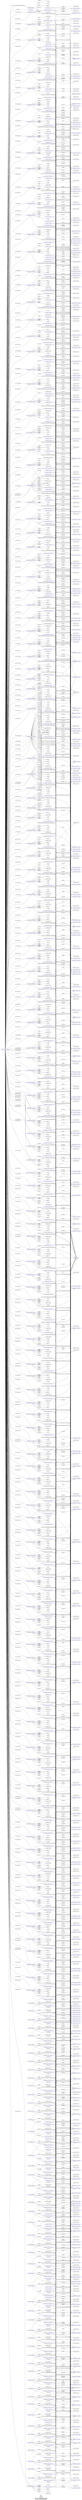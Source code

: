digraph {
	rankdir = LR;
	charset="utf-8";

	"Rurn:mdciii:1603:45:16:0()" -> "Rskos:ConceptScheme" [ label="http://www.w3.org/1999/02/22-rdf-syntax-ns#type" ];
	"Rurn:mdciii:1603:45:16:0()" -> "L(1603:45:16)" [ label="rdfs:label" ];
	"Rurn:mdciii:1603:45:16:0()" -> "Rurn:mdciii:1603:45:16:8:0" [ label="skos:hasTopConcept" ];
	"Rurn:mdciii:1603:45:16:0()" -> "Rurn:mdciii:1603:45:16:12:0" [ label="skos:hasTopConcept" ];
	"Rurn:mdciii:1603:45:16:0()" -> "Rurn:mdciii:1603:45:16:24:0" [ label="skos:hasTopConcept" ];
	"Rurn:mdciii:1603:45:16:0()" -> "Rurn:mdciii:1603:45:16:28:0" [ label="skos:hasTopConcept" ];
	"Rurn:mdciii:1603:45:16:0()" -> "Rurn:mdciii:1603:45:16:31:0" [ label="skos:hasTopConcept" ];
	"Rurn:mdciii:1603:45:16:0()" -> "Rurn:mdciii:1603:45:16:32:0" [ label="skos:hasTopConcept" ];
	"Rurn:mdciii:1603:45:16:0()" -> "Rurn:mdciii:1603:45:16:44:0" [ label="skos:hasTopConcept" ];
	"Rurn:mdciii:1603:45:16:0()" -> "Rurn:mdciii:1603:45:16:50:0" [ label="skos:hasTopConcept" ];
	"Rurn:mdciii:1603:45:16:0()" -> "Rurn:mdciii:1603:45:16:51:0" [ label="skos:hasTopConcept" ];
	"Rurn:mdciii:1603:45:16:0()" -> "Rurn:mdciii:1603:45:16:52:0" [ label="skos:hasTopConcept" ];
	"Rurn:mdciii:1603:45:16:0()" -> "Rurn:mdciii:1603:45:16:60:0" [ label="skos:hasTopConcept" ];
	"Rurn:mdciii:1603:45:16:0()" -> "Rurn:mdciii:1603:45:16:64:0" [ label="skos:hasTopConcept" ];
	"Rurn:mdciii:1603:45:16:0()" -> "Rurn:mdciii:1603:45:16:68:0" [ label="skos:hasTopConcept" ];
	"Rurn:mdciii:1603:45:16:0()" -> "Rurn:mdciii:1603:45:16:72:0" [ label="skos:hasTopConcept" ];
	"Rurn:mdciii:1603:45:16:0()" -> "Rurn:mdciii:1603:45:16:76:0" [ label="skos:hasTopConcept" ];
	"Rurn:mdciii:1603:45:16:0()" -> "Rurn:mdciii:1603:45:16:84:0" [ label="skos:hasTopConcept" ];
	"Rurn:mdciii:1603:45:16:0()" -> "Rurn:mdciii:1603:45:16:90:0" [ label="skos:hasTopConcept" ];
	"Rurn:mdciii:1603:45:16:0()" -> "Rurn:mdciii:1603:45:16:92:0" [ label="skos:hasTopConcept" ];
	"Rurn:mdciii:1603:45:16:0()" -> "Rurn:mdciii:1603:45:16:100:0" [ label="skos:hasTopConcept" ];
	"Rurn:mdciii:1603:45:16:0()" -> "Rurn:mdciii:1603:45:16:104:0" [ label="skos:hasTopConcept" ];
	"Rurn:mdciii:1603:45:16:0()" -> "Rurn:mdciii:1603:45:16:108:0" [ label="skos:hasTopConcept" ];
	"Rurn:mdciii:1603:45:16:0()" -> "Rurn:mdciii:1603:45:16:112:0" [ label="skos:hasTopConcept" ];
	"Rurn:mdciii:1603:45:16:0()" -> "Rurn:mdciii:1603:45:16:116:0" [ label="skos:hasTopConcept" ];
	"Rurn:mdciii:1603:45:16:0()" -> "Rurn:mdciii:1603:45:16:120:0" [ label="skos:hasTopConcept" ];
	"Rurn:mdciii:1603:45:16:0()" -> "Rurn:mdciii:1603:45:16:132:0" [ label="skos:hasTopConcept" ];
	"Rurn:mdciii:1603:45:16:0()" -> "Rurn:mdciii:1603:45:16:136:0" [ label="skos:hasTopConcept" ];
	"Rurn:mdciii:1603:45:16:0()" -> "Rurn:mdciii:1603:45:16:140:0" [ label="skos:hasTopConcept" ];
	"Rurn:mdciii:1603:45:16:0()" -> "Rurn:mdciii:1603:45:16:144:0" [ label="skos:hasTopConcept" ];
	"Rurn:mdciii:1603:45:16:0()" -> "Rurn:mdciii:1603:45:16:148:0" [ label="skos:hasTopConcept" ];
	"Rurn:mdciii:1603:45:16:0()" -> "Rurn:mdciii:1603:45:16:152:0" [ label="skos:hasTopConcept" ];
	"Rurn:mdciii:1603:45:16:0()" -> "Rurn:mdciii:1603:45:16:156:0" [ label="skos:hasTopConcept" ];
	"Rurn:mdciii:1603:45:16:0()" -> "Rurn:mdciii:1603:45:16:170:0" [ label="skos:hasTopConcept" ];
	"Rurn:mdciii:1603:45:16:0()" -> "Rurn:mdciii:1603:45:16:174:0" [ label="skos:hasTopConcept" ];
	"Rurn:mdciii:1603:45:16:0()" -> "Rurn:mdciii:1603:45:16:178:0" [ label="skos:hasTopConcept" ];
	"Rurn:mdciii:1603:45:16:0()" -> "Rurn:mdciii:1603:45:16:180:0" [ label="skos:hasTopConcept" ];
	"Rurn:mdciii:1603:45:16:0()" -> "Rurn:mdciii:1603:45:16:188:0" [ label="skos:hasTopConcept" ];
	"Rurn:mdciii:1603:45:16:0()" -> "Rurn:mdciii:1603:45:16:192:0" [ label="skos:hasTopConcept" ];
	"Rurn:mdciii:1603:45:16:0()" -> "Rurn:mdciii:1603:45:16:204:0" [ label="skos:hasTopConcept" ];
	"Rurn:mdciii:1603:45:16:0()" -> "Rurn:mdciii:1603:45:16:212:0" [ label="skos:hasTopConcept" ];
	"Rurn:mdciii:1603:45:16:0()" -> "Rurn:mdciii:1603:45:16:214:0" [ label="skos:hasTopConcept" ];
	"Rurn:mdciii:1603:45:16:0()" -> "Rurn:mdciii:1603:45:16:218:0" [ label="skos:hasTopConcept" ];
	"Rurn:mdciii:1603:45:16:0()" -> "Rurn:mdciii:1603:45:16:222:0" [ label="skos:hasTopConcept" ];
	"Rurn:mdciii:1603:45:16:0()" -> "Rurn:mdciii:1603:45:16:231:0" [ label="skos:hasTopConcept" ];
	"Rurn:mdciii:1603:45:16:0()" -> "Rurn:mdciii:1603:45:16:232:0" [ label="skos:hasTopConcept" ];
	"Rurn:mdciii:1603:45:16:0()" -> "Rurn:mdciii:1603:45:16:242:0" [ label="skos:hasTopConcept" ];
	"Rurn:mdciii:1603:45:16:0()" -> "Rurn:mdciii:1603:45:16:254:0" [ label="skos:hasTopConcept" ];
	"Rurn:mdciii:1603:45:16:0()" -> "Rurn:mdciii:1603:45:16:262:0" [ label="skos:hasTopConcept" ];
	"Rurn:mdciii:1603:45:16:0()" -> "Rurn:mdciii:1603:45:16:266:0" [ label="skos:hasTopConcept" ];
	"Rurn:mdciii:1603:45:16:0()" -> "Rurn:mdciii:1603:45:16:268:0" [ label="skos:hasTopConcept" ];
	"Rurn:mdciii:1603:45:16:0()" -> "Rurn:mdciii:1603:45:16:270:0" [ label="skos:hasTopConcept" ];
	"Rurn:mdciii:1603:45:16:0()" -> "Rurn:mdciii:1603:45:16:275:0" [ label="skos:hasTopConcept" ];
	"Rurn:mdciii:1603:45:16:0()" -> "Rurn:mdciii:1603:45:16:288:0" [ label="skos:hasTopConcept" ];
	"Rurn:mdciii:1603:45:16:0()" -> "Rurn:mdciii:1603:45:16:296:0" [ label="skos:hasTopConcept" ];
	"Rurn:mdciii:1603:45:16:0()" -> "Rurn:mdciii:1603:45:16:308:0" [ label="skos:hasTopConcept" ];
	"Rurn:mdciii:1603:45:16:0()" -> "Rurn:mdciii:1603:45:16:312:0" [ label="skos:hasTopConcept" ];
	"Rurn:mdciii:1603:45:16:0()" -> "Rurn:mdciii:1603:45:16:320:0" [ label="skos:hasTopConcept" ];
	"Rurn:mdciii:1603:45:16:0()" -> "Rurn:mdciii:1603:45:16:324:0" [ label="skos:hasTopConcept" ];
	"Rurn:mdciii:1603:45:16:0()" -> "Rurn:mdciii:1603:45:16:328:0" [ label="skos:hasTopConcept" ];
	"Rurn:mdciii:1603:45:16:0()" -> "Rurn:mdciii:1603:45:16:332:0" [ label="skos:hasTopConcept" ];
	"Rurn:mdciii:1603:45:16:0()" -> "Rurn:mdciii:1603:45:16:340:0" [ label="skos:hasTopConcept" ];
	"Rurn:mdciii:1603:45:16:0()" -> "Rurn:mdciii:1603:45:16:348:0" [ label="skos:hasTopConcept" ];
	"Rurn:mdciii:1603:45:16:0()" -> "Rurn:mdciii:1603:45:16:360:0" [ label="skos:hasTopConcept" ];
	"Rurn:mdciii:1603:45:16:0()" -> "Rurn:mdciii:1603:45:16:364:0" [ label="skos:hasTopConcept" ];
	"Rurn:mdciii:1603:45:16:0()" -> "Rurn:mdciii:1603:45:16:368:0" [ label="skos:hasTopConcept" ];
	"Rurn:mdciii:1603:45:16:0()" -> "Rurn:mdciii:1603:45:16:384:0" [ label="skos:hasTopConcept" ];
	"Rurn:mdciii:1603:45:16:0()" -> "Rurn:mdciii:1603:45:16:388:0" [ label="skos:hasTopConcept" ];
	"Rurn:mdciii:1603:45:16:0()" -> "Rurn:mdciii:1603:45:16:392:0" [ label="skos:hasTopConcept" ];
	"Rurn:mdciii:1603:45:16:0()" -> "Rurn:mdciii:1603:45:16:398:0" [ label="skos:hasTopConcept" ];
	"Rurn:mdciii:1603:45:16:0()" -> "Rurn:mdciii:1603:45:16:404:0" [ label="skos:hasTopConcept" ];
	"Rurn:mdciii:1603:45:16:0()" -> "Rurn:mdciii:1603:45:16:408:0" [ label="skos:hasTopConcept" ];
	"Rurn:mdciii:1603:45:16:0()" -> "Rurn:mdciii:1603:45:16:417:0" [ label="skos:hasTopConcept" ];
	"Rurn:mdciii:1603:45:16:0()" -> "Rurn:mdciii:1603:45:16:418:0" [ label="skos:hasTopConcept" ];
	"Rurn:mdciii:1603:45:16:0()" -> "Rurn:mdciii:1603:45:16:422:0" [ label="skos:hasTopConcept" ];
	"Rurn:mdciii:1603:45:16:0()" -> "Rurn:mdciii:1603:45:16:426:0" [ label="skos:hasTopConcept" ];
	"Rurn:mdciii:1603:45:16:0()" -> "Rurn:mdciii:1603:45:16:430:0" [ label="skos:hasTopConcept" ];
	"Rurn:mdciii:1603:45:16:0()" -> "Rurn:mdciii:1603:45:16:434:0" [ label="skos:hasTopConcept" ];
	"Rurn:mdciii:1603:45:16:0()" -> "Rurn:mdciii:1603:45:16:450:0" [ label="skos:hasTopConcept" ];
	"Rurn:mdciii:1603:45:16:0()" -> "Rurn:mdciii:1603:45:16:454:0" [ label="skos:hasTopConcept" ];
	"Rurn:mdciii:1603:45:16:0()" -> "Rurn:mdciii:1603:45:16:458:0" [ label="skos:hasTopConcept" ];
	"Rurn:mdciii:1603:45:16:0()" -> "Rurn:mdciii:1603:45:16:462:0" [ label="skos:hasTopConcept" ];
	"Rurn:mdciii:1603:45:16:0()" -> "Rurn:mdciii:1603:45:16:466:0" [ label="skos:hasTopConcept" ];
	"Rurn:mdciii:1603:45:16:0()" -> "Rurn:mdciii:1603:45:16:474:0" [ label="skos:hasTopConcept" ];
	"Rurn:mdciii:1603:45:16:0()" -> "Rurn:mdciii:1603:45:16:478:0" [ label="skos:hasTopConcept" ];
	"Rurn:mdciii:1603:45:16:0()" -> "Rurn:mdciii:1603:45:16:480:0" [ label="skos:hasTopConcept" ];
	"Rurn:mdciii:1603:45:16:0()" -> "Rurn:mdciii:1603:45:16:484:0" [ label="skos:hasTopConcept" ];
	"Rurn:mdciii:1603:45:16:0()" -> "Rurn:mdciii:1603:45:16:496:0" [ label="skos:hasTopConcept" ];
	"Rurn:mdciii:1603:45:16:0()" -> "Rurn:mdciii:1603:45:16:498:0" [ label="skos:hasTopConcept" ];
	"Rurn:mdciii:1603:45:16:0()" -> "Rurn:mdciii:1603:45:16:500:0" [ label="skos:hasTopConcept" ];
	"Rurn:mdciii:1603:45:16:0()" -> "Rurn:mdciii:1603:45:16:504:0" [ label="skos:hasTopConcept" ];
	"Rurn:mdciii:1603:45:16:0()" -> "Rurn:mdciii:1603:45:16:508:0" [ label="skos:hasTopConcept" ];
	"Rurn:mdciii:1603:45:16:0()" -> "Rurn:mdciii:1603:45:16:516:0" [ label="skos:hasTopConcept" ];
	"Rurn:mdciii:1603:45:16:0()" -> "Rurn:mdciii:1603:45:16:524:0" [ label="skos:hasTopConcept" ];
	"Rurn:mdciii:1603:45:16:0()" -> "Rurn:mdciii:1603:45:16:534:0" [ label="skos:hasTopConcept" ];
	"Rurn:mdciii:1603:45:16:0()" -> "Rurn:mdciii:1603:45:16:548:0" [ label="skos:hasTopConcept" ];
	"Rurn:mdciii:1603:45:16:0()" -> "Rurn:mdciii:1603:45:16:558:0" [ label="skos:hasTopConcept" ];
	"Rurn:mdciii:1603:45:16:0()" -> "Rurn:mdciii:1603:45:16:562:0" [ label="skos:hasTopConcept" ];
	"Rurn:mdciii:1603:45:16:0()" -> "Rurn:mdciii:1603:45:16:566:0" [ label="skos:hasTopConcept" ];
	"Rurn:mdciii:1603:45:16:0()" -> "Rurn:mdciii:1603:45:16:583:0" [ label="skos:hasTopConcept" ];
	"Rurn:mdciii:1603:45:16:0()" -> "Rurn:mdciii:1603:45:16:584:0" [ label="skos:hasTopConcept" ];
	"Rurn:mdciii:1603:45:16:0()" -> "Rurn:mdciii:1603:45:16:586:0" [ label="skos:hasTopConcept" ];
	"Rurn:mdciii:1603:45:16:0()" -> "Rurn:mdciii:1603:45:16:591:0" [ label="skos:hasTopConcept" ];
	"Rurn:mdciii:1603:45:16:0()" -> "Rurn:mdciii:1603:45:16:598:0" [ label="skos:hasTopConcept" ];
	"Rurn:mdciii:1603:45:16:0()" -> "Rurn:mdciii:1603:45:16:600:0" [ label="skos:hasTopConcept" ];
	"Rurn:mdciii:1603:45:16:0()" -> "Rurn:mdciii:1603:45:16:604:0" [ label="skos:hasTopConcept" ];
	"Rurn:mdciii:1603:45:16:0()" -> "Rurn:mdciii:1603:45:16:608:0" [ label="skos:hasTopConcept" ];
	"Rurn:mdciii:1603:45:16:0()" -> "Rurn:mdciii:1603:45:16:616:0" [ label="skos:hasTopConcept" ];
	"Rurn:mdciii:1603:45:16:0()" -> "Rurn:mdciii:1603:45:16:624:0" [ label="skos:hasTopConcept" ];
	"Rurn:mdciii:1603:45:16:0()" -> "Rurn:mdciii:1603:45:16:626:0" [ label="skos:hasTopConcept" ];
	"Rurn:mdciii:1603:45:16:0()" -> "Rurn:mdciii:1603:45:16:630:0" [ label="skos:hasTopConcept" ];
	"Rurn:mdciii:1603:45:16:0()" -> "Rurn:mdciii:1603:45:16:642:0" [ label="skos:hasTopConcept" ];
	"Rurn:mdciii:1603:45:16:0()" -> "Rurn:mdciii:1603:45:16:643:0" [ label="skos:hasTopConcept" ];
	"Rurn:mdciii:1603:45:16:0()" -> "Rurn:mdciii:1603:45:16:646:0" [ label="skos:hasTopConcept" ];
	"Rurn:mdciii:1603:45:16:0()" -> "Rurn:mdciii:1603:45:16:659:0" [ label="skos:hasTopConcept" ];
	"Rurn:mdciii:1603:45:16:0()" -> "Rurn:mdciii:1603:45:16:662:0" [ label="skos:hasTopConcept" ];
	"Rurn:mdciii:1603:45:16:0()" -> "Rurn:mdciii:1603:45:16:670:0" [ label="skos:hasTopConcept" ];
	"Rurn:mdciii:1603:45:16:0()" -> "Rurn:mdciii:1603:45:16:678:0" [ label="skos:hasTopConcept" ];
	"Rurn:mdciii:1603:45:16:0()" -> "Rurn:mdciii:1603:45:16:686:0" [ label="skos:hasTopConcept" ];
	"Rurn:mdciii:1603:45:16:0()" -> "Rurn:mdciii:1603:45:16:690:0" [ label="skos:hasTopConcept" ];
	"Rurn:mdciii:1603:45:16:0()" -> "Rurn:mdciii:1603:45:16:694:0" [ label="skos:hasTopConcept" ];
	"Rurn:mdciii:1603:45:16:0()" -> "Rurn:mdciii:1603:45:16:703:0" [ label="skos:hasTopConcept" ];
	"Rurn:mdciii:1603:45:16:0()" -> "Rurn:mdciii:1603:45:16:704:0" [ label="skos:hasTopConcept" ];
	"Rurn:mdciii:1603:45:16:0()" -> "Rurn:mdciii:1603:45:16:706:0" [ label="skos:hasTopConcept" ];
	"Rurn:mdciii:1603:45:16:0()" -> "Rurn:mdciii:1603:45:16:710:0" [ label="skos:hasTopConcept" ];
	"Rurn:mdciii:1603:45:16:0()" -> "Rurn:mdciii:1603:45:16:716:0" [ label="skos:hasTopConcept" ];
	"Rurn:mdciii:1603:45:16:0()" -> "Rurn:mdciii:1603:45:16:728:0" [ label="skos:hasTopConcept" ];
	"Rurn:mdciii:1603:45:16:0()" -> "Rurn:mdciii:1603:45:16:729:0" [ label="skos:hasTopConcept" ];
	"Rurn:mdciii:1603:45:16:0()" -> "Rurn:mdciii:1603:45:16:732:0" [ label="skos:hasTopConcept" ];
	"Rurn:mdciii:1603:45:16:0()" -> "Rurn:mdciii:1603:45:16:740:0" [ label="skos:hasTopConcept" ];
	"Rurn:mdciii:1603:45:16:0()" -> "Rurn:mdciii:1603:45:16:748:0" [ label="skos:hasTopConcept" ];
	"Rurn:mdciii:1603:45:16:0()" -> "Rurn:mdciii:1603:45:16:760:0" [ label="skos:hasTopConcept" ];
	"Rurn:mdciii:1603:45:16:0()" -> "Rurn:mdciii:1603:45:16:764:0" [ label="skos:hasTopConcept" ];
	"Rurn:mdciii:1603:45:16:0()" -> "Rurn:mdciii:1603:45:16:768:0" [ label="skos:hasTopConcept" ];
	"Rurn:mdciii:1603:45:16:0()" -> "Rurn:mdciii:1603:45:16:776:0" [ label="skos:hasTopConcept" ];
	"Rurn:mdciii:1603:45:16:0()" -> "Rurn:mdciii:1603:45:16:780:0" [ label="skos:hasTopConcept" ];
	"Rurn:mdciii:1603:45:16:0()" -> "Rurn:mdciii:1603:45:16:792:0" [ label="skos:hasTopConcept" ];
	"Rurn:mdciii:1603:45:16:0()" -> "Rurn:mdciii:1603:45:16:796:0" [ label="skos:hasTopConcept" ];
	"Rurn:mdciii:1603:45:16:0()" -> "Rurn:mdciii:1603:45:16:800:0" [ label="skos:hasTopConcept" ];
	"Rurn:mdciii:1603:45:16:0()" -> "Rurn:mdciii:1603:45:16:804:0" [ label="skos:hasTopConcept" ];
	"Rurn:mdciii:1603:45:16:0()" -> "Rurn:mdciii:1603:45:16:818:0" [ label="skos:hasTopConcept" ];
	"Rurn:mdciii:1603:45:16:0()" -> "Rurn:mdciii:1603:45:16:834:0" [ label="skos:hasTopConcept" ];
	"Rurn:mdciii:1603:45:16:0()" -> "Rurn:mdciii:1603:45:16:850:0" [ label="skos:hasTopConcept" ];
	"Rurn:mdciii:1603:45:16:0()" -> "Rurn:mdciii:1603:45:16:854:0" [ label="skos:hasTopConcept" ];
	"Rurn:mdciii:1603:45:16:0()" -> "Rurn:mdciii:1603:45:16:858:0" [ label="skos:hasTopConcept" ];
	"Rurn:mdciii:1603:45:16:0()" -> "Rurn:mdciii:1603:45:16:860:0" [ label="skos:hasTopConcept" ];
	"Rurn:mdciii:1603:45:16:0()" -> "Rurn:mdciii:1603:45:16:862:0" [ label="skos:hasTopConcept" ];
	"Rurn:mdciii:1603:45:16:0()" -> "Rurn:mdciii:1603:45:16:887:0" [ label="skos:hasTopConcept" ];
	"Rurn:mdciii:1603:45:16:0()" -> "Rurn:mdciii:1603:45:16:894:0" [ label="skos:hasTopConcept" ];
	"Rurn:mdciii:1603:45:16:8:0" -> "Rskos:Concept" [ label="http://www.w3.org/1999/02/22-rdf-syntax-ns#type" ];
	"Rurn:mdciii:1603:45:16:8:0" -> "L1603:45:16:8" [ label="rdfs:label" ];
	"Rurn:mdciii:1603:45:16:8:0" -> "L008" [ label="wdt:P2082" ];
	"Rurn:mdciii:1603:45:16:8:0" -> "L008" [ label="wdt:P299" ];
	"Rurn:mdciii:1603:45:16:8:0" -> "LALB" [ label="wdt:P298" ];
	"Rurn:mdciii:1603:45:16:8:0" -> "LAL" [ label="wdt:P297" ];
	"Rurn:mdciii:1603:45:16:8:0" -> "Rurn:mdciii:1603:45:16:0()" [ label="skos:topConceptOf" ];
	"Rurn:mdciii:1603:45:16:8:0" -> "Rurn:mdciii:1603:45:16:8:1" [ label="skos:related" ];
	"Rurn:mdciii:1603:45:16:8:1" -> "Rskos:Concept" [ label="http://www.w3.org/1999/02/22-rdf-syntax-ns#type" ];
	"Rurn:mdciii:1603:45:16:8:1" -> "L1603:45:16:8:1" [ label="rdfs:label" ];
	"Rurn:mdciii:1603:45:16:8:1" -> "Rurn:mdciii:1603:45:16:8" [ label="skos:related" ];
	"Rurn:mdciii:1603:45:16:8:1" -> "Rurn:mdciii:1603:45:16:8:2" [ label="skos:related" ];
	"Rurn:1603:45:16:8:2" -> "Rskos:Concept" [ label="http://www.w3.org/1999/02/22-rdf-syntax-ns#type" ];
	"Rurn:1603:45:16:8:2" -> "L1603:45:16:8:2" [ label="rdfs:label" ];
	"Rurn:1603:45:16:8:2" -> "Rurn:mdciii:1603:45:16:8" [ label="skos:related" ];
	"Rurn:1603:45:16:8:2" -> "Rurn:mdciii:1603:45:16:8:3" [ label="skos:related" ];
	"Rurn:mdciii:1603:45:16:8:3" -> "Rskos:Concept" [ label="http://www.w3.org/1999/02/22-rdf-syntax-ns#type" ];
	"Rurn:mdciii:1603:45:16:8:3" -> "L1603:45:16:8:3" [ label="rdfs:label" ];
	"Rurn:mdciii:1603:45:16:8:3" -> "Rurn:mdciii:1603:45:16:8" [ label="skos:related" ];
	"Rurn:mdciii:1603:45:16:12:0" -> "Rskos:Concept" [ label="http://www.w3.org/1999/02/22-rdf-syntax-ns#type" ];
	"Rurn:mdciii:1603:45:16:12:0" -> "L1603:45:16:12" [ label="rdfs:label" ];
	"Rurn:mdciii:1603:45:16:12:0" -> "L012" [ label="wdt:P2082" ];
	"Rurn:mdciii:1603:45:16:12:0" -> "L012" [ label="wdt:P299" ];
	"Rurn:mdciii:1603:45:16:12:0" -> "LDZA" [ label="wdt:P298" ];
	"Rurn:mdciii:1603:45:16:12:0" -> "LDZ" [ label="wdt:P297" ];
	"Rurn:mdciii:1603:45:16:12:0" -> "Rurn:mdciii:1603:45:16:0()" [ label="skos:topConceptOf" ];
	"Rurn:mdciii:1603:45:16:12:0" -> "Rurn:mdciii:1603:45:16:12:1" [ label="skos:related" ];
	"Rurn:mdciii:1603:45:16:12:1" -> "Rskos:Concept" [ label="http://www.w3.org/1999/02/22-rdf-syntax-ns#type" ];
	"Rurn:mdciii:1603:45:16:12:1" -> "L1603:45:16:12:1" [ label="rdfs:label" ];
	"Rurn:mdciii:1603:45:16:12:1" -> "Rurn:mdciii:1603:45:16:12" [ label="skos:related" ];
	"Rurn:mdciii:1603:45:16:12:1" -> "Rurn:mdciii:1603:45:16:12:2" [ label="skos:related" ];
	"Rurn:1603:45:16:12:2" -> "Rskos:Concept" [ label="http://www.w3.org/1999/02/22-rdf-syntax-ns#type" ];
	"Rurn:1603:45:16:12:2" -> "L1603:45:16:12:2" [ label="rdfs:label" ];
	"Rurn:1603:45:16:12:2" -> "Rurn:mdciii:1603:45:16:12" [ label="skos:related" ];
	"Rurn:mdciii:1603:45:16:24:0" -> "Rskos:Concept" [ label="http://www.w3.org/1999/02/22-rdf-syntax-ns#type" ];
	"Rurn:mdciii:1603:45:16:24:0" -> "L1603:45:16:24" [ label="rdfs:label" ];
	"Rurn:mdciii:1603:45:16:24:0" -> "L024" [ label="wdt:P2082" ];
	"Rurn:mdciii:1603:45:16:24:0" -> "L024" [ label="wdt:P299" ];
	"Rurn:mdciii:1603:45:16:24:0" -> "LAGO" [ label="wdt:P298" ];
	"Rurn:mdciii:1603:45:16:24:0" -> "LAO" [ label="wdt:P297" ];
	"Rurn:mdciii:1603:45:16:24:0" -> "Rurn:mdciii:1603:45:16:0()" [ label="skos:topConceptOf" ];
	"Rurn:mdciii:1603:45:16:24:0" -> "Rurn:mdciii:1603:45:16:24:1" [ label="skos:related" ];
	"Rurn:mdciii:1603:45:16:24:1" -> "Rskos:Concept" [ label="http://www.w3.org/1999/02/22-rdf-syntax-ns#type" ];
	"Rurn:mdciii:1603:45:16:24:1" -> "L1603:45:16:24:1" [ label="rdfs:label" ];
	"Rurn:mdciii:1603:45:16:24:1" -> "Rurn:mdciii:1603:45:16:24" [ label="skos:related" ];
	"Rurn:mdciii:1603:45:16:24:1" -> "Rurn:mdciii:1603:45:16:24:2" [ label="skos:related" ];
	"Rurn:1603:45:16:24:2" -> "Rskos:Concept" [ label="http://www.w3.org/1999/02/22-rdf-syntax-ns#type" ];
	"Rurn:1603:45:16:24:2" -> "L1603:45:16:24:2" [ label="rdfs:label" ];
	"Rurn:1603:45:16:24:2" -> "Rurn:mdciii:1603:45:16:24" [ label="skos:related" ];
	"Rurn:1603:45:16:24:2" -> "Rurn:mdciii:1603:45:16:24:3" [ label="skos:related" ];
	"Rurn:mdciii:1603:45:16:24:3" -> "Rskos:Concept" [ label="http://www.w3.org/1999/02/22-rdf-syntax-ns#type" ];
	"Rurn:mdciii:1603:45:16:24:3" -> "L1603:45:16:24:3" [ label="rdfs:label" ];
	"Rurn:mdciii:1603:45:16:24:3" -> "Rurn:mdciii:1603:45:16:24" [ label="skos:related" ];
	"Rurn:mdciii:1603:45:16:28:0" -> "Rskos:Concept" [ label="http://www.w3.org/1999/02/22-rdf-syntax-ns#type" ];
	"Rurn:mdciii:1603:45:16:28:0" -> "L1603:45:16:28" [ label="rdfs:label" ];
	"Rurn:mdciii:1603:45:16:28:0" -> "L028" [ label="wdt:P2082" ];
	"Rurn:mdciii:1603:45:16:28:0" -> "L028" [ label="wdt:P299" ];
	"Rurn:mdciii:1603:45:16:28:0" -> "LATG" [ label="wdt:P298" ];
	"Rurn:mdciii:1603:45:16:28:0" -> "LAG" [ label="wdt:P297" ];
	"Rurn:mdciii:1603:45:16:28:0" -> "Rurn:mdciii:1603:45:16:0()" [ label="skos:topConceptOf" ];
	"Rurn:mdciii:1603:45:16:28:0" -> "Rurn:mdciii:1603:45:16:28:1" [ label="skos:related" ];
	"Rurn:mdciii:1603:45:16:28:1" -> "Rskos:Concept" [ label="http://www.w3.org/1999/02/22-rdf-syntax-ns#type" ];
	"Rurn:mdciii:1603:45:16:28:1" -> "L1603:45:16:28:1" [ label="rdfs:label" ];
	"Rurn:mdciii:1603:45:16:28:1" -> "Rurn:mdciii:1603:45:16:28" [ label="skos:related" ];
	"Rurn:mdciii:1603:45:16:31:0" -> "Rskos:Concept" [ label="http://www.w3.org/1999/02/22-rdf-syntax-ns#type" ];
	"Rurn:mdciii:1603:45:16:31:0" -> "L1603:45:16:31" [ label="rdfs:label" ];
	"Rurn:mdciii:1603:45:16:31:0" -> "L031" [ label="wdt:P2082" ];
	"Rurn:mdciii:1603:45:16:31:0" -> "L031" [ label="wdt:P299" ];
	"Rurn:mdciii:1603:45:16:31:0" -> "LAZE" [ label="wdt:P298" ];
	"Rurn:mdciii:1603:45:16:31:0" -> "LAZ" [ label="wdt:P297" ];
	"Rurn:mdciii:1603:45:16:31:0" -> "Rurn:mdciii:1603:45:16:0()" [ label="skos:topConceptOf" ];
	"Rurn:mdciii:1603:45:16:31:0" -> "Rurn:mdciii:1603:45:16:31:1" [ label="skos:related" ];
	"Rurn:mdciii:1603:45:16:31:1" -> "Rskos:Concept" [ label="http://www.w3.org/1999/02/22-rdf-syntax-ns#type" ];
	"Rurn:mdciii:1603:45:16:31:1" -> "L1603:45:16:31:1" [ label="rdfs:label" ];
	"Rurn:mdciii:1603:45:16:31:1" -> "Rurn:mdciii:1603:45:16:31" [ label="skos:related" ];
	"Rurn:mdciii:1603:45:16:32:0" -> "Rskos:Concept" [ label="http://www.w3.org/1999/02/22-rdf-syntax-ns#type" ];
	"Rurn:mdciii:1603:45:16:32:0" -> "L1603:45:16:32" [ label="rdfs:label" ];
	"Rurn:mdciii:1603:45:16:32:0" -> "L032" [ label="wdt:P2082" ];
	"Rurn:mdciii:1603:45:16:32:0" -> "L032" [ label="wdt:P299" ];
	"Rurn:mdciii:1603:45:16:32:0" -> "LARG" [ label="wdt:P298" ];
	"Rurn:mdciii:1603:45:16:32:0" -> "LAR" [ label="wdt:P297" ];
	"Rurn:mdciii:1603:45:16:32:0" -> "Rurn:mdciii:1603:45:16:0()" [ label="skos:topConceptOf" ];
	"Rurn:mdciii:1603:45:16:32:0" -> "Rurn:mdciii:1603:45:16:32:1" [ label="skos:related" ];
	"Rurn:mdciii:1603:45:16:32:1" -> "Rskos:Concept" [ label="http://www.w3.org/1999/02/22-rdf-syntax-ns#type" ];
	"Rurn:mdciii:1603:45:16:32:1" -> "L1603:45:16:32:1" [ label="rdfs:label" ];
	"Rurn:mdciii:1603:45:16:32:1" -> "Rurn:mdciii:1603:45:16:32" [ label="skos:related" ];
	"Rurn:mdciii:1603:45:16:32:1" -> "Rurn:mdciii:1603:45:16:32:2" [ label="skos:related" ];
	"Rurn:1603:45:16:32:2" -> "Rskos:Concept" [ label="http://www.w3.org/1999/02/22-rdf-syntax-ns#type" ];
	"Rurn:1603:45:16:32:2" -> "L1603:45:16:32:2" [ label="rdfs:label" ];
	"Rurn:1603:45:16:32:2" -> "Rurn:mdciii:1603:45:16:32" [ label="skos:related" ];
	"Rurn:mdciii:1603:45:16:44:0" -> "Rskos:Concept" [ label="http://www.w3.org/1999/02/22-rdf-syntax-ns#type" ];
	"Rurn:mdciii:1603:45:16:44:0" -> "L1603:45:16:44" [ label="rdfs:label" ];
	"Rurn:mdciii:1603:45:16:44:0" -> "L044" [ label="wdt:P2082" ];
	"Rurn:mdciii:1603:45:16:44:0" -> "L044" [ label="wdt:P299" ];
	"Rurn:mdciii:1603:45:16:44:0" -> "LBHS" [ label="wdt:P298" ];
	"Rurn:mdciii:1603:45:16:44:0" -> "LBS" [ label="wdt:P297" ];
	"Rurn:mdciii:1603:45:16:44:0" -> "Rurn:mdciii:1603:45:16:0()" [ label="skos:topConceptOf" ];
	"Rurn:mdciii:1603:45:16:44:0" -> "Rurn:mdciii:1603:45:16:44:1" [ label="skos:related" ];
	"Rurn:mdciii:1603:45:16:44:1" -> "Rskos:Concept" [ label="http://www.w3.org/1999/02/22-rdf-syntax-ns#type" ];
	"Rurn:mdciii:1603:45:16:44:1" -> "L1603:45:16:44:1" [ label="rdfs:label" ];
	"Rurn:mdciii:1603:45:16:44:1" -> "Rurn:mdciii:1603:45:16:44" [ label="skos:related" ];
	"Rurn:mdciii:1603:45:16:50:0" -> "Rskos:Concept" [ label="http://www.w3.org/1999/02/22-rdf-syntax-ns#type" ];
	"Rurn:mdciii:1603:45:16:50:0" -> "L1603:45:16:50" [ label="rdfs:label" ];
	"Rurn:mdciii:1603:45:16:50:0" -> "L050" [ label="wdt:P2082" ];
	"Rurn:mdciii:1603:45:16:50:0" -> "L050" [ label="wdt:P299" ];
	"Rurn:mdciii:1603:45:16:50:0" -> "LBGD" [ label="wdt:P298" ];
	"Rurn:mdciii:1603:45:16:50:0" -> "LBD" [ label="wdt:P297" ];
	"Rurn:mdciii:1603:45:16:50:0" -> "Rurn:mdciii:1603:45:16:0()" [ label="skos:topConceptOf" ];
	"Rurn:mdciii:1603:45:16:50:0" -> "Rurn:mdciii:1603:45:16:50:1" [ label="skos:related" ];
	"Rurn:mdciii:1603:45:16:50:1" -> "Rskos:Concept" [ label="http://www.w3.org/1999/02/22-rdf-syntax-ns#type" ];
	"Rurn:mdciii:1603:45:16:50:1" -> "L1603:45:16:50:1" [ label="rdfs:label" ];
	"Rurn:mdciii:1603:45:16:50:1" -> "Rurn:mdciii:1603:45:16:50" [ label="skos:related" ];
	"Rurn:mdciii:1603:45:16:50:1" -> "Rurn:mdciii:1603:45:16:50:2" [ label="skos:related" ];
	"Rurn:1603:45:16:50:2" -> "Rskos:Concept" [ label="http://www.w3.org/1999/02/22-rdf-syntax-ns#type" ];
	"Rurn:1603:45:16:50:2" -> "L1603:45:16:50:2" [ label="rdfs:label" ];
	"Rurn:1603:45:16:50:2" -> "Rurn:mdciii:1603:45:16:50" [ label="skos:related" ];
	"Rurn:1603:45:16:50:2" -> "Rurn:mdciii:1603:45:16:50:3" [ label="skos:related" ];
	"Rurn:mdciii:1603:45:16:50:3" -> "Rskos:Concept" [ label="http://www.w3.org/1999/02/22-rdf-syntax-ns#type" ];
	"Rurn:mdciii:1603:45:16:50:3" -> "L1603:45:16:50:3" [ label="rdfs:label" ];
	"Rurn:mdciii:1603:45:16:50:3" -> "Rurn:mdciii:1603:45:16:50" [ label="skos:related" ];
	"Rurn:mdciii:1603:45:16:50:3" -> "Rurn:mdciii:1603:45:16:50:4" [ label="skos:related" ];
	"Rurn:1603:45:16:50:4" -> "Rskos:Concept" [ label="http://www.w3.org/1999/02/22-rdf-syntax-ns#type" ];
	"Rurn:1603:45:16:50:4" -> "L1603:45:16:50:4" [ label="rdfs:label" ];
	"Rurn:1603:45:16:50:4" -> "Rurn:mdciii:1603:45:16:50" [ label="skos:related" ];
	"Rurn:mdciii:1603:45:16:51:0" -> "Rskos:Concept" [ label="http://www.w3.org/1999/02/22-rdf-syntax-ns#type" ];
	"Rurn:mdciii:1603:45:16:51:0" -> "L1603:45:16:51" [ label="rdfs:label" ];
	"Rurn:mdciii:1603:45:16:51:0" -> "L051" [ label="wdt:P2082" ];
	"Rurn:mdciii:1603:45:16:51:0" -> "L051" [ label="wdt:P299" ];
	"Rurn:mdciii:1603:45:16:51:0" -> "LARM" [ label="wdt:P298" ];
	"Rurn:mdciii:1603:45:16:51:0" -> "LAM" [ label="wdt:P297" ];
	"Rurn:mdciii:1603:45:16:51:0" -> "Rurn:mdciii:1603:45:16:0()" [ label="skos:topConceptOf" ];
	"Rurn:mdciii:1603:45:16:51:0" -> "Rurn:mdciii:1603:45:16:51:1" [ label="skos:related" ];
	"Rurn:mdciii:1603:45:16:51:1" -> "Rskos:Concept" [ label="http://www.w3.org/1999/02/22-rdf-syntax-ns#type" ];
	"Rurn:mdciii:1603:45:16:51:1" -> "L1603:45:16:51:1" [ label="rdfs:label" ];
	"Rurn:mdciii:1603:45:16:51:1" -> "Rurn:mdciii:1603:45:16:51" [ label="skos:related" ];
	"Rurn:mdciii:1603:45:16:51:1" -> "Rurn:mdciii:1603:45:16:51:2" [ label="skos:related" ];
	"Rurn:1603:45:16:51:2" -> "Rskos:Concept" [ label="http://www.w3.org/1999/02/22-rdf-syntax-ns#type" ];
	"Rurn:1603:45:16:51:2" -> "L1603:45:16:51:2" [ label="rdfs:label" ];
	"Rurn:1603:45:16:51:2" -> "Rurn:mdciii:1603:45:16:51" [ label="skos:related" ];
	"Rurn:mdciii:1603:45:16:52:0" -> "Rskos:Concept" [ label="http://www.w3.org/1999/02/22-rdf-syntax-ns#type" ];
	"Rurn:mdciii:1603:45:16:52:0" -> "L1603:45:16:52" [ label="rdfs:label" ];
	"Rurn:mdciii:1603:45:16:52:0" -> "L052" [ label="wdt:P2082" ];
	"Rurn:mdciii:1603:45:16:52:0" -> "L052" [ label="wdt:P299" ];
	"Rurn:mdciii:1603:45:16:52:0" -> "LBRB" [ label="wdt:P298" ];
	"Rurn:mdciii:1603:45:16:52:0" -> "LBB" [ label="wdt:P297" ];
	"Rurn:mdciii:1603:45:16:52:0" -> "Rurn:mdciii:1603:45:16:0()" [ label="skos:topConceptOf" ];
	"Rurn:mdciii:1603:45:16:52:0" -> "Rurn:mdciii:1603:45:16:52:1" [ label="skos:related" ];
	"Rurn:mdciii:1603:45:16:52:1" -> "Rskos:Concept" [ label="http://www.w3.org/1999/02/22-rdf-syntax-ns#type" ];
	"Rurn:mdciii:1603:45:16:52:1" -> "L1603:45:16:52:1" [ label="rdfs:label" ];
	"Rurn:mdciii:1603:45:16:52:1" -> "Rurn:mdciii:1603:45:16:52" [ label="skos:related" ];
	"Rurn:mdciii:1603:45:16:60:0" -> "Rskos:Concept" [ label="http://www.w3.org/1999/02/22-rdf-syntax-ns#type" ];
	"Rurn:mdciii:1603:45:16:60:0" -> "L1603:45:16:60" [ label="rdfs:label" ];
	"Rurn:mdciii:1603:45:16:60:0" -> "L060" [ label="wdt:P2082" ];
	"Rurn:mdciii:1603:45:16:60:0" -> "L060" [ label="wdt:P299" ];
	"Rurn:mdciii:1603:45:16:60:0" -> "LBMU" [ label="wdt:P298" ];
	"Rurn:mdciii:1603:45:16:60:0" -> "LBM" [ label="wdt:P297" ];
	"Rurn:mdciii:1603:45:16:60:0" -> "Rurn:mdciii:1603:45:16:0()" [ label="skos:topConceptOf" ];
	"Rurn:mdciii:1603:45:16:60:0" -> "Rurn:mdciii:1603:45:16:60:1" [ label="skos:related" ];
	"Rurn:mdciii:1603:45:16:60:1" -> "Rskos:Concept" [ label="http://www.w3.org/1999/02/22-rdf-syntax-ns#type" ];
	"Rurn:mdciii:1603:45:16:60:1" -> "L1603:45:16:60:1" [ label="rdfs:label" ];
	"Rurn:mdciii:1603:45:16:60:1" -> "Rurn:mdciii:1603:45:16:60" [ label="skos:related" ];
	"Rurn:mdciii:1603:45:16:60:1" -> "Rurn:mdciii:1603:45:16:60:2" [ label="skos:related" ];
	"Rurn:1603:45:16:60:2" -> "Rskos:Concept" [ label="http://www.w3.org/1999/02/22-rdf-syntax-ns#type" ];
	"Rurn:1603:45:16:60:2" -> "L1603:45:16:60:2" [ label="rdfs:label" ];
	"Rurn:1603:45:16:60:2" -> "Rurn:mdciii:1603:45:16:60" [ label="skos:related" ];
	"Rurn:mdciii:1603:45:16:64:0" -> "Rskos:Concept" [ label="http://www.w3.org/1999/02/22-rdf-syntax-ns#type" ];
	"Rurn:mdciii:1603:45:16:64:0" -> "L1603:45:16:64" [ label="rdfs:label" ];
	"Rurn:mdciii:1603:45:16:64:0" -> "L064" [ label="wdt:P2082" ];
	"Rurn:mdciii:1603:45:16:64:0" -> "L064" [ label="wdt:P299" ];
	"Rurn:mdciii:1603:45:16:64:0" -> "LBTN" [ label="wdt:P298" ];
	"Rurn:mdciii:1603:45:16:64:0" -> "LBT" [ label="wdt:P297" ];
	"Rurn:mdciii:1603:45:16:64:0" -> "Rurn:mdciii:1603:45:16:0()" [ label="skos:topConceptOf" ];
	"Rurn:mdciii:1603:45:16:64:0" -> "Rurn:mdciii:1603:45:16:64:1" [ label="skos:related" ];
	"Rurn:mdciii:1603:45:16:64:1" -> "Rskos:Concept" [ label="http://www.w3.org/1999/02/22-rdf-syntax-ns#type" ];
	"Rurn:mdciii:1603:45:16:64:1" -> "L1603:45:16:64:1" [ label="rdfs:label" ];
	"Rurn:mdciii:1603:45:16:64:1" -> "Rurn:mdciii:1603:45:16:64" [ label="skos:related" ];
	"Rurn:mdciii:1603:45:16:64:1" -> "Rurn:mdciii:1603:45:16:64:2" [ label="skos:related" ];
	"Rurn:1603:45:16:64:2" -> "Rskos:Concept" [ label="http://www.w3.org/1999/02/22-rdf-syntax-ns#type" ];
	"Rurn:1603:45:16:64:2" -> "L1603:45:16:64:2" [ label="rdfs:label" ];
	"Rurn:1603:45:16:64:2" -> "Rurn:mdciii:1603:45:16:64" [ label="skos:related" ];
	"Rurn:mdciii:1603:45:16:68:0" -> "Rskos:Concept" [ label="http://www.w3.org/1999/02/22-rdf-syntax-ns#type" ];
	"Rurn:mdciii:1603:45:16:68:0" -> "L1603:45:16:68" [ label="rdfs:label" ];
	"Rurn:mdciii:1603:45:16:68:0" -> "L068" [ label="wdt:P2082" ];
	"Rurn:mdciii:1603:45:16:68:0" -> "L068" [ label="wdt:P299" ];
	"Rurn:mdciii:1603:45:16:68:0" -> "LBOL" [ label="wdt:P298" ];
	"Rurn:mdciii:1603:45:16:68:0" -> "LBO" [ label="wdt:P297" ];
	"Rurn:mdciii:1603:45:16:68:0" -> "Rurn:mdciii:1603:45:16:0()" [ label="skos:topConceptOf" ];
	"Rurn:mdciii:1603:45:16:68:0" -> "Rurn:mdciii:1603:45:16:68:1" [ label="skos:related" ];
	"Rurn:mdciii:1603:45:16:68:1" -> "Rskos:Concept" [ label="http://www.w3.org/1999/02/22-rdf-syntax-ns#type" ];
	"Rurn:mdciii:1603:45:16:68:1" -> "L1603:45:16:68:1" [ label="rdfs:label" ];
	"Rurn:mdciii:1603:45:16:68:1" -> "Rurn:mdciii:1603:45:16:68" [ label="skos:related" ];
	"Rurn:mdciii:1603:45:16:68:1" -> "Rurn:mdciii:1603:45:16:68:2" [ label="skos:related" ];
	"Rurn:1603:45:16:68:2" -> "Rskos:Concept" [ label="http://www.w3.org/1999/02/22-rdf-syntax-ns#type" ];
	"Rurn:1603:45:16:68:2" -> "L1603:45:16:68:2" [ label="rdfs:label" ];
	"Rurn:1603:45:16:68:2" -> "Rurn:mdciii:1603:45:16:68" [ label="skos:related" ];
	"Rurn:1603:45:16:68:2" -> "Rurn:mdciii:1603:45:16:68:3" [ label="skos:related" ];
	"Rurn:mdciii:1603:45:16:68:3" -> "Rskos:Concept" [ label="http://www.w3.org/1999/02/22-rdf-syntax-ns#type" ];
	"Rurn:mdciii:1603:45:16:68:3" -> "L1603:45:16:68:3" [ label="rdfs:label" ];
	"Rurn:mdciii:1603:45:16:68:3" -> "Rurn:mdciii:1603:45:16:68" [ label="skos:related" ];
	"Rurn:mdciii:1603:45:16:72:0" -> "Rskos:Concept" [ label="http://www.w3.org/1999/02/22-rdf-syntax-ns#type" ];
	"Rurn:mdciii:1603:45:16:72:0" -> "L1603:45:16:72" [ label="rdfs:label" ];
	"Rurn:mdciii:1603:45:16:72:0" -> "L072" [ label="wdt:P2082" ];
	"Rurn:mdciii:1603:45:16:72:0" -> "L072" [ label="wdt:P299" ];
	"Rurn:mdciii:1603:45:16:72:0" -> "LBWA" [ label="wdt:P298" ];
	"Rurn:mdciii:1603:45:16:72:0" -> "LBW" [ label="wdt:P297" ];
	"Rurn:mdciii:1603:45:16:72:0" -> "Rurn:mdciii:1603:45:16:0()" [ label="skos:topConceptOf" ];
	"Rurn:mdciii:1603:45:16:72:0" -> "Rurn:mdciii:1603:45:16:72:1" [ label="skos:related" ];
	"Rurn:mdciii:1603:45:16:72:1" -> "Rskos:Concept" [ label="http://www.w3.org/1999/02/22-rdf-syntax-ns#type" ];
	"Rurn:mdciii:1603:45:16:72:1" -> "L1603:45:16:72:1" [ label="rdfs:label" ];
	"Rurn:mdciii:1603:45:16:72:1" -> "Rurn:mdciii:1603:45:16:72" [ label="skos:related" ];
	"Rurn:mdciii:1603:45:16:72:1" -> "Rurn:mdciii:1603:45:16:72:2" [ label="skos:related" ];
	"Rurn:1603:45:16:72:2" -> "Rskos:Concept" [ label="http://www.w3.org/1999/02/22-rdf-syntax-ns#type" ];
	"Rurn:1603:45:16:72:2" -> "L1603:45:16:72:2" [ label="rdfs:label" ];
	"Rurn:1603:45:16:72:2" -> "Rurn:mdciii:1603:45:16:72" [ label="skos:related" ];
	"Rurn:1603:45:16:72:2" -> "Rurn:mdciii:1603:45:16:72:3" [ label="skos:related" ];
	"Rurn:mdciii:1603:45:16:72:3" -> "Rskos:Concept" [ label="http://www.w3.org/1999/02/22-rdf-syntax-ns#type" ];
	"Rurn:mdciii:1603:45:16:72:3" -> "L1603:45:16:72:3" [ label="rdfs:label" ];
	"Rurn:mdciii:1603:45:16:72:3" -> "Rurn:mdciii:1603:45:16:72" [ label="skos:related" ];
	"Rurn:mdciii:1603:45:16:76:0" -> "Rskos:Concept" [ label="http://www.w3.org/1999/02/22-rdf-syntax-ns#type" ];
	"Rurn:mdciii:1603:45:16:76:0" -> "L1603:45:16:76" [ label="rdfs:label" ];
	"Rurn:mdciii:1603:45:16:76:0" -> "L076" [ label="wdt:P2082" ];
	"Rurn:mdciii:1603:45:16:76:0" -> "L076" [ label="wdt:P299" ];
	"Rurn:mdciii:1603:45:16:76:0" -> "LBRA" [ label="wdt:P298" ];
	"Rurn:mdciii:1603:45:16:76:0" -> "LBR" [ label="wdt:P297" ];
	"Rurn:mdciii:1603:45:16:76:0" -> "Rurn:mdciii:1603:45:16:0()" [ label="skos:topConceptOf" ];
	"Rurn:mdciii:1603:45:16:76:0" -> "Rurn:mdciii:1603:45:16:76:1" [ label="skos:related" ];
	"Rurn:mdciii:1603:45:16:76:1" -> "Rskos:Concept" [ label="http://www.w3.org/1999/02/22-rdf-syntax-ns#type" ];
	"Rurn:mdciii:1603:45:16:76:1" -> "L1603:45:16:76:1" [ label="rdfs:label" ];
	"Rurn:mdciii:1603:45:16:76:1" -> "Rurn:mdciii:1603:45:16:76" [ label="skos:related" ];
	"Rurn:mdciii:1603:45:16:76:1" -> "Rurn:mdciii:1603:45:16:76:2" [ label="skos:related" ];
	"Rurn:1603:45:16:76:2" -> "Rskos:Concept" [ label="http://www.w3.org/1999/02/22-rdf-syntax-ns#type" ];
	"Rurn:1603:45:16:76:2" -> "L1603:45:16:76:2" [ label="rdfs:label" ];
	"Rurn:1603:45:16:76:2" -> "Rurn:mdciii:1603:45:16:76" [ label="skos:related" ];
	"Rurn:mdciii:1603:45:16:84:0" -> "Rskos:Concept" [ label="http://www.w3.org/1999/02/22-rdf-syntax-ns#type" ];
	"Rurn:mdciii:1603:45:16:84:0" -> "L1603:45:16:84" [ label="rdfs:label" ];
	"Rurn:mdciii:1603:45:16:84:0" -> "L084" [ label="wdt:P2082" ];
	"Rurn:mdciii:1603:45:16:84:0" -> "L084" [ label="wdt:P299" ];
	"Rurn:mdciii:1603:45:16:84:0" -> "LBLZ" [ label="wdt:P298" ];
	"Rurn:mdciii:1603:45:16:84:0" -> "LBZ" [ label="wdt:P297" ];
	"Rurn:mdciii:1603:45:16:84:0" -> "Rurn:mdciii:1603:45:16:0()" [ label="skos:topConceptOf" ];
	"Rurn:mdciii:1603:45:16:84:0" -> "Rurn:mdciii:1603:45:16:84:1" [ label="skos:related" ];
	"Rurn:mdciii:1603:45:16:84:1" -> "Rskos:Concept" [ label="http://www.w3.org/1999/02/22-rdf-syntax-ns#type" ];
	"Rurn:mdciii:1603:45:16:84:1" -> "L1603:45:16:84:1" [ label="rdfs:label" ];
	"Rurn:mdciii:1603:45:16:84:1" -> "Rurn:mdciii:1603:45:16:84" [ label="skos:related" ];
	"Rurn:mdciii:1603:45:16:90:0" -> "Rskos:Concept" [ label="http://www.w3.org/1999/02/22-rdf-syntax-ns#type" ];
	"Rurn:mdciii:1603:45:16:90:0" -> "L1603:45:16:90" [ label="rdfs:label" ];
	"Rurn:mdciii:1603:45:16:90:0" -> "L090" [ label="wdt:P2082" ];
	"Rurn:mdciii:1603:45:16:90:0" -> "L090" [ label="wdt:P299" ];
	"Rurn:mdciii:1603:45:16:90:0" -> "LSLB" [ label="wdt:P298" ];
	"Rurn:mdciii:1603:45:16:90:0" -> "LSB" [ label="wdt:P297" ];
	"Rurn:mdciii:1603:45:16:90:0" -> "Rurn:mdciii:1603:45:16:0()" [ label="skos:topConceptOf" ];
	"Rurn:mdciii:1603:45:16:90:0" -> "Rurn:mdciii:1603:45:16:90:1" [ label="skos:related" ];
	"Rurn:mdciii:1603:45:16:90:1" -> "Rskos:Concept" [ label="http://www.w3.org/1999/02/22-rdf-syntax-ns#type" ];
	"Rurn:mdciii:1603:45:16:90:1" -> "L1603:45:16:90:1" [ label="rdfs:label" ];
	"Rurn:mdciii:1603:45:16:90:1" -> "Rurn:mdciii:1603:45:16:90" [ label="skos:related" ];
	"Rurn:mdciii:1603:45:16:90:1" -> "Rurn:mdciii:1603:45:16:90:2" [ label="skos:related" ];
	"Rurn:1603:45:16:90:2" -> "Rskos:Concept" [ label="http://www.w3.org/1999/02/22-rdf-syntax-ns#type" ];
	"Rurn:1603:45:16:90:2" -> "L1603:45:16:90:2" [ label="rdfs:label" ];
	"Rurn:1603:45:16:90:2" -> "Rurn:mdciii:1603:45:16:90" [ label="skos:related" ];
	"Rurn:1603:45:16:90:2" -> "Rurn:mdciii:1603:45:16:90:3" [ label="skos:related" ];
	"Rurn:mdciii:1603:45:16:90:3" -> "Rskos:Concept" [ label="http://www.w3.org/1999/02/22-rdf-syntax-ns#type" ];
	"Rurn:mdciii:1603:45:16:90:3" -> "L1603:45:16:90:3" [ label="rdfs:label" ];
	"Rurn:mdciii:1603:45:16:90:3" -> "Rurn:mdciii:1603:45:16:90" [ label="skos:related" ];
	"Rurn:mdciii:1603:45:16:92:0" -> "Rskos:Concept" [ label="http://www.w3.org/1999/02/22-rdf-syntax-ns#type" ];
	"Rurn:mdciii:1603:45:16:92:0" -> "L1603:45:16:92" [ label="rdfs:label" ];
	"Rurn:mdciii:1603:45:16:92:0" -> "L092" [ label="wdt:P2082" ];
	"Rurn:mdciii:1603:45:16:92:0" -> "L092" [ label="wdt:P299" ];
	"Rurn:mdciii:1603:45:16:92:0" -> "LVGB" [ label="wdt:P298" ];
	"Rurn:mdciii:1603:45:16:92:0" -> "LVG" [ label="wdt:P297" ];
	"Rurn:mdciii:1603:45:16:92:0" -> "Rurn:mdciii:1603:45:16:0()" [ label="skos:topConceptOf" ];
	"Rurn:mdciii:1603:45:16:92:0" -> "Rurn:mdciii:1603:45:16:92:1" [ label="skos:related" ];
	"Rurn:mdciii:1603:45:16:92:1" -> "Rskos:Concept" [ label="http://www.w3.org/1999/02/22-rdf-syntax-ns#type" ];
	"Rurn:mdciii:1603:45:16:92:1" -> "L1603:45:16:92:1" [ label="rdfs:label" ];
	"Rurn:mdciii:1603:45:16:92:1" -> "Rurn:mdciii:1603:45:16:92" [ label="skos:related" ];
	"Rurn:mdciii:1603:45:16:100:0" -> "Rskos:Concept" [ label="http://www.w3.org/1999/02/22-rdf-syntax-ns#type" ];
	"Rurn:mdciii:1603:45:16:100:0" -> "L1603:45:16:100" [ label="rdfs:label" ];
	"Rurn:mdciii:1603:45:16:100:0" -> "L100" [ label="wdt:P2082" ];
	"Rurn:mdciii:1603:45:16:100:0" -> "L100" [ label="wdt:P299" ];
	"Rurn:mdciii:1603:45:16:100:0" -> "LBGR" [ label="wdt:P298" ];
	"Rurn:mdciii:1603:45:16:100:0" -> "LBG" [ label="wdt:P297" ];
	"Rurn:mdciii:1603:45:16:100:0" -> "Rurn:mdciii:1603:45:16:0()" [ label="skos:topConceptOf" ];
	"Rurn:mdciii:1603:45:16:100:0" -> "Rurn:mdciii:1603:45:16:100:1" [ label="skos:related" ];
	"Rurn:mdciii:1603:45:16:100:1" -> "Rskos:Concept" [ label="http://www.w3.org/1999/02/22-rdf-syntax-ns#type" ];
	"Rurn:mdciii:1603:45:16:100:1" -> "L1603:45:16:100:1" [ label="rdfs:label" ];
	"Rurn:mdciii:1603:45:16:100:1" -> "Rurn:mdciii:1603:45:16:100" [ label="skos:related" ];
	"Rurn:mdciii:1603:45:16:100:1" -> "Rurn:mdciii:1603:45:16:100:2" [ label="skos:related" ];
	"Rurn:1603:45:16:100:2" -> "Rskos:Concept" [ label="http://www.w3.org/1999/02/22-rdf-syntax-ns#type" ];
	"Rurn:1603:45:16:100:2" -> "L1603:45:16:100:2" [ label="rdfs:label" ];
	"Rurn:1603:45:16:100:2" -> "Rurn:mdciii:1603:45:16:100" [ label="skos:related" ];
	"Rurn:mdciii:1603:45:16:104:0" -> "Rskos:Concept" [ label="http://www.w3.org/1999/02/22-rdf-syntax-ns#type" ];
	"Rurn:mdciii:1603:45:16:104:0" -> "L1603:45:16:104" [ label="rdfs:label" ];
	"Rurn:mdciii:1603:45:16:104:0" -> "L104" [ label="wdt:P2082" ];
	"Rurn:mdciii:1603:45:16:104:0" -> "L104" [ label="wdt:P299" ];
	"Rurn:mdciii:1603:45:16:104:0" -> "LMMR" [ label="wdt:P298" ];
	"Rurn:mdciii:1603:45:16:104:0" -> "LMM" [ label="wdt:P297" ];
	"Rurn:mdciii:1603:45:16:104:0" -> "Rurn:mdciii:1603:45:16:0()" [ label="skos:topConceptOf" ];
	"Rurn:mdciii:1603:45:16:104:0" -> "Rurn:mdciii:1603:45:16:104:1" [ label="skos:related" ];
	"Rurn:mdciii:1603:45:16:104:1" -> "Rskos:Concept" [ label="http://www.w3.org/1999/02/22-rdf-syntax-ns#type" ];
	"Rurn:mdciii:1603:45:16:104:1" -> "L1603:45:16:104:1" [ label="rdfs:label" ];
	"Rurn:mdciii:1603:45:16:104:1" -> "Rurn:mdciii:1603:45:16:104" [ label="skos:related" ];
	"Rurn:mdciii:1603:45:16:104:1" -> "Rurn:mdciii:1603:45:16:104:2" [ label="skos:related" ];
	"Rurn:1603:45:16:104:2" -> "Rskos:Concept" [ label="http://www.w3.org/1999/02/22-rdf-syntax-ns#type" ];
	"Rurn:1603:45:16:104:2" -> "L1603:45:16:104:2" [ label="rdfs:label" ];
	"Rurn:1603:45:16:104:2" -> "Rurn:mdciii:1603:45:16:104" [ label="skos:related" ];
	"Rurn:1603:45:16:104:2" -> "Rurn:mdciii:1603:45:16:104:3" [ label="skos:related" ];
	"Rurn:mdciii:1603:45:16:104:3" -> "Rskos:Concept" [ label="http://www.w3.org/1999/02/22-rdf-syntax-ns#type" ];
	"Rurn:mdciii:1603:45:16:104:3" -> "L1603:45:16:104:3" [ label="rdfs:label" ];
	"Rurn:mdciii:1603:45:16:104:3" -> "Rurn:mdciii:1603:45:16:104" [ label="skos:related" ];
	"Rurn:mdciii:1603:45:16:108:0" -> "Rskos:Concept" [ label="http://www.w3.org/1999/02/22-rdf-syntax-ns#type" ];
	"Rurn:mdciii:1603:45:16:108:0" -> "L1603:45:16:108" [ label="rdfs:label" ];
	"Rurn:mdciii:1603:45:16:108:0" -> "L108" [ label="wdt:P2082" ];
	"Rurn:mdciii:1603:45:16:108:0" -> "L108" [ label="wdt:P299" ];
	"Rurn:mdciii:1603:45:16:108:0" -> "LBDI" [ label="wdt:P298" ];
	"Rurn:mdciii:1603:45:16:108:0" -> "LBI" [ label="wdt:P297" ];
	"Rurn:mdciii:1603:45:16:108:0" -> "Rurn:mdciii:1603:45:16:0()" [ label="skos:topConceptOf" ];
	"Rurn:mdciii:1603:45:16:108:0" -> "Rurn:mdciii:1603:45:16:108:1" [ label="skos:related" ];
	"Rurn:mdciii:1603:45:16:108:1" -> "Rskos:Concept" [ label="http://www.w3.org/1999/02/22-rdf-syntax-ns#type" ];
	"Rurn:mdciii:1603:45:16:108:1" -> "L1603:45:16:108:1" [ label="rdfs:label" ];
	"Rurn:mdciii:1603:45:16:108:1" -> "Rurn:mdciii:1603:45:16:108" [ label="skos:related" ];
	"Rurn:mdciii:1603:45:16:108:1" -> "Rurn:mdciii:1603:45:16:108:2" [ label="skos:related" ];
	"Rurn:1603:45:16:108:2" -> "Rskos:Concept" [ label="http://www.w3.org/1999/02/22-rdf-syntax-ns#type" ];
	"Rurn:1603:45:16:108:2" -> "L1603:45:16:108:2" [ label="rdfs:label" ];
	"Rurn:1603:45:16:108:2" -> "Rurn:mdciii:1603:45:16:108" [ label="skos:related" ];
	"Rurn:mdciii:1603:45:16:112:0" -> "Rskos:Concept" [ label="http://www.w3.org/1999/02/22-rdf-syntax-ns#type" ];
	"Rurn:mdciii:1603:45:16:112:0" -> "L1603:45:16:112" [ label="rdfs:label" ];
	"Rurn:mdciii:1603:45:16:112:0" -> "L112" [ label="wdt:P2082" ];
	"Rurn:mdciii:1603:45:16:112:0" -> "L112" [ label="wdt:P299" ];
	"Rurn:mdciii:1603:45:16:112:0" -> "LBLR" [ label="wdt:P298" ];
	"Rurn:mdciii:1603:45:16:112:0" -> "LBY" [ label="wdt:P297" ];
	"Rurn:mdciii:1603:45:16:112:0" -> "Rurn:mdciii:1603:45:16:0()" [ label="skos:topConceptOf" ];
	"Rurn:mdciii:1603:45:16:112:0" -> "Rurn:mdciii:1603:45:16:112:1" [ label="skos:related" ];
	"Rurn:mdciii:1603:45:16:112:1" -> "Rskos:Concept" [ label="http://www.w3.org/1999/02/22-rdf-syntax-ns#type" ];
	"Rurn:mdciii:1603:45:16:112:1" -> "L1603:45:16:112:1" [ label="rdfs:label" ];
	"Rurn:mdciii:1603:45:16:112:1" -> "Rurn:mdciii:1603:45:16:112" [ label="skos:related" ];
	"Rurn:mdciii:1603:45:16:112:1" -> "Rurn:mdciii:1603:45:16:112:2" [ label="skos:related" ];
	"Rurn:1603:45:16:112:2" -> "Rskos:Concept" [ label="http://www.w3.org/1999/02/22-rdf-syntax-ns#type" ];
	"Rurn:1603:45:16:112:2" -> "L1603:45:16:112:2" [ label="rdfs:label" ];
	"Rurn:1603:45:16:112:2" -> "Rurn:mdciii:1603:45:16:112" [ label="skos:related" ];
	"Rurn:mdciii:1603:45:16:116:0" -> "Rskos:Concept" [ label="http://www.w3.org/1999/02/22-rdf-syntax-ns#type" ];
	"Rurn:mdciii:1603:45:16:116:0" -> "L1603:45:16:116" [ label="rdfs:label" ];
	"Rurn:mdciii:1603:45:16:116:0" -> "L116" [ label="wdt:P2082" ];
	"Rurn:mdciii:1603:45:16:116:0" -> "L116" [ label="wdt:P299" ];
	"Rurn:mdciii:1603:45:16:116:0" -> "LKHM" [ label="wdt:P298" ];
	"Rurn:mdciii:1603:45:16:116:0" -> "LKH" [ label="wdt:P297" ];
	"Rurn:mdciii:1603:45:16:116:0" -> "Rurn:mdciii:1603:45:16:0()" [ label="skos:topConceptOf" ];
	"Rurn:mdciii:1603:45:16:116:0" -> "Rurn:mdciii:1603:45:16:116:1" [ label="skos:related" ];
	"Rurn:mdciii:1603:45:16:116:1" -> "Rskos:Concept" [ label="http://www.w3.org/1999/02/22-rdf-syntax-ns#type" ];
	"Rurn:mdciii:1603:45:16:116:1" -> "L1603:45:16:116:1" [ label="rdfs:label" ];
	"Rurn:mdciii:1603:45:16:116:1" -> "Rurn:mdciii:1603:45:16:116" [ label="skos:related" ];
	"Rurn:mdciii:1603:45:16:116:1" -> "Rurn:mdciii:1603:45:16:116:2" [ label="skos:related" ];
	"Rurn:1603:45:16:116:2" -> "Rskos:Concept" [ label="http://www.w3.org/1999/02/22-rdf-syntax-ns#type" ];
	"Rurn:1603:45:16:116:2" -> "L1603:45:16:116:2" [ label="rdfs:label" ];
	"Rurn:1603:45:16:116:2" -> "Rurn:mdciii:1603:45:16:116" [ label="skos:related" ];
	"Rurn:1603:45:16:116:2" -> "Rurn:mdciii:1603:45:16:116:3" [ label="skos:related" ];
	"Rurn:mdciii:1603:45:16:116:3" -> "Rskos:Concept" [ label="http://www.w3.org/1999/02/22-rdf-syntax-ns#type" ];
	"Rurn:mdciii:1603:45:16:116:3" -> "L1603:45:16:116:3" [ label="rdfs:label" ];
	"Rurn:mdciii:1603:45:16:116:3" -> "Rurn:mdciii:1603:45:16:116" [ label="skos:related" ];
	"Rurn:mdciii:1603:45:16:120:0" -> "Rskos:Concept" [ label="http://www.w3.org/1999/02/22-rdf-syntax-ns#type" ];
	"Rurn:mdciii:1603:45:16:120:0" -> "L1603:45:16:120" [ label="rdfs:label" ];
	"Rurn:mdciii:1603:45:16:120:0" -> "L120" [ label="wdt:P2082" ];
	"Rurn:mdciii:1603:45:16:120:0" -> "L120" [ label="wdt:P299" ];
	"Rurn:mdciii:1603:45:16:120:0" -> "LCMR" [ label="wdt:P298" ];
	"Rurn:mdciii:1603:45:16:120:0" -> "LCM" [ label="wdt:P297" ];
	"Rurn:mdciii:1603:45:16:120:0" -> "Rurn:mdciii:1603:45:16:0()" [ label="skos:topConceptOf" ];
	"Rurn:mdciii:1603:45:16:120:0" -> "Rurn:mdciii:1603:45:16:120:1" [ label="skos:related" ];
	"Rurn:mdciii:1603:45:16:120:1" -> "Rskos:Concept" [ label="http://www.w3.org/1999/02/22-rdf-syntax-ns#type" ];
	"Rurn:mdciii:1603:45:16:120:1" -> "L1603:45:16:120:1" [ label="rdfs:label" ];
	"Rurn:mdciii:1603:45:16:120:1" -> "Rurn:mdciii:1603:45:16:120" [ label="skos:related" ];
	"Rurn:mdciii:1603:45:16:120:1" -> "Rurn:mdciii:1603:45:16:120:2" [ label="skos:related" ];
	"Rurn:1603:45:16:120:2" -> "Rskos:Concept" [ label="http://www.w3.org/1999/02/22-rdf-syntax-ns#type" ];
	"Rurn:1603:45:16:120:2" -> "L1603:45:16:120:2" [ label="rdfs:label" ];
	"Rurn:1603:45:16:120:2" -> "Rurn:mdciii:1603:45:16:120" [ label="skos:related" ];
	"Rurn:1603:45:16:120:2" -> "Rurn:mdciii:1603:45:16:120:3" [ label="skos:related" ];
	"Rurn:mdciii:1603:45:16:120:3" -> "Rskos:Concept" [ label="http://www.w3.org/1999/02/22-rdf-syntax-ns#type" ];
	"Rurn:mdciii:1603:45:16:120:3" -> "L1603:45:16:120:3" [ label="rdfs:label" ];
	"Rurn:mdciii:1603:45:16:120:3" -> "Rurn:mdciii:1603:45:16:120" [ label="skos:related" ];
	"Rurn:mdciii:1603:45:16:132:0" -> "Rskos:Concept" [ label="http://www.w3.org/1999/02/22-rdf-syntax-ns#type" ];
	"Rurn:mdciii:1603:45:16:132:0" -> "L1603:45:16:132" [ label="rdfs:label" ];
	"Rurn:mdciii:1603:45:16:132:0" -> "L132" [ label="wdt:P2082" ];
	"Rurn:mdciii:1603:45:16:132:0" -> "L132" [ label="wdt:P299" ];
	"Rurn:mdciii:1603:45:16:132:0" -> "LCPV" [ label="wdt:P298" ];
	"Rurn:mdciii:1603:45:16:132:0" -> "LCV" [ label="wdt:P297" ];
	"Rurn:mdciii:1603:45:16:132:0" -> "Rurn:mdciii:1603:45:16:0()" [ label="skos:topConceptOf" ];
	"Rurn:mdciii:1603:45:16:132:0" -> "Rurn:mdciii:1603:45:16:132:1" [ label="skos:related" ];
	"Rurn:mdciii:1603:45:16:132:1" -> "Rskos:Concept" [ label="http://www.w3.org/1999/02/22-rdf-syntax-ns#type" ];
	"Rurn:mdciii:1603:45:16:132:1" -> "L1603:45:16:132:1" [ label="rdfs:label" ];
	"Rurn:mdciii:1603:45:16:132:1" -> "Rurn:mdciii:1603:45:16:132" [ label="skos:related" ];
	"Rurn:mdciii:1603:45:16:132:1" -> "Rurn:mdciii:1603:45:16:132:2" [ label="skos:related" ];
	"Rurn:1603:45:16:132:2" -> "Rskos:Concept" [ label="http://www.w3.org/1999/02/22-rdf-syntax-ns#type" ];
	"Rurn:1603:45:16:132:2" -> "L1603:45:16:132:2" [ label="rdfs:label" ];
	"Rurn:1603:45:16:132:2" -> "Rurn:mdciii:1603:45:16:132" [ label="skos:related" ];
	"Rurn:mdciii:1603:45:16:136:0" -> "Rskos:Concept" [ label="http://www.w3.org/1999/02/22-rdf-syntax-ns#type" ];
	"Rurn:mdciii:1603:45:16:136:0" -> "L1603:45:16:136" [ label="rdfs:label" ];
	"Rurn:mdciii:1603:45:16:136:0" -> "L136" [ label="wdt:P2082" ];
	"Rurn:mdciii:1603:45:16:136:0" -> "L136" [ label="wdt:P299" ];
	"Rurn:mdciii:1603:45:16:136:0" -> "LCYM" [ label="wdt:P298" ];
	"Rurn:mdciii:1603:45:16:136:0" -> "LKY" [ label="wdt:P297" ];
	"Rurn:mdciii:1603:45:16:136:0" -> "Rurn:mdciii:1603:45:16:0()" [ label="skos:topConceptOf" ];
	"Rurn:mdciii:1603:45:16:136:0" -> "Rurn:mdciii:1603:45:16:136:1" [ label="skos:related" ];
	"Rurn:mdciii:1603:45:16:136:1" -> "Rskos:Concept" [ label="http://www.w3.org/1999/02/22-rdf-syntax-ns#type" ];
	"Rurn:mdciii:1603:45:16:136:1" -> "L1603:45:16:136:1" [ label="rdfs:label" ];
	"Rurn:mdciii:1603:45:16:136:1" -> "Rurn:mdciii:1603:45:16:136" [ label="skos:related" ];
	"Rurn:mdciii:1603:45:16:140:0" -> "Rskos:Concept" [ label="http://www.w3.org/1999/02/22-rdf-syntax-ns#type" ];
	"Rurn:mdciii:1603:45:16:140:0" -> "L1603:45:16:140" [ label="rdfs:label" ];
	"Rurn:mdciii:1603:45:16:140:0" -> "L140" [ label="wdt:P2082" ];
	"Rurn:mdciii:1603:45:16:140:0" -> "L140" [ label="wdt:P299" ];
	"Rurn:mdciii:1603:45:16:140:0" -> "LCAF" [ label="wdt:P298" ];
	"Rurn:mdciii:1603:45:16:140:0" -> "LCF" [ label="wdt:P297" ];
	"Rurn:mdciii:1603:45:16:140:0" -> "Rurn:mdciii:1603:45:16:0()" [ label="skos:topConceptOf" ];
	"Rurn:mdciii:1603:45:16:140:0" -> "Rurn:mdciii:1603:45:16:140:1" [ label="skos:related" ];
	"Rurn:mdciii:1603:45:16:140:1" -> "Rskos:Concept" [ label="http://www.w3.org/1999/02/22-rdf-syntax-ns#type" ];
	"Rurn:mdciii:1603:45:16:140:1" -> "L1603:45:16:140:1" [ label="rdfs:label" ];
	"Rurn:mdciii:1603:45:16:140:1" -> "Rurn:mdciii:1603:45:16:140" [ label="skos:related" ];
	"Rurn:mdciii:1603:45:16:140:1" -> "Rurn:mdciii:1603:45:16:140:2" [ label="skos:related" ];
	"Rurn:1603:45:16:140:2" -> "Rskos:Concept" [ label="http://www.w3.org/1999/02/22-rdf-syntax-ns#type" ];
	"Rurn:1603:45:16:140:2" -> "L1603:45:16:140:2" [ label="rdfs:label" ];
	"Rurn:1603:45:16:140:2" -> "Rurn:mdciii:1603:45:16:140" [ label="skos:related" ];
	"Rurn:1603:45:16:140:2" -> "Rurn:mdciii:1603:45:16:140:3" [ label="skos:related" ];
	"Rurn:mdciii:1603:45:16:140:3" -> "Rskos:Concept" [ label="http://www.w3.org/1999/02/22-rdf-syntax-ns#type" ];
	"Rurn:mdciii:1603:45:16:140:3" -> "L1603:45:16:140:3" [ label="rdfs:label" ];
	"Rurn:mdciii:1603:45:16:140:3" -> "Rurn:mdciii:1603:45:16:140" [ label="skos:related" ];
	"Rurn:mdciii:1603:45:16:144:0" -> "Rskos:Concept" [ label="http://www.w3.org/1999/02/22-rdf-syntax-ns#type" ];
	"Rurn:mdciii:1603:45:16:144:0" -> "L1603:45:16:144" [ label="rdfs:label" ];
	"Rurn:mdciii:1603:45:16:144:0" -> "L144" [ label="wdt:P2082" ];
	"Rurn:mdciii:1603:45:16:144:0" -> "L144" [ label="wdt:P299" ];
	"Rurn:mdciii:1603:45:16:144:0" -> "LLKA" [ label="wdt:P298" ];
	"Rurn:mdciii:1603:45:16:144:0" -> "LLK" [ label="wdt:P297" ];
	"Rurn:mdciii:1603:45:16:144:0" -> "Rurn:mdciii:1603:45:16:0()" [ label="skos:topConceptOf" ];
	"Rurn:mdciii:1603:45:16:144:0" -> "Rurn:mdciii:1603:45:16:144:1" [ label="skos:related" ];
	"Rurn:mdciii:1603:45:16:144:1" -> "Rskos:Concept" [ label="http://www.w3.org/1999/02/22-rdf-syntax-ns#type" ];
	"Rurn:mdciii:1603:45:16:144:1" -> "L1603:45:16:144:1" [ label="rdfs:label" ];
	"Rurn:mdciii:1603:45:16:144:1" -> "Rurn:mdciii:1603:45:16:144" [ label="skos:related" ];
	"Rurn:mdciii:1603:45:16:144:1" -> "Rurn:mdciii:1603:45:16:144:2" [ label="skos:related" ];
	"Rurn:1603:45:16:144:2" -> "Rskos:Concept" [ label="http://www.w3.org/1999/02/22-rdf-syntax-ns#type" ];
	"Rurn:1603:45:16:144:2" -> "L1603:45:16:144:2" [ label="rdfs:label" ];
	"Rurn:1603:45:16:144:2" -> "Rurn:mdciii:1603:45:16:144" [ label="skos:related" ];
	"Rurn:1603:45:16:144:2" -> "Rurn:mdciii:1603:45:16:144:3" [ label="skos:related" ];
	"Rurn:mdciii:1603:45:16:144:3" -> "Rskos:Concept" [ label="http://www.w3.org/1999/02/22-rdf-syntax-ns#type" ];
	"Rurn:mdciii:1603:45:16:144:3" -> "L1603:45:16:144:3" [ label="rdfs:label" ];
	"Rurn:mdciii:1603:45:16:144:3" -> "Rurn:mdciii:1603:45:16:144" [ label="skos:related" ];
	"Rurn:mdciii:1603:45:16:144:3" -> "Rurn:mdciii:1603:45:16:144:4" [ label="skos:related" ];
	"Rurn:1603:45:16:144:4" -> "Rskos:Concept" [ label="http://www.w3.org/1999/02/22-rdf-syntax-ns#type" ];
	"Rurn:1603:45:16:144:4" -> "L1603:45:16:144:4" [ label="rdfs:label" ];
	"Rurn:1603:45:16:144:4" -> "Rurn:mdciii:1603:45:16:144" [ label="skos:related" ];
	"Rurn:mdciii:1603:45:16:148:0" -> "Rskos:Concept" [ label="http://www.w3.org/1999/02/22-rdf-syntax-ns#type" ];
	"Rurn:mdciii:1603:45:16:148:0" -> "L1603:45:16:148" [ label="rdfs:label" ];
	"Rurn:mdciii:1603:45:16:148:0" -> "L148" [ label="wdt:P2082" ];
	"Rurn:mdciii:1603:45:16:148:0" -> "L148" [ label="wdt:P299" ];
	"Rurn:mdciii:1603:45:16:148:0" -> "LTCD" [ label="wdt:P298" ];
	"Rurn:mdciii:1603:45:16:148:0" -> "LTD" [ label="wdt:P297" ];
	"Rurn:mdciii:1603:45:16:148:0" -> "Rurn:mdciii:1603:45:16:0()" [ label="skos:topConceptOf" ];
	"Rurn:mdciii:1603:45:16:148:0" -> "Rurn:mdciii:1603:45:16:148:1" [ label="skos:related" ];
	"Rurn:mdciii:1603:45:16:148:1" -> "Rskos:Concept" [ label="http://www.w3.org/1999/02/22-rdf-syntax-ns#type" ];
	"Rurn:mdciii:1603:45:16:148:1" -> "L1603:45:16:148:1" [ label="rdfs:label" ];
	"Rurn:mdciii:1603:45:16:148:1" -> "Rurn:mdciii:1603:45:16:148" [ label="skos:related" ];
	"Rurn:mdciii:1603:45:16:148:1" -> "Rurn:mdciii:1603:45:16:148:2" [ label="skos:related" ];
	"Rurn:1603:45:16:148:2" -> "Rskos:Concept" [ label="http://www.w3.org/1999/02/22-rdf-syntax-ns#type" ];
	"Rurn:1603:45:16:148:2" -> "L1603:45:16:148:2" [ label="rdfs:label" ];
	"Rurn:1603:45:16:148:2" -> "Rurn:mdciii:1603:45:16:148" [ label="skos:related" ];
	"Rurn:mdciii:1603:45:16:152:0" -> "Rskos:Concept" [ label="http://www.w3.org/1999/02/22-rdf-syntax-ns#type" ];
	"Rurn:mdciii:1603:45:16:152:0" -> "L1603:45:16:152" [ label="rdfs:label" ];
	"Rurn:mdciii:1603:45:16:152:0" -> "L152" [ label="wdt:P2082" ];
	"Rurn:mdciii:1603:45:16:152:0" -> "L152" [ label="wdt:P299" ];
	"Rurn:mdciii:1603:45:16:152:0" -> "LCHL" [ label="wdt:P298" ];
	"Rurn:mdciii:1603:45:16:152:0" -> "LCL" [ label="wdt:P297" ];
	"Rurn:mdciii:1603:45:16:152:0" -> "Rurn:mdciii:1603:45:16:0()" [ label="skos:topConceptOf" ];
	"Rurn:mdciii:1603:45:16:152:0" -> "Rurn:mdciii:1603:45:16:152:1" [ label="skos:related" ];
	"Rurn:mdciii:1603:45:16:152:1" -> "Rskos:Concept" [ label="http://www.w3.org/1999/02/22-rdf-syntax-ns#type" ];
	"Rurn:mdciii:1603:45:16:152:1" -> "L1603:45:16:152:1" [ label="rdfs:label" ];
	"Rurn:mdciii:1603:45:16:152:1" -> "Rurn:mdciii:1603:45:16:152" [ label="skos:related" ];
	"Rurn:mdciii:1603:45:16:152:1" -> "Rurn:mdciii:1603:45:16:152:2" [ label="skos:related" ];
	"Rurn:1603:45:16:152:2" -> "Rskos:Concept" [ label="http://www.w3.org/1999/02/22-rdf-syntax-ns#type" ];
	"Rurn:1603:45:16:152:2" -> "L1603:45:16:152:2" [ label="rdfs:label" ];
	"Rurn:1603:45:16:152:2" -> "Rurn:mdciii:1603:45:16:152" [ label="skos:related" ];
	"Rurn:1603:45:16:152:2" -> "Rurn:mdciii:1603:45:16:152:3" [ label="skos:related" ];
	"Rurn:mdciii:1603:45:16:152:3" -> "Rskos:Concept" [ label="http://www.w3.org/1999/02/22-rdf-syntax-ns#type" ];
	"Rurn:mdciii:1603:45:16:152:3" -> "L1603:45:16:152:3" [ label="rdfs:label" ];
	"Rurn:mdciii:1603:45:16:152:3" -> "Rurn:mdciii:1603:45:16:152" [ label="skos:related" ];
	"Rurn:mdciii:1603:45:16:156:0" -> "Rskos:Concept" [ label="http://www.w3.org/1999/02/22-rdf-syntax-ns#type" ];
	"Rurn:mdciii:1603:45:16:156:0" -> "L1603:45:16:156" [ label="rdfs:label" ];
	"Rurn:mdciii:1603:45:16:156:0" -> "L156" [ label="wdt:P2082" ];
	"Rurn:mdciii:1603:45:16:156:0" -> "L156" [ label="wdt:P299" ];
	"Rurn:mdciii:1603:45:16:156:0" -> "LCHN" [ label="wdt:P298" ];
	"Rurn:mdciii:1603:45:16:156:0" -> "LCN" [ label="wdt:P297" ];
	"Rurn:mdciii:1603:45:16:156:0" -> "Rurn:mdciii:1603:45:16:0()" [ label="skos:topConceptOf" ];
	"Rurn:mdciii:1603:45:16:156:0" -> "Rurn:mdciii:1603:45:16:156:1" [ label="skos:related" ];
	"Rurn:mdciii:1603:45:16:156:1" -> "Rskos:Concept" [ label="http://www.w3.org/1999/02/22-rdf-syntax-ns#type" ];
	"Rurn:mdciii:1603:45:16:156:1" -> "L1603:45:16:156:1" [ label="rdfs:label" ];
	"Rurn:mdciii:1603:45:16:156:1" -> "Rurn:mdciii:1603:45:16:156" [ label="skos:related" ];
	"Rurn:mdciii:1603:45:16:156:1" -> "Rurn:mdciii:1603:45:16:156:2" [ label="skos:related" ];
	"Rurn:1603:45:16:156:2" -> "Rskos:Concept" [ label="http://www.w3.org/1999/02/22-rdf-syntax-ns#type" ];
	"Rurn:1603:45:16:156:2" -> "L1603:45:16:156:2" [ label="rdfs:label" ];
	"Rurn:1603:45:16:156:2" -> "Rurn:mdciii:1603:45:16:156" [ label="skos:related" ];
	"Rurn:mdciii:1603:45:16:156:0" -> "Rskos:Concept" [ label="http://www.w3.org/1999/02/22-rdf-syntax-ns#type" ];
	"Rurn:mdciii:1603:45:16:156:0" -> "L1603:45:16:156" [ label="rdfs:label" ];
	"Rurn:mdciii:1603:45:16:156:0" -> "L156" [ label="wdt:P2082" ];
	"Rurn:mdciii:1603:45:16:156:0" -> "L156" [ label="wdt:P299" ];
	"Rurn:mdciii:1603:45:16:156:0" -> "LCHN" [ label="wdt:P298" ];
	"Rurn:mdciii:1603:45:16:156:0" -> "LCN" [ label="wdt:P297" ];
	"Rurn:mdciii:1603:45:16:156:0" -> "Rurn:mdciii:1603:45:16:0()" [ label="skos:topConceptOf" ];
	"Rurn:mdciii:1603:45:16:156:0" -> "Rurn:mdciii:1603:45:16:156:1" [ label="skos:related" ];
	"Rurn:mdciii:1603:45:16:156:1" -> "Rskos:Concept" [ label="http://www.w3.org/1999/02/22-rdf-syntax-ns#type" ];
	"Rurn:mdciii:1603:45:16:156:1" -> "L1603:45:16:156:1" [ label="rdfs:label" ];
	"Rurn:mdciii:1603:45:16:156:1" -> "Rurn:mdciii:1603:45:16:156" [ label="skos:related" ];
	"Rurn:mdciii:1603:45:16:156:1" -> "Rurn:mdciii:1603:45:16:156:2" [ label="skos:related" ];
	"Rurn:1603:45:16:156:2" -> "Rskos:Concept" [ label="http://www.w3.org/1999/02/22-rdf-syntax-ns#type" ];
	"Rurn:1603:45:16:156:2" -> "L1603:45:16:156:2" [ label="rdfs:label" ];
	"Rurn:1603:45:16:156:2" -> "Rurn:mdciii:1603:45:16:156" [ label="skos:related" ];
	"Rurn:mdciii:1603:45:16:170:0" -> "Rskos:Concept" [ label="http://www.w3.org/1999/02/22-rdf-syntax-ns#type" ];
	"Rurn:mdciii:1603:45:16:170:0" -> "L1603:45:16:170" [ label="rdfs:label" ];
	"Rurn:mdciii:1603:45:16:170:0" -> "L170" [ label="wdt:P2082" ];
	"Rurn:mdciii:1603:45:16:170:0" -> "L170" [ label="wdt:P299" ];
	"Rurn:mdciii:1603:45:16:170:0" -> "LCOL" [ label="wdt:P298" ];
	"Rurn:mdciii:1603:45:16:170:0" -> "LCO" [ label="wdt:P297" ];
	"Rurn:mdciii:1603:45:16:170:0" -> "Rurn:mdciii:1603:45:16:0()" [ label="skos:topConceptOf" ];
	"Rurn:mdciii:1603:45:16:170:0" -> "Rurn:mdciii:1603:45:16:170:1" [ label="skos:related" ];
	"Rurn:mdciii:1603:45:16:170:1" -> "Rskos:Concept" [ label="http://www.w3.org/1999/02/22-rdf-syntax-ns#type" ];
	"Rurn:mdciii:1603:45:16:170:1" -> "L1603:45:16:170:1" [ label="rdfs:label" ];
	"Rurn:mdciii:1603:45:16:170:1" -> "Rurn:mdciii:1603:45:16:170" [ label="skos:related" ];
	"Rurn:mdciii:1603:45:16:170:1" -> "Rurn:mdciii:1603:45:16:170:2" [ label="skos:related" ];
	"Rurn:1603:45:16:170:2" -> "Rskos:Concept" [ label="http://www.w3.org/1999/02/22-rdf-syntax-ns#type" ];
	"Rurn:1603:45:16:170:2" -> "L1603:45:16:170:2" [ label="rdfs:label" ];
	"Rurn:1603:45:16:170:2" -> "Rurn:mdciii:1603:45:16:170" [ label="skos:related" ];
	"Rurn:mdciii:1603:45:16:174:0" -> "Rskos:Concept" [ label="http://www.w3.org/1999/02/22-rdf-syntax-ns#type" ];
	"Rurn:mdciii:1603:45:16:174:0" -> "L1603:45:16:174" [ label="rdfs:label" ];
	"Rurn:mdciii:1603:45:16:174:0" -> "L174" [ label="wdt:P2082" ];
	"Rurn:mdciii:1603:45:16:174:0" -> "L174" [ label="wdt:P299" ];
	"Rurn:mdciii:1603:45:16:174:0" -> "LCOM" [ label="wdt:P298" ];
	"Rurn:mdciii:1603:45:16:174:0" -> "LKM" [ label="wdt:P297" ];
	"Rurn:mdciii:1603:45:16:174:0" -> "Rurn:mdciii:1603:45:16:0()" [ label="skos:topConceptOf" ];
	"Rurn:mdciii:1603:45:16:174:0" -> "Rurn:mdciii:1603:45:16:174:1" [ label="skos:related" ];
	"Rurn:mdciii:1603:45:16:174:1" -> "Rskos:Concept" [ label="http://www.w3.org/1999/02/22-rdf-syntax-ns#type" ];
	"Rurn:mdciii:1603:45:16:174:1" -> "L1603:45:16:174:1" [ label="rdfs:label" ];
	"Rurn:mdciii:1603:45:16:174:1" -> "Rurn:mdciii:1603:45:16:174" [ label="skos:related" ];
	"Rurn:mdciii:1603:45:16:174:1" -> "Rurn:mdciii:1603:45:16:174:2" [ label="skos:related" ];
	"Rurn:1603:45:16:174:2" -> "Rskos:Concept" [ label="http://www.w3.org/1999/02/22-rdf-syntax-ns#type" ];
	"Rurn:1603:45:16:174:2" -> "L1603:45:16:174:2" [ label="rdfs:label" ];
	"Rurn:1603:45:16:174:2" -> "Rurn:mdciii:1603:45:16:174" [ label="skos:related" ];
	"Rurn:1603:45:16:174:2" -> "Rurn:mdciii:1603:45:16:174:3" [ label="skos:related" ];
	"Rurn:mdciii:1603:45:16:174:3" -> "Rskos:Concept" [ label="http://www.w3.org/1999/02/22-rdf-syntax-ns#type" ];
	"Rurn:mdciii:1603:45:16:174:3" -> "L1603:45:16:174:3" [ label="rdfs:label" ];
	"Rurn:mdciii:1603:45:16:174:3" -> "Rurn:mdciii:1603:45:16:174" [ label="skos:related" ];
	"Rurn:mdciii:1603:45:16:178:0" -> "Rskos:Concept" [ label="http://www.w3.org/1999/02/22-rdf-syntax-ns#type" ];
	"Rurn:mdciii:1603:45:16:178:0" -> "L1603:45:16:178" [ label="rdfs:label" ];
	"Rurn:mdciii:1603:45:16:178:0" -> "L178" [ label="wdt:P2082" ];
	"Rurn:mdciii:1603:45:16:178:0" -> "L178" [ label="wdt:P299" ];
	"Rurn:mdciii:1603:45:16:178:0" -> "LCOG" [ label="wdt:P298" ];
	"Rurn:mdciii:1603:45:16:178:0" -> "LCG" [ label="wdt:P297" ];
	"Rurn:mdciii:1603:45:16:178:0" -> "Rurn:mdciii:1603:45:16:0()" [ label="skos:topConceptOf" ];
	"Rurn:mdciii:1603:45:16:178:0" -> "Rurn:mdciii:1603:45:16:178:1" [ label="skos:related" ];
	"Rurn:mdciii:1603:45:16:178:1" -> "Rskos:Concept" [ label="http://www.w3.org/1999/02/22-rdf-syntax-ns#type" ];
	"Rurn:mdciii:1603:45:16:178:1" -> "L1603:45:16:178:1" [ label="rdfs:label" ];
	"Rurn:mdciii:1603:45:16:178:1" -> "Rurn:mdciii:1603:45:16:178" [ label="skos:related" ];
	"Rurn:mdciii:1603:45:16:178:1" -> "Rurn:mdciii:1603:45:16:178:2" [ label="skos:related" ];
	"Rurn:1603:45:16:178:2" -> "Rskos:Concept" [ label="http://www.w3.org/1999/02/22-rdf-syntax-ns#type" ];
	"Rurn:1603:45:16:178:2" -> "L1603:45:16:178:2" [ label="rdfs:label" ];
	"Rurn:1603:45:16:178:2" -> "Rurn:mdciii:1603:45:16:178" [ label="skos:related" ];
	"Rurn:mdciii:1603:45:16:180:0" -> "Rskos:Concept" [ label="http://www.w3.org/1999/02/22-rdf-syntax-ns#type" ];
	"Rurn:mdciii:1603:45:16:180:0" -> "L1603:45:16:180" [ label="rdfs:label" ];
	"Rurn:mdciii:1603:45:16:180:0" -> "L180" [ label="wdt:P2082" ];
	"Rurn:mdciii:1603:45:16:180:0" -> "L180" [ label="wdt:P299" ];
	"Rurn:mdciii:1603:45:16:180:0" -> "LCOD" [ label="wdt:P298" ];
	"Rurn:mdciii:1603:45:16:180:0" -> "LCD" [ label="wdt:P297" ];
	"Rurn:mdciii:1603:45:16:180:0" -> "Rurn:mdciii:1603:45:16:0()" [ label="skos:topConceptOf" ];
	"Rurn:mdciii:1603:45:16:180:0" -> "Rurn:mdciii:1603:45:16:180:1" [ label="skos:related" ];
	"Rurn:mdciii:1603:45:16:180:1" -> "Rskos:Concept" [ label="http://www.w3.org/1999/02/22-rdf-syntax-ns#type" ];
	"Rurn:mdciii:1603:45:16:180:1" -> "L1603:45:16:180:1" [ label="rdfs:label" ];
	"Rurn:mdciii:1603:45:16:180:1" -> "Rurn:mdciii:1603:45:16:180" [ label="skos:related" ];
	"Rurn:mdciii:1603:45:16:180:1" -> "Rurn:mdciii:1603:45:16:180:2" [ label="skos:related" ];
	"Rurn:1603:45:16:180:2" -> "Rskos:Concept" [ label="http://www.w3.org/1999/02/22-rdf-syntax-ns#type" ];
	"Rurn:1603:45:16:180:2" -> "L1603:45:16:180:2" [ label="rdfs:label" ];
	"Rurn:1603:45:16:180:2" -> "Rurn:mdciii:1603:45:16:180" [ label="skos:related" ];
	"Rurn:mdciii:1603:45:16:188:0" -> "Rskos:Concept" [ label="http://www.w3.org/1999/02/22-rdf-syntax-ns#type" ];
	"Rurn:mdciii:1603:45:16:188:0" -> "L1603:45:16:188" [ label="rdfs:label" ];
	"Rurn:mdciii:1603:45:16:188:0" -> "L188" [ label="wdt:P2082" ];
	"Rurn:mdciii:1603:45:16:188:0" -> "L188" [ label="wdt:P299" ];
	"Rurn:mdciii:1603:45:16:188:0" -> "LCRI" [ label="wdt:P298" ];
	"Rurn:mdciii:1603:45:16:188:0" -> "LCR" [ label="wdt:P297" ];
	"Rurn:mdciii:1603:45:16:188:0" -> "Rurn:mdciii:1603:45:16:0()" [ label="skos:topConceptOf" ];
	"Rurn:mdciii:1603:45:16:188:0" -> "Rurn:mdciii:1603:45:16:188:1" [ label="skos:related" ];
	"Rurn:mdciii:1603:45:16:188:1" -> "Rskos:Concept" [ label="http://www.w3.org/1999/02/22-rdf-syntax-ns#type" ];
	"Rurn:mdciii:1603:45:16:188:1" -> "L1603:45:16:188:1" [ label="rdfs:label" ];
	"Rurn:mdciii:1603:45:16:188:1" -> "Rurn:mdciii:1603:45:16:188" [ label="skos:related" ];
	"Rurn:mdciii:1603:45:16:188:1" -> "Rurn:mdciii:1603:45:16:188:2" [ label="skos:related" ];
	"Rurn:1603:45:16:188:2" -> "Rskos:Concept" [ label="http://www.w3.org/1999/02/22-rdf-syntax-ns#type" ];
	"Rurn:1603:45:16:188:2" -> "L1603:45:16:188:2" [ label="rdfs:label" ];
	"Rurn:1603:45:16:188:2" -> "Rurn:mdciii:1603:45:16:188" [ label="skos:related" ];
	"Rurn:1603:45:16:188:2" -> "Rurn:mdciii:1603:45:16:188:3" [ label="skos:related" ];
	"Rurn:mdciii:1603:45:16:188:3" -> "Rskos:Concept" [ label="http://www.w3.org/1999/02/22-rdf-syntax-ns#type" ];
	"Rurn:mdciii:1603:45:16:188:3" -> "L1603:45:16:188:3" [ label="rdfs:label" ];
	"Rurn:mdciii:1603:45:16:188:3" -> "Rurn:mdciii:1603:45:16:188" [ label="skos:related" ];
	"Rurn:mdciii:1603:45:16:192:0" -> "Rskos:Concept" [ label="http://www.w3.org/1999/02/22-rdf-syntax-ns#type" ];
	"Rurn:mdciii:1603:45:16:192:0" -> "L1603:45:16:192" [ label="rdfs:label" ];
	"Rurn:mdciii:1603:45:16:192:0" -> "L192" [ label="wdt:P2082" ];
	"Rurn:mdciii:1603:45:16:192:0" -> "L192" [ label="wdt:P299" ];
	"Rurn:mdciii:1603:45:16:192:0" -> "LCUB" [ label="wdt:P298" ];
	"Rurn:mdciii:1603:45:16:192:0" -> "LCU" [ label="wdt:P297" ];
	"Rurn:mdciii:1603:45:16:192:0" -> "Rurn:mdciii:1603:45:16:0()" [ label="skos:topConceptOf" ];
	"Rurn:mdciii:1603:45:16:192:0" -> "Rurn:mdciii:1603:45:16:192:1" [ label="skos:related" ];
	"Rurn:mdciii:1603:45:16:192:1" -> "Rskos:Concept" [ label="http://www.w3.org/1999/02/22-rdf-syntax-ns#type" ];
	"Rurn:mdciii:1603:45:16:192:1" -> "L1603:45:16:192:1" [ label="rdfs:label" ];
	"Rurn:mdciii:1603:45:16:192:1" -> "Rurn:mdciii:1603:45:16:192" [ label="skos:related" ];
	"Rurn:mdciii:1603:45:16:192:1" -> "Rurn:mdciii:1603:45:16:192:2" [ label="skos:related" ];
	"Rurn:1603:45:16:192:2" -> "Rskos:Concept" [ label="http://www.w3.org/1999/02/22-rdf-syntax-ns#type" ];
	"Rurn:1603:45:16:192:2" -> "L1603:45:16:192:2" [ label="rdfs:label" ];
	"Rurn:1603:45:16:192:2" -> "Rurn:mdciii:1603:45:16:192" [ label="skos:related" ];
	"Rurn:mdciii:1603:45:16:204:0" -> "Rskos:Concept" [ label="http://www.w3.org/1999/02/22-rdf-syntax-ns#type" ];
	"Rurn:mdciii:1603:45:16:204:0" -> "L1603:45:16:204" [ label="rdfs:label" ];
	"Rurn:mdciii:1603:45:16:204:0" -> "L204" [ label="wdt:P2082" ];
	"Rurn:mdciii:1603:45:16:204:0" -> "L204" [ label="wdt:P299" ];
	"Rurn:mdciii:1603:45:16:204:0" -> "LBEN" [ label="wdt:P298" ];
	"Rurn:mdciii:1603:45:16:204:0" -> "LBJ" [ label="wdt:P297" ];
	"Rurn:mdciii:1603:45:16:204:0" -> "Rurn:mdciii:1603:45:16:0()" [ label="skos:topConceptOf" ];
	"Rurn:mdciii:1603:45:16:204:0" -> "Rurn:mdciii:1603:45:16:204:1" [ label="skos:related" ];
	"Rurn:mdciii:1603:45:16:204:1" -> "Rskos:Concept" [ label="http://www.w3.org/1999/02/22-rdf-syntax-ns#type" ];
	"Rurn:mdciii:1603:45:16:204:1" -> "L1603:45:16:204:1" [ label="rdfs:label" ];
	"Rurn:mdciii:1603:45:16:204:1" -> "Rurn:mdciii:1603:45:16:204" [ label="skos:related" ];
	"Rurn:mdciii:1603:45:16:204:1" -> "Rurn:mdciii:1603:45:16:204:2" [ label="skos:related" ];
	"Rurn:1603:45:16:204:2" -> "Rskos:Concept" [ label="http://www.w3.org/1999/02/22-rdf-syntax-ns#type" ];
	"Rurn:1603:45:16:204:2" -> "L1603:45:16:204:2" [ label="rdfs:label" ];
	"Rurn:1603:45:16:204:2" -> "Rurn:mdciii:1603:45:16:204" [ label="skos:related" ];
	"Rurn:mdciii:1603:45:16:212:0" -> "Rskos:Concept" [ label="http://www.w3.org/1999/02/22-rdf-syntax-ns#type" ];
	"Rurn:mdciii:1603:45:16:212:0" -> "L1603:45:16:212" [ label="rdfs:label" ];
	"Rurn:mdciii:1603:45:16:212:0" -> "L212" [ label="wdt:P2082" ];
	"Rurn:mdciii:1603:45:16:212:0" -> "L212" [ label="wdt:P299" ];
	"Rurn:mdciii:1603:45:16:212:0" -> "LDMA" [ label="wdt:P298" ];
	"Rurn:mdciii:1603:45:16:212:0" -> "LDM" [ label="wdt:P297" ];
	"Rurn:mdciii:1603:45:16:212:0" -> "Rurn:mdciii:1603:45:16:0()" [ label="skos:topConceptOf" ];
	"Rurn:mdciii:1603:45:16:212:0" -> "Rurn:mdciii:1603:45:16:212:1" [ label="skos:related" ];
	"Rurn:mdciii:1603:45:16:212:1" -> "Rskos:Concept" [ label="http://www.w3.org/1999/02/22-rdf-syntax-ns#type" ];
	"Rurn:mdciii:1603:45:16:212:1" -> "L1603:45:16:212:1" [ label="rdfs:label" ];
	"Rurn:mdciii:1603:45:16:212:1" -> "Rurn:mdciii:1603:45:16:212" [ label="skos:related" ];
	"Rurn:mdciii:1603:45:16:214:0" -> "Rskos:Concept" [ label="http://www.w3.org/1999/02/22-rdf-syntax-ns#type" ];
	"Rurn:mdciii:1603:45:16:214:0" -> "L1603:45:16:214" [ label="rdfs:label" ];
	"Rurn:mdciii:1603:45:16:214:0" -> "L214" [ label="wdt:P2082" ];
	"Rurn:mdciii:1603:45:16:214:0" -> "L214" [ label="wdt:P299" ];
	"Rurn:mdciii:1603:45:16:214:0" -> "LDOM" [ label="wdt:P298" ];
	"Rurn:mdciii:1603:45:16:214:0" -> "LDO" [ label="wdt:P297" ];
	"Rurn:mdciii:1603:45:16:214:0" -> "Rurn:mdciii:1603:45:16:0()" [ label="skos:topConceptOf" ];
	"Rurn:mdciii:1603:45:16:214:0" -> "Rurn:mdciii:1603:45:16:214:1" [ label="skos:related" ];
	"Rurn:mdciii:1603:45:16:214:1" -> "Rskos:Concept" [ label="http://www.w3.org/1999/02/22-rdf-syntax-ns#type" ];
	"Rurn:mdciii:1603:45:16:214:1" -> "L1603:45:16:214:1" [ label="rdfs:label" ];
	"Rurn:mdciii:1603:45:16:214:1" -> "Rurn:mdciii:1603:45:16:214" [ label="skos:related" ];
	"Rurn:mdciii:1603:45:16:214:1" -> "Rurn:mdciii:1603:45:16:214:2" [ label="skos:related" ];
	"Rurn:1603:45:16:214:2" -> "Rskos:Concept" [ label="http://www.w3.org/1999/02/22-rdf-syntax-ns#type" ];
	"Rurn:1603:45:16:214:2" -> "L1603:45:16:214:2" [ label="rdfs:label" ];
	"Rurn:1603:45:16:214:2" -> "Rurn:mdciii:1603:45:16:214" [ label="skos:related" ];
	"Rurn:1603:45:16:214:2" -> "Rurn:mdciii:1603:45:16:214:3" [ label="skos:related" ];
	"Rurn:mdciii:1603:45:16:214:3" -> "Rskos:Concept" [ label="http://www.w3.org/1999/02/22-rdf-syntax-ns#type" ];
	"Rurn:mdciii:1603:45:16:214:3" -> "L1603:45:16:214:3" [ label="rdfs:label" ];
	"Rurn:mdciii:1603:45:16:214:3" -> "Rurn:mdciii:1603:45:16:214" [ label="skos:related" ];
	"Rurn:mdciii:1603:45:16:214:3" -> "Rurn:mdciii:1603:45:16:214:4" [ label="skos:related" ];
	"Rurn:1603:45:16:214:4" -> "Rskos:Concept" [ label="http://www.w3.org/1999/02/22-rdf-syntax-ns#type" ];
	"Rurn:1603:45:16:214:4" -> "L1603:45:16:214:4" [ label="rdfs:label" ];
	"Rurn:1603:45:16:214:4" -> "Rurn:mdciii:1603:45:16:214" [ label="skos:related" ];
	"Rurn:mdciii:1603:45:16:218:0" -> "Rskos:Concept" [ label="http://www.w3.org/1999/02/22-rdf-syntax-ns#type" ];
	"Rurn:mdciii:1603:45:16:218:0" -> "L1603:45:16:218" [ label="rdfs:label" ];
	"Rurn:mdciii:1603:45:16:218:0" -> "L218" [ label="wdt:P2082" ];
	"Rurn:mdciii:1603:45:16:218:0" -> "L218" [ label="wdt:P299" ];
	"Rurn:mdciii:1603:45:16:218:0" -> "LECU" [ label="wdt:P298" ];
	"Rurn:mdciii:1603:45:16:218:0" -> "LEC" [ label="wdt:P297" ];
	"Rurn:mdciii:1603:45:16:218:0" -> "Rurn:mdciii:1603:45:16:0()" [ label="skos:topConceptOf" ];
	"Rurn:mdciii:1603:45:16:218:0" -> "Rurn:mdciii:1603:45:16:218:1" [ label="skos:related" ];
	"Rurn:mdciii:1603:45:16:218:1" -> "Rskos:Concept" [ label="http://www.w3.org/1999/02/22-rdf-syntax-ns#type" ];
	"Rurn:mdciii:1603:45:16:218:1" -> "L1603:45:16:218:1" [ label="rdfs:label" ];
	"Rurn:mdciii:1603:45:16:218:1" -> "Rurn:mdciii:1603:45:16:218" [ label="skos:related" ];
	"Rurn:mdciii:1603:45:16:218:1" -> "Rurn:mdciii:1603:45:16:218:2" [ label="skos:related" ];
	"Rurn:1603:45:16:218:2" -> "Rskos:Concept" [ label="http://www.w3.org/1999/02/22-rdf-syntax-ns#type" ];
	"Rurn:1603:45:16:218:2" -> "L1603:45:16:218:2" [ label="rdfs:label" ];
	"Rurn:1603:45:16:218:2" -> "Rurn:mdciii:1603:45:16:218" [ label="skos:related" ];
	"Rurn:1603:45:16:218:2" -> "Rurn:mdciii:1603:45:16:218:3" [ label="skos:related" ];
	"Rurn:mdciii:1603:45:16:218:3" -> "Rskos:Concept" [ label="http://www.w3.org/1999/02/22-rdf-syntax-ns#type" ];
	"Rurn:mdciii:1603:45:16:218:3" -> "L1603:45:16:218:3" [ label="rdfs:label" ];
	"Rurn:mdciii:1603:45:16:218:3" -> "Rurn:mdciii:1603:45:16:218" [ label="skos:related" ];
	"Rurn:mdciii:1603:45:16:222:0" -> "Rskos:Concept" [ label="http://www.w3.org/1999/02/22-rdf-syntax-ns#type" ];
	"Rurn:mdciii:1603:45:16:222:0" -> "L1603:45:16:222" [ label="rdfs:label" ];
	"Rurn:mdciii:1603:45:16:222:0" -> "L222" [ label="wdt:P2082" ];
	"Rurn:mdciii:1603:45:16:222:0" -> "L222" [ label="wdt:P299" ];
	"Rurn:mdciii:1603:45:16:222:0" -> "LSLV" [ label="wdt:P298" ];
	"Rurn:mdciii:1603:45:16:222:0" -> "LSV" [ label="wdt:P297" ];
	"Rurn:mdciii:1603:45:16:222:0" -> "Rurn:mdciii:1603:45:16:0()" [ label="skos:topConceptOf" ];
	"Rurn:mdciii:1603:45:16:222:0" -> "Rurn:mdciii:1603:45:16:222:1" [ label="skos:related" ];
	"Rurn:mdciii:1603:45:16:222:1" -> "Rskos:Concept" [ label="http://www.w3.org/1999/02/22-rdf-syntax-ns#type" ];
	"Rurn:mdciii:1603:45:16:222:1" -> "L1603:45:16:222:1" [ label="rdfs:label" ];
	"Rurn:mdciii:1603:45:16:222:1" -> "Rurn:mdciii:1603:45:16:222" [ label="skos:related" ];
	"Rurn:mdciii:1603:45:16:222:1" -> "Rurn:mdciii:1603:45:16:222:2" [ label="skos:related" ];
	"Rurn:1603:45:16:222:2" -> "Rskos:Concept" [ label="http://www.w3.org/1999/02/22-rdf-syntax-ns#type" ];
	"Rurn:1603:45:16:222:2" -> "L1603:45:16:222:2" [ label="rdfs:label" ];
	"Rurn:1603:45:16:222:2" -> "Rurn:mdciii:1603:45:16:222" [ label="skos:related" ];
	"Rurn:mdciii:1603:45:16:231:0" -> "Rskos:Concept" [ label="http://www.w3.org/1999/02/22-rdf-syntax-ns#type" ];
	"Rurn:mdciii:1603:45:16:231:0" -> "L1603:45:16:231" [ label="rdfs:label" ];
	"Rurn:mdciii:1603:45:16:231:0" -> "L231" [ label="wdt:P2082" ];
	"Rurn:mdciii:1603:45:16:231:0" -> "L231" [ label="wdt:P299" ];
	"Rurn:mdciii:1603:45:16:231:0" -> "LETH" [ label="wdt:P298" ];
	"Rurn:mdciii:1603:45:16:231:0" -> "LET" [ label="wdt:P297" ];
	"Rurn:mdciii:1603:45:16:231:0" -> "Rurn:mdciii:1603:45:16:0()" [ label="skos:topConceptOf" ];
	"Rurn:mdciii:1603:45:16:231:0" -> "Rurn:mdciii:1603:45:16:231:1" [ label="skos:related" ];
	"Rurn:mdciii:1603:45:16:231:1" -> "Rskos:Concept" [ label="http://www.w3.org/1999/02/22-rdf-syntax-ns#type" ];
	"Rurn:mdciii:1603:45:16:231:1" -> "L1603:45:16:231:1" [ label="rdfs:label" ];
	"Rurn:mdciii:1603:45:16:231:1" -> "Rurn:mdciii:1603:45:16:231" [ label="skos:related" ];
	"Rurn:mdciii:1603:45:16:231:1" -> "Rurn:mdciii:1603:45:16:231:2" [ label="skos:related" ];
	"Rurn:1603:45:16:231:2" -> "Rskos:Concept" [ label="http://www.w3.org/1999/02/22-rdf-syntax-ns#type" ];
	"Rurn:1603:45:16:231:2" -> "L1603:45:16:231:2" [ label="rdfs:label" ];
	"Rurn:1603:45:16:231:2" -> "Rurn:mdciii:1603:45:16:231" [ label="skos:related" ];
	"Rurn:1603:45:16:231:2" -> "Rurn:mdciii:1603:45:16:231:3" [ label="skos:related" ];
	"Rurn:mdciii:1603:45:16:231:3" -> "Rskos:Concept" [ label="http://www.w3.org/1999/02/22-rdf-syntax-ns#type" ];
	"Rurn:mdciii:1603:45:16:231:3" -> "L1603:45:16:231:3" [ label="rdfs:label" ];
	"Rurn:mdciii:1603:45:16:231:3" -> "Rurn:mdciii:1603:45:16:231" [ label="skos:related" ];
	"Rurn:mdciii:1603:45:16:232:0" -> "Rskos:Concept" [ label="http://www.w3.org/1999/02/22-rdf-syntax-ns#type" ];
	"Rurn:mdciii:1603:45:16:232:0" -> "L1603:45:16:232" [ label="rdfs:label" ];
	"Rurn:mdciii:1603:45:16:232:0" -> "L232" [ label="wdt:P2082" ];
	"Rurn:mdciii:1603:45:16:232:0" -> "L232" [ label="wdt:P299" ];
	"Rurn:mdciii:1603:45:16:232:0" -> "LERI" [ label="wdt:P298" ];
	"Rurn:mdciii:1603:45:16:232:0" -> "LER" [ label="wdt:P297" ];
	"Rurn:mdciii:1603:45:16:232:0" -> "Rurn:mdciii:1603:45:16:0()" [ label="skos:topConceptOf" ];
	"Rurn:mdciii:1603:45:16:232:0" -> "Rurn:mdciii:1603:45:16:232:1" [ label="skos:related" ];
	"Rurn:mdciii:1603:45:16:232:1" -> "Rskos:Concept" [ label="http://www.w3.org/1999/02/22-rdf-syntax-ns#type" ];
	"Rurn:mdciii:1603:45:16:232:1" -> "L1603:45:16:232:1" [ label="rdfs:label" ];
	"Rurn:mdciii:1603:45:16:232:1" -> "Rurn:mdciii:1603:45:16:232" [ label="skos:related" ];
	"Rurn:mdciii:1603:45:16:232:1" -> "Rurn:mdciii:1603:45:16:232:2" [ label="skos:related" ];
	"Rurn:1603:45:16:232:2" -> "Rskos:Concept" [ label="http://www.w3.org/1999/02/22-rdf-syntax-ns#type" ];
	"Rurn:1603:45:16:232:2" -> "L1603:45:16:232:2" [ label="rdfs:label" ];
	"Rurn:1603:45:16:232:2" -> "Rurn:mdciii:1603:45:16:232" [ label="skos:related" ];
	"Rurn:mdciii:1603:45:16:242:0" -> "Rskos:Concept" [ label="http://www.w3.org/1999/02/22-rdf-syntax-ns#type" ];
	"Rurn:mdciii:1603:45:16:242:0" -> "L1603:45:16:242" [ label="rdfs:label" ];
	"Rurn:mdciii:1603:45:16:242:0" -> "L242" [ label="wdt:P2082" ];
	"Rurn:mdciii:1603:45:16:242:0" -> "L242" [ label="wdt:P299" ];
	"Rurn:mdciii:1603:45:16:242:0" -> "LFJI" [ label="wdt:P298" ];
	"Rurn:mdciii:1603:45:16:242:0" -> "LFJ" [ label="wdt:P297" ];
	"Rurn:mdciii:1603:45:16:242:0" -> "Rurn:mdciii:1603:45:16:0()" [ label="skos:topConceptOf" ];
	"Rurn:mdciii:1603:45:16:242:0" -> "Rurn:mdciii:1603:45:16:242:1" [ label="skos:related" ];
	"Rurn:mdciii:1603:45:16:242:1" -> "Rskos:Concept" [ label="http://www.w3.org/1999/02/22-rdf-syntax-ns#type" ];
	"Rurn:mdciii:1603:45:16:242:1" -> "L1603:45:16:242:1" [ label="rdfs:label" ];
	"Rurn:mdciii:1603:45:16:242:1" -> "Rurn:mdciii:1603:45:16:242" [ label="skos:related" ];
	"Rurn:mdciii:1603:45:16:242:1" -> "Rurn:mdciii:1603:45:16:242:2" [ label="skos:related" ];
	"Rurn:1603:45:16:242:2" -> "Rskos:Concept" [ label="http://www.w3.org/1999/02/22-rdf-syntax-ns#type" ];
	"Rurn:1603:45:16:242:2" -> "L1603:45:16:242:2" [ label="rdfs:label" ];
	"Rurn:1603:45:16:242:2" -> "Rurn:mdciii:1603:45:16:242" [ label="skos:related" ];
	"Rurn:1603:45:16:242:2" -> "Rurn:mdciii:1603:45:16:242:3" [ label="skos:related" ];
	"Rurn:mdciii:1603:45:16:242:3" -> "Rskos:Concept" [ label="http://www.w3.org/1999/02/22-rdf-syntax-ns#type" ];
	"Rurn:mdciii:1603:45:16:242:3" -> "L1603:45:16:242:3" [ label="rdfs:label" ];
	"Rurn:mdciii:1603:45:16:242:3" -> "Rurn:mdciii:1603:45:16:242" [ label="skos:related" ];
	"Rurn:mdciii:1603:45:16:254:0" -> "Rskos:Concept" [ label="http://www.w3.org/1999/02/22-rdf-syntax-ns#type" ];
	"Rurn:mdciii:1603:45:16:254:0" -> "L1603:45:16:254" [ label="rdfs:label" ];
	"Rurn:mdciii:1603:45:16:254:0" -> "L254" [ label="wdt:P2082" ];
	"Rurn:mdciii:1603:45:16:254:0" -> "L254" [ label="wdt:P299" ];
	"Rurn:mdciii:1603:45:16:254:0" -> "LGUF" [ label="wdt:P298" ];
	"Rurn:mdciii:1603:45:16:254:0" -> "LGF" [ label="wdt:P297" ];
	"Rurn:mdciii:1603:45:16:254:0" -> "Rurn:mdciii:1603:45:16:0()" [ label="skos:topConceptOf" ];
	"Rurn:mdciii:1603:45:16:254:0" -> "Rurn:mdciii:1603:45:16:254:1" [ label="skos:related" ];
	"Rurn:mdciii:1603:45:16:254:1" -> "Rskos:Concept" [ label="http://www.w3.org/1999/02/22-rdf-syntax-ns#type" ];
	"Rurn:mdciii:1603:45:16:254:1" -> "L1603:45:16:254:1" [ label="rdfs:label" ];
	"Rurn:mdciii:1603:45:16:254:1" -> "Rurn:mdciii:1603:45:16:254" [ label="skos:related" ];
	"Rurn:mdciii:1603:45:16:254:1" -> "Rurn:mdciii:1603:45:16:254:2" [ label="skos:related" ];
	"Rurn:1603:45:16:254:2" -> "Rskos:Concept" [ label="http://www.w3.org/1999/02/22-rdf-syntax-ns#type" ];
	"Rurn:1603:45:16:254:2" -> "L1603:45:16:254:2" [ label="rdfs:label" ];
	"Rurn:1603:45:16:254:2" -> "Rurn:mdciii:1603:45:16:254" [ label="skos:related" ];
	"Rurn:mdciii:1603:45:16:262:0" -> "Rskos:Concept" [ label="http://www.w3.org/1999/02/22-rdf-syntax-ns#type" ];
	"Rurn:mdciii:1603:45:16:262:0" -> "L1603:45:16:262" [ label="rdfs:label" ];
	"Rurn:mdciii:1603:45:16:262:0" -> "L262" [ label="wdt:P2082" ];
	"Rurn:mdciii:1603:45:16:262:0" -> "L262" [ label="wdt:P299" ];
	"Rurn:mdciii:1603:45:16:262:0" -> "LDJI" [ label="wdt:P298" ];
	"Rurn:mdciii:1603:45:16:262:0" -> "LDJ" [ label="wdt:P297" ];
	"Rurn:mdciii:1603:45:16:262:0" -> "Rurn:mdciii:1603:45:16:0()" [ label="skos:topConceptOf" ];
	"Rurn:mdciii:1603:45:16:262:0" -> "Rurn:mdciii:1603:45:16:262:1" [ label="skos:related" ];
	"Rurn:mdciii:1603:45:16:262:1" -> "Rskos:Concept" [ label="http://www.w3.org/1999/02/22-rdf-syntax-ns#type" ];
	"Rurn:mdciii:1603:45:16:262:1" -> "L1603:45:16:262:1" [ label="rdfs:label" ];
	"Rurn:mdciii:1603:45:16:262:1" -> "Rurn:mdciii:1603:45:16:262" [ label="skos:related" ];
	"Rurn:mdciii:1603:45:16:262:1" -> "Rurn:mdciii:1603:45:16:262:2" [ label="skos:related" ];
	"Rurn:1603:45:16:262:2" -> "Rskos:Concept" [ label="http://www.w3.org/1999/02/22-rdf-syntax-ns#type" ];
	"Rurn:1603:45:16:262:2" -> "L1603:45:16:262:2" [ label="rdfs:label" ];
	"Rurn:1603:45:16:262:2" -> "Rurn:mdciii:1603:45:16:262" [ label="skos:related" ];
	"Rurn:mdciii:1603:45:16:266:0" -> "Rskos:Concept" [ label="http://www.w3.org/1999/02/22-rdf-syntax-ns#type" ];
	"Rurn:mdciii:1603:45:16:266:0" -> "L1603:45:16:266" [ label="rdfs:label" ];
	"Rurn:mdciii:1603:45:16:266:0" -> "L266" [ label="wdt:P2082" ];
	"Rurn:mdciii:1603:45:16:266:0" -> "L266" [ label="wdt:P299" ];
	"Rurn:mdciii:1603:45:16:266:0" -> "LGAB" [ label="wdt:P298" ];
	"Rurn:mdciii:1603:45:16:266:0" -> "LGA" [ label="wdt:P297" ];
	"Rurn:mdciii:1603:45:16:266:0" -> "Rurn:mdciii:1603:45:16:0()" [ label="skos:topConceptOf" ];
	"Rurn:mdciii:1603:45:16:266:0" -> "Rurn:mdciii:1603:45:16:266:1" [ label="skos:related" ];
	"Rurn:mdciii:1603:45:16:266:1" -> "Rskos:Concept" [ label="http://www.w3.org/1999/02/22-rdf-syntax-ns#type" ];
	"Rurn:mdciii:1603:45:16:266:1" -> "L1603:45:16:266:1" [ label="rdfs:label" ];
	"Rurn:mdciii:1603:45:16:266:1" -> "Rurn:mdciii:1603:45:16:266" [ label="skos:related" ];
	"Rurn:mdciii:1603:45:16:266:1" -> "Rurn:mdciii:1603:45:16:266:2" [ label="skos:related" ];
	"Rurn:1603:45:16:266:2" -> "Rskos:Concept" [ label="http://www.w3.org/1999/02/22-rdf-syntax-ns#type" ];
	"Rurn:1603:45:16:266:2" -> "L1603:45:16:266:2" [ label="rdfs:label" ];
	"Rurn:1603:45:16:266:2" -> "Rurn:mdciii:1603:45:16:266" [ label="skos:related" ];
	"Rurn:mdciii:1603:45:16:268:0" -> "Rskos:Concept" [ label="http://www.w3.org/1999/02/22-rdf-syntax-ns#type" ];
	"Rurn:mdciii:1603:45:16:268:0" -> "L1603:45:16:268" [ label="rdfs:label" ];
	"Rurn:mdciii:1603:45:16:268:0" -> "L268" [ label="wdt:P2082" ];
	"Rurn:mdciii:1603:45:16:268:0" -> "L268" [ label="wdt:P299" ];
	"Rurn:mdciii:1603:45:16:268:0" -> "LGEO" [ label="wdt:P298" ];
	"Rurn:mdciii:1603:45:16:268:0" -> "LGE" [ label="wdt:P297" ];
	"Rurn:mdciii:1603:45:16:268:0" -> "Rurn:mdciii:1603:45:16:0()" [ label="skos:topConceptOf" ];
	"Rurn:mdciii:1603:45:16:268:0" -> "Rurn:mdciii:1603:45:16:268:1" [ label="skos:related" ];
	"Rurn:mdciii:1603:45:16:268:1" -> "Rskos:Concept" [ label="http://www.w3.org/1999/02/22-rdf-syntax-ns#type" ];
	"Rurn:mdciii:1603:45:16:268:1" -> "L1603:45:16:268:1" [ label="rdfs:label" ];
	"Rurn:mdciii:1603:45:16:268:1" -> "Rurn:mdciii:1603:45:16:268" [ label="skos:related" ];
	"Rurn:mdciii:1603:45:16:268:0" -> "Rskos:Concept" [ label="http://www.w3.org/1999/02/22-rdf-syntax-ns#type" ];
	"Rurn:mdciii:1603:45:16:268:0" -> "L1603:45:16:268" [ label="rdfs:label" ];
	"Rurn:mdciii:1603:45:16:268:0" -> "L268" [ label="wdt:P2082" ];
	"Rurn:mdciii:1603:45:16:268:0" -> "L268" [ label="wdt:P299" ];
	"Rurn:mdciii:1603:45:16:268:0" -> "LGEO" [ label="wdt:P298" ];
	"Rurn:mdciii:1603:45:16:268:0" -> "LGE" [ label="wdt:P297" ];
	"Rurn:mdciii:1603:45:16:268:0" -> "Rurn:mdciii:1603:45:16:0()" [ label="skos:topConceptOf" ];
	"Rurn:mdciii:1603:45:16:268:0" -> "Rurn:mdciii:1603:45:16:268:1" [ label="skos:related" ];
	"Rurn:mdciii:1603:45:16:268:1" -> "Rskos:Concept" [ label="http://www.w3.org/1999/02/22-rdf-syntax-ns#type" ];
	"Rurn:mdciii:1603:45:16:268:1" -> "L1603:45:16:268:1" [ label="rdfs:label" ];
	"Rurn:mdciii:1603:45:16:268:1" -> "Rurn:mdciii:1603:45:16:268" [ label="skos:related" ];
	"Rurn:mdciii:1603:45:16:268:0" -> "Rskos:Concept" [ label="http://www.w3.org/1999/02/22-rdf-syntax-ns#type" ];
	"Rurn:mdciii:1603:45:16:268:0" -> "L1603:45:16:268" [ label="rdfs:label" ];
	"Rurn:mdciii:1603:45:16:268:0" -> "L268" [ label="wdt:P2082" ];
	"Rurn:mdciii:1603:45:16:268:0" -> "L268" [ label="wdt:P299" ];
	"Rurn:mdciii:1603:45:16:268:0" -> "LGEO" [ label="wdt:P298" ];
	"Rurn:mdciii:1603:45:16:268:0" -> "LGE" [ label="wdt:P297" ];
	"Rurn:mdciii:1603:45:16:268:0" -> "Rurn:mdciii:1603:45:16:0()" [ label="skos:topConceptOf" ];
	"Rurn:mdciii:1603:45:16:268:0" -> "Rurn:mdciii:1603:45:16:268:1" [ label="skos:related" ];
	"Rurn:mdciii:1603:45:16:268:1" -> "Rskos:Concept" [ label="http://www.w3.org/1999/02/22-rdf-syntax-ns#type" ];
	"Rurn:mdciii:1603:45:16:268:1" -> "L1603:45:16:268:1" [ label="rdfs:label" ];
	"Rurn:mdciii:1603:45:16:268:1" -> "Rurn:mdciii:1603:45:16:268" [ label="skos:related" ];
	"Rurn:mdciii:1603:45:16:268:0" -> "Rskos:Concept" [ label="http://www.w3.org/1999/02/22-rdf-syntax-ns#type" ];
	"Rurn:mdciii:1603:45:16:268:0" -> "L1603:45:16:268" [ label="rdfs:label" ];
	"Rurn:mdciii:1603:45:16:268:0" -> "L268" [ label="wdt:P2082" ];
	"Rurn:mdciii:1603:45:16:268:0" -> "L268" [ label="wdt:P299" ];
	"Rurn:mdciii:1603:45:16:268:0" -> "LGEO" [ label="wdt:P298" ];
	"Rurn:mdciii:1603:45:16:268:0" -> "LGE" [ label="wdt:P297" ];
	"Rurn:mdciii:1603:45:16:268:0" -> "Rurn:mdciii:1603:45:16:0()" [ label="skos:topConceptOf" ];
	"Rurn:mdciii:1603:45:16:268:0" -> "Rurn:mdciii:1603:45:16:268:1" [ label="skos:related" ];
	"Rurn:mdciii:1603:45:16:268:1" -> "Rskos:Concept" [ label="http://www.w3.org/1999/02/22-rdf-syntax-ns#type" ];
	"Rurn:mdciii:1603:45:16:268:1" -> "L1603:45:16:268:1" [ label="rdfs:label" ];
	"Rurn:mdciii:1603:45:16:268:1" -> "Rurn:mdciii:1603:45:16:268" [ label="skos:related" ];
	"Rurn:mdciii:1603:45:16:270:0" -> "Rskos:Concept" [ label="http://www.w3.org/1999/02/22-rdf-syntax-ns#type" ];
	"Rurn:mdciii:1603:45:16:270:0" -> "L1603:45:16:270" [ label="rdfs:label" ];
	"Rurn:mdciii:1603:45:16:270:0" -> "L270" [ label="wdt:P2082" ];
	"Rurn:mdciii:1603:45:16:270:0" -> "L270" [ label="wdt:P299" ];
	"Rurn:mdciii:1603:45:16:270:0" -> "LGMB" [ label="wdt:P298" ];
	"Rurn:mdciii:1603:45:16:270:0" -> "LGM" [ label="wdt:P297" ];
	"Rurn:mdciii:1603:45:16:270:0" -> "Rurn:mdciii:1603:45:16:0()" [ label="skos:topConceptOf" ];
	"Rurn:mdciii:1603:45:16:270:0" -> "Rurn:mdciii:1603:45:16:270:1" [ label="skos:related" ];
	"Rurn:mdciii:1603:45:16:270:1" -> "Rskos:Concept" [ label="http://www.w3.org/1999/02/22-rdf-syntax-ns#type" ];
	"Rurn:mdciii:1603:45:16:270:1" -> "L1603:45:16:270:1" [ label="rdfs:label" ];
	"Rurn:mdciii:1603:45:16:270:1" -> "Rurn:mdciii:1603:45:16:270" [ label="skos:related" ];
	"Rurn:mdciii:1603:45:16:270:1" -> "Rurn:mdciii:1603:45:16:270:2" [ label="skos:related" ];
	"Rurn:1603:45:16:270:2" -> "Rskos:Concept" [ label="http://www.w3.org/1999/02/22-rdf-syntax-ns#type" ];
	"Rurn:1603:45:16:270:2" -> "L1603:45:16:270:2" [ label="rdfs:label" ];
	"Rurn:1603:45:16:270:2" -> "Rurn:mdciii:1603:45:16:270" [ label="skos:related" ];
	"Rurn:mdciii:1603:45:16:275:0" -> "Rskos:Concept" [ label="http://www.w3.org/1999/02/22-rdf-syntax-ns#type" ];
	"Rurn:mdciii:1603:45:16:275:0" -> "L1603:45:16:275" [ label="rdfs:label" ];
	"Rurn:mdciii:1603:45:16:275:0" -> "L275" [ label="wdt:P2082" ];
	"Rurn:mdciii:1603:45:16:275:0" -> "L275" [ label="wdt:P299" ];
	"Rurn:mdciii:1603:45:16:275:0" -> "LPSE" [ label="wdt:P298" ];
	"Rurn:mdciii:1603:45:16:275:0" -> "LPS" [ label="wdt:P297" ];
	"Rurn:mdciii:1603:45:16:275:0" -> "Rurn:mdciii:1603:45:16:0()" [ label="skos:topConceptOf" ];
	"Rurn:mdciii:1603:45:16:275:0" -> "Rurn:mdciii:1603:45:16:275:1" [ label="skos:related" ];
	"Rurn:mdciii:1603:45:16:275:1" -> "Rskos:Concept" [ label="http://www.w3.org/1999/02/22-rdf-syntax-ns#type" ];
	"Rurn:mdciii:1603:45:16:275:1" -> "L1603:45:16:275:1" [ label="rdfs:label" ];
	"Rurn:mdciii:1603:45:16:275:1" -> "Rurn:mdciii:1603:45:16:275" [ label="skos:related" ];
	"Rurn:mdciii:1603:45:16:275:1" -> "Rurn:mdciii:1603:45:16:275:2" [ label="skos:related" ];
	"Rurn:1603:45:16:275:2" -> "Rskos:Concept" [ label="http://www.w3.org/1999/02/22-rdf-syntax-ns#type" ];
	"Rurn:1603:45:16:275:2" -> "L1603:45:16:275:2" [ label="rdfs:label" ];
	"Rurn:1603:45:16:275:2" -> "Rurn:mdciii:1603:45:16:275" [ label="skos:related" ];
	"Rurn:mdciii:1603:45:16:275:0" -> "Rskos:Concept" [ label="http://www.w3.org/1999/02/22-rdf-syntax-ns#type" ];
	"Rurn:mdciii:1603:45:16:275:0" -> "L1603:45:16:275" [ label="rdfs:label" ];
	"Rurn:mdciii:1603:45:16:275:0" -> "L275" [ label="wdt:P2082" ];
	"Rurn:mdciii:1603:45:16:275:0" -> "L275" [ label="wdt:P299" ];
	"Rurn:mdciii:1603:45:16:275:0" -> "LPSE" [ label="wdt:P298" ];
	"Rurn:mdciii:1603:45:16:275:0" -> "LPS" [ label="wdt:P297" ];
	"Rurn:mdciii:1603:45:16:275:0" -> "Rurn:mdciii:1603:45:16:0()" [ label="skos:topConceptOf" ];
	"Rurn:mdciii:1603:45:16:275:0" -> "Rurn:mdciii:1603:45:16:275:1" [ label="skos:related" ];
	"Rurn:mdciii:1603:45:16:275:1" -> "Rskos:Concept" [ label="http://www.w3.org/1999/02/22-rdf-syntax-ns#type" ];
	"Rurn:mdciii:1603:45:16:275:1" -> "L1603:45:16:275:1" [ label="rdfs:label" ];
	"Rurn:mdciii:1603:45:16:275:1" -> "Rurn:mdciii:1603:45:16:275" [ label="skos:related" ];
	"Rurn:mdciii:1603:45:16:275:1" -> "Rurn:mdciii:1603:45:16:275:2" [ label="skos:related" ];
	"Rurn:1603:45:16:275:2" -> "Rskos:Concept" [ label="http://www.w3.org/1999/02/22-rdf-syntax-ns#type" ];
	"Rurn:1603:45:16:275:2" -> "L1603:45:16:275:2" [ label="rdfs:label" ];
	"Rurn:1603:45:16:275:2" -> "Rurn:mdciii:1603:45:16:275" [ label="skos:related" ];
	"Rurn:mdciii:1603:45:16:288:0" -> "Rskos:Concept" [ label="http://www.w3.org/1999/02/22-rdf-syntax-ns#type" ];
	"Rurn:mdciii:1603:45:16:288:0" -> "L1603:45:16:288" [ label="rdfs:label" ];
	"Rurn:mdciii:1603:45:16:288:0" -> "L288" [ label="wdt:P2082" ];
	"Rurn:mdciii:1603:45:16:288:0" -> "L288" [ label="wdt:P299" ];
	"Rurn:mdciii:1603:45:16:288:0" -> "LGHA" [ label="wdt:P298" ];
	"Rurn:mdciii:1603:45:16:288:0" -> "LGH" [ label="wdt:P297" ];
	"Rurn:mdciii:1603:45:16:288:0" -> "Rurn:mdciii:1603:45:16:0()" [ label="skos:topConceptOf" ];
	"Rurn:mdciii:1603:45:16:288:0" -> "Rurn:mdciii:1603:45:16:288:1" [ label="skos:related" ];
	"Rurn:mdciii:1603:45:16:288:1" -> "Rskos:Concept" [ label="http://www.w3.org/1999/02/22-rdf-syntax-ns#type" ];
	"Rurn:mdciii:1603:45:16:288:1" -> "L1603:45:16:288:1" [ label="rdfs:label" ];
	"Rurn:mdciii:1603:45:16:288:1" -> "Rurn:mdciii:1603:45:16:288" [ label="skos:related" ];
	"Rurn:mdciii:1603:45:16:288:1" -> "Rurn:mdciii:1603:45:16:288:2" [ label="skos:related" ];
	"Rurn:1603:45:16:288:2" -> "Rskos:Concept" [ label="http://www.w3.org/1999/02/22-rdf-syntax-ns#type" ];
	"Rurn:1603:45:16:288:2" -> "L1603:45:16:288:2" [ label="rdfs:label" ];
	"Rurn:1603:45:16:288:2" -> "Rurn:mdciii:1603:45:16:288" [ label="skos:related" ];
	"Rurn:mdciii:1603:45:16:296:0" -> "Rskos:Concept" [ label="http://www.w3.org/1999/02/22-rdf-syntax-ns#type" ];
	"Rurn:mdciii:1603:45:16:296:0" -> "L1603:45:16:296" [ label="rdfs:label" ];
	"Rurn:mdciii:1603:45:16:296:0" -> "L296" [ label="wdt:P2082" ];
	"Rurn:mdciii:1603:45:16:296:0" -> "L296" [ label="wdt:P299" ];
	"Rurn:mdciii:1603:45:16:296:0" -> "LKIR" [ label="wdt:P298" ];
	"Rurn:mdciii:1603:45:16:296:0" -> "LKI" [ label="wdt:P297" ];
	"Rurn:mdciii:1603:45:16:296:0" -> "Rurn:mdciii:1603:45:16:0()" [ label="skos:topConceptOf" ];
	"Rurn:mdciii:1603:45:16:296:0" -> "Rurn:mdciii:1603:45:16:296:1" [ label="skos:related" ];
	"Rurn:mdciii:1603:45:16:296:1" -> "Rskos:Concept" [ label="http://www.w3.org/1999/02/22-rdf-syntax-ns#type" ];
	"Rurn:mdciii:1603:45:16:296:1" -> "L1603:45:16:296:1" [ label="rdfs:label" ];
	"Rurn:mdciii:1603:45:16:296:1" -> "Rurn:mdciii:1603:45:16:296" [ label="skos:related" ];
	"Rurn:mdciii:1603:45:16:296:1" -> "Rurn:mdciii:1603:45:16:296:2" [ label="skos:related" ];
	"Rurn:1603:45:16:296:2" -> "Rskos:Concept" [ label="http://www.w3.org/1999/02/22-rdf-syntax-ns#type" ];
	"Rurn:1603:45:16:296:2" -> "L1603:45:16:296:2" [ label="rdfs:label" ];
	"Rurn:1603:45:16:296:2" -> "Rurn:mdciii:1603:45:16:296" [ label="skos:related" ];
	"Rurn:mdciii:1603:45:16:308:0" -> "Rskos:Concept" [ label="http://www.w3.org/1999/02/22-rdf-syntax-ns#type" ];
	"Rurn:mdciii:1603:45:16:308:0" -> "L1603:45:16:308" [ label="rdfs:label" ];
	"Rurn:mdciii:1603:45:16:308:0" -> "L308" [ label="wdt:P2082" ];
	"Rurn:mdciii:1603:45:16:308:0" -> "L308" [ label="wdt:P299" ];
	"Rurn:mdciii:1603:45:16:308:0" -> "LGRD" [ label="wdt:P298" ];
	"Rurn:mdciii:1603:45:16:308:0" -> "LGD" [ label="wdt:P297" ];
	"Rurn:mdciii:1603:45:16:308:0" -> "Rurn:mdciii:1603:45:16:0()" [ label="skos:topConceptOf" ];
	"Rurn:mdciii:1603:45:16:308:0" -> "Rurn:mdciii:1603:45:16:308:1" [ label="skos:related" ];
	"Rurn:mdciii:1603:45:16:308:1" -> "Rskos:Concept" [ label="http://www.w3.org/1999/02/22-rdf-syntax-ns#type" ];
	"Rurn:mdciii:1603:45:16:308:1" -> "L1603:45:16:308:1" [ label="rdfs:label" ];
	"Rurn:mdciii:1603:45:16:308:1" -> "Rurn:mdciii:1603:45:16:308" [ label="skos:related" ];
	"Rurn:mdciii:1603:45:16:312:0" -> "Rskos:Concept" [ label="http://www.w3.org/1999/02/22-rdf-syntax-ns#type" ];
	"Rurn:mdciii:1603:45:16:312:0" -> "L1603:45:16:312" [ label="rdfs:label" ];
	"Rurn:mdciii:1603:45:16:312:0" -> "L312" [ label="wdt:P2082" ];
	"Rurn:mdciii:1603:45:16:312:0" -> "L312" [ label="wdt:P299" ];
	"Rurn:mdciii:1603:45:16:312:0" -> "LGLP" [ label="wdt:P298" ];
	"Rurn:mdciii:1603:45:16:312:0" -> "LGP" [ label="wdt:P297" ];
	"Rurn:mdciii:1603:45:16:312:0" -> "Rurn:mdciii:1603:45:16:0()" [ label="skos:topConceptOf" ];
	"Rurn:mdciii:1603:45:16:312:0" -> "Rurn:mdciii:1603:45:16:312:1" [ label="skos:related" ];
	"Rurn:mdciii:1603:45:16:312:1" -> "Rskos:Concept" [ label="http://www.w3.org/1999/02/22-rdf-syntax-ns#type" ];
	"Rurn:mdciii:1603:45:16:312:1" -> "L1603:45:16:312:1" [ label="rdfs:label" ];
	"Rurn:mdciii:1603:45:16:312:1" -> "Rurn:mdciii:1603:45:16:312" [ label="skos:related" ];
	"Rurn:mdciii:1603:45:16:312:1" -> "Rurn:mdciii:1603:45:16:312:2" [ label="skos:related" ];
	"Rurn:1603:45:16:312:2" -> "Rskos:Concept" [ label="http://www.w3.org/1999/02/22-rdf-syntax-ns#type" ];
	"Rurn:1603:45:16:312:2" -> "L1603:45:16:312:2" [ label="rdfs:label" ];
	"Rurn:1603:45:16:312:2" -> "Rurn:mdciii:1603:45:16:312" [ label="skos:related" ];
	"Rurn:mdciii:1603:45:16:320:0" -> "Rskos:Concept" [ label="http://www.w3.org/1999/02/22-rdf-syntax-ns#type" ];
	"Rurn:mdciii:1603:45:16:320:0" -> "L1603:45:16:320" [ label="rdfs:label" ];
	"Rurn:mdciii:1603:45:16:320:0" -> "L320" [ label="wdt:P2082" ];
	"Rurn:mdciii:1603:45:16:320:0" -> "L320" [ label="wdt:P299" ];
	"Rurn:mdciii:1603:45:16:320:0" -> "LGTM" [ label="wdt:P298" ];
	"Rurn:mdciii:1603:45:16:320:0" -> "LGT" [ label="wdt:P297" ];
	"Rurn:mdciii:1603:45:16:320:0" -> "Rurn:mdciii:1603:45:16:0()" [ label="skos:topConceptOf" ];
	"Rurn:mdciii:1603:45:16:320:0" -> "Rurn:mdciii:1603:45:16:320:1" [ label="skos:related" ];
	"Rurn:mdciii:1603:45:16:320:1" -> "Rskos:Concept" [ label="http://www.w3.org/1999/02/22-rdf-syntax-ns#type" ];
	"Rurn:mdciii:1603:45:16:320:1" -> "L1603:45:16:320:1" [ label="rdfs:label" ];
	"Rurn:mdciii:1603:45:16:320:1" -> "Rurn:mdciii:1603:45:16:320" [ label="skos:related" ];
	"Rurn:mdciii:1603:45:16:320:1" -> "Rurn:mdciii:1603:45:16:320:2" [ label="skos:related" ];
	"Rurn:1603:45:16:320:2" -> "Rskos:Concept" [ label="http://www.w3.org/1999/02/22-rdf-syntax-ns#type" ];
	"Rurn:1603:45:16:320:2" -> "L1603:45:16:320:2" [ label="rdfs:label" ];
	"Rurn:1603:45:16:320:2" -> "Rurn:mdciii:1603:45:16:320" [ label="skos:related" ];
	"Rurn:mdciii:1603:45:16:324:0" -> "Rskos:Concept" [ label="http://www.w3.org/1999/02/22-rdf-syntax-ns#type" ];
	"Rurn:mdciii:1603:45:16:324:0" -> "L1603:45:16:324" [ label="rdfs:label" ];
	"Rurn:mdciii:1603:45:16:324:0" -> "L324" [ label="wdt:P2082" ];
	"Rurn:mdciii:1603:45:16:324:0" -> "L324" [ label="wdt:P299" ];
	"Rurn:mdciii:1603:45:16:324:0" -> "LGIN" [ label="wdt:P298" ];
	"Rurn:mdciii:1603:45:16:324:0" -> "LGN" [ label="wdt:P297" ];
	"Rurn:mdciii:1603:45:16:324:0" -> "Rurn:mdciii:1603:45:16:0()" [ label="skos:topConceptOf" ];
	"Rurn:mdciii:1603:45:16:324:0" -> "Rurn:mdciii:1603:45:16:324:1" [ label="skos:related" ];
	"Rurn:mdciii:1603:45:16:324:1" -> "Rskos:Concept" [ label="http://www.w3.org/1999/02/22-rdf-syntax-ns#type" ];
	"Rurn:mdciii:1603:45:16:324:1" -> "L1603:45:16:324:1" [ label="rdfs:label" ];
	"Rurn:mdciii:1603:45:16:324:1" -> "Rurn:mdciii:1603:45:16:324" [ label="skos:related" ];
	"Rurn:mdciii:1603:45:16:324:1" -> "Rurn:mdciii:1603:45:16:324:2" [ label="skos:related" ];
	"Rurn:1603:45:16:324:2" -> "Rskos:Concept" [ label="http://www.w3.org/1999/02/22-rdf-syntax-ns#type" ];
	"Rurn:1603:45:16:324:2" -> "L1603:45:16:324:2" [ label="rdfs:label" ];
	"Rurn:1603:45:16:324:2" -> "Rurn:mdciii:1603:45:16:324" [ label="skos:related" ];
	"Rurn:1603:45:16:324:2" -> "Rurn:mdciii:1603:45:16:324:3" [ label="skos:related" ];
	"Rurn:mdciii:1603:45:16:324:3" -> "Rskos:Concept" [ label="http://www.w3.org/1999/02/22-rdf-syntax-ns#type" ];
	"Rurn:mdciii:1603:45:16:324:3" -> "L1603:45:16:324:3" [ label="rdfs:label" ];
	"Rurn:mdciii:1603:45:16:324:3" -> "Rurn:mdciii:1603:45:16:324" [ label="skos:related" ];
	"Rurn:mdciii:1603:45:16:328:0" -> "Rskos:Concept" [ label="http://www.w3.org/1999/02/22-rdf-syntax-ns#type" ];
	"Rurn:mdciii:1603:45:16:328:0" -> "L1603:45:16:328" [ label="rdfs:label" ];
	"Rurn:mdciii:1603:45:16:328:0" -> "L328" [ label="wdt:P2082" ];
	"Rurn:mdciii:1603:45:16:328:0" -> "L328" [ label="wdt:P299" ];
	"Rurn:mdciii:1603:45:16:328:0" -> "LGUY" [ label="wdt:P298" ];
	"Rurn:mdciii:1603:45:16:328:0" -> "LGY" [ label="wdt:P297" ];
	"Rurn:mdciii:1603:45:16:328:0" -> "Rurn:mdciii:1603:45:16:0()" [ label="skos:topConceptOf" ];
	"Rurn:mdciii:1603:45:16:328:0" -> "Rurn:mdciii:1603:45:16:328:1" [ label="skos:related" ];
	"Rurn:mdciii:1603:45:16:328:1" -> "Rskos:Concept" [ label="http://www.w3.org/1999/02/22-rdf-syntax-ns#type" ];
	"Rurn:mdciii:1603:45:16:328:1" -> "L1603:45:16:328:1" [ label="rdfs:label" ];
	"Rurn:mdciii:1603:45:16:328:1" -> "Rurn:mdciii:1603:45:16:328" [ label="skos:related" ];
	"Rurn:mdciii:1603:45:16:328:1" -> "Rurn:mdciii:1603:45:16:328:2" [ label="skos:related" ];
	"Rurn:1603:45:16:328:2" -> "Rskos:Concept" [ label="http://www.w3.org/1999/02/22-rdf-syntax-ns#type" ];
	"Rurn:1603:45:16:328:2" -> "L1603:45:16:328:2" [ label="rdfs:label" ];
	"Rurn:1603:45:16:328:2" -> "Rurn:mdciii:1603:45:16:328" [ label="skos:related" ];
	"Rurn:mdciii:1603:45:16:332:0" -> "Rskos:Concept" [ label="http://www.w3.org/1999/02/22-rdf-syntax-ns#type" ];
	"Rurn:mdciii:1603:45:16:332:0" -> "L1603:45:16:332" [ label="rdfs:label" ];
	"Rurn:mdciii:1603:45:16:332:0" -> "L332" [ label="wdt:P2082" ];
	"Rurn:mdciii:1603:45:16:332:0" -> "L332" [ label="wdt:P299" ];
	"Rurn:mdciii:1603:45:16:332:0" -> "LHTI" [ label="wdt:P298" ];
	"Rurn:mdciii:1603:45:16:332:0" -> "LHT" [ label="wdt:P297" ];
	"Rurn:mdciii:1603:45:16:332:0" -> "Rurn:mdciii:1603:45:16:0()" [ label="skos:topConceptOf" ];
	"Rurn:mdciii:1603:45:16:332:0" -> "Rurn:mdciii:1603:45:16:332:1" [ label="skos:related" ];
	"Rurn:mdciii:1603:45:16:332:1" -> "Rskos:Concept" [ label="http://www.w3.org/1999/02/22-rdf-syntax-ns#type" ];
	"Rurn:mdciii:1603:45:16:332:1" -> "L1603:45:16:332:1" [ label="rdfs:label" ];
	"Rurn:mdciii:1603:45:16:332:1" -> "Rurn:mdciii:1603:45:16:332" [ label="skos:related" ];
	"Rurn:mdciii:1603:45:16:332:1" -> "Rurn:mdciii:1603:45:16:332:2" [ label="skos:related" ];
	"Rurn:1603:45:16:332:2" -> "Rskos:Concept" [ label="http://www.w3.org/1999/02/22-rdf-syntax-ns#type" ];
	"Rurn:1603:45:16:332:2" -> "L1603:45:16:332:2" [ label="rdfs:label" ];
	"Rurn:1603:45:16:332:2" -> "Rurn:mdciii:1603:45:16:332" [ label="skos:related" ];
	"Rurn:1603:45:16:332:2" -> "Rurn:mdciii:1603:45:16:332:3" [ label="skos:related" ];
	"Rurn:mdciii:1603:45:16:332:3" -> "Rskos:Concept" [ label="http://www.w3.org/1999/02/22-rdf-syntax-ns#type" ];
	"Rurn:mdciii:1603:45:16:332:3" -> "L1603:45:16:332:3" [ label="rdfs:label" ];
	"Rurn:mdciii:1603:45:16:332:3" -> "Rurn:mdciii:1603:45:16:332" [ label="skos:related" ];
	"Rurn:mdciii:1603:45:16:340:0" -> "Rskos:Concept" [ label="http://www.w3.org/1999/02/22-rdf-syntax-ns#type" ];
	"Rurn:mdciii:1603:45:16:340:0" -> "L1603:45:16:340" [ label="rdfs:label" ];
	"Rurn:mdciii:1603:45:16:340:0" -> "L340" [ label="wdt:P2082" ];
	"Rurn:mdciii:1603:45:16:340:0" -> "L340" [ label="wdt:P299" ];
	"Rurn:mdciii:1603:45:16:340:0" -> "LHND" [ label="wdt:P298" ];
	"Rurn:mdciii:1603:45:16:340:0" -> "LHN" [ label="wdt:P297" ];
	"Rurn:mdciii:1603:45:16:340:0" -> "Rurn:mdciii:1603:45:16:0()" [ label="skos:topConceptOf" ];
	"Rurn:mdciii:1603:45:16:340:0" -> "Rurn:mdciii:1603:45:16:340:1" [ label="skos:related" ];
	"Rurn:mdciii:1603:45:16:340:1" -> "Rskos:Concept" [ label="http://www.w3.org/1999/02/22-rdf-syntax-ns#type" ];
	"Rurn:mdciii:1603:45:16:340:1" -> "L1603:45:16:340:1" [ label="rdfs:label" ];
	"Rurn:mdciii:1603:45:16:340:1" -> "Rurn:mdciii:1603:45:16:340" [ label="skos:related" ];
	"Rurn:mdciii:1603:45:16:340:1" -> "Rurn:mdciii:1603:45:16:340:2" [ label="skos:related" ];
	"Rurn:1603:45:16:340:2" -> "Rskos:Concept" [ label="http://www.w3.org/1999/02/22-rdf-syntax-ns#type" ];
	"Rurn:1603:45:16:340:2" -> "L1603:45:16:340:2" [ label="rdfs:label" ];
	"Rurn:1603:45:16:340:2" -> "Rurn:mdciii:1603:45:16:340" [ label="skos:related" ];
	"Rurn:mdciii:1603:45:16:348:0" -> "Rskos:Concept" [ label="http://www.w3.org/1999/02/22-rdf-syntax-ns#type" ];
	"Rurn:mdciii:1603:45:16:348:0" -> "L1603:45:16:348" [ label="rdfs:label" ];
	"Rurn:mdciii:1603:45:16:348:0" -> "L348" [ label="wdt:P2082" ];
	"Rurn:mdciii:1603:45:16:348:0" -> "L348" [ label="wdt:P299" ];
	"Rurn:mdciii:1603:45:16:348:0" -> "LHUN" [ label="wdt:P298" ];
	"Rurn:mdciii:1603:45:16:348:0" -> "LHU" [ label="wdt:P297" ];
	"Rurn:mdciii:1603:45:16:348:0" -> "Rurn:mdciii:1603:45:16:0()" [ label="skos:topConceptOf" ];
	"Rurn:mdciii:1603:45:16:348:0" -> "Rurn:mdciii:1603:45:16:348:1" [ label="skos:related" ];
	"Rurn:mdciii:1603:45:16:348:1" -> "Rskos:Concept" [ label="http://www.w3.org/1999/02/22-rdf-syntax-ns#type" ];
	"Rurn:mdciii:1603:45:16:348:1" -> "L1603:45:16:348:1" [ label="rdfs:label" ];
	"Rurn:mdciii:1603:45:16:348:1" -> "Rurn:mdciii:1603:45:16:348" [ label="skos:related" ];
	"Rurn:mdciii:1603:45:16:348:1" -> "Rurn:mdciii:1603:45:16:348:2" [ label="skos:related" ];
	"Rurn:1603:45:16:348:2" -> "Rskos:Concept" [ label="http://www.w3.org/1999/02/22-rdf-syntax-ns#type" ];
	"Rurn:1603:45:16:348:2" -> "L1603:45:16:348:2" [ label="rdfs:label" ];
	"Rurn:1603:45:16:348:2" -> "Rurn:mdciii:1603:45:16:348" [ label="skos:related" ];
	"Rurn:mdciii:1603:45:16:360:0" -> "Rskos:Concept" [ label="http://www.w3.org/1999/02/22-rdf-syntax-ns#type" ];
	"Rurn:mdciii:1603:45:16:360:0" -> "L1603:45:16:360" [ label="rdfs:label" ];
	"Rurn:mdciii:1603:45:16:360:0" -> "L360" [ label="wdt:P2082" ];
	"Rurn:mdciii:1603:45:16:360:0" -> "L360" [ label="wdt:P299" ];
	"Rurn:mdciii:1603:45:16:360:0" -> "LIDN" [ label="wdt:P298" ];
	"Rurn:mdciii:1603:45:16:360:0" -> "LID" [ label="wdt:P297" ];
	"Rurn:mdciii:1603:45:16:360:0" -> "Rurn:mdciii:1603:45:16:0()" [ label="skos:topConceptOf" ];
	"Rurn:mdciii:1603:45:16:360:0" -> "Rurn:mdciii:1603:45:16:360:1" [ label="skos:related" ];
	"Rurn:mdciii:1603:45:16:360:1" -> "Rskos:Concept" [ label="http://www.w3.org/1999/02/22-rdf-syntax-ns#type" ];
	"Rurn:mdciii:1603:45:16:360:1" -> "L1603:45:16:360:1" [ label="rdfs:label" ];
	"Rurn:mdciii:1603:45:16:360:1" -> "Rurn:mdciii:1603:45:16:360" [ label="skos:related" ];
	"Rurn:mdciii:1603:45:16:360:1" -> "Rurn:mdciii:1603:45:16:360:2" [ label="skos:related" ];
	"Rurn:1603:45:16:360:2" -> "Rskos:Concept" [ label="http://www.w3.org/1999/02/22-rdf-syntax-ns#type" ];
	"Rurn:1603:45:16:360:2" -> "L1603:45:16:360:2" [ label="rdfs:label" ];
	"Rurn:1603:45:16:360:2" -> "Rurn:mdciii:1603:45:16:360" [ label="skos:related" ];
	"Rurn:1603:45:16:360:2" -> "Rurn:mdciii:1603:45:16:360:3" [ label="skos:related" ];
	"Rurn:mdciii:1603:45:16:360:3" -> "Rskos:Concept" [ label="http://www.w3.org/1999/02/22-rdf-syntax-ns#type" ];
	"Rurn:mdciii:1603:45:16:360:3" -> "L1603:45:16:360:3" [ label="rdfs:label" ];
	"Rurn:mdciii:1603:45:16:360:3" -> "Rurn:mdciii:1603:45:16:360" [ label="skos:related" ];
	"Rurn:mdciii:1603:45:16:360:3" -> "Rurn:mdciii:1603:45:16:360:4" [ label="skos:related" ];
	"Rurn:1603:45:16:360:4" -> "Rskos:Concept" [ label="http://www.w3.org/1999/02/22-rdf-syntax-ns#type" ];
	"Rurn:1603:45:16:360:4" -> "L1603:45:16:360:4" [ label="rdfs:label" ];
	"Rurn:1603:45:16:360:4" -> "Rurn:mdciii:1603:45:16:360" [ label="skos:related" ];
	"Rurn:mdciii:1603:45:16:364:0" -> "Rskos:Concept" [ label="http://www.w3.org/1999/02/22-rdf-syntax-ns#type" ];
	"Rurn:mdciii:1603:45:16:364:0" -> "L1603:45:16:364" [ label="rdfs:label" ];
	"Rurn:mdciii:1603:45:16:364:0" -> "L364" [ label="wdt:P2082" ];
	"Rurn:mdciii:1603:45:16:364:0" -> "L364" [ label="wdt:P299" ];
	"Rurn:mdciii:1603:45:16:364:0" -> "LIRN" [ label="wdt:P298" ];
	"Rurn:mdciii:1603:45:16:364:0" -> "LIR" [ label="wdt:P297" ];
	"Rurn:mdciii:1603:45:16:364:0" -> "Rurn:mdciii:1603:45:16:0()" [ label="skos:topConceptOf" ];
	"Rurn:mdciii:1603:45:16:364:0" -> "Rurn:mdciii:1603:45:16:364:1" [ label="skos:related" ];
	"Rurn:mdciii:1603:45:16:364:1" -> "Rskos:Concept" [ label="http://www.w3.org/1999/02/22-rdf-syntax-ns#type" ];
	"Rurn:mdciii:1603:45:16:364:1" -> "L1603:45:16:364:1" [ label="rdfs:label" ];
	"Rurn:mdciii:1603:45:16:364:1" -> "Rurn:mdciii:1603:45:16:364" [ label="skos:related" ];
	"Rurn:mdciii:1603:45:16:364:1" -> "Rurn:mdciii:1603:45:16:364:2" [ label="skos:related" ];
	"Rurn:1603:45:16:364:2" -> "Rskos:Concept" [ label="http://www.w3.org/1999/02/22-rdf-syntax-ns#type" ];
	"Rurn:1603:45:16:364:2" -> "L1603:45:16:364:2" [ label="rdfs:label" ];
	"Rurn:1603:45:16:364:2" -> "Rurn:mdciii:1603:45:16:364" [ label="skos:related" ];
	"Rurn:mdciii:1603:45:16:368:0" -> "Rskos:Concept" [ label="http://www.w3.org/1999/02/22-rdf-syntax-ns#type" ];
	"Rurn:mdciii:1603:45:16:368:0" -> "L1603:45:16:368" [ label="rdfs:label" ];
	"Rurn:mdciii:1603:45:16:368:0" -> "L368" [ label="wdt:P2082" ];
	"Rurn:mdciii:1603:45:16:368:0" -> "L368" [ label="wdt:P299" ];
	"Rurn:mdciii:1603:45:16:368:0" -> "LIRQ" [ label="wdt:P298" ];
	"Rurn:mdciii:1603:45:16:368:0" -> "LIQ" [ label="wdt:P297" ];
	"Rurn:mdciii:1603:45:16:368:0" -> "Rurn:mdciii:1603:45:16:0()" [ label="skos:topConceptOf" ];
	"Rurn:mdciii:1603:45:16:368:0" -> "Rurn:mdciii:1603:45:16:368:1" [ label="skos:related" ];
	"Rurn:mdciii:1603:45:16:368:1" -> "Rskos:Concept" [ label="http://www.w3.org/1999/02/22-rdf-syntax-ns#type" ];
	"Rurn:mdciii:1603:45:16:368:1" -> "L1603:45:16:368:1" [ label="rdfs:label" ];
	"Rurn:mdciii:1603:45:16:368:1" -> "Rurn:mdciii:1603:45:16:368" [ label="skos:related" ];
	"Rurn:mdciii:1603:45:16:368:1" -> "Rurn:mdciii:1603:45:16:368:2" [ label="skos:related" ];
	"Rurn:1603:45:16:368:2" -> "Rskos:Concept" [ label="http://www.w3.org/1999/02/22-rdf-syntax-ns#type" ];
	"Rurn:1603:45:16:368:2" -> "L1603:45:16:368:2" [ label="rdfs:label" ];
	"Rurn:1603:45:16:368:2" -> "Rurn:mdciii:1603:45:16:368" [ label="skos:related" ];
	"Rurn:1603:45:16:368:2" -> "Rurn:mdciii:1603:45:16:368:3" [ label="skos:related" ];
	"Rurn:mdciii:1603:45:16:368:3" -> "Rskos:Concept" [ label="http://www.w3.org/1999/02/22-rdf-syntax-ns#type" ];
	"Rurn:mdciii:1603:45:16:368:3" -> "L1603:45:16:368:3" [ label="rdfs:label" ];
	"Rurn:mdciii:1603:45:16:368:3" -> "Rurn:mdciii:1603:45:16:368" [ label="skos:related" ];
	"Rurn:mdciii:1603:45:16:384:0" -> "Rskos:Concept" [ label="http://www.w3.org/1999/02/22-rdf-syntax-ns#type" ];
	"Rurn:mdciii:1603:45:16:384:0" -> "L1603:45:16:384" [ label="rdfs:label" ];
	"Rurn:mdciii:1603:45:16:384:0" -> "L384" [ label="wdt:P2082" ];
	"Rurn:mdciii:1603:45:16:384:0" -> "L384" [ label="wdt:P299" ];
	"Rurn:mdciii:1603:45:16:384:0" -> "LCIV" [ label="wdt:P298" ];
	"Rurn:mdciii:1603:45:16:384:0" -> "LCI" [ label="wdt:P297" ];
	"Rurn:mdciii:1603:45:16:384:0" -> "Rurn:mdciii:1603:45:16:0()" [ label="skos:topConceptOf" ];
	"Rurn:mdciii:1603:45:16:384:0" -> "Rurn:mdciii:1603:45:16:384:1" [ label="skos:related" ];
	"Rurn:mdciii:1603:45:16:384:1" -> "Rskos:Concept" [ label="http://www.w3.org/1999/02/22-rdf-syntax-ns#type" ];
	"Rurn:mdciii:1603:45:16:384:1" -> "L1603:45:16:384:1" [ label="rdfs:label" ];
	"Rurn:mdciii:1603:45:16:384:1" -> "Rurn:mdciii:1603:45:16:384" [ label="skos:related" ];
	"Rurn:mdciii:1603:45:16:384:1" -> "Rurn:mdciii:1603:45:16:384:2" [ label="skos:related" ];
	"Rurn:1603:45:16:384:2" -> "Rskos:Concept" [ label="http://www.w3.org/1999/02/22-rdf-syntax-ns#type" ];
	"Rurn:1603:45:16:384:2" -> "L1603:45:16:384:2" [ label="rdfs:label" ];
	"Rurn:1603:45:16:384:2" -> "Rurn:mdciii:1603:45:16:384" [ label="skos:related" ];
	"Rurn:1603:45:16:384:2" -> "Rurn:mdciii:1603:45:16:384:3" [ label="skos:related" ];
	"Rurn:mdciii:1603:45:16:384:3" -> "Rskos:Concept" [ label="http://www.w3.org/1999/02/22-rdf-syntax-ns#type" ];
	"Rurn:mdciii:1603:45:16:384:3" -> "L1603:45:16:384:3" [ label="rdfs:label" ];
	"Rurn:mdciii:1603:45:16:384:3" -> "Rurn:mdciii:1603:45:16:384" [ label="skos:related" ];
	"Rurn:mdciii:1603:45:16:388:0" -> "Rskos:Concept" [ label="http://www.w3.org/1999/02/22-rdf-syntax-ns#type" ];
	"Rurn:mdciii:1603:45:16:388:0" -> "L1603:45:16:388" [ label="rdfs:label" ];
	"Rurn:mdciii:1603:45:16:388:0" -> "L388" [ label="wdt:P2082" ];
	"Rurn:mdciii:1603:45:16:388:0" -> "L388" [ label="wdt:P299" ];
	"Rurn:mdciii:1603:45:16:388:0" -> "LJAM" [ label="wdt:P298" ];
	"Rurn:mdciii:1603:45:16:388:0" -> "LJM" [ label="wdt:P297" ];
	"Rurn:mdciii:1603:45:16:388:0" -> "Rurn:mdciii:1603:45:16:0()" [ label="skos:topConceptOf" ];
	"Rurn:mdciii:1603:45:16:388:0" -> "Rurn:mdciii:1603:45:16:388:1" [ label="skos:related" ];
	"Rurn:mdciii:1603:45:16:388:1" -> "Rskos:Concept" [ label="http://www.w3.org/1999/02/22-rdf-syntax-ns#type" ];
	"Rurn:mdciii:1603:45:16:388:1" -> "L1603:45:16:388:1" [ label="rdfs:label" ];
	"Rurn:mdciii:1603:45:16:388:1" -> "Rurn:mdciii:1603:45:16:388" [ label="skos:related" ];
	"Rurn:mdciii:1603:45:16:392:0" -> "Rskos:Concept" [ label="http://www.w3.org/1999/02/22-rdf-syntax-ns#type" ];
	"Rurn:mdciii:1603:45:16:392:0" -> "L1603:45:16:392" [ label="rdfs:label" ];
	"Rurn:mdciii:1603:45:16:392:0" -> "L392" [ label="wdt:P2082" ];
	"Rurn:mdciii:1603:45:16:392:0" -> "L392" [ label="wdt:P299" ];
	"Rurn:mdciii:1603:45:16:392:0" -> "LJPN" [ label="wdt:P298" ];
	"Rurn:mdciii:1603:45:16:392:0" -> "LJP" [ label="wdt:P297" ];
	"Rurn:mdciii:1603:45:16:392:0" -> "Rurn:mdciii:1603:45:16:0()" [ label="skos:topConceptOf" ];
	"Rurn:mdciii:1603:45:16:392:0" -> "Rurn:mdciii:1603:45:16:392:1" [ label="skos:related" ];
	"Rurn:mdciii:1603:45:16:392:1" -> "Rskos:Concept" [ label="http://www.w3.org/1999/02/22-rdf-syntax-ns#type" ];
	"Rurn:mdciii:1603:45:16:392:1" -> "L1603:45:16:392:1" [ label="rdfs:label" ];
	"Rurn:mdciii:1603:45:16:392:1" -> "Rurn:mdciii:1603:45:16:392" [ label="skos:related" ];
	"Rurn:mdciii:1603:45:16:392:1" -> "Rurn:mdciii:1603:45:16:392:2" [ label="skos:related" ];
	"Rurn:1603:45:16:392:2" -> "Rskos:Concept" [ label="http://www.w3.org/1999/02/22-rdf-syntax-ns#type" ];
	"Rurn:1603:45:16:392:2" -> "L1603:45:16:392:2" [ label="rdfs:label" ];
	"Rurn:1603:45:16:392:2" -> "Rurn:mdciii:1603:45:16:392" [ label="skos:related" ];
	"Rurn:mdciii:1603:45:16:398:0" -> "Rskos:Concept" [ label="http://www.w3.org/1999/02/22-rdf-syntax-ns#type" ];
	"Rurn:mdciii:1603:45:16:398:0" -> "L1603:45:16:398" [ label="rdfs:label" ];
	"Rurn:mdciii:1603:45:16:398:0" -> "L398" [ label="wdt:P2082" ];
	"Rurn:mdciii:1603:45:16:398:0" -> "L398" [ label="wdt:P299" ];
	"Rurn:mdciii:1603:45:16:398:0" -> "LKAZ" [ label="wdt:P298" ];
	"Rurn:mdciii:1603:45:16:398:0" -> "LKZ" [ label="wdt:P297" ];
	"Rurn:mdciii:1603:45:16:398:0" -> "Rurn:mdciii:1603:45:16:0()" [ label="skos:topConceptOf" ];
	"Rurn:mdciii:1603:45:16:398:0" -> "Rurn:mdciii:1603:45:16:398:1" [ label="skos:related" ];
	"Rurn:mdciii:1603:45:16:398:1" -> "Rskos:Concept" [ label="http://www.w3.org/1999/02/22-rdf-syntax-ns#type" ];
	"Rurn:mdciii:1603:45:16:398:1" -> "L1603:45:16:398:1" [ label="rdfs:label" ];
	"Rurn:mdciii:1603:45:16:398:1" -> "Rurn:mdciii:1603:45:16:398" [ label="skos:related" ];
	"Rurn:mdciii:1603:45:16:398:1" -> "Rurn:mdciii:1603:45:16:398:2" [ label="skos:related" ];
	"Rurn:1603:45:16:398:2" -> "Rskos:Concept" [ label="http://www.w3.org/1999/02/22-rdf-syntax-ns#type" ];
	"Rurn:1603:45:16:398:2" -> "L1603:45:16:398:2" [ label="rdfs:label" ];
	"Rurn:1603:45:16:398:2" -> "Rurn:mdciii:1603:45:16:398" [ label="skos:related" ];
	"Rurn:mdciii:1603:45:16:404:0" -> "Rskos:Concept" [ label="http://www.w3.org/1999/02/22-rdf-syntax-ns#type" ];
	"Rurn:mdciii:1603:45:16:404:0" -> "L1603:45:16:404" [ label="rdfs:label" ];
	"Rurn:mdciii:1603:45:16:404:0" -> "L404" [ label="wdt:P2082" ];
	"Rurn:mdciii:1603:45:16:404:0" -> "L404" [ label="wdt:P299" ];
	"Rurn:mdciii:1603:45:16:404:0" -> "LKEN" [ label="wdt:P298" ];
	"Rurn:mdciii:1603:45:16:404:0" -> "LKE" [ label="wdt:P297" ];
	"Rurn:mdciii:1603:45:16:404:0" -> "Rurn:mdciii:1603:45:16:0()" [ label="skos:topConceptOf" ];
	"Rurn:mdciii:1603:45:16:404:0" -> "Rurn:mdciii:1603:45:16:404:1" [ label="skos:related" ];
	"Rurn:mdciii:1603:45:16:404:1" -> "Rskos:Concept" [ label="http://www.w3.org/1999/02/22-rdf-syntax-ns#type" ];
	"Rurn:mdciii:1603:45:16:404:1" -> "L1603:45:16:404:1" [ label="rdfs:label" ];
	"Rurn:mdciii:1603:45:16:404:1" -> "Rurn:mdciii:1603:45:16:404" [ label="skos:related" ];
	"Rurn:mdciii:1603:45:16:404:1" -> "Rurn:mdciii:1603:45:16:404:2" [ label="skos:related" ];
	"Rurn:1603:45:16:404:2" -> "Rskos:Concept" [ label="http://www.w3.org/1999/02/22-rdf-syntax-ns#type" ];
	"Rurn:1603:45:16:404:2" -> "L1603:45:16:404:2" [ label="rdfs:label" ];
	"Rurn:1603:45:16:404:2" -> "Rurn:mdciii:1603:45:16:404" [ label="skos:related" ];
	"Rurn:mdciii:1603:45:16:408:0" -> "Rskos:Concept" [ label="http://www.w3.org/1999/02/22-rdf-syntax-ns#type" ];
	"Rurn:mdciii:1603:45:16:408:0" -> "L1603:45:16:408" [ label="rdfs:label" ];
	"Rurn:mdciii:1603:45:16:408:0" -> "L408" [ label="wdt:P2082" ];
	"Rurn:mdciii:1603:45:16:408:0" -> "L408" [ label="wdt:P299" ];
	"Rurn:mdciii:1603:45:16:408:0" -> "LPRK" [ label="wdt:P298" ];
	"Rurn:mdciii:1603:45:16:408:0" -> "LKP" [ label="wdt:P297" ];
	"Rurn:mdciii:1603:45:16:408:0" -> "Rurn:mdciii:1603:45:16:0()" [ label="skos:topConceptOf" ];
	"Rurn:mdciii:1603:45:16:408:0" -> "Rurn:mdciii:1603:45:16:408:1" [ label="skos:related" ];
	"Rurn:mdciii:1603:45:16:408:1" -> "Rskos:Concept" [ label="http://www.w3.org/1999/02/22-rdf-syntax-ns#type" ];
	"Rurn:mdciii:1603:45:16:408:1" -> "L1603:45:16:408:1" [ label="rdfs:label" ];
	"Rurn:mdciii:1603:45:16:408:1" -> "Rurn:mdciii:1603:45:16:408" [ label="skos:related" ];
	"Rurn:mdciii:1603:45:16:408:1" -> "Rurn:mdciii:1603:45:16:408:2" [ label="skos:related" ];
	"Rurn:1603:45:16:408:2" -> "Rskos:Concept" [ label="http://www.w3.org/1999/02/22-rdf-syntax-ns#type" ];
	"Rurn:1603:45:16:408:2" -> "L1603:45:16:408:2" [ label="rdfs:label" ];
	"Rurn:1603:45:16:408:2" -> "Rurn:mdciii:1603:45:16:408" [ label="skos:related" ];
	"Rurn:mdciii:1603:45:16:417:0" -> "Rskos:Concept" [ label="http://www.w3.org/1999/02/22-rdf-syntax-ns#type" ];
	"Rurn:mdciii:1603:45:16:417:0" -> "L1603:45:16:417" [ label="rdfs:label" ];
	"Rurn:mdciii:1603:45:16:417:0" -> "L417" [ label="wdt:P2082" ];
	"Rurn:mdciii:1603:45:16:417:0" -> "L417" [ label="wdt:P299" ];
	"Rurn:mdciii:1603:45:16:417:0" -> "LKGZ" [ label="wdt:P298" ];
	"Rurn:mdciii:1603:45:16:417:0" -> "LKG" [ label="wdt:P297" ];
	"Rurn:mdciii:1603:45:16:417:0" -> "Rurn:mdciii:1603:45:16:0()" [ label="skos:topConceptOf" ];
	"Rurn:mdciii:1603:45:16:417:0" -> "Rurn:mdciii:1603:45:16:417:1" [ label="skos:related" ];
	"Rurn:mdciii:1603:45:16:417:1" -> "Rskos:Concept" [ label="http://www.w3.org/1999/02/22-rdf-syntax-ns#type" ];
	"Rurn:mdciii:1603:45:16:417:1" -> "L1603:45:16:417:1" [ label="rdfs:label" ];
	"Rurn:mdciii:1603:45:16:417:1" -> "Rurn:mdciii:1603:45:16:417" [ label="skos:related" ];
	"Rurn:mdciii:1603:45:16:418:0" -> "Rskos:Concept" [ label="http://www.w3.org/1999/02/22-rdf-syntax-ns#type" ];
	"Rurn:mdciii:1603:45:16:418:0" -> "L1603:45:16:418" [ label="rdfs:label" ];
	"Rurn:mdciii:1603:45:16:418:0" -> "L418" [ label="wdt:P2082" ];
	"Rurn:mdciii:1603:45:16:418:0" -> "L418" [ label="wdt:P299" ];
	"Rurn:mdciii:1603:45:16:418:0" -> "LLAO" [ label="wdt:P298" ];
	"Rurn:mdciii:1603:45:16:418:0" -> "LLA" [ label="wdt:P297" ];
	"Rurn:mdciii:1603:45:16:418:0" -> "Rurn:mdciii:1603:45:16:0()" [ label="skos:topConceptOf" ];
	"Rurn:mdciii:1603:45:16:418:0" -> "Rurn:mdciii:1603:45:16:418:1" [ label="skos:related" ];
	"Rurn:mdciii:1603:45:16:418:1" -> "Rskos:Concept" [ label="http://www.w3.org/1999/02/22-rdf-syntax-ns#type" ];
	"Rurn:mdciii:1603:45:16:418:1" -> "L1603:45:16:418:1" [ label="rdfs:label" ];
	"Rurn:mdciii:1603:45:16:418:1" -> "Rurn:mdciii:1603:45:16:418" [ label="skos:related" ];
	"Rurn:mdciii:1603:45:16:418:1" -> "Rurn:mdciii:1603:45:16:418:2" [ label="skos:related" ];
	"Rurn:1603:45:16:418:2" -> "Rskos:Concept" [ label="http://www.w3.org/1999/02/22-rdf-syntax-ns#type" ];
	"Rurn:1603:45:16:418:2" -> "L1603:45:16:418:2" [ label="rdfs:label" ];
	"Rurn:1603:45:16:418:2" -> "Rurn:mdciii:1603:45:16:418" [ label="skos:related" ];
	"Rurn:mdciii:1603:45:16:422:0" -> "Rskos:Concept" [ label="http://www.w3.org/1999/02/22-rdf-syntax-ns#type" ];
	"Rurn:mdciii:1603:45:16:422:0" -> "L1603:45:16:422" [ label="rdfs:label" ];
	"Rurn:mdciii:1603:45:16:422:0" -> "L422" [ label="wdt:P2082" ];
	"Rurn:mdciii:1603:45:16:422:0" -> "L422" [ label="wdt:P299" ];
	"Rurn:mdciii:1603:45:16:422:0" -> "LLBN" [ label="wdt:P298" ];
	"Rurn:mdciii:1603:45:16:422:0" -> "LLB" [ label="wdt:P297" ];
	"Rurn:mdciii:1603:45:16:422:0" -> "Rurn:mdciii:1603:45:16:0()" [ label="skos:topConceptOf" ];
	"Rurn:mdciii:1603:45:16:422:0" -> "Rurn:mdciii:1603:45:16:422:1" [ label="skos:related" ];
	"Rurn:mdciii:1603:45:16:422:1" -> "Rskos:Concept" [ label="http://www.w3.org/1999/02/22-rdf-syntax-ns#type" ];
	"Rurn:mdciii:1603:45:16:422:1" -> "L1603:45:16:422:1" [ label="rdfs:label" ];
	"Rurn:mdciii:1603:45:16:422:1" -> "Rurn:mdciii:1603:45:16:422" [ label="skos:related" ];
	"Rurn:mdciii:1603:45:16:422:1" -> "Rurn:mdciii:1603:45:16:422:2" [ label="skos:related" ];
	"Rurn:1603:45:16:422:2" -> "Rskos:Concept" [ label="http://www.w3.org/1999/02/22-rdf-syntax-ns#type" ];
	"Rurn:1603:45:16:422:2" -> "L1603:45:16:422:2" [ label="rdfs:label" ];
	"Rurn:1603:45:16:422:2" -> "Rurn:mdciii:1603:45:16:422" [ label="skos:related" ];
	"Rurn:1603:45:16:422:2" -> "Rurn:mdciii:1603:45:16:422:3" [ label="skos:related" ];
	"Rurn:mdciii:1603:45:16:422:3" -> "Rskos:Concept" [ label="http://www.w3.org/1999/02/22-rdf-syntax-ns#type" ];
	"Rurn:mdciii:1603:45:16:422:3" -> "L1603:45:16:422:3" [ label="rdfs:label" ];
	"Rurn:mdciii:1603:45:16:422:3" -> "Rurn:mdciii:1603:45:16:422" [ label="skos:related" ];
	"Rurn:mdciii:1603:45:16:426:0" -> "Rskos:Concept" [ label="http://www.w3.org/1999/02/22-rdf-syntax-ns#type" ];
	"Rurn:mdciii:1603:45:16:426:0" -> "L1603:45:16:426" [ label="rdfs:label" ];
	"Rurn:mdciii:1603:45:16:426:0" -> "L426" [ label="wdt:P2082" ];
	"Rurn:mdciii:1603:45:16:426:0" -> "L426" [ label="wdt:P299" ];
	"Rurn:mdciii:1603:45:16:426:0" -> "LLSO" [ label="wdt:P298" ];
	"Rurn:mdciii:1603:45:16:426:0" -> "LLS" [ label="wdt:P297" ];
	"Rurn:mdciii:1603:45:16:426:0" -> "Rurn:mdciii:1603:45:16:0()" [ label="skos:topConceptOf" ];
	"Rurn:mdciii:1603:45:16:426:0" -> "Rurn:mdciii:1603:45:16:426:1" [ label="skos:related" ];
	"Rurn:mdciii:1603:45:16:426:1" -> "Rskos:Concept" [ label="http://www.w3.org/1999/02/22-rdf-syntax-ns#type" ];
	"Rurn:mdciii:1603:45:16:426:1" -> "L1603:45:16:426:1" [ label="rdfs:label" ];
	"Rurn:mdciii:1603:45:16:426:1" -> "Rurn:mdciii:1603:45:16:426" [ label="skos:related" ];
	"Rurn:mdciii:1603:45:16:426:1" -> "Rurn:mdciii:1603:45:16:426:2" [ label="skos:related" ];
	"Rurn:1603:45:16:426:2" -> "Rskos:Concept" [ label="http://www.w3.org/1999/02/22-rdf-syntax-ns#type" ];
	"Rurn:1603:45:16:426:2" -> "L1603:45:16:426:2" [ label="rdfs:label" ];
	"Rurn:1603:45:16:426:2" -> "Rurn:mdciii:1603:45:16:426" [ label="skos:related" ];
	"Rurn:mdciii:1603:45:16:430:0" -> "Rskos:Concept" [ label="http://www.w3.org/1999/02/22-rdf-syntax-ns#type" ];
	"Rurn:mdciii:1603:45:16:430:0" -> "L1603:45:16:430" [ label="rdfs:label" ];
	"Rurn:mdciii:1603:45:16:430:0" -> "L430" [ label="wdt:P2082" ];
	"Rurn:mdciii:1603:45:16:430:0" -> "L430" [ label="wdt:P299" ];
	"Rurn:mdciii:1603:45:16:430:0" -> "LLBR" [ label="wdt:P298" ];
	"Rurn:mdciii:1603:45:16:430:0" -> "LLR" [ label="wdt:P297" ];
	"Rurn:mdciii:1603:45:16:430:0" -> "Rurn:mdciii:1603:45:16:0()" [ label="skos:topConceptOf" ];
	"Rurn:mdciii:1603:45:16:430:0" -> "Rurn:mdciii:1603:45:16:430:1" [ label="skos:related" ];
	"Rurn:mdciii:1603:45:16:430:1" -> "Rskos:Concept" [ label="http://www.w3.org/1999/02/22-rdf-syntax-ns#type" ];
	"Rurn:mdciii:1603:45:16:430:1" -> "L1603:45:16:430:1" [ label="rdfs:label" ];
	"Rurn:mdciii:1603:45:16:430:1" -> "Rurn:mdciii:1603:45:16:430" [ label="skos:related" ];
	"Rurn:mdciii:1603:45:16:430:1" -> "Rurn:mdciii:1603:45:16:430:2" [ label="skos:related" ];
	"Rurn:1603:45:16:430:2" -> "Rskos:Concept" [ label="http://www.w3.org/1999/02/22-rdf-syntax-ns#type" ];
	"Rurn:1603:45:16:430:2" -> "L1603:45:16:430:2" [ label="rdfs:label" ];
	"Rurn:1603:45:16:430:2" -> "Rurn:mdciii:1603:45:16:430" [ label="skos:related" ];
	"Rurn:mdciii:1603:45:16:434:0" -> "Rskos:Concept" [ label="http://www.w3.org/1999/02/22-rdf-syntax-ns#type" ];
	"Rurn:mdciii:1603:45:16:434:0" -> "L1603:45:16:434" [ label="rdfs:label" ];
	"Rurn:mdciii:1603:45:16:434:0" -> "L434" [ label="wdt:P2082" ];
	"Rurn:mdciii:1603:45:16:434:0" -> "L434" [ label="wdt:P299" ];
	"Rurn:mdciii:1603:45:16:434:0" -> "LLBY" [ label="wdt:P298" ];
	"Rurn:mdciii:1603:45:16:434:0" -> "LLY" [ label="wdt:P297" ];
	"Rurn:mdciii:1603:45:16:434:0" -> "Rurn:mdciii:1603:45:16:0()" [ label="skos:topConceptOf" ];
	"Rurn:mdciii:1603:45:16:434:0" -> "Rurn:mdciii:1603:45:16:434:1" [ label="skos:related" ];
	"Rurn:mdciii:1603:45:16:434:1" -> "Rskos:Concept" [ label="http://www.w3.org/1999/02/22-rdf-syntax-ns#type" ];
	"Rurn:mdciii:1603:45:16:434:1" -> "L1603:45:16:434:1" [ label="rdfs:label" ];
	"Rurn:mdciii:1603:45:16:434:1" -> "Rurn:mdciii:1603:45:16:434" [ label="skos:related" ];
	"Rurn:mdciii:1603:45:16:434:1" -> "Rurn:mdciii:1603:45:16:434:2" [ label="skos:related" ];
	"Rurn:1603:45:16:434:2" -> "Rskos:Concept" [ label="http://www.w3.org/1999/02/22-rdf-syntax-ns#type" ];
	"Rurn:1603:45:16:434:2" -> "L1603:45:16:434:2" [ label="rdfs:label" ];
	"Rurn:1603:45:16:434:2" -> "Rurn:mdciii:1603:45:16:434" [ label="skos:related" ];
	"Rurn:mdciii:1603:45:16:450:0" -> "Rskos:Concept" [ label="http://www.w3.org/1999/02/22-rdf-syntax-ns#type" ];
	"Rurn:mdciii:1603:45:16:450:0" -> "L1603:45:16:450" [ label="rdfs:label" ];
	"Rurn:mdciii:1603:45:16:450:0" -> "L450" [ label="wdt:P2082" ];
	"Rurn:mdciii:1603:45:16:450:0" -> "L450" [ label="wdt:P299" ];
	"Rurn:mdciii:1603:45:16:450:0" -> "LMDG" [ label="wdt:P298" ];
	"Rurn:mdciii:1603:45:16:450:0" -> "LMG" [ label="wdt:P297" ];
	"Rurn:mdciii:1603:45:16:450:0" -> "Rurn:mdciii:1603:45:16:0()" [ label="skos:topConceptOf" ];
	"Rurn:mdciii:1603:45:16:450:0" -> "Rurn:mdciii:1603:45:16:450:1" [ label="skos:related" ];
	"Rurn:mdciii:1603:45:16:450:1" -> "Rskos:Concept" [ label="http://www.w3.org/1999/02/22-rdf-syntax-ns#type" ];
	"Rurn:mdciii:1603:45:16:450:1" -> "L1603:45:16:450:1" [ label="rdfs:label" ];
	"Rurn:mdciii:1603:45:16:450:1" -> "Rurn:mdciii:1603:45:16:450" [ label="skos:related" ];
	"Rurn:mdciii:1603:45:16:450:1" -> "Rurn:mdciii:1603:45:16:450:2" [ label="skos:related" ];
	"Rurn:1603:45:16:450:2" -> "Rskos:Concept" [ label="http://www.w3.org/1999/02/22-rdf-syntax-ns#type" ];
	"Rurn:1603:45:16:450:2" -> "L1603:45:16:450:2" [ label="rdfs:label" ];
	"Rurn:1603:45:16:450:2" -> "Rurn:mdciii:1603:45:16:450" [ label="skos:related" ];
	"Rurn:1603:45:16:450:2" -> "Rurn:mdciii:1603:45:16:450:3" [ label="skos:related" ];
	"Rurn:mdciii:1603:45:16:450:3" -> "Rskos:Concept" [ label="http://www.w3.org/1999/02/22-rdf-syntax-ns#type" ];
	"Rurn:mdciii:1603:45:16:450:3" -> "L1603:45:16:450:3" [ label="rdfs:label" ];
	"Rurn:mdciii:1603:45:16:450:3" -> "Rurn:mdciii:1603:45:16:450" [ label="skos:related" ];
	"Rurn:mdciii:1603:45:16:450:3" -> "Rurn:mdciii:1603:45:16:450:4" [ label="skos:related" ];
	"Rurn:1603:45:16:450:4" -> "Rskos:Concept" [ label="http://www.w3.org/1999/02/22-rdf-syntax-ns#type" ];
	"Rurn:1603:45:16:450:4" -> "L1603:45:16:450:4" [ label="rdfs:label" ];
	"Rurn:1603:45:16:450:4" -> "Rurn:mdciii:1603:45:16:450" [ label="skos:related" ];
	"Rurn:mdciii:1603:45:16:454:0" -> "Rskos:Concept" [ label="http://www.w3.org/1999/02/22-rdf-syntax-ns#type" ];
	"Rurn:mdciii:1603:45:16:454:0" -> "L1603:45:16:454" [ label="rdfs:label" ];
	"Rurn:mdciii:1603:45:16:454:0" -> "L454" [ label="wdt:P2082" ];
	"Rurn:mdciii:1603:45:16:454:0" -> "L454" [ label="wdt:P299" ];
	"Rurn:mdciii:1603:45:16:454:0" -> "LMWI" [ label="wdt:P298" ];
	"Rurn:mdciii:1603:45:16:454:0" -> "LMW" [ label="wdt:P297" ];
	"Rurn:mdciii:1603:45:16:454:0" -> "Rurn:mdciii:1603:45:16:0()" [ label="skos:topConceptOf" ];
	"Rurn:mdciii:1603:45:16:454:0" -> "Rurn:mdciii:1603:45:16:454:1" [ label="skos:related" ];
	"Rurn:mdciii:1603:45:16:454:1" -> "Rskos:Concept" [ label="http://www.w3.org/1999/02/22-rdf-syntax-ns#type" ];
	"Rurn:mdciii:1603:45:16:454:1" -> "L1603:45:16:454:1" [ label="rdfs:label" ];
	"Rurn:mdciii:1603:45:16:454:1" -> "Rurn:mdciii:1603:45:16:454" [ label="skos:related" ];
	"Rurn:mdciii:1603:45:16:454:1" -> "Rurn:mdciii:1603:45:16:454:2" [ label="skos:related" ];
	"Rurn:1603:45:16:454:2" -> "Rskos:Concept" [ label="http://www.w3.org/1999/02/22-rdf-syntax-ns#type" ];
	"Rurn:1603:45:16:454:2" -> "L1603:45:16:454:2" [ label="rdfs:label" ];
	"Rurn:1603:45:16:454:2" -> "Rurn:mdciii:1603:45:16:454" [ label="skos:related" ];
	"Rurn:1603:45:16:454:2" -> "Rurn:mdciii:1603:45:16:454:3" [ label="skos:related" ];
	"Rurn:mdciii:1603:45:16:454:3" -> "Rskos:Concept" [ label="http://www.w3.org/1999/02/22-rdf-syntax-ns#type" ];
	"Rurn:mdciii:1603:45:16:454:3" -> "L1603:45:16:454:3" [ label="rdfs:label" ];
	"Rurn:mdciii:1603:45:16:454:3" -> "Rurn:mdciii:1603:45:16:454" [ label="skos:related" ];
	"Rurn:mdciii:1603:45:16:458:0" -> "Rskos:Concept" [ label="http://www.w3.org/1999/02/22-rdf-syntax-ns#type" ];
	"Rurn:mdciii:1603:45:16:458:0" -> "L1603:45:16:458" [ label="rdfs:label" ];
	"Rurn:mdciii:1603:45:16:458:0" -> "L458" [ label="wdt:P2082" ];
	"Rurn:mdciii:1603:45:16:458:0" -> "L458" [ label="wdt:P299" ];
	"Rurn:mdciii:1603:45:16:458:0" -> "LMYS" [ label="wdt:P298" ];
	"Rurn:mdciii:1603:45:16:458:0" -> "LMY" [ label="wdt:P297" ];
	"Rurn:mdciii:1603:45:16:458:0" -> "Rurn:mdciii:1603:45:16:0()" [ label="skos:topConceptOf" ];
	"Rurn:mdciii:1603:45:16:458:0" -> "Rurn:mdciii:1603:45:16:458:1" [ label="skos:related" ];
	"Rurn:mdciii:1603:45:16:458:1" -> "Rskos:Concept" [ label="http://www.w3.org/1999/02/22-rdf-syntax-ns#type" ];
	"Rurn:mdciii:1603:45:16:458:1" -> "L1603:45:16:458:1" [ label="rdfs:label" ];
	"Rurn:mdciii:1603:45:16:458:1" -> "Rurn:mdciii:1603:45:16:458" [ label="skos:related" ];
	"Rurn:mdciii:1603:45:16:458:1" -> "Rurn:mdciii:1603:45:16:458:2" [ label="skos:related" ];
	"Rurn:1603:45:16:458:2" -> "Rskos:Concept" [ label="http://www.w3.org/1999/02/22-rdf-syntax-ns#type" ];
	"Rurn:1603:45:16:458:2" -> "L1603:45:16:458:2" [ label="rdfs:label" ];
	"Rurn:1603:45:16:458:2" -> "Rurn:mdciii:1603:45:16:458" [ label="skos:related" ];
	"Rurn:mdciii:1603:45:16:462:0" -> "Rskos:Concept" [ label="http://www.w3.org/1999/02/22-rdf-syntax-ns#type" ];
	"Rurn:mdciii:1603:45:16:462:0" -> "L1603:45:16:462" [ label="rdfs:label" ];
	"Rurn:mdciii:1603:45:16:462:0" -> "L462" [ label="wdt:P2082" ];
	"Rurn:mdciii:1603:45:16:462:0" -> "L462" [ label="wdt:P299" ];
	"Rurn:mdciii:1603:45:16:462:0" -> "LMDV" [ label="wdt:P298" ];
	"Rurn:mdciii:1603:45:16:462:0" -> "LMV" [ label="wdt:P297" ];
	"Rurn:mdciii:1603:45:16:462:0" -> "Rurn:mdciii:1603:45:16:0()" [ label="skos:topConceptOf" ];
	"Rurn:mdciii:1603:45:16:462:0" -> "Rurn:mdciii:1603:45:16:462:1" [ label="skos:related" ];
	"Rurn:mdciii:1603:45:16:462:1" -> "Rskos:Concept" [ label="http://www.w3.org/1999/02/22-rdf-syntax-ns#type" ];
	"Rurn:mdciii:1603:45:16:462:1" -> "L1603:45:16:462:1" [ label="rdfs:label" ];
	"Rurn:mdciii:1603:45:16:462:1" -> "Rurn:mdciii:1603:45:16:462" [ label="skos:related" ];
	"Rurn:mdciii:1603:45:16:462:1" -> "Rurn:mdciii:1603:45:16:462:2" [ label="skos:related" ];
	"Rurn:1603:45:16:462:2" -> "Rskos:Concept" [ label="http://www.w3.org/1999/02/22-rdf-syntax-ns#type" ];
	"Rurn:1603:45:16:462:2" -> "L1603:45:16:462:2" [ label="rdfs:label" ];
	"Rurn:1603:45:16:462:2" -> "Rurn:mdciii:1603:45:16:462" [ label="skos:related" ];
	"Rurn:1603:45:16:462:2" -> "Rurn:mdciii:1603:45:16:462:3" [ label="skos:related" ];
	"Rurn:mdciii:1603:45:16:462:3" -> "Rskos:Concept" [ label="http://www.w3.org/1999/02/22-rdf-syntax-ns#type" ];
	"Rurn:mdciii:1603:45:16:462:3" -> "L1603:45:16:462:3" [ label="rdfs:label" ];
	"Rurn:mdciii:1603:45:16:462:3" -> "Rurn:mdciii:1603:45:16:462" [ label="skos:related" ];
	"Rurn:mdciii:1603:45:16:466:0" -> "Rskos:Concept" [ label="http://www.w3.org/1999/02/22-rdf-syntax-ns#type" ];
	"Rurn:mdciii:1603:45:16:466:0" -> "L1603:45:16:466" [ label="rdfs:label" ];
	"Rurn:mdciii:1603:45:16:466:0" -> "L466" [ label="wdt:P2082" ];
	"Rurn:mdciii:1603:45:16:466:0" -> "L466" [ label="wdt:P299" ];
	"Rurn:mdciii:1603:45:16:466:0" -> "LMLI" [ label="wdt:P298" ];
	"Rurn:mdciii:1603:45:16:466:0" -> "LML" [ label="wdt:P297" ];
	"Rurn:mdciii:1603:45:16:466:0" -> "Rurn:mdciii:1603:45:16:0()" [ label="skos:topConceptOf" ];
	"Rurn:mdciii:1603:45:16:466:0" -> "Rurn:mdciii:1603:45:16:466:1" [ label="skos:related" ];
	"Rurn:mdciii:1603:45:16:466:1" -> "Rskos:Concept" [ label="http://www.w3.org/1999/02/22-rdf-syntax-ns#type" ];
	"Rurn:mdciii:1603:45:16:466:1" -> "L1603:45:16:466:1" [ label="rdfs:label" ];
	"Rurn:mdciii:1603:45:16:466:1" -> "Rurn:mdciii:1603:45:16:466" [ label="skos:related" ];
	"Rurn:mdciii:1603:45:16:466:1" -> "Rurn:mdciii:1603:45:16:466:2" [ label="skos:related" ];
	"Rurn:1603:45:16:466:2" -> "Rskos:Concept" [ label="http://www.w3.org/1999/02/22-rdf-syntax-ns#type" ];
	"Rurn:1603:45:16:466:2" -> "L1603:45:16:466:2" [ label="rdfs:label" ];
	"Rurn:1603:45:16:466:2" -> "Rurn:mdciii:1603:45:16:466" [ label="skos:related" ];
	"Rurn:1603:45:16:466:2" -> "Rurn:mdciii:1603:45:16:466:3" [ label="skos:related" ];
	"Rurn:mdciii:1603:45:16:466:3" -> "Rskos:Concept" [ label="http://www.w3.org/1999/02/22-rdf-syntax-ns#type" ];
	"Rurn:mdciii:1603:45:16:466:3" -> "L1603:45:16:466:3" [ label="rdfs:label" ];
	"Rurn:mdciii:1603:45:16:466:3" -> "Rurn:mdciii:1603:45:16:466" [ label="skos:related" ];
	"Rurn:mdciii:1603:45:16:474:0" -> "Rskos:Concept" [ label="http://www.w3.org/1999/02/22-rdf-syntax-ns#type" ];
	"Rurn:mdciii:1603:45:16:474:0" -> "L1603:45:16:474" [ label="rdfs:label" ];
	"Rurn:mdciii:1603:45:16:474:0" -> "L474" [ label="wdt:P2082" ];
	"Rurn:mdciii:1603:45:16:474:0" -> "L474" [ label="wdt:P299" ];
	"Rurn:mdciii:1603:45:16:474:0" -> "LMTQ" [ label="wdt:P298" ];
	"Rurn:mdciii:1603:45:16:474:0" -> "LMQ" [ label="wdt:P297" ];
	"Rurn:mdciii:1603:45:16:474:0" -> "Rurn:mdciii:1603:45:16:0()" [ label="skos:topConceptOf" ];
	"Rurn:mdciii:1603:45:16:474:0" -> "Rurn:mdciii:1603:45:16:474:1" [ label="skos:related" ];
	"Rurn:mdciii:1603:45:16:474:1" -> "Rskos:Concept" [ label="http://www.w3.org/1999/02/22-rdf-syntax-ns#type" ];
	"Rurn:mdciii:1603:45:16:474:1" -> "L1603:45:16:474:1" [ label="rdfs:label" ];
	"Rurn:mdciii:1603:45:16:474:1" -> "Rurn:mdciii:1603:45:16:474" [ label="skos:related" ];
	"Rurn:mdciii:1603:45:16:474:1" -> "Rurn:mdciii:1603:45:16:474:2" [ label="skos:related" ];
	"Rurn:1603:45:16:474:2" -> "Rskos:Concept" [ label="http://www.w3.org/1999/02/22-rdf-syntax-ns#type" ];
	"Rurn:1603:45:16:474:2" -> "L1603:45:16:474:2" [ label="rdfs:label" ];
	"Rurn:1603:45:16:474:2" -> "Rurn:mdciii:1603:45:16:474" [ label="skos:related" ];
	"Rurn:mdciii:1603:45:16:478:0" -> "Rskos:Concept" [ label="http://www.w3.org/1999/02/22-rdf-syntax-ns#type" ];
	"Rurn:mdciii:1603:45:16:478:0" -> "L1603:45:16:478" [ label="rdfs:label" ];
	"Rurn:mdciii:1603:45:16:478:0" -> "L478" [ label="wdt:P2082" ];
	"Rurn:mdciii:1603:45:16:478:0" -> "L478" [ label="wdt:P299" ];
	"Rurn:mdciii:1603:45:16:478:0" -> "LMRT" [ label="wdt:P298" ];
	"Rurn:mdciii:1603:45:16:478:0" -> "LMR" [ label="wdt:P297" ];
	"Rurn:mdciii:1603:45:16:478:0" -> "Rurn:mdciii:1603:45:16:0()" [ label="skos:topConceptOf" ];
	"Rurn:mdciii:1603:45:16:478:0" -> "Rurn:mdciii:1603:45:16:478:1" [ label="skos:related" ];
	"Rurn:mdciii:1603:45:16:478:1" -> "Rskos:Concept" [ label="http://www.w3.org/1999/02/22-rdf-syntax-ns#type" ];
	"Rurn:mdciii:1603:45:16:478:1" -> "L1603:45:16:478:1" [ label="rdfs:label" ];
	"Rurn:mdciii:1603:45:16:478:1" -> "Rurn:mdciii:1603:45:16:478" [ label="skos:related" ];
	"Rurn:mdciii:1603:45:16:478:1" -> "Rurn:mdciii:1603:45:16:478:2" [ label="skos:related" ];
	"Rurn:1603:45:16:478:2" -> "Rskos:Concept" [ label="http://www.w3.org/1999/02/22-rdf-syntax-ns#type" ];
	"Rurn:1603:45:16:478:2" -> "L1603:45:16:478:2" [ label="rdfs:label" ];
	"Rurn:1603:45:16:478:2" -> "Rurn:mdciii:1603:45:16:478" [ label="skos:related" ];
	"Rurn:mdciii:1603:45:16:480:0" -> "Rskos:Concept" [ label="http://www.w3.org/1999/02/22-rdf-syntax-ns#type" ];
	"Rurn:mdciii:1603:45:16:480:0" -> "L1603:45:16:480" [ label="rdfs:label" ];
	"Rurn:mdciii:1603:45:16:480:0" -> "L480" [ label="wdt:P2082" ];
	"Rurn:mdciii:1603:45:16:480:0" -> "L480" [ label="wdt:P299" ];
	"Rurn:mdciii:1603:45:16:480:0" -> "LMUS" [ label="wdt:P298" ];
	"Rurn:mdciii:1603:45:16:480:0" -> "LMU" [ label="wdt:P297" ];
	"Rurn:mdciii:1603:45:16:480:0" -> "Rurn:mdciii:1603:45:16:0()" [ label="skos:topConceptOf" ];
	"Rurn:mdciii:1603:45:16:480:0" -> "Rurn:mdciii:1603:45:16:480:1" [ label="skos:related" ];
	"Rurn:mdciii:1603:45:16:480:1" -> "Rskos:Concept" [ label="http://www.w3.org/1999/02/22-rdf-syntax-ns#type" ];
	"Rurn:mdciii:1603:45:16:480:1" -> "L1603:45:16:480:1" [ label="rdfs:label" ];
	"Rurn:mdciii:1603:45:16:480:1" -> "Rurn:mdciii:1603:45:16:480" [ label="skos:related" ];
	"Rurn:mdciii:1603:45:16:484:0" -> "Rskos:Concept" [ label="http://www.w3.org/1999/02/22-rdf-syntax-ns#type" ];
	"Rurn:mdciii:1603:45:16:484:0" -> "L1603:45:16:484" [ label="rdfs:label" ];
	"Rurn:mdciii:1603:45:16:484:0" -> "L484" [ label="wdt:P2082" ];
	"Rurn:mdciii:1603:45:16:484:0" -> "L484" [ label="wdt:P299" ];
	"Rurn:mdciii:1603:45:16:484:0" -> "LMEX" [ label="wdt:P298" ];
	"Rurn:mdciii:1603:45:16:484:0" -> "LMX" [ label="wdt:P297" ];
	"Rurn:mdciii:1603:45:16:484:0" -> "Rurn:mdciii:1603:45:16:0()" [ label="skos:topConceptOf" ];
	"Rurn:mdciii:1603:45:16:484:0" -> "Rurn:mdciii:1603:45:16:484:1" [ label="skos:related" ];
	"Rurn:mdciii:1603:45:16:484:1" -> "Rskos:Concept" [ label="http://www.w3.org/1999/02/22-rdf-syntax-ns#type" ];
	"Rurn:mdciii:1603:45:16:484:1" -> "L1603:45:16:484:1" [ label="rdfs:label" ];
	"Rurn:mdciii:1603:45:16:484:1" -> "Rurn:mdciii:1603:45:16:484" [ label="skos:related" ];
	"Rurn:mdciii:1603:45:16:484:1" -> "Rurn:mdciii:1603:45:16:484:2" [ label="skos:related" ];
	"Rurn:1603:45:16:484:2" -> "Rskos:Concept" [ label="http://www.w3.org/1999/02/22-rdf-syntax-ns#type" ];
	"Rurn:1603:45:16:484:2" -> "L1603:45:16:484:2" [ label="rdfs:label" ];
	"Rurn:1603:45:16:484:2" -> "Rurn:mdciii:1603:45:16:484" [ label="skos:related" ];
	"Rurn:mdciii:1603:45:16:496:0" -> "Rskos:Concept" [ label="http://www.w3.org/1999/02/22-rdf-syntax-ns#type" ];
	"Rurn:mdciii:1603:45:16:496:0" -> "L1603:45:16:496" [ label="rdfs:label" ];
	"Rurn:mdciii:1603:45:16:496:0" -> "L496" [ label="wdt:P2082" ];
	"Rurn:mdciii:1603:45:16:496:0" -> "L496" [ label="wdt:P299" ];
	"Rurn:mdciii:1603:45:16:496:0" -> "LMNG" [ label="wdt:P298" ];
	"Rurn:mdciii:1603:45:16:496:0" -> "LMN" [ label="wdt:P297" ];
	"Rurn:mdciii:1603:45:16:496:0" -> "Rurn:mdciii:1603:45:16:0()" [ label="skos:topConceptOf" ];
	"Rurn:mdciii:1603:45:16:496:0" -> "Rurn:mdciii:1603:45:16:496:1" [ label="skos:related" ];
	"Rurn:mdciii:1603:45:16:496:1" -> "Rskos:Concept" [ label="http://www.w3.org/1999/02/22-rdf-syntax-ns#type" ];
	"Rurn:mdciii:1603:45:16:496:1" -> "L1603:45:16:496:1" [ label="rdfs:label" ];
	"Rurn:mdciii:1603:45:16:496:1" -> "Rurn:mdciii:1603:45:16:496" [ label="skos:related" ];
	"Rurn:mdciii:1603:45:16:496:1" -> "Rurn:mdciii:1603:45:16:496:2" [ label="skos:related" ];
	"Rurn:1603:45:16:496:2" -> "Rskos:Concept" [ label="http://www.w3.org/1999/02/22-rdf-syntax-ns#type" ];
	"Rurn:1603:45:16:496:2" -> "L1603:45:16:496:2" [ label="rdfs:label" ];
	"Rurn:1603:45:16:496:2" -> "Rurn:mdciii:1603:45:16:496" [ label="skos:related" ];
	"Rurn:mdciii:1603:45:16:498:0" -> "Rskos:Concept" [ label="http://www.w3.org/1999/02/22-rdf-syntax-ns#type" ];
	"Rurn:mdciii:1603:45:16:498:0" -> "L1603:45:16:498" [ label="rdfs:label" ];
	"Rurn:mdciii:1603:45:16:498:0" -> "L498" [ label="wdt:P2082" ];
	"Rurn:mdciii:1603:45:16:498:0" -> "L498" [ label="wdt:P299" ];
	"Rurn:mdciii:1603:45:16:498:0" -> "LMDA" [ label="wdt:P298" ];
	"Rurn:mdciii:1603:45:16:498:0" -> "LMD" [ label="wdt:P297" ];
	"Rurn:mdciii:1603:45:16:498:0" -> "Rurn:mdciii:1603:45:16:0()" [ label="skos:topConceptOf" ];
	"Rurn:mdciii:1603:45:16:498:0" -> "Rurn:mdciii:1603:45:16:498:1" [ label="skos:related" ];
	"Rurn:mdciii:1603:45:16:498:1" -> "Rskos:Concept" [ label="http://www.w3.org/1999/02/22-rdf-syntax-ns#type" ];
	"Rurn:mdciii:1603:45:16:498:1" -> "L1603:45:16:498:1" [ label="rdfs:label" ];
	"Rurn:mdciii:1603:45:16:498:1" -> "Rurn:mdciii:1603:45:16:498" [ label="skos:related" ];
	"Rurn:mdciii:1603:45:16:500:0" -> "Rskos:Concept" [ label="http://www.w3.org/1999/02/22-rdf-syntax-ns#type" ];
	"Rurn:mdciii:1603:45:16:500:0" -> "L1603:45:16:500" [ label="rdfs:label" ];
	"Rurn:mdciii:1603:45:16:500:0" -> "L500" [ label="wdt:P2082" ];
	"Rurn:mdciii:1603:45:16:500:0" -> "L500" [ label="wdt:P299" ];
	"Rurn:mdciii:1603:45:16:500:0" -> "LMSR" [ label="wdt:P298" ];
	"Rurn:mdciii:1603:45:16:500:0" -> "LMS" [ label="wdt:P297" ];
	"Rurn:mdciii:1603:45:16:500:0" -> "Rurn:mdciii:1603:45:16:0()" [ label="skos:topConceptOf" ];
	"Rurn:mdciii:1603:45:16:500:0" -> "Rurn:mdciii:1603:45:16:500:1" [ label="skos:related" ];
	"Rurn:mdciii:1603:45:16:500:1" -> "Rskos:Concept" [ label="http://www.w3.org/1999/02/22-rdf-syntax-ns#type" ];
	"Rurn:mdciii:1603:45:16:500:1" -> "L1603:45:16:500:1" [ label="rdfs:label" ];
	"Rurn:mdciii:1603:45:16:500:1" -> "Rurn:mdciii:1603:45:16:500" [ label="skos:related" ];
	"Rurn:mdciii:1603:45:16:504:0" -> "Rskos:Concept" [ label="http://www.w3.org/1999/02/22-rdf-syntax-ns#type" ];
	"Rurn:mdciii:1603:45:16:504:0" -> "L1603:45:16:504" [ label="rdfs:label" ];
	"Rurn:mdciii:1603:45:16:504:0" -> "L504" [ label="wdt:P2082" ];
	"Rurn:mdciii:1603:45:16:504:0" -> "L504" [ label="wdt:P299" ];
	"Rurn:mdciii:1603:45:16:504:0" -> "LMAR" [ label="wdt:P298" ];
	"Rurn:mdciii:1603:45:16:504:0" -> "LMA" [ label="wdt:P297" ];
	"Rurn:mdciii:1603:45:16:504:0" -> "Rurn:mdciii:1603:45:16:0()" [ label="skos:topConceptOf" ];
	"Rurn:mdciii:1603:45:16:504:0" -> "Rurn:mdciii:1603:45:16:504:1" [ label="skos:related" ];
	"Rurn:mdciii:1603:45:16:504:1" -> "Rskos:Concept" [ label="http://www.w3.org/1999/02/22-rdf-syntax-ns#type" ];
	"Rurn:mdciii:1603:45:16:504:1" -> "L1603:45:16:504:1" [ label="rdfs:label" ];
	"Rurn:mdciii:1603:45:16:504:1" -> "Rurn:mdciii:1603:45:16:504" [ label="skos:related" ];
	"Rurn:mdciii:1603:45:16:504:1" -> "Rurn:mdciii:1603:45:16:504:2" [ label="skos:related" ];
	"Rurn:1603:45:16:504:2" -> "Rskos:Concept" [ label="http://www.w3.org/1999/02/22-rdf-syntax-ns#type" ];
	"Rurn:1603:45:16:504:2" -> "L1603:45:16:504:2" [ label="rdfs:label" ];
	"Rurn:1603:45:16:504:2" -> "Rurn:mdciii:1603:45:16:504" [ label="skos:related" ];
	"Rurn:mdciii:1603:45:16:508:0" -> "Rskos:Concept" [ label="http://www.w3.org/1999/02/22-rdf-syntax-ns#type" ];
	"Rurn:mdciii:1603:45:16:508:0" -> "L1603:45:16:508" [ label="rdfs:label" ];
	"Rurn:mdciii:1603:45:16:508:0" -> "L508" [ label="wdt:P2082" ];
	"Rurn:mdciii:1603:45:16:508:0" -> "L508" [ label="wdt:P299" ];
	"Rurn:mdciii:1603:45:16:508:0" -> "LMOZ" [ label="wdt:P298" ];
	"Rurn:mdciii:1603:45:16:508:0" -> "LMZ" [ label="wdt:P297" ];
	"Rurn:mdciii:1603:45:16:508:0" -> "Rurn:mdciii:1603:45:16:0()" [ label="skos:topConceptOf" ];
	"Rurn:mdciii:1603:45:16:508:0" -> "Rurn:mdciii:1603:45:16:508:1" [ label="skos:related" ];
	"Rurn:mdciii:1603:45:16:508:1" -> "Rskos:Concept" [ label="http://www.w3.org/1999/02/22-rdf-syntax-ns#type" ];
	"Rurn:mdciii:1603:45:16:508:1" -> "L1603:45:16:508:1" [ label="rdfs:label" ];
	"Rurn:mdciii:1603:45:16:508:1" -> "Rurn:mdciii:1603:45:16:508" [ label="skos:related" ];
	"Rurn:mdciii:1603:45:16:508:1" -> "Rurn:mdciii:1603:45:16:508:2" [ label="skos:related" ];
	"Rurn:1603:45:16:508:2" -> "Rskos:Concept" [ label="http://www.w3.org/1999/02/22-rdf-syntax-ns#type" ];
	"Rurn:1603:45:16:508:2" -> "L1603:45:16:508:2" [ label="rdfs:label" ];
	"Rurn:1603:45:16:508:2" -> "Rurn:mdciii:1603:45:16:508" [ label="skos:related" ];
	"Rurn:1603:45:16:508:2" -> "Rurn:mdciii:1603:45:16:508:3" [ label="skos:related" ];
	"Rurn:mdciii:1603:45:16:508:3" -> "Rskos:Concept" [ label="http://www.w3.org/1999/02/22-rdf-syntax-ns#type" ];
	"Rurn:mdciii:1603:45:16:508:3" -> "L1603:45:16:508:3" [ label="rdfs:label" ];
	"Rurn:mdciii:1603:45:16:508:3" -> "Rurn:mdciii:1603:45:16:508" [ label="skos:related" ];
	"Rurn:mdciii:1603:45:16:516:0" -> "Rskos:Concept" [ label="http://www.w3.org/1999/02/22-rdf-syntax-ns#type" ];
	"Rurn:mdciii:1603:45:16:516:0" -> "L1603:45:16:516" [ label="rdfs:label" ];
	"Rurn:mdciii:1603:45:16:516:0" -> "L516" [ label="wdt:P2082" ];
	"Rurn:mdciii:1603:45:16:516:0" -> "L516" [ label="wdt:P299" ];
	"Rurn:mdciii:1603:45:16:516:0" -> "LNAM" [ label="wdt:P298" ];
	"Rurn:mdciii:1603:45:16:516:0" -> "LNA" [ label="wdt:P297" ];
	"Rurn:mdciii:1603:45:16:516:0" -> "Rurn:mdciii:1603:45:16:0()" [ label="skos:topConceptOf" ];
	"Rurn:mdciii:1603:45:16:516:0" -> "Rurn:mdciii:1603:45:16:516:1" [ label="skos:related" ];
	"Rurn:mdciii:1603:45:16:516:1" -> "Rskos:Concept" [ label="http://www.w3.org/1999/02/22-rdf-syntax-ns#type" ];
	"Rurn:mdciii:1603:45:16:516:1" -> "L1603:45:16:516:1" [ label="rdfs:label" ];
	"Rurn:mdciii:1603:45:16:516:1" -> "Rurn:mdciii:1603:45:16:516" [ label="skos:related" ];
	"Rurn:mdciii:1603:45:16:516:1" -> "Rurn:mdciii:1603:45:16:516:2" [ label="skos:related" ];
	"Rurn:1603:45:16:516:2" -> "Rskos:Concept" [ label="http://www.w3.org/1999/02/22-rdf-syntax-ns#type" ];
	"Rurn:1603:45:16:516:2" -> "L1603:45:16:516:2" [ label="rdfs:label" ];
	"Rurn:1603:45:16:516:2" -> "Rurn:mdciii:1603:45:16:516" [ label="skos:related" ];
	"Rurn:mdciii:1603:45:16:524:0" -> "Rskos:Concept" [ label="http://www.w3.org/1999/02/22-rdf-syntax-ns#type" ];
	"Rurn:mdciii:1603:45:16:524:0" -> "L1603:45:16:524" [ label="rdfs:label" ];
	"Rurn:mdciii:1603:45:16:524:0" -> "L524" [ label="wdt:P2082" ];
	"Rurn:mdciii:1603:45:16:524:0" -> "L524" [ label="wdt:P299" ];
	"Rurn:mdciii:1603:45:16:524:0" -> "LNPL" [ label="wdt:P298" ];
	"Rurn:mdciii:1603:45:16:524:0" -> "LNP" [ label="wdt:P297" ];
	"Rurn:mdciii:1603:45:16:524:0" -> "Rurn:mdciii:1603:45:16:0()" [ label="skos:topConceptOf" ];
	"Rurn:mdciii:1603:45:16:524:0" -> "Rurn:mdciii:1603:45:16:524:1" [ label="skos:related" ];
	"Rurn:mdciii:1603:45:16:524:1" -> "Rskos:Concept" [ label="http://www.w3.org/1999/02/22-rdf-syntax-ns#type" ];
	"Rurn:mdciii:1603:45:16:524:1" -> "L1603:45:16:524:1" [ label="rdfs:label" ];
	"Rurn:mdciii:1603:45:16:524:1" -> "Rurn:mdciii:1603:45:16:524" [ label="skos:related" ];
	"Rurn:mdciii:1603:45:16:524:1" -> "Rurn:mdciii:1603:45:16:524:2" [ label="skos:related" ];
	"Rurn:1603:45:16:524:2" -> "Rskos:Concept" [ label="http://www.w3.org/1999/02/22-rdf-syntax-ns#type" ];
	"Rurn:1603:45:16:524:2" -> "L1603:45:16:524:2" [ label="rdfs:label" ];
	"Rurn:1603:45:16:524:2" -> "Rurn:mdciii:1603:45:16:524" [ label="skos:related" ];
	"Rurn:mdciii:1603:45:16:534:0" -> "Rskos:Concept" [ label="http://www.w3.org/1999/02/22-rdf-syntax-ns#type" ];
	"Rurn:mdciii:1603:45:16:534:0" -> "L1603:45:16:534" [ label="rdfs:label" ];
	"Rurn:mdciii:1603:45:16:534:0" -> "L534" [ label="wdt:P2082" ];
	"Rurn:mdciii:1603:45:16:534:0" -> "L534" [ label="wdt:P299" ];
	"Rurn:mdciii:1603:45:16:534:0" -> "LSXM" [ label="wdt:P298" ];
	"Rurn:mdciii:1603:45:16:534:0" -> "LSX" [ label="wdt:P297" ];
	"Rurn:mdciii:1603:45:16:534:0" -> "Rurn:mdciii:1603:45:16:0()" [ label="skos:topConceptOf" ];
	"Rurn:mdciii:1603:45:16:534:0" -> "Rurn:mdciii:1603:45:16:534:1" [ label="skos:related" ];
	"Rurn:mdciii:1603:45:16:534:1" -> "Rskos:Concept" [ label="http://www.w3.org/1999/02/22-rdf-syntax-ns#type" ];
	"Rurn:mdciii:1603:45:16:534:1" -> "L1603:45:16:534:1" [ label="rdfs:label" ];
	"Rurn:mdciii:1603:45:16:534:1" -> "Rurn:mdciii:1603:45:16:534" [ label="skos:related" ];
	"Rurn:mdciii:1603:45:16:548:0" -> "Rskos:Concept" [ label="http://www.w3.org/1999/02/22-rdf-syntax-ns#type" ];
	"Rurn:mdciii:1603:45:16:548:0" -> "L1603:45:16:548" [ label="rdfs:label" ];
	"Rurn:mdciii:1603:45:16:548:0" -> "L548" [ label="wdt:P2082" ];
	"Rurn:mdciii:1603:45:16:548:0" -> "L548" [ label="wdt:P299" ];
	"Rurn:mdciii:1603:45:16:548:0" -> "LVUT" [ label="wdt:P298" ];
	"Rurn:mdciii:1603:45:16:548:0" -> "LVU" [ label="wdt:P297" ];
	"Rurn:mdciii:1603:45:16:548:0" -> "Rurn:mdciii:1603:45:16:0()" [ label="skos:topConceptOf" ];
	"Rurn:mdciii:1603:45:16:548:0" -> "Rurn:mdciii:1603:45:16:548:1" [ label="skos:related" ];
	"Rurn:mdciii:1603:45:16:548:1" -> "Rskos:Concept" [ label="http://www.w3.org/1999/02/22-rdf-syntax-ns#type" ];
	"Rurn:mdciii:1603:45:16:548:1" -> "L1603:45:16:548:1" [ label="rdfs:label" ];
	"Rurn:mdciii:1603:45:16:548:1" -> "Rurn:mdciii:1603:45:16:548" [ label="skos:related" ];
	"Rurn:mdciii:1603:45:16:548:1" -> "Rurn:mdciii:1603:45:16:548:2" [ label="skos:related" ];
	"Rurn:1603:45:16:548:2" -> "Rskos:Concept" [ label="http://www.w3.org/1999/02/22-rdf-syntax-ns#type" ];
	"Rurn:1603:45:16:548:2" -> "L1603:45:16:548:2" [ label="rdfs:label" ];
	"Rurn:1603:45:16:548:2" -> "Rurn:mdciii:1603:45:16:548" [ label="skos:related" ];
	"Rurn:mdciii:1603:45:16:558:0" -> "Rskos:Concept" [ label="http://www.w3.org/1999/02/22-rdf-syntax-ns#type" ];
	"Rurn:mdciii:1603:45:16:558:0" -> "L1603:45:16:558" [ label="rdfs:label" ];
	"Rurn:mdciii:1603:45:16:558:0" -> "L558" [ label="wdt:P2082" ];
	"Rurn:mdciii:1603:45:16:558:0" -> "L558" [ label="wdt:P299" ];
	"Rurn:mdciii:1603:45:16:558:0" -> "LNIC" [ label="wdt:P298" ];
	"Rurn:mdciii:1603:45:16:558:0" -> "LNI" [ label="wdt:P297" ];
	"Rurn:mdciii:1603:45:16:558:0" -> "Rurn:mdciii:1603:45:16:0()" [ label="skos:topConceptOf" ];
	"Rurn:mdciii:1603:45:16:558:0" -> "Rurn:mdciii:1603:45:16:558:1" [ label="skos:related" ];
	"Rurn:mdciii:1603:45:16:558:1" -> "Rskos:Concept" [ label="http://www.w3.org/1999/02/22-rdf-syntax-ns#type" ];
	"Rurn:mdciii:1603:45:16:558:1" -> "L1603:45:16:558:1" [ label="rdfs:label" ];
	"Rurn:mdciii:1603:45:16:558:1" -> "Rurn:mdciii:1603:45:16:558" [ label="skos:related" ];
	"Rurn:mdciii:1603:45:16:558:1" -> "Rurn:mdciii:1603:45:16:558:2" [ label="skos:related" ];
	"Rurn:1603:45:16:558:2" -> "Rskos:Concept" [ label="http://www.w3.org/1999/02/22-rdf-syntax-ns#type" ];
	"Rurn:1603:45:16:558:2" -> "L1603:45:16:558:2" [ label="rdfs:label" ];
	"Rurn:1603:45:16:558:2" -> "Rurn:mdciii:1603:45:16:558" [ label="skos:related" ];
	"Rurn:mdciii:1603:45:16:562:0" -> "Rskos:Concept" [ label="http://www.w3.org/1999/02/22-rdf-syntax-ns#type" ];
	"Rurn:mdciii:1603:45:16:562:0" -> "L1603:45:16:562" [ label="rdfs:label" ];
	"Rurn:mdciii:1603:45:16:562:0" -> "L562" [ label="wdt:P2082" ];
	"Rurn:mdciii:1603:45:16:562:0" -> "L562" [ label="wdt:P299" ];
	"Rurn:mdciii:1603:45:16:562:0" -> "LNER" [ label="wdt:P298" ];
	"Rurn:mdciii:1603:45:16:562:0" -> "LNE" [ label="wdt:P297" ];
	"Rurn:mdciii:1603:45:16:562:0" -> "Rurn:mdciii:1603:45:16:0()" [ label="skos:topConceptOf" ];
	"Rurn:mdciii:1603:45:16:562:0" -> "Rurn:mdciii:1603:45:16:562:1" [ label="skos:related" ];
	"Rurn:mdciii:1603:45:16:562:1" -> "Rskos:Concept" [ label="http://www.w3.org/1999/02/22-rdf-syntax-ns#type" ];
	"Rurn:mdciii:1603:45:16:562:1" -> "L1603:45:16:562:1" [ label="rdfs:label" ];
	"Rurn:mdciii:1603:45:16:562:1" -> "Rurn:mdciii:1603:45:16:562" [ label="skos:related" ];
	"Rurn:mdciii:1603:45:16:562:1" -> "Rurn:mdciii:1603:45:16:562:2" [ label="skos:related" ];
	"Rurn:1603:45:16:562:2" -> "Rskos:Concept" [ label="http://www.w3.org/1999/02/22-rdf-syntax-ns#type" ];
	"Rurn:1603:45:16:562:2" -> "L1603:45:16:562:2" [ label="rdfs:label" ];
	"Rurn:1603:45:16:562:2" -> "Rurn:mdciii:1603:45:16:562" [ label="skos:related" ];
	"Rurn:1603:45:16:562:2" -> "Rurn:mdciii:1603:45:16:562:3" [ label="skos:related" ];
	"Rurn:mdciii:1603:45:16:562:3" -> "Rskos:Concept" [ label="http://www.w3.org/1999/02/22-rdf-syntax-ns#type" ];
	"Rurn:mdciii:1603:45:16:562:3" -> "L1603:45:16:562:3" [ label="rdfs:label" ];
	"Rurn:mdciii:1603:45:16:562:3" -> "Rurn:mdciii:1603:45:16:562" [ label="skos:related" ];
	"Rurn:mdciii:1603:45:16:566:0" -> "Rskos:Concept" [ label="http://www.w3.org/1999/02/22-rdf-syntax-ns#type" ];
	"Rurn:mdciii:1603:45:16:566:0" -> "L1603:45:16:566" [ label="rdfs:label" ];
	"Rurn:mdciii:1603:45:16:566:0" -> "L566" [ label="wdt:P2082" ];
	"Rurn:mdciii:1603:45:16:566:0" -> "L566" [ label="wdt:P299" ];
	"Rurn:mdciii:1603:45:16:566:0" -> "LNGA" [ label="wdt:P298" ];
	"Rurn:mdciii:1603:45:16:566:0" -> "LNG" [ label="wdt:P297" ];
	"Rurn:mdciii:1603:45:16:566:0" -> "Rurn:mdciii:1603:45:16:0()" [ label="skos:topConceptOf" ];
	"Rurn:mdciii:1603:45:16:566:0" -> "Rurn:mdciii:1603:45:16:566:1" [ label="skos:related" ];
	"Rurn:mdciii:1603:45:16:566:1" -> "Rskos:Concept" [ label="http://www.w3.org/1999/02/22-rdf-syntax-ns#type" ];
	"Rurn:mdciii:1603:45:16:566:1" -> "L1603:45:16:566:1" [ label="rdfs:label" ];
	"Rurn:mdciii:1603:45:16:566:1" -> "Rurn:mdciii:1603:45:16:566" [ label="skos:related" ];
	"Rurn:mdciii:1603:45:16:566:1" -> "Rurn:mdciii:1603:45:16:566:2" [ label="skos:related" ];
	"Rurn:1603:45:16:566:2" -> "Rskos:Concept" [ label="http://www.w3.org/1999/02/22-rdf-syntax-ns#type" ];
	"Rurn:1603:45:16:566:2" -> "L1603:45:16:566:2" [ label="rdfs:label" ];
	"Rurn:1603:45:16:566:2" -> "Rurn:mdciii:1603:45:16:566" [ label="skos:related" ];
	"Rurn:mdciii:1603:45:16:583:0" -> "Rskos:Concept" [ label="http://www.w3.org/1999/02/22-rdf-syntax-ns#type" ];
	"Rurn:mdciii:1603:45:16:583:0" -> "L1603:45:16:583" [ label="rdfs:label" ];
	"Rurn:mdciii:1603:45:16:583:0" -> "L583" [ label="wdt:P2082" ];
	"Rurn:mdciii:1603:45:16:583:0" -> "L583" [ label="wdt:P299" ];
	"Rurn:mdciii:1603:45:16:583:0" -> "LFSM" [ label="wdt:P298" ];
	"Rurn:mdciii:1603:45:16:583:0" -> "LFM" [ label="wdt:P297" ];
	"Rurn:mdciii:1603:45:16:583:0" -> "Rurn:mdciii:1603:45:16:0()" [ label="skos:topConceptOf" ];
	"Rurn:mdciii:1603:45:16:583:0" -> "Rurn:mdciii:1603:45:16:583:1" [ label="skos:related" ];
	"Rurn:mdciii:1603:45:16:583:1" -> "Rskos:Concept" [ label="http://www.w3.org/1999/02/22-rdf-syntax-ns#type" ];
	"Rurn:mdciii:1603:45:16:583:1" -> "L1603:45:16:583:1" [ label="rdfs:label" ];
	"Rurn:mdciii:1603:45:16:583:1" -> "Rurn:mdciii:1603:45:16:583" [ label="skos:related" ];
	"Rurn:mdciii:1603:45:16:583:1" -> "Rurn:mdciii:1603:45:16:583:2" [ label="skos:related" ];
	"Rurn:1603:45:16:583:2" -> "Rskos:Concept" [ label="http://www.w3.org/1999/02/22-rdf-syntax-ns#type" ];
	"Rurn:1603:45:16:583:2" -> "L1603:45:16:583:2" [ label="rdfs:label" ];
	"Rurn:1603:45:16:583:2" -> "Rurn:mdciii:1603:45:16:583" [ label="skos:related" ];
	"Rurn:mdciii:1603:45:16:584:0" -> "Rskos:Concept" [ label="http://www.w3.org/1999/02/22-rdf-syntax-ns#type" ];
	"Rurn:mdciii:1603:45:16:584:0" -> "L1603:45:16:584" [ label="rdfs:label" ];
	"Rurn:mdciii:1603:45:16:584:0" -> "L584" [ label="wdt:P2082" ];
	"Rurn:mdciii:1603:45:16:584:0" -> "L584" [ label="wdt:P299" ];
	"Rurn:mdciii:1603:45:16:584:0" -> "LMHL" [ label="wdt:P298" ];
	"Rurn:mdciii:1603:45:16:584:0" -> "LMH" [ label="wdt:P297" ];
	"Rurn:mdciii:1603:45:16:584:0" -> "Rurn:mdciii:1603:45:16:0()" [ label="skos:topConceptOf" ];
	"Rurn:mdciii:1603:45:16:584:0" -> "Rurn:mdciii:1603:45:16:584:1" [ label="skos:related" ];
	"Rurn:mdciii:1603:45:16:584:1" -> "Rskos:Concept" [ label="http://www.w3.org/1999/02/22-rdf-syntax-ns#type" ];
	"Rurn:mdciii:1603:45:16:584:1" -> "L1603:45:16:584:1" [ label="rdfs:label" ];
	"Rurn:mdciii:1603:45:16:584:1" -> "Rurn:mdciii:1603:45:16:584" [ label="skos:related" ];
	"Rurn:mdciii:1603:45:16:584:1" -> "Rurn:mdciii:1603:45:16:584:2" [ label="skos:related" ];
	"Rurn:1603:45:16:584:2" -> "Rskos:Concept" [ label="http://www.w3.org/1999/02/22-rdf-syntax-ns#type" ];
	"Rurn:1603:45:16:584:2" -> "L1603:45:16:584:2" [ label="rdfs:label" ];
	"Rurn:1603:45:16:584:2" -> "Rurn:mdciii:1603:45:16:584" [ label="skos:related" ];
	"Rurn:mdciii:1603:45:16:586:0" -> "Rskos:Concept" [ label="http://www.w3.org/1999/02/22-rdf-syntax-ns#type" ];
	"Rurn:mdciii:1603:45:16:586:0" -> "L1603:45:16:586" [ label="rdfs:label" ];
	"Rurn:mdciii:1603:45:16:586:0" -> "L586" [ label="wdt:P2082" ];
	"Rurn:mdciii:1603:45:16:586:0" -> "L586" [ label="wdt:P299" ];
	"Rurn:mdciii:1603:45:16:586:0" -> "LPAK" [ label="wdt:P298" ];
	"Rurn:mdciii:1603:45:16:586:0" -> "LPK" [ label="wdt:P297" ];
	"Rurn:mdciii:1603:45:16:586:0" -> "Rurn:mdciii:1603:45:16:0()" [ label="skos:topConceptOf" ];
	"Rurn:mdciii:1603:45:16:586:0" -> "Rurn:mdciii:1603:45:16:586:1" [ label="skos:related" ];
	"Rurn:mdciii:1603:45:16:586:1" -> "Rskos:Concept" [ label="http://www.w3.org/1999/02/22-rdf-syntax-ns#type" ];
	"Rurn:mdciii:1603:45:16:586:1" -> "L1603:45:16:586:1" [ label="rdfs:label" ];
	"Rurn:mdciii:1603:45:16:586:1" -> "Rurn:mdciii:1603:45:16:586" [ label="skos:related" ];
	"Rurn:mdciii:1603:45:16:586:1" -> "Rurn:mdciii:1603:45:16:586:2" [ label="skos:related" ];
	"Rurn:1603:45:16:586:2" -> "Rskos:Concept" [ label="http://www.w3.org/1999/02/22-rdf-syntax-ns#type" ];
	"Rurn:1603:45:16:586:2" -> "L1603:45:16:586:2" [ label="rdfs:label" ];
	"Rurn:1603:45:16:586:2" -> "Rurn:mdciii:1603:45:16:586" [ label="skos:related" ];
	"Rurn:1603:45:16:586:2" -> "Rurn:mdciii:1603:45:16:586:3" [ label="skos:related" ];
	"Rurn:mdciii:1603:45:16:586:3" -> "Rskos:Concept" [ label="http://www.w3.org/1999/02/22-rdf-syntax-ns#type" ];
	"Rurn:mdciii:1603:45:16:586:3" -> "L1603:45:16:586:3" [ label="rdfs:label" ];
	"Rurn:mdciii:1603:45:16:586:3" -> "Rurn:mdciii:1603:45:16:586" [ label="skos:related" ];
	"Rurn:mdciii:1603:45:16:591:0" -> "Rskos:Concept" [ label="http://www.w3.org/1999/02/22-rdf-syntax-ns#type" ];
	"Rurn:mdciii:1603:45:16:591:0" -> "L1603:45:16:591" [ label="rdfs:label" ];
	"Rurn:mdciii:1603:45:16:591:0" -> "L591" [ label="wdt:P2082" ];
	"Rurn:mdciii:1603:45:16:591:0" -> "L591" [ label="wdt:P299" ];
	"Rurn:mdciii:1603:45:16:591:0" -> "LPAN" [ label="wdt:P298" ];
	"Rurn:mdciii:1603:45:16:591:0" -> "LPA" [ label="wdt:P297" ];
	"Rurn:mdciii:1603:45:16:591:0" -> "Rurn:mdciii:1603:45:16:0()" [ label="skos:topConceptOf" ];
	"Rurn:mdciii:1603:45:16:591:0" -> "Rurn:mdciii:1603:45:16:591:1" [ label="skos:related" ];
	"Rurn:mdciii:1603:45:16:591:1" -> "Rskos:Concept" [ label="http://www.w3.org/1999/02/22-rdf-syntax-ns#type" ];
	"Rurn:mdciii:1603:45:16:591:1" -> "L1603:45:16:591:1" [ label="rdfs:label" ];
	"Rurn:mdciii:1603:45:16:591:1" -> "Rurn:mdciii:1603:45:16:591" [ label="skos:related" ];
	"Rurn:mdciii:1603:45:16:591:1" -> "Rurn:mdciii:1603:45:16:591:2" [ label="skos:related" ];
	"Rurn:1603:45:16:591:2" -> "Rskos:Concept" [ label="http://www.w3.org/1999/02/22-rdf-syntax-ns#type" ];
	"Rurn:1603:45:16:591:2" -> "L1603:45:16:591:2" [ label="rdfs:label" ];
	"Rurn:1603:45:16:591:2" -> "Rurn:mdciii:1603:45:16:591" [ label="skos:related" ];
	"Rurn:1603:45:16:591:2" -> "Rurn:mdciii:1603:45:16:591:3" [ label="skos:related" ];
	"Rurn:mdciii:1603:45:16:591:3" -> "Rskos:Concept" [ label="http://www.w3.org/1999/02/22-rdf-syntax-ns#type" ];
	"Rurn:mdciii:1603:45:16:591:3" -> "L1603:45:16:591:3" [ label="rdfs:label" ];
	"Rurn:mdciii:1603:45:16:591:3" -> "Rurn:mdciii:1603:45:16:591" [ label="skos:related" ];
	"Rurn:mdciii:1603:45:16:598:0" -> "Rskos:Concept" [ label="http://www.w3.org/1999/02/22-rdf-syntax-ns#type" ];
	"Rurn:mdciii:1603:45:16:598:0" -> "L1603:45:16:598" [ label="rdfs:label" ];
	"Rurn:mdciii:1603:45:16:598:0" -> "L598" [ label="wdt:P2082" ];
	"Rurn:mdciii:1603:45:16:598:0" -> "L598" [ label="wdt:P299" ];
	"Rurn:mdciii:1603:45:16:598:0" -> "LPNG" [ label="wdt:P298" ];
	"Rurn:mdciii:1603:45:16:598:0" -> "LPG" [ label="wdt:P297" ];
	"Rurn:mdciii:1603:45:16:598:0" -> "Rurn:mdciii:1603:45:16:0()" [ label="skos:topConceptOf" ];
	"Rurn:mdciii:1603:45:16:598:0" -> "Rurn:mdciii:1603:45:16:598:1" [ label="skos:related" ];
	"Rurn:mdciii:1603:45:16:598:1" -> "Rskos:Concept" [ label="http://www.w3.org/1999/02/22-rdf-syntax-ns#type" ];
	"Rurn:mdciii:1603:45:16:598:1" -> "L1603:45:16:598:1" [ label="rdfs:label" ];
	"Rurn:mdciii:1603:45:16:598:1" -> "Rurn:mdciii:1603:45:16:598" [ label="skos:related" ];
	"Rurn:mdciii:1603:45:16:598:1" -> "Rurn:mdciii:1603:45:16:598:2" [ label="skos:related" ];
	"Rurn:1603:45:16:598:2" -> "Rskos:Concept" [ label="http://www.w3.org/1999/02/22-rdf-syntax-ns#type" ];
	"Rurn:1603:45:16:598:2" -> "L1603:45:16:598:2" [ label="rdfs:label" ];
	"Rurn:1603:45:16:598:2" -> "Rurn:mdciii:1603:45:16:598" [ label="skos:related" ];
	"Rurn:1603:45:16:598:2" -> "Rurn:mdciii:1603:45:16:598:3" [ label="skos:related" ];
	"Rurn:mdciii:1603:45:16:598:3" -> "Rskos:Concept" [ label="http://www.w3.org/1999/02/22-rdf-syntax-ns#type" ];
	"Rurn:mdciii:1603:45:16:598:3" -> "L1603:45:16:598:3" [ label="rdfs:label" ];
	"Rurn:mdciii:1603:45:16:598:3" -> "Rurn:mdciii:1603:45:16:598" [ label="skos:related" ];
	"Rurn:mdciii:1603:45:16:600:0" -> "Rskos:Concept" [ label="http://www.w3.org/1999/02/22-rdf-syntax-ns#type" ];
	"Rurn:mdciii:1603:45:16:600:0" -> "L1603:45:16:600" [ label="rdfs:label" ];
	"Rurn:mdciii:1603:45:16:600:0" -> "L600" [ label="wdt:P2082" ];
	"Rurn:mdciii:1603:45:16:600:0" -> "L600" [ label="wdt:P299" ];
	"Rurn:mdciii:1603:45:16:600:0" -> "LPRY" [ label="wdt:P298" ];
	"Rurn:mdciii:1603:45:16:600:0" -> "LPY" [ label="wdt:P297" ];
	"Rurn:mdciii:1603:45:16:600:0" -> "Rurn:mdciii:1603:45:16:0()" [ label="skos:topConceptOf" ];
	"Rurn:mdciii:1603:45:16:600:0" -> "Rurn:mdciii:1603:45:16:600:1" [ label="skos:related" ];
	"Rurn:mdciii:1603:45:16:600:1" -> "Rskos:Concept" [ label="http://www.w3.org/1999/02/22-rdf-syntax-ns#type" ];
	"Rurn:mdciii:1603:45:16:600:1" -> "L1603:45:16:600:1" [ label="rdfs:label" ];
	"Rurn:mdciii:1603:45:16:600:1" -> "Rurn:mdciii:1603:45:16:600" [ label="skos:related" ];
	"Rurn:mdciii:1603:45:16:600:1" -> "Rurn:mdciii:1603:45:16:600:2" [ label="skos:related" ];
	"Rurn:1603:45:16:600:2" -> "Rskos:Concept" [ label="http://www.w3.org/1999/02/22-rdf-syntax-ns#type" ];
	"Rurn:1603:45:16:600:2" -> "L1603:45:16:600:2" [ label="rdfs:label" ];
	"Rurn:1603:45:16:600:2" -> "Rurn:mdciii:1603:45:16:600" [ label="skos:related" ];
	"Rurn:mdciii:1603:45:16:604:0" -> "Rskos:Concept" [ label="http://www.w3.org/1999/02/22-rdf-syntax-ns#type" ];
	"Rurn:mdciii:1603:45:16:604:0" -> "L1603:45:16:604" [ label="rdfs:label" ];
	"Rurn:mdciii:1603:45:16:604:0" -> "L604" [ label="wdt:P2082" ];
	"Rurn:mdciii:1603:45:16:604:0" -> "L604" [ label="wdt:P299" ];
	"Rurn:mdciii:1603:45:16:604:0" -> "LPER" [ label="wdt:P298" ];
	"Rurn:mdciii:1603:45:16:604:0" -> "LPE" [ label="wdt:P297" ];
	"Rurn:mdciii:1603:45:16:604:0" -> "Rurn:mdciii:1603:45:16:0()" [ label="skos:topConceptOf" ];
	"Rurn:mdciii:1603:45:16:604:0" -> "Rurn:mdciii:1603:45:16:604:1" [ label="skos:related" ];
	"Rurn:mdciii:1603:45:16:604:1" -> "Rskos:Concept" [ label="http://www.w3.org/1999/02/22-rdf-syntax-ns#type" ];
	"Rurn:mdciii:1603:45:16:604:1" -> "L1603:45:16:604:1" [ label="rdfs:label" ];
	"Rurn:mdciii:1603:45:16:604:1" -> "Rurn:mdciii:1603:45:16:604" [ label="skos:related" ];
	"Rurn:mdciii:1603:45:16:604:1" -> "Rurn:mdciii:1603:45:16:604:2" [ label="skos:related" ];
	"Rurn:1603:45:16:604:2" -> "Rskos:Concept" [ label="http://www.w3.org/1999/02/22-rdf-syntax-ns#type" ];
	"Rurn:1603:45:16:604:2" -> "L1603:45:16:604:2" [ label="rdfs:label" ];
	"Rurn:1603:45:16:604:2" -> "Rurn:mdciii:1603:45:16:604" [ label="skos:related" ];
	"Rurn:1603:45:16:604:2" -> "Rurn:mdciii:1603:45:16:604:3" [ label="skos:related" ];
	"Rurn:mdciii:1603:45:16:604:3" -> "Rskos:Concept" [ label="http://www.w3.org/1999/02/22-rdf-syntax-ns#type" ];
	"Rurn:mdciii:1603:45:16:604:3" -> "L1603:45:16:604:3" [ label="rdfs:label" ];
	"Rurn:mdciii:1603:45:16:604:3" -> "Rurn:mdciii:1603:45:16:604" [ label="skos:related" ];
	"Rurn:mdciii:1603:45:16:608:0" -> "Rskos:Concept" [ label="http://www.w3.org/1999/02/22-rdf-syntax-ns#type" ];
	"Rurn:mdciii:1603:45:16:608:0" -> "L1603:45:16:608" [ label="rdfs:label" ];
	"Rurn:mdciii:1603:45:16:608:0" -> "L608" [ label="wdt:P2082" ];
	"Rurn:mdciii:1603:45:16:608:0" -> "L608" [ label="wdt:P299" ];
	"Rurn:mdciii:1603:45:16:608:0" -> "LPHL" [ label="wdt:P298" ];
	"Rurn:mdciii:1603:45:16:608:0" -> "LPH" [ label="wdt:P297" ];
	"Rurn:mdciii:1603:45:16:608:0" -> "Rurn:mdciii:1603:45:16:0()" [ label="skos:topConceptOf" ];
	"Rurn:mdciii:1603:45:16:608:0" -> "Rurn:mdciii:1603:45:16:608:1" [ label="skos:related" ];
	"Rurn:mdciii:1603:45:16:608:1" -> "Rskos:Concept" [ label="http://www.w3.org/1999/02/22-rdf-syntax-ns#type" ];
	"Rurn:mdciii:1603:45:16:608:1" -> "L1603:45:16:608:1" [ label="rdfs:label" ];
	"Rurn:mdciii:1603:45:16:608:1" -> "Rurn:mdciii:1603:45:16:608" [ label="skos:related" ];
	"Rurn:mdciii:1603:45:16:608:1" -> "Rurn:mdciii:1603:45:16:608:2" [ label="skos:related" ];
	"Rurn:1603:45:16:608:2" -> "Rskos:Concept" [ label="http://www.w3.org/1999/02/22-rdf-syntax-ns#type" ];
	"Rurn:1603:45:16:608:2" -> "L1603:45:16:608:2" [ label="rdfs:label" ];
	"Rurn:1603:45:16:608:2" -> "Rurn:mdciii:1603:45:16:608" [ label="skos:related" ];
	"Rurn:1603:45:16:608:2" -> "Rurn:mdciii:1603:45:16:608:3" [ label="skos:related" ];
	"Rurn:mdciii:1603:45:16:608:3" -> "Rskos:Concept" [ label="http://www.w3.org/1999/02/22-rdf-syntax-ns#type" ];
	"Rurn:mdciii:1603:45:16:608:3" -> "L1603:45:16:608:3" [ label="rdfs:label" ];
	"Rurn:mdciii:1603:45:16:608:3" -> "Rurn:mdciii:1603:45:16:608" [ label="skos:related" ];
	"Rurn:mdciii:1603:45:16:616:0" -> "Rskos:Concept" [ label="http://www.w3.org/1999/02/22-rdf-syntax-ns#type" ];
	"Rurn:mdciii:1603:45:16:616:0" -> "L1603:45:16:616" [ label="rdfs:label" ];
	"Rurn:mdciii:1603:45:16:616:0" -> "L616" [ label="wdt:P2082" ];
	"Rurn:mdciii:1603:45:16:616:0" -> "L616" [ label="wdt:P299" ];
	"Rurn:mdciii:1603:45:16:616:0" -> "LPOL" [ label="wdt:P298" ];
	"Rurn:mdciii:1603:45:16:616:0" -> "LPL" [ label="wdt:P297" ];
	"Rurn:mdciii:1603:45:16:616:0" -> "Rurn:mdciii:1603:45:16:0()" [ label="skos:topConceptOf" ];
	"Rurn:mdciii:1603:45:16:616:0" -> "Rurn:mdciii:1603:45:16:616:1" [ label="skos:related" ];
	"Rurn:mdciii:1603:45:16:616:1" -> "Rskos:Concept" [ label="http://www.w3.org/1999/02/22-rdf-syntax-ns#type" ];
	"Rurn:mdciii:1603:45:16:616:1" -> "L1603:45:16:616:1" [ label="rdfs:label" ];
	"Rurn:mdciii:1603:45:16:616:1" -> "Rurn:mdciii:1603:45:16:616" [ label="skos:related" ];
	"Rurn:mdciii:1603:45:16:616:1" -> "Rurn:mdciii:1603:45:16:616:2" [ label="skos:related" ];
	"Rurn:1603:45:16:616:2" -> "Rskos:Concept" [ label="http://www.w3.org/1999/02/22-rdf-syntax-ns#type" ];
	"Rurn:1603:45:16:616:2" -> "L1603:45:16:616:2" [ label="rdfs:label" ];
	"Rurn:1603:45:16:616:2" -> "Rurn:mdciii:1603:45:16:616" [ label="skos:related" ];
	"Rurn:mdciii:1603:45:16:624:0" -> "Rskos:Concept" [ label="http://www.w3.org/1999/02/22-rdf-syntax-ns#type" ];
	"Rurn:mdciii:1603:45:16:624:0" -> "L1603:45:16:624" [ label="rdfs:label" ];
	"Rurn:mdciii:1603:45:16:624:0" -> "L624" [ label="wdt:P2082" ];
	"Rurn:mdciii:1603:45:16:624:0" -> "L624" [ label="wdt:P299" ];
	"Rurn:mdciii:1603:45:16:624:0" -> "LGNB" [ label="wdt:P298" ];
	"Rurn:mdciii:1603:45:16:624:0" -> "LGW" [ label="wdt:P297" ];
	"Rurn:mdciii:1603:45:16:624:0" -> "Rurn:mdciii:1603:45:16:0()" [ label="skos:topConceptOf" ];
	"Rurn:mdciii:1603:45:16:624:0" -> "Rurn:mdciii:1603:45:16:624:1" [ label="skos:related" ];
	"Rurn:mdciii:1603:45:16:624:1" -> "Rskos:Concept" [ label="http://www.w3.org/1999/02/22-rdf-syntax-ns#type" ];
	"Rurn:mdciii:1603:45:16:624:1" -> "L1603:45:16:624:1" [ label="rdfs:label" ];
	"Rurn:mdciii:1603:45:16:624:1" -> "Rurn:mdciii:1603:45:16:624" [ label="skos:related" ];
	"Rurn:mdciii:1603:45:16:624:1" -> "Rurn:mdciii:1603:45:16:624:2" [ label="skos:related" ];
	"Rurn:1603:45:16:624:2" -> "Rskos:Concept" [ label="http://www.w3.org/1999/02/22-rdf-syntax-ns#type" ];
	"Rurn:1603:45:16:624:2" -> "L1603:45:16:624:2" [ label="rdfs:label" ];
	"Rurn:1603:45:16:624:2" -> "Rurn:mdciii:1603:45:16:624" [ label="skos:related" ];
	"Rurn:mdciii:1603:45:16:626:0" -> "Rskos:Concept" [ label="http://www.w3.org/1999/02/22-rdf-syntax-ns#type" ];
	"Rurn:mdciii:1603:45:16:626:0" -> "L1603:45:16:626" [ label="rdfs:label" ];
	"Rurn:mdciii:1603:45:16:626:0" -> "L626" [ label="wdt:P2082" ];
	"Rurn:mdciii:1603:45:16:626:0" -> "L626" [ label="wdt:P299" ];
	"Rurn:mdciii:1603:45:16:626:0" -> "LTLS" [ label="wdt:P298" ];
	"Rurn:mdciii:1603:45:16:626:0" -> "LTL" [ label="wdt:P297" ];
	"Rurn:mdciii:1603:45:16:626:0" -> "Rurn:mdciii:1603:45:16:0()" [ label="skos:topConceptOf" ];
	"Rurn:mdciii:1603:45:16:626:0" -> "Rurn:mdciii:1603:45:16:626:1" [ label="skos:related" ];
	"Rurn:mdciii:1603:45:16:626:1" -> "Rskos:Concept" [ label="http://www.w3.org/1999/02/22-rdf-syntax-ns#type" ];
	"Rurn:mdciii:1603:45:16:626:1" -> "L1603:45:16:626:1" [ label="rdfs:label" ];
	"Rurn:mdciii:1603:45:16:626:1" -> "Rurn:mdciii:1603:45:16:626" [ label="skos:related" ];
	"Rurn:mdciii:1603:45:16:626:1" -> "Rurn:mdciii:1603:45:16:626:2" [ label="skos:related" ];
	"Rurn:1603:45:16:626:2" -> "Rskos:Concept" [ label="http://www.w3.org/1999/02/22-rdf-syntax-ns#type" ];
	"Rurn:1603:45:16:626:2" -> "L1603:45:16:626:2" [ label="rdfs:label" ];
	"Rurn:1603:45:16:626:2" -> "Rurn:mdciii:1603:45:16:626" [ label="skos:related" ];
	"Rurn:1603:45:16:626:2" -> "Rurn:mdciii:1603:45:16:626:3" [ label="skos:related" ];
	"Rurn:mdciii:1603:45:16:626:3" -> "Rskos:Concept" [ label="http://www.w3.org/1999/02/22-rdf-syntax-ns#type" ];
	"Rurn:mdciii:1603:45:16:626:3" -> "L1603:45:16:626:3" [ label="rdfs:label" ];
	"Rurn:mdciii:1603:45:16:626:3" -> "Rurn:mdciii:1603:45:16:626" [ label="skos:related" ];
	"Rurn:mdciii:1603:45:16:630:0" -> "Rskos:Concept" [ label="http://www.w3.org/1999/02/22-rdf-syntax-ns#type" ];
	"Rurn:mdciii:1603:45:16:630:0" -> "L1603:45:16:630" [ label="rdfs:label" ];
	"Rurn:mdciii:1603:45:16:630:0" -> "L630" [ label="wdt:P2082" ];
	"Rurn:mdciii:1603:45:16:630:0" -> "L630" [ label="wdt:P299" ];
	"Rurn:mdciii:1603:45:16:630:0" -> "LPRI" [ label="wdt:P298" ];
	"Rurn:mdciii:1603:45:16:630:0" -> "LPR" [ label="wdt:P297" ];
	"Rurn:mdciii:1603:45:16:630:0" -> "Rurn:mdciii:1603:45:16:0()" [ label="skos:topConceptOf" ];
	"Rurn:mdciii:1603:45:16:630:0" -> "Rurn:mdciii:1603:45:16:630:1" [ label="skos:related" ];
	"Rurn:mdciii:1603:45:16:630:1" -> "Rskos:Concept" [ label="http://www.w3.org/1999/02/22-rdf-syntax-ns#type" ];
	"Rurn:mdciii:1603:45:16:630:1" -> "L1603:45:16:630:1" [ label="rdfs:label" ];
	"Rurn:mdciii:1603:45:16:630:1" -> "Rurn:mdciii:1603:45:16:630" [ label="skos:related" ];
	"Rurn:mdciii:1603:45:16:642:0" -> "Rskos:Concept" [ label="http://www.w3.org/1999/02/22-rdf-syntax-ns#type" ];
	"Rurn:mdciii:1603:45:16:642:0" -> "L1603:45:16:642" [ label="rdfs:label" ];
	"Rurn:mdciii:1603:45:16:642:0" -> "L642" [ label="wdt:P2082" ];
	"Rurn:mdciii:1603:45:16:642:0" -> "L642" [ label="wdt:P299" ];
	"Rurn:mdciii:1603:45:16:642:0" -> "LROU" [ label="wdt:P298" ];
	"Rurn:mdciii:1603:45:16:642:0" -> "LRO" [ label="wdt:P297" ];
	"Rurn:mdciii:1603:45:16:642:0" -> "Rurn:mdciii:1603:45:16:0()" [ label="skos:topConceptOf" ];
	"Rurn:mdciii:1603:45:16:642:0" -> "Rurn:mdciii:1603:45:16:642:1" [ label="skos:related" ];
	"Rurn:mdciii:1603:45:16:642:1" -> "Rskos:Concept" [ label="http://www.w3.org/1999/02/22-rdf-syntax-ns#type" ];
	"Rurn:mdciii:1603:45:16:642:1" -> "L1603:45:16:642:1" [ label="rdfs:label" ];
	"Rurn:mdciii:1603:45:16:642:1" -> "Rurn:mdciii:1603:45:16:642" [ label="skos:related" ];
	"Rurn:mdciii:1603:45:16:642:1" -> "Rurn:mdciii:1603:45:16:642:2" [ label="skos:related" ];
	"Rurn:1603:45:16:642:2" -> "Rskos:Concept" [ label="http://www.w3.org/1999/02/22-rdf-syntax-ns#type" ];
	"Rurn:1603:45:16:642:2" -> "L1603:45:16:642:2" [ label="rdfs:label" ];
	"Rurn:1603:45:16:642:2" -> "Rurn:mdciii:1603:45:16:642" [ label="skos:related" ];
	"Rurn:mdciii:1603:45:16:643:0" -> "Rskos:Concept" [ label="http://www.w3.org/1999/02/22-rdf-syntax-ns#type" ];
	"Rurn:mdciii:1603:45:16:643:0" -> "L1603:45:16:643" [ label="rdfs:label" ];
	"Rurn:mdciii:1603:45:16:643:0" -> "L643" [ label="wdt:P2082" ];
	"Rurn:mdciii:1603:45:16:643:0" -> "L643" [ label="wdt:P299" ];
	"Rurn:mdciii:1603:45:16:643:0" -> "LRUS" [ label="wdt:P298" ];
	"Rurn:mdciii:1603:45:16:643:0" -> "LRU" [ label="wdt:P297" ];
	"Rurn:mdciii:1603:45:16:643:0" -> "Rurn:mdciii:1603:45:16:0()" [ label="skos:topConceptOf" ];
	"Rurn:mdciii:1603:45:16:643:0" -> "Rurn:mdciii:1603:45:16:643:1" [ label="skos:related" ];
	"Rurn:mdciii:1603:45:16:643:1" -> "Rskos:Concept" [ label="http://www.w3.org/1999/02/22-rdf-syntax-ns#type" ];
	"Rurn:mdciii:1603:45:16:643:1" -> "L1603:45:16:643:1" [ label="rdfs:label" ];
	"Rurn:mdciii:1603:45:16:643:1" -> "Rurn:mdciii:1603:45:16:643" [ label="skos:related" ];
	"Rurn:mdciii:1603:45:16:643:1" -> "Rurn:mdciii:1603:45:16:643:2" [ label="skos:related" ];
	"Rurn:1603:45:16:643:2" -> "Rskos:Concept" [ label="http://www.w3.org/1999/02/22-rdf-syntax-ns#type" ];
	"Rurn:1603:45:16:643:2" -> "L1603:45:16:643:2" [ label="rdfs:label" ];
	"Rurn:1603:45:16:643:2" -> "Rurn:mdciii:1603:45:16:643" [ label="skos:related" ];
	"Rurn:mdciii:1603:45:16:646:0" -> "Rskos:Concept" [ label="http://www.w3.org/1999/02/22-rdf-syntax-ns#type" ];
	"Rurn:mdciii:1603:45:16:646:0" -> "L1603:45:16:646" [ label="rdfs:label" ];
	"Rurn:mdciii:1603:45:16:646:0" -> "L646" [ label="wdt:P2082" ];
	"Rurn:mdciii:1603:45:16:646:0" -> "L646" [ label="wdt:P299" ];
	"Rurn:mdciii:1603:45:16:646:0" -> "LRWA" [ label="wdt:P298" ];
	"Rurn:mdciii:1603:45:16:646:0" -> "LRW" [ label="wdt:P297" ];
	"Rurn:mdciii:1603:45:16:646:0" -> "Rurn:mdciii:1603:45:16:0()" [ label="skos:topConceptOf" ];
	"Rurn:mdciii:1603:45:16:646:0" -> "Rurn:mdciii:1603:45:16:646:1" [ label="skos:related" ];
	"Rurn:mdciii:1603:45:16:646:1" -> "Rskos:Concept" [ label="http://www.w3.org/1999/02/22-rdf-syntax-ns#type" ];
	"Rurn:mdciii:1603:45:16:646:1" -> "L1603:45:16:646:1" [ label="rdfs:label" ];
	"Rurn:mdciii:1603:45:16:646:1" -> "Rurn:mdciii:1603:45:16:646" [ label="skos:related" ];
	"Rurn:mdciii:1603:45:16:646:1" -> "Rurn:mdciii:1603:45:16:646:2" [ label="skos:related" ];
	"Rurn:1603:45:16:646:2" -> "Rskos:Concept" [ label="http://www.w3.org/1999/02/22-rdf-syntax-ns#type" ];
	"Rurn:1603:45:16:646:2" -> "L1603:45:16:646:2" [ label="rdfs:label" ];
	"Rurn:1603:45:16:646:2" -> "Rurn:mdciii:1603:45:16:646" [ label="skos:related" ];
	"Rurn:1603:45:16:646:2" -> "Rurn:mdciii:1603:45:16:646:3" [ label="skos:related" ];
	"Rurn:mdciii:1603:45:16:646:3" -> "Rskos:Concept" [ label="http://www.w3.org/1999/02/22-rdf-syntax-ns#type" ];
	"Rurn:mdciii:1603:45:16:646:3" -> "L1603:45:16:646:3" [ label="rdfs:label" ];
	"Rurn:mdciii:1603:45:16:646:3" -> "Rurn:mdciii:1603:45:16:646" [ label="skos:related" ];
	"Rurn:mdciii:1603:45:16:659:0" -> "Rskos:Concept" [ label="http://www.w3.org/1999/02/22-rdf-syntax-ns#type" ];
	"Rurn:mdciii:1603:45:16:659:0" -> "L1603:45:16:659" [ label="rdfs:label" ];
	"Rurn:mdciii:1603:45:16:659:0" -> "L659" [ label="wdt:P2082" ];
	"Rurn:mdciii:1603:45:16:659:0" -> "L659" [ label="wdt:P299" ];
	"Rurn:mdciii:1603:45:16:659:0" -> "LKNA" [ label="wdt:P298" ];
	"Rurn:mdciii:1603:45:16:659:0" -> "LKN" [ label="wdt:P297" ];
	"Rurn:mdciii:1603:45:16:659:0" -> "Rurn:mdciii:1603:45:16:0()" [ label="skos:topConceptOf" ];
	"Rurn:mdciii:1603:45:16:659:0" -> "Rurn:mdciii:1603:45:16:659:1" [ label="skos:related" ];
	"Rurn:mdciii:1603:45:16:659:1" -> "Rskos:Concept" [ label="http://www.w3.org/1999/02/22-rdf-syntax-ns#type" ];
	"Rurn:mdciii:1603:45:16:659:1" -> "L1603:45:16:659:1" [ label="rdfs:label" ];
	"Rurn:mdciii:1603:45:16:659:1" -> "Rurn:mdciii:1603:45:16:659" [ label="skos:related" ];
	"Rurn:mdciii:1603:45:16:662:0" -> "Rskos:Concept" [ label="http://www.w3.org/1999/02/22-rdf-syntax-ns#type" ];
	"Rurn:mdciii:1603:45:16:662:0" -> "L1603:45:16:662" [ label="rdfs:label" ];
	"Rurn:mdciii:1603:45:16:662:0" -> "L662" [ label="wdt:P2082" ];
	"Rurn:mdciii:1603:45:16:662:0" -> "L662" [ label="wdt:P299" ];
	"Rurn:mdciii:1603:45:16:662:0" -> "LLCA" [ label="wdt:P298" ];
	"Rurn:mdciii:1603:45:16:662:0" -> "LLC" [ label="wdt:P297" ];
	"Rurn:mdciii:1603:45:16:662:0" -> "Rurn:mdciii:1603:45:16:0()" [ label="skos:topConceptOf" ];
	"Rurn:mdciii:1603:45:16:662:0" -> "Rurn:mdciii:1603:45:16:662:1" [ label="skos:related" ];
	"Rurn:mdciii:1603:45:16:662:1" -> "Rskos:Concept" [ label="http://www.w3.org/1999/02/22-rdf-syntax-ns#type" ];
	"Rurn:mdciii:1603:45:16:662:1" -> "L1603:45:16:662:1" [ label="rdfs:label" ];
	"Rurn:mdciii:1603:45:16:662:1" -> "Rurn:mdciii:1603:45:16:662" [ label="skos:related" ];
	"Rurn:mdciii:1603:45:16:662:1" -> "Rurn:mdciii:1603:45:16:662:2" [ label="skos:related" ];
	"Rurn:1603:45:16:662:2" -> "Rskos:Concept" [ label="http://www.w3.org/1999/02/22-rdf-syntax-ns#type" ];
	"Rurn:1603:45:16:662:2" -> "L1603:45:16:662:2" [ label="rdfs:label" ];
	"Rurn:1603:45:16:662:2" -> "Rurn:mdciii:1603:45:16:662" [ label="skos:related" ];
	"Rurn:mdciii:1603:45:16:670:0" -> "Rskos:Concept" [ label="http://www.w3.org/1999/02/22-rdf-syntax-ns#type" ];
	"Rurn:mdciii:1603:45:16:670:0" -> "L1603:45:16:670" [ label="rdfs:label" ];
	"Rurn:mdciii:1603:45:16:670:0" -> "L670" [ label="wdt:P2082" ];
	"Rurn:mdciii:1603:45:16:670:0" -> "L670" [ label="wdt:P299" ];
	"Rurn:mdciii:1603:45:16:670:0" -> "LVCT" [ label="wdt:P298" ];
	"Rurn:mdciii:1603:45:16:670:0" -> "LVC" [ label="wdt:P297" ];
	"Rurn:mdciii:1603:45:16:670:0" -> "Rurn:mdciii:1603:45:16:0()" [ label="skos:topConceptOf" ];
	"Rurn:mdciii:1603:45:16:670:0" -> "Rurn:mdciii:1603:45:16:670:1" [ label="skos:related" ];
	"Rurn:mdciii:1603:45:16:670:1" -> "Rskos:Concept" [ label="http://www.w3.org/1999/02/22-rdf-syntax-ns#type" ];
	"Rurn:mdciii:1603:45:16:670:1" -> "L1603:45:16:670:1" [ label="rdfs:label" ];
	"Rurn:mdciii:1603:45:16:670:1" -> "Rurn:mdciii:1603:45:16:670" [ label="skos:related" ];
	"Rurn:mdciii:1603:45:16:678:0" -> "Rskos:Concept" [ label="http://www.w3.org/1999/02/22-rdf-syntax-ns#type" ];
	"Rurn:mdciii:1603:45:16:678:0" -> "L1603:45:16:678" [ label="rdfs:label" ];
	"Rurn:mdciii:1603:45:16:678:0" -> "L678" [ label="wdt:P2082" ];
	"Rurn:mdciii:1603:45:16:678:0" -> "L678" [ label="wdt:P299" ];
	"Rurn:mdciii:1603:45:16:678:0" -> "LSTP" [ label="wdt:P298" ];
	"Rurn:mdciii:1603:45:16:678:0" -> "LST" [ label="wdt:P297" ];
	"Rurn:mdciii:1603:45:16:678:0" -> "Rurn:mdciii:1603:45:16:0()" [ label="skos:topConceptOf" ];
	"Rurn:mdciii:1603:45:16:678:0" -> "Rurn:mdciii:1603:45:16:678:1" [ label="skos:related" ];
	"Rurn:mdciii:1603:45:16:678:1" -> "Rskos:Concept" [ label="http://www.w3.org/1999/02/22-rdf-syntax-ns#type" ];
	"Rurn:mdciii:1603:45:16:678:1" -> "L1603:45:16:678:1" [ label="rdfs:label" ];
	"Rurn:mdciii:1603:45:16:678:1" -> "Rurn:mdciii:1603:45:16:678" [ label="skos:related" ];
	"Rurn:mdciii:1603:45:16:678:1" -> "Rurn:mdciii:1603:45:16:678:2" [ label="skos:related" ];
	"Rurn:1603:45:16:678:2" -> "Rskos:Concept" [ label="http://www.w3.org/1999/02/22-rdf-syntax-ns#type" ];
	"Rurn:1603:45:16:678:2" -> "L1603:45:16:678:2" [ label="rdfs:label" ];
	"Rurn:1603:45:16:678:2" -> "Rurn:mdciii:1603:45:16:678" [ label="skos:related" ];
	"Rurn:mdciii:1603:45:16:686:0" -> "Rskos:Concept" [ label="http://www.w3.org/1999/02/22-rdf-syntax-ns#type" ];
	"Rurn:mdciii:1603:45:16:686:0" -> "L1603:45:16:686" [ label="rdfs:label" ];
	"Rurn:mdciii:1603:45:16:686:0" -> "L686" [ label="wdt:P2082" ];
	"Rurn:mdciii:1603:45:16:686:0" -> "L686" [ label="wdt:P299" ];
	"Rurn:mdciii:1603:45:16:686:0" -> "LSEN" [ label="wdt:P298" ];
	"Rurn:mdciii:1603:45:16:686:0" -> "LSN" [ label="wdt:P297" ];
	"Rurn:mdciii:1603:45:16:686:0" -> "Rurn:mdciii:1603:45:16:0()" [ label="skos:topConceptOf" ];
	"Rurn:mdciii:1603:45:16:686:0" -> "Rurn:mdciii:1603:45:16:686:1" [ label="skos:related" ];
	"Rurn:mdciii:1603:45:16:686:1" -> "Rskos:Concept" [ label="http://www.w3.org/1999/02/22-rdf-syntax-ns#type" ];
	"Rurn:mdciii:1603:45:16:686:1" -> "L1603:45:16:686:1" [ label="rdfs:label" ];
	"Rurn:mdciii:1603:45:16:686:1" -> "Rurn:mdciii:1603:45:16:686" [ label="skos:related" ];
	"Rurn:mdciii:1603:45:16:686:1" -> "Rurn:mdciii:1603:45:16:686:2" [ label="skos:related" ];
	"Rurn:1603:45:16:686:2" -> "Rskos:Concept" [ label="http://www.w3.org/1999/02/22-rdf-syntax-ns#type" ];
	"Rurn:1603:45:16:686:2" -> "L1603:45:16:686:2" [ label="rdfs:label" ];
	"Rurn:1603:45:16:686:2" -> "Rurn:mdciii:1603:45:16:686" [ label="skos:related" ];
	"Rurn:1603:45:16:686:2" -> "Rurn:mdciii:1603:45:16:686:3" [ label="skos:related" ];
	"Rurn:mdciii:1603:45:16:686:3" -> "Rskos:Concept" [ label="http://www.w3.org/1999/02/22-rdf-syntax-ns#type" ];
	"Rurn:mdciii:1603:45:16:686:3" -> "L1603:45:16:686:3" [ label="rdfs:label" ];
	"Rurn:mdciii:1603:45:16:686:3" -> "Rurn:mdciii:1603:45:16:686" [ label="skos:related" ];
	"Rurn:mdciii:1603:45:16:690:0" -> "Rskos:Concept" [ label="http://www.w3.org/1999/02/22-rdf-syntax-ns#type" ];
	"Rurn:mdciii:1603:45:16:690:0" -> "L1603:45:16:690" [ label="rdfs:label" ];
	"Rurn:mdciii:1603:45:16:690:0" -> "L690" [ label="wdt:P2082" ];
	"Rurn:mdciii:1603:45:16:690:0" -> "L690" [ label="wdt:P299" ];
	"Rurn:mdciii:1603:45:16:690:0" -> "LSYC" [ label="wdt:P298" ];
	"Rurn:mdciii:1603:45:16:690:0" -> "LSC" [ label="wdt:P297" ];
	"Rurn:mdciii:1603:45:16:690:0" -> "Rurn:mdciii:1603:45:16:0()" [ label="skos:topConceptOf" ];
	"Rurn:mdciii:1603:45:16:690:0" -> "Rurn:mdciii:1603:45:16:690:1" [ label="skos:related" ];
	"Rurn:mdciii:1603:45:16:690:1" -> "Rskos:Concept" [ label="http://www.w3.org/1999/02/22-rdf-syntax-ns#type" ];
	"Rurn:mdciii:1603:45:16:690:1" -> "L1603:45:16:690:1" [ label="rdfs:label" ];
	"Rurn:mdciii:1603:45:16:690:1" -> "Rurn:mdciii:1603:45:16:690" [ label="skos:related" ];
	"Rurn:mdciii:1603:45:16:690:1" -> "Rurn:mdciii:1603:45:16:690:2" [ label="skos:related" ];
	"Rurn:1603:45:16:690:2" -> "Rskos:Concept" [ label="http://www.w3.org/1999/02/22-rdf-syntax-ns#type" ];
	"Rurn:1603:45:16:690:2" -> "L1603:45:16:690:2" [ label="rdfs:label" ];
	"Rurn:1603:45:16:690:2" -> "Rurn:mdciii:1603:45:16:690" [ label="skos:related" ];
	"Rurn:1603:45:16:690:2" -> "Rurn:mdciii:1603:45:16:690:3" [ label="skos:related" ];
	"Rurn:mdciii:1603:45:16:690:3" -> "Rskos:Concept" [ label="http://www.w3.org/1999/02/22-rdf-syntax-ns#type" ];
	"Rurn:mdciii:1603:45:16:690:3" -> "L1603:45:16:690:3" [ label="rdfs:label" ];
	"Rurn:mdciii:1603:45:16:690:3" -> "Rurn:mdciii:1603:45:16:690" [ label="skos:related" ];
	"Rurn:mdciii:1603:45:16:694:0" -> "Rskos:Concept" [ label="http://www.w3.org/1999/02/22-rdf-syntax-ns#type" ];
	"Rurn:mdciii:1603:45:16:694:0" -> "L1603:45:16:694" [ label="rdfs:label" ];
	"Rurn:mdciii:1603:45:16:694:0" -> "L694" [ label="wdt:P2082" ];
	"Rurn:mdciii:1603:45:16:694:0" -> "L694" [ label="wdt:P299" ];
	"Rurn:mdciii:1603:45:16:694:0" -> "LSLE" [ label="wdt:P298" ];
	"Rurn:mdciii:1603:45:16:694:0" -> "LSL" [ label="wdt:P297" ];
	"Rurn:mdciii:1603:45:16:694:0" -> "Rurn:mdciii:1603:45:16:0()" [ label="skos:topConceptOf" ];
	"Rurn:mdciii:1603:45:16:694:0" -> "Rurn:mdciii:1603:45:16:694:1" [ label="skos:related" ];
	"Rurn:mdciii:1603:45:16:694:1" -> "Rskos:Concept" [ label="http://www.w3.org/1999/02/22-rdf-syntax-ns#type" ];
	"Rurn:mdciii:1603:45:16:694:1" -> "L1603:45:16:694:1" [ label="rdfs:label" ];
	"Rurn:mdciii:1603:45:16:694:1" -> "Rurn:mdciii:1603:45:16:694" [ label="skos:related" ];
	"Rurn:mdciii:1603:45:16:694:1" -> "Rurn:mdciii:1603:45:16:694:2" [ label="skos:related" ];
	"Rurn:1603:45:16:694:2" -> "Rskos:Concept" [ label="http://www.w3.org/1999/02/22-rdf-syntax-ns#type" ];
	"Rurn:1603:45:16:694:2" -> "L1603:45:16:694:2" [ label="rdfs:label" ];
	"Rurn:1603:45:16:694:2" -> "Rurn:mdciii:1603:45:16:694" [ label="skos:related" ];
	"Rurn:1603:45:16:694:2" -> "Rurn:mdciii:1603:45:16:694:3" [ label="skos:related" ];
	"Rurn:mdciii:1603:45:16:694:3" -> "Rskos:Concept" [ label="http://www.w3.org/1999/02/22-rdf-syntax-ns#type" ];
	"Rurn:mdciii:1603:45:16:694:3" -> "L1603:45:16:694:3" [ label="rdfs:label" ];
	"Rurn:mdciii:1603:45:16:694:3" -> "Rurn:mdciii:1603:45:16:694" [ label="skos:related" ];
	"Rurn:mdciii:1603:45:16:694:3" -> "Rurn:mdciii:1603:45:16:694:4" [ label="skos:related" ];
	"Rurn:1603:45:16:694:4" -> "Rskos:Concept" [ label="http://www.w3.org/1999/02/22-rdf-syntax-ns#type" ];
	"Rurn:1603:45:16:694:4" -> "L1603:45:16:694:4" [ label="rdfs:label" ];
	"Rurn:1603:45:16:694:4" -> "Rurn:mdciii:1603:45:16:694" [ label="skos:related" ];
	"Rurn:mdciii:1603:45:16:703:0" -> "Rskos:Concept" [ label="http://www.w3.org/1999/02/22-rdf-syntax-ns#type" ];
	"Rurn:mdciii:1603:45:16:703:0" -> "L1603:45:16:703" [ label="rdfs:label" ];
	"Rurn:mdciii:1603:45:16:703:0" -> "L703" [ label="wdt:P2082" ];
	"Rurn:mdciii:1603:45:16:703:0" -> "L703" [ label="wdt:P299" ];
	"Rurn:mdciii:1603:45:16:703:0" -> "LSVK" [ label="wdt:P298" ];
	"Rurn:mdciii:1603:45:16:703:0" -> "LSK" [ label="wdt:P297" ];
	"Rurn:mdciii:1603:45:16:703:0" -> "Rurn:mdciii:1603:45:16:0()" [ label="skos:topConceptOf" ];
	"Rurn:mdciii:1603:45:16:703:0" -> "Rurn:mdciii:1603:45:16:703:1" [ label="skos:related" ];
	"Rurn:mdciii:1603:45:16:703:1" -> "Rskos:Concept" [ label="http://www.w3.org/1999/02/22-rdf-syntax-ns#type" ];
	"Rurn:mdciii:1603:45:16:703:1" -> "L1603:45:16:703:1" [ label="rdfs:label" ];
	"Rurn:mdciii:1603:45:16:703:1" -> "Rurn:mdciii:1603:45:16:703" [ label="skos:related" ];
	"Rurn:mdciii:1603:45:16:703:1" -> "Rurn:mdciii:1603:45:16:703:2" [ label="skos:related" ];
	"Rurn:1603:45:16:703:2" -> "Rskos:Concept" [ label="http://www.w3.org/1999/02/22-rdf-syntax-ns#type" ];
	"Rurn:1603:45:16:703:2" -> "L1603:45:16:703:2" [ label="rdfs:label" ];
	"Rurn:1603:45:16:703:2" -> "Rurn:mdciii:1603:45:16:703" [ label="skos:related" ];
	"Rurn:mdciii:1603:45:16:704:0" -> "Rskos:Concept" [ label="http://www.w3.org/1999/02/22-rdf-syntax-ns#type" ];
	"Rurn:mdciii:1603:45:16:704:0" -> "L1603:45:16:704" [ label="rdfs:label" ];
	"Rurn:mdciii:1603:45:16:704:0" -> "L704" [ label="wdt:P2082" ];
	"Rurn:mdciii:1603:45:16:704:0" -> "L704" [ label="wdt:P299" ];
	"Rurn:mdciii:1603:45:16:704:0" -> "LVNM" [ label="wdt:P298" ];
	"Rurn:mdciii:1603:45:16:704:0" -> "LVN" [ label="wdt:P297" ];
	"Rurn:mdciii:1603:45:16:704:0" -> "Rurn:mdciii:1603:45:16:0()" [ label="skos:topConceptOf" ];
	"Rurn:mdciii:1603:45:16:704:0" -> "Rurn:mdciii:1603:45:16:704:1" [ label="skos:related" ];
	"Rurn:mdciii:1603:45:16:704:1" -> "Rskos:Concept" [ label="http://www.w3.org/1999/02/22-rdf-syntax-ns#type" ];
	"Rurn:mdciii:1603:45:16:704:1" -> "L1603:45:16:704:1" [ label="rdfs:label" ];
	"Rurn:mdciii:1603:45:16:704:1" -> "Rurn:mdciii:1603:45:16:704" [ label="skos:related" ];
	"Rurn:mdciii:1603:45:16:704:1" -> "Rurn:mdciii:1603:45:16:704:2" [ label="skos:related" ];
	"Rurn:1603:45:16:704:2" -> "Rskos:Concept" [ label="http://www.w3.org/1999/02/22-rdf-syntax-ns#type" ];
	"Rurn:1603:45:16:704:2" -> "L1603:45:16:704:2" [ label="rdfs:label" ];
	"Rurn:1603:45:16:704:2" -> "Rurn:mdciii:1603:45:16:704" [ label="skos:related" ];
	"Rurn:mdciii:1603:45:16:706:0" -> "Rskos:Concept" [ label="http://www.w3.org/1999/02/22-rdf-syntax-ns#type" ];
	"Rurn:mdciii:1603:45:16:706:0" -> "L1603:45:16:706" [ label="rdfs:label" ];
	"Rurn:mdciii:1603:45:16:706:0" -> "L706" [ label="wdt:P2082" ];
	"Rurn:mdciii:1603:45:16:706:0" -> "L706" [ label="wdt:P299" ];
	"Rurn:mdciii:1603:45:16:706:0" -> "LSOM" [ label="wdt:P298" ];
	"Rurn:mdciii:1603:45:16:706:0" -> "LSO" [ label="wdt:P297" ];
	"Rurn:mdciii:1603:45:16:706:0" -> "Rurn:mdciii:1603:45:16:0()" [ label="skos:topConceptOf" ];
	"Rurn:mdciii:1603:45:16:706:0" -> "Rurn:mdciii:1603:45:16:706:1" [ label="skos:related" ];
	"Rurn:mdciii:1603:45:16:706:1" -> "Rskos:Concept" [ label="http://www.w3.org/1999/02/22-rdf-syntax-ns#type" ];
	"Rurn:mdciii:1603:45:16:706:1" -> "L1603:45:16:706:1" [ label="rdfs:label" ];
	"Rurn:mdciii:1603:45:16:706:1" -> "Rurn:mdciii:1603:45:16:706" [ label="skos:related" ];
	"Rurn:mdciii:1603:45:16:706:1" -> "Rurn:mdciii:1603:45:16:706:2" [ label="skos:related" ];
	"Rurn:1603:45:16:706:2" -> "Rskos:Concept" [ label="http://www.w3.org/1999/02/22-rdf-syntax-ns#type" ];
	"Rurn:1603:45:16:706:2" -> "L1603:45:16:706:2" [ label="rdfs:label" ];
	"Rurn:1603:45:16:706:2" -> "Rurn:mdciii:1603:45:16:706" [ label="skos:related" ];
	"Rurn:mdciii:1603:45:16:710:0" -> "Rskos:Concept" [ label="http://www.w3.org/1999/02/22-rdf-syntax-ns#type" ];
	"Rurn:mdciii:1603:45:16:710:0" -> "L1603:45:16:710" [ label="rdfs:label" ];
	"Rurn:mdciii:1603:45:16:710:0" -> "L710" [ label="wdt:P2082" ];
	"Rurn:mdciii:1603:45:16:710:0" -> "L710" [ label="wdt:P299" ];
	"Rurn:mdciii:1603:45:16:710:0" -> "LZAF" [ label="wdt:P298" ];
	"Rurn:mdciii:1603:45:16:710:0" -> "LZA" [ label="wdt:P297" ];
	"Rurn:mdciii:1603:45:16:710:0" -> "Rurn:mdciii:1603:45:16:0()" [ label="skos:topConceptOf" ];
	"Rurn:mdciii:1603:45:16:710:0" -> "Rurn:mdciii:1603:45:16:710:1" [ label="skos:related" ];
	"Rurn:mdciii:1603:45:16:710:1" -> "Rskos:Concept" [ label="http://www.w3.org/1999/02/22-rdf-syntax-ns#type" ];
	"Rurn:mdciii:1603:45:16:710:1" -> "L1603:45:16:710:1" [ label="rdfs:label" ];
	"Rurn:mdciii:1603:45:16:710:1" -> "Rurn:mdciii:1603:45:16:710" [ label="skos:related" ];
	"Rurn:mdciii:1603:45:16:710:1" -> "Rurn:mdciii:1603:45:16:710:2" [ label="skos:related" ];
	"Rurn:1603:45:16:710:2" -> "Rskos:Concept" [ label="http://www.w3.org/1999/02/22-rdf-syntax-ns#type" ];
	"Rurn:1603:45:16:710:2" -> "L1603:45:16:710:2" [ label="rdfs:label" ];
	"Rurn:1603:45:16:710:2" -> "Rurn:mdciii:1603:45:16:710" [ label="skos:related" ];
	"Rurn:1603:45:16:710:2" -> "Rurn:mdciii:1603:45:16:710:3" [ label="skos:related" ];
	"Rurn:mdciii:1603:45:16:710:3" -> "Rskos:Concept" [ label="http://www.w3.org/1999/02/22-rdf-syntax-ns#type" ];
	"Rurn:mdciii:1603:45:16:710:3" -> "L1603:45:16:710:3" [ label="rdfs:label" ];
	"Rurn:mdciii:1603:45:16:710:3" -> "Rurn:mdciii:1603:45:16:710" [ label="skos:related" ];
	"Rurn:mdciii:1603:45:16:710:3" -> "Rurn:mdciii:1603:45:16:710:4" [ label="skos:related" ];
	"Rurn:1603:45:16:710:4" -> "Rskos:Concept" [ label="http://www.w3.org/1999/02/22-rdf-syntax-ns#type" ];
	"Rurn:1603:45:16:710:4" -> "L1603:45:16:710:4" [ label="rdfs:label" ];
	"Rurn:1603:45:16:710:4" -> "Rurn:mdciii:1603:45:16:710" [ label="skos:related" ];
	"Rurn:mdciii:1603:45:16:716:0" -> "Rskos:Concept" [ label="http://www.w3.org/1999/02/22-rdf-syntax-ns#type" ];
	"Rurn:mdciii:1603:45:16:716:0" -> "L1603:45:16:716" [ label="rdfs:label" ];
	"Rurn:mdciii:1603:45:16:716:0" -> "L716" [ label="wdt:P2082" ];
	"Rurn:mdciii:1603:45:16:716:0" -> "L716" [ label="wdt:P299" ];
	"Rurn:mdciii:1603:45:16:716:0" -> "LZWE" [ label="wdt:P298" ];
	"Rurn:mdciii:1603:45:16:716:0" -> "LZW" [ label="wdt:P297" ];
	"Rurn:mdciii:1603:45:16:716:0" -> "Rurn:mdciii:1603:45:16:0()" [ label="skos:topConceptOf" ];
	"Rurn:mdciii:1603:45:16:716:0" -> "Rurn:mdciii:1603:45:16:716:1" [ label="skos:related" ];
	"Rurn:mdciii:1603:45:16:716:1" -> "Rskos:Concept" [ label="http://www.w3.org/1999/02/22-rdf-syntax-ns#type" ];
	"Rurn:mdciii:1603:45:16:716:1" -> "L1603:45:16:716:1" [ label="rdfs:label" ];
	"Rurn:mdciii:1603:45:16:716:1" -> "Rurn:mdciii:1603:45:16:716" [ label="skos:related" ];
	"Rurn:mdciii:1603:45:16:716:1" -> "Rurn:mdciii:1603:45:16:716:2" [ label="skos:related" ];
	"Rurn:1603:45:16:716:2" -> "Rskos:Concept" [ label="http://www.w3.org/1999/02/22-rdf-syntax-ns#type" ];
	"Rurn:1603:45:16:716:2" -> "L1603:45:16:716:2" [ label="rdfs:label" ];
	"Rurn:1603:45:16:716:2" -> "Rurn:mdciii:1603:45:16:716" [ label="skos:related" ];
	"Rurn:1603:45:16:716:2" -> "Rurn:mdciii:1603:45:16:716:3" [ label="skos:related" ];
	"Rurn:mdciii:1603:45:16:716:3" -> "Rskos:Concept" [ label="http://www.w3.org/1999/02/22-rdf-syntax-ns#type" ];
	"Rurn:mdciii:1603:45:16:716:3" -> "L1603:45:16:716:3" [ label="rdfs:label" ];
	"Rurn:mdciii:1603:45:16:716:3" -> "Rurn:mdciii:1603:45:16:716" [ label="skos:related" ];
	"Rurn:mdciii:1603:45:16:728:0" -> "Rskos:Concept" [ label="http://www.w3.org/1999/02/22-rdf-syntax-ns#type" ];
	"Rurn:mdciii:1603:45:16:728:0" -> "L1603:45:16:728" [ label="rdfs:label" ];
	"Rurn:mdciii:1603:45:16:728:0" -> "L728" [ label="wdt:P2082" ];
	"Rurn:mdciii:1603:45:16:728:0" -> "L728" [ label="wdt:P299" ];
	"Rurn:mdciii:1603:45:16:728:0" -> "LSSD" [ label="wdt:P298" ];
	"Rurn:mdciii:1603:45:16:728:0" -> "LSS" [ label="wdt:P297" ];
	"Rurn:mdciii:1603:45:16:728:0" -> "Rurn:mdciii:1603:45:16:0()" [ label="skos:topConceptOf" ];
	"Rurn:mdciii:1603:45:16:728:0" -> "Rurn:mdciii:1603:45:16:728:1" [ label="skos:related" ];
	"Rurn:mdciii:1603:45:16:728:1" -> "Rskos:Concept" [ label="http://www.w3.org/1999/02/22-rdf-syntax-ns#type" ];
	"Rurn:mdciii:1603:45:16:728:1" -> "L1603:45:16:728:1" [ label="rdfs:label" ];
	"Rurn:mdciii:1603:45:16:728:1" -> "Rurn:mdciii:1603:45:16:728" [ label="skos:related" ];
	"Rurn:mdciii:1603:45:16:728:1" -> "Rurn:mdciii:1603:45:16:728:2" [ label="skos:related" ];
	"Rurn:1603:45:16:728:2" -> "Rskos:Concept" [ label="http://www.w3.org/1999/02/22-rdf-syntax-ns#type" ];
	"Rurn:1603:45:16:728:2" -> "L1603:45:16:728:2" [ label="rdfs:label" ];
	"Rurn:1603:45:16:728:2" -> "Rurn:mdciii:1603:45:16:728" [ label="skos:related" ];
	"Rurn:mdciii:1603:45:16:729:0" -> "Rskos:Concept" [ label="http://www.w3.org/1999/02/22-rdf-syntax-ns#type" ];
	"Rurn:mdciii:1603:45:16:729:0" -> "L1603:45:16:729" [ label="rdfs:label" ];
	"Rurn:mdciii:1603:45:16:729:0" -> "L729" [ label="wdt:P2082" ];
	"Rurn:mdciii:1603:45:16:729:0" -> "L729" [ label="wdt:P299" ];
	"Rurn:mdciii:1603:45:16:729:0" -> "LSDN" [ label="wdt:P298" ];
	"Rurn:mdciii:1603:45:16:729:0" -> "LSD" [ label="wdt:P297" ];
	"Rurn:mdciii:1603:45:16:729:0" -> "Rurn:mdciii:1603:45:16:0()" [ label="skos:topConceptOf" ];
	"Rurn:mdciii:1603:45:16:729:0" -> "Rurn:mdciii:1603:45:16:729:1" [ label="skos:related" ];
	"Rurn:mdciii:1603:45:16:729:1" -> "Rskos:Concept" [ label="http://www.w3.org/1999/02/22-rdf-syntax-ns#type" ];
	"Rurn:mdciii:1603:45:16:729:1" -> "L1603:45:16:729:1" [ label="rdfs:label" ];
	"Rurn:mdciii:1603:45:16:729:1" -> "Rurn:mdciii:1603:45:16:729" [ label="skos:related" ];
	"Rurn:mdciii:1603:45:16:729:1" -> "Rurn:mdciii:1603:45:16:729:2" [ label="skos:related" ];
	"Rurn:1603:45:16:729:2" -> "Rskos:Concept" [ label="http://www.w3.org/1999/02/22-rdf-syntax-ns#type" ];
	"Rurn:1603:45:16:729:2" -> "L1603:45:16:729:2" [ label="rdfs:label" ];
	"Rurn:1603:45:16:729:2" -> "Rurn:mdciii:1603:45:16:729" [ label="skos:related" ];
	"Rurn:mdciii:1603:45:16:732:0" -> "Rskos:Concept" [ label="http://www.w3.org/1999/02/22-rdf-syntax-ns#type" ];
	"Rurn:mdciii:1603:45:16:732:0" -> "L1603:45:16:732" [ label="rdfs:label" ];
	"Rurn:mdciii:1603:45:16:732:0" -> "L732" [ label="wdt:P2082" ];
	"Rurn:mdciii:1603:45:16:732:0" -> "L732" [ label="wdt:P299" ];
	"Rurn:mdciii:1603:45:16:732:0" -> "LESH" [ label="wdt:P298" ];
	"Rurn:mdciii:1603:45:16:732:0" -> "LEH" [ label="wdt:P297" ];
	"Rurn:mdciii:1603:45:16:732:0" -> "Rurn:mdciii:1603:45:16:0()" [ label="skos:topConceptOf" ];
	"Rurn:mdciii:1603:45:16:732:0" -> "Rurn:mdciii:1603:45:16:732:1" [ label="skos:related" ];
	"Rurn:mdciii:1603:45:16:732:1" -> "Rskos:Concept" [ label="http://www.w3.org/1999/02/22-rdf-syntax-ns#type" ];
	"Rurn:mdciii:1603:45:16:732:1" -> "L1603:45:16:732:1" [ label="rdfs:label" ];
	"Rurn:mdciii:1603:45:16:732:1" -> "Rurn:mdciii:1603:45:16:732" [ label="skos:related" ];
	"Rurn:mdciii:1603:45:16:740:0" -> "Rskos:Concept" [ label="http://www.w3.org/1999/02/22-rdf-syntax-ns#type" ];
	"Rurn:mdciii:1603:45:16:740:0" -> "L1603:45:16:740" [ label="rdfs:label" ];
	"Rurn:mdciii:1603:45:16:740:0" -> "L740" [ label="wdt:P2082" ];
	"Rurn:mdciii:1603:45:16:740:0" -> "L740" [ label="wdt:P299" ];
	"Rurn:mdciii:1603:45:16:740:0" -> "LSUR" [ label="wdt:P298" ];
	"Rurn:mdciii:1603:45:16:740:0" -> "LSR" [ label="wdt:P297" ];
	"Rurn:mdciii:1603:45:16:740:0" -> "Rurn:mdciii:1603:45:16:0()" [ label="skos:topConceptOf" ];
	"Rurn:mdciii:1603:45:16:740:0" -> "Rurn:mdciii:1603:45:16:740:1" [ label="skos:related" ];
	"Rurn:mdciii:1603:45:16:740:1" -> "Rskos:Concept" [ label="http://www.w3.org/1999/02/22-rdf-syntax-ns#type" ];
	"Rurn:mdciii:1603:45:16:740:1" -> "L1603:45:16:740:1" [ label="rdfs:label" ];
	"Rurn:mdciii:1603:45:16:740:1" -> "Rurn:mdciii:1603:45:16:740" [ label="skos:related" ];
	"Rurn:mdciii:1603:45:16:740:1" -> "Rurn:mdciii:1603:45:16:740:2" [ label="skos:related" ];
	"Rurn:1603:45:16:740:2" -> "Rskos:Concept" [ label="http://www.w3.org/1999/02/22-rdf-syntax-ns#type" ];
	"Rurn:1603:45:16:740:2" -> "L1603:45:16:740:2" [ label="rdfs:label" ];
	"Rurn:1603:45:16:740:2" -> "Rurn:mdciii:1603:45:16:740" [ label="skos:related" ];
	"Rurn:mdciii:1603:45:16:748:0" -> "Rskos:Concept" [ label="http://www.w3.org/1999/02/22-rdf-syntax-ns#type" ];
	"Rurn:mdciii:1603:45:16:748:0" -> "L1603:45:16:748" [ label="rdfs:label" ];
	"Rurn:mdciii:1603:45:16:748:0" -> "L748" [ label="wdt:P2082" ];
	"Rurn:mdciii:1603:45:16:748:0" -> "L748" [ label="wdt:P299" ];
	"Rurn:mdciii:1603:45:16:748:0" -> "LSWZ" [ label="wdt:P298" ];
	"Rurn:mdciii:1603:45:16:748:0" -> "LSZ" [ label="wdt:P297" ];
	"Rurn:mdciii:1603:45:16:748:0" -> "Rurn:mdciii:1603:45:16:0()" [ label="skos:topConceptOf" ];
	"Rurn:mdciii:1603:45:16:748:0" -> "Rurn:mdciii:1603:45:16:748:1" [ label="skos:related" ];
	"Rurn:mdciii:1603:45:16:748:1" -> "Rskos:Concept" [ label="http://www.w3.org/1999/02/22-rdf-syntax-ns#type" ];
	"Rurn:mdciii:1603:45:16:748:1" -> "L1603:45:16:748:1" [ label="rdfs:label" ];
	"Rurn:mdciii:1603:45:16:748:1" -> "Rurn:mdciii:1603:45:16:748" [ label="skos:related" ];
	"Rurn:mdciii:1603:45:16:748:1" -> "Rurn:mdciii:1603:45:16:748:2" [ label="skos:related" ];
	"Rurn:1603:45:16:748:2" -> "Rskos:Concept" [ label="http://www.w3.org/1999/02/22-rdf-syntax-ns#type" ];
	"Rurn:1603:45:16:748:2" -> "L1603:45:16:748:2" [ label="rdfs:label" ];
	"Rurn:1603:45:16:748:2" -> "Rurn:mdciii:1603:45:16:748" [ label="skos:related" ];
	"Rurn:mdciii:1603:45:16:760:0" -> "Rskos:Concept" [ label="http://www.w3.org/1999/02/22-rdf-syntax-ns#type" ];
	"Rurn:mdciii:1603:45:16:760:0" -> "L1603:45:16:760" [ label="rdfs:label" ];
	"Rurn:mdciii:1603:45:16:760:0" -> "L760" [ label="wdt:P2082" ];
	"Rurn:mdciii:1603:45:16:760:0" -> "L760" [ label="wdt:P299" ];
	"Rurn:mdciii:1603:45:16:760:0" -> "LSYR" [ label="wdt:P298" ];
	"Rurn:mdciii:1603:45:16:760:0" -> "LSY" [ label="wdt:P297" ];
	"Rurn:mdciii:1603:45:16:760:0" -> "Rurn:mdciii:1603:45:16:0()" [ label="skos:topConceptOf" ];
	"Rurn:mdciii:1603:45:16:760:0" -> "Rurn:mdciii:1603:45:16:760:1" [ label="skos:related" ];
	"Rurn:mdciii:1603:45:16:760:1" -> "Rskos:Concept" [ label="http://www.w3.org/1999/02/22-rdf-syntax-ns#type" ];
	"Rurn:mdciii:1603:45:16:760:1" -> "L1603:45:16:760:1" [ label="rdfs:label" ];
	"Rurn:mdciii:1603:45:16:760:1" -> "Rurn:mdciii:1603:45:16:760" [ label="skos:related" ];
	"Rurn:mdciii:1603:45:16:760:1" -> "Rurn:mdciii:1603:45:16:760:2" [ label="skos:related" ];
	"Rurn:1603:45:16:760:2" -> "Rskos:Concept" [ label="http://www.w3.org/1999/02/22-rdf-syntax-ns#type" ];
	"Rurn:1603:45:16:760:2" -> "L1603:45:16:760:2" [ label="rdfs:label" ];
	"Rurn:1603:45:16:760:2" -> "Rurn:mdciii:1603:45:16:760" [ label="skos:related" ];
	"Rurn:1603:45:16:760:2" -> "Rurn:mdciii:1603:45:16:760:3" [ label="skos:related" ];
	"Rurn:mdciii:1603:45:16:760:3" -> "Rskos:Concept" [ label="http://www.w3.org/1999/02/22-rdf-syntax-ns#type" ];
	"Rurn:mdciii:1603:45:16:760:3" -> "L1603:45:16:760:3" [ label="rdfs:label" ];
	"Rurn:mdciii:1603:45:16:760:3" -> "Rurn:mdciii:1603:45:16:760" [ label="skos:related" ];
	"Rurn:mdciii:1603:45:16:764:0" -> "Rskos:Concept" [ label="http://www.w3.org/1999/02/22-rdf-syntax-ns#type" ];
	"Rurn:mdciii:1603:45:16:764:0" -> "L1603:45:16:764" [ label="rdfs:label" ];
	"Rurn:mdciii:1603:45:16:764:0" -> "L764" [ label="wdt:P2082" ];
	"Rurn:mdciii:1603:45:16:764:0" -> "L764" [ label="wdt:P299" ];
	"Rurn:mdciii:1603:45:16:764:0" -> "LTHA" [ label="wdt:P298" ];
	"Rurn:mdciii:1603:45:16:764:0" -> "LTH" [ label="wdt:P297" ];
	"Rurn:mdciii:1603:45:16:764:0" -> "Rurn:mdciii:1603:45:16:0()" [ label="skos:topConceptOf" ];
	"Rurn:mdciii:1603:45:16:764:0" -> "Rurn:mdciii:1603:45:16:764:1" [ label="skos:related" ];
	"Rurn:mdciii:1603:45:16:764:1" -> "Rskos:Concept" [ label="http://www.w3.org/1999/02/22-rdf-syntax-ns#type" ];
	"Rurn:mdciii:1603:45:16:764:1" -> "L1603:45:16:764:1" [ label="rdfs:label" ];
	"Rurn:mdciii:1603:45:16:764:1" -> "Rurn:mdciii:1603:45:16:764" [ label="skos:related" ];
	"Rurn:mdciii:1603:45:16:764:1" -> "Rurn:mdciii:1603:45:16:764:2" [ label="skos:related" ];
	"Rurn:1603:45:16:764:2" -> "Rskos:Concept" [ label="http://www.w3.org/1999/02/22-rdf-syntax-ns#type" ];
	"Rurn:1603:45:16:764:2" -> "L1603:45:16:764:2" [ label="rdfs:label" ];
	"Rurn:1603:45:16:764:2" -> "Rurn:mdciii:1603:45:16:764" [ label="skos:related" ];
	"Rurn:1603:45:16:764:2" -> "Rurn:mdciii:1603:45:16:764:3" [ label="skos:related" ];
	"Rurn:mdciii:1603:45:16:764:3" -> "Rskos:Concept" [ label="http://www.w3.org/1999/02/22-rdf-syntax-ns#type" ];
	"Rurn:mdciii:1603:45:16:764:3" -> "L1603:45:16:764:3" [ label="rdfs:label" ];
	"Rurn:mdciii:1603:45:16:764:3" -> "Rurn:mdciii:1603:45:16:764" [ label="skos:related" ];
	"Rurn:mdciii:1603:45:16:768:0" -> "Rskos:Concept" [ label="http://www.w3.org/1999/02/22-rdf-syntax-ns#type" ];
	"Rurn:mdciii:1603:45:16:768:0" -> "L1603:45:16:768" [ label="rdfs:label" ];
	"Rurn:mdciii:1603:45:16:768:0" -> "L768" [ label="wdt:P2082" ];
	"Rurn:mdciii:1603:45:16:768:0" -> "L768" [ label="wdt:P299" ];
	"Rurn:mdciii:1603:45:16:768:0" -> "LTGO" [ label="wdt:P298" ];
	"Rurn:mdciii:1603:45:16:768:0" -> "LTG" [ label="wdt:P297" ];
	"Rurn:mdciii:1603:45:16:768:0" -> "Rurn:mdciii:1603:45:16:0()" [ label="skos:topConceptOf" ];
	"Rurn:mdciii:1603:45:16:768:0" -> "Rurn:mdciii:1603:45:16:768:1" [ label="skos:related" ];
	"Rurn:mdciii:1603:45:16:768:1" -> "Rskos:Concept" [ label="http://www.w3.org/1999/02/22-rdf-syntax-ns#type" ];
	"Rurn:mdciii:1603:45:16:768:1" -> "L1603:45:16:768:1" [ label="rdfs:label" ];
	"Rurn:mdciii:1603:45:16:768:1" -> "Rurn:mdciii:1603:45:16:768" [ label="skos:related" ];
	"Rurn:mdciii:1603:45:16:768:1" -> "Rurn:mdciii:1603:45:16:768:2" [ label="skos:related" ];
	"Rurn:1603:45:16:768:2" -> "Rskos:Concept" [ label="http://www.w3.org/1999/02/22-rdf-syntax-ns#type" ];
	"Rurn:1603:45:16:768:2" -> "L1603:45:16:768:2" [ label="rdfs:label" ];
	"Rurn:1603:45:16:768:2" -> "Rurn:mdciii:1603:45:16:768" [ label="skos:related" ];
	"Rurn:1603:45:16:768:2" -> "Rurn:mdciii:1603:45:16:768:3" [ label="skos:related" ];
	"Rurn:mdciii:1603:45:16:768:3" -> "Rskos:Concept" [ label="http://www.w3.org/1999/02/22-rdf-syntax-ns#type" ];
	"Rurn:mdciii:1603:45:16:768:3" -> "L1603:45:16:768:3" [ label="rdfs:label" ];
	"Rurn:mdciii:1603:45:16:768:3" -> "Rurn:mdciii:1603:45:16:768" [ label="skos:related" ];
	"Rurn:mdciii:1603:45:16:776:0" -> "Rskos:Concept" [ label="http://www.w3.org/1999/02/22-rdf-syntax-ns#type" ];
	"Rurn:mdciii:1603:45:16:776:0" -> "L1603:45:16:776" [ label="rdfs:label" ];
	"Rurn:mdciii:1603:45:16:776:0" -> "L776" [ label="wdt:P2082" ];
	"Rurn:mdciii:1603:45:16:776:0" -> "L776" [ label="wdt:P299" ];
	"Rurn:mdciii:1603:45:16:776:0" -> "LTON" [ label="wdt:P298" ];
	"Rurn:mdciii:1603:45:16:776:0" -> "LTO" [ label="wdt:P297" ];
	"Rurn:mdciii:1603:45:16:776:0" -> "Rurn:mdciii:1603:45:16:0()" [ label="skos:topConceptOf" ];
	"Rurn:mdciii:1603:45:16:776:0" -> "Rurn:mdciii:1603:45:16:776:1" [ label="skos:related" ];
	"Rurn:mdciii:1603:45:16:776:1" -> "Rskos:Concept" [ label="http://www.w3.org/1999/02/22-rdf-syntax-ns#type" ];
	"Rurn:mdciii:1603:45:16:776:1" -> "L1603:45:16:776:1" [ label="rdfs:label" ];
	"Rurn:mdciii:1603:45:16:776:1" -> "Rurn:mdciii:1603:45:16:776" [ label="skos:related" ];
	"Rurn:mdciii:1603:45:16:776:1" -> "Rurn:mdciii:1603:45:16:776:2" [ label="skos:related" ];
	"Rurn:1603:45:16:776:2" -> "Rskos:Concept" [ label="http://www.w3.org/1999/02/22-rdf-syntax-ns#type" ];
	"Rurn:1603:45:16:776:2" -> "L1603:45:16:776:2" [ label="rdfs:label" ];
	"Rurn:1603:45:16:776:2" -> "Rurn:mdciii:1603:45:16:776" [ label="skos:related" ];
	"Rurn:1603:45:16:776:2" -> "Rurn:mdciii:1603:45:16:776:3" [ label="skos:related" ];
	"Rurn:mdciii:1603:45:16:776:3" -> "Rskos:Concept" [ label="http://www.w3.org/1999/02/22-rdf-syntax-ns#type" ];
	"Rurn:mdciii:1603:45:16:776:3" -> "L1603:45:16:776:3" [ label="rdfs:label" ];
	"Rurn:mdciii:1603:45:16:776:3" -> "Rurn:mdciii:1603:45:16:776" [ label="skos:related" ];
	"Rurn:mdciii:1603:45:16:780:0" -> "Rskos:Concept" [ label="http://www.w3.org/1999/02/22-rdf-syntax-ns#type" ];
	"Rurn:mdciii:1603:45:16:780:0" -> "L1603:45:16:780" [ label="rdfs:label" ];
	"Rurn:mdciii:1603:45:16:780:0" -> "L780" [ label="wdt:P2082" ];
	"Rurn:mdciii:1603:45:16:780:0" -> "L780" [ label="wdt:P299" ];
	"Rurn:mdciii:1603:45:16:780:0" -> "LTTO" [ label="wdt:P298" ];
	"Rurn:mdciii:1603:45:16:780:0" -> "LTT" [ label="wdt:P297" ];
	"Rurn:mdciii:1603:45:16:780:0" -> "Rurn:mdciii:1603:45:16:0()" [ label="skos:topConceptOf" ];
	"Rurn:mdciii:1603:45:16:780:0" -> "Rurn:mdciii:1603:45:16:780:1" [ label="skos:related" ];
	"Rurn:mdciii:1603:45:16:780:1" -> "Rskos:Concept" [ label="http://www.w3.org/1999/02/22-rdf-syntax-ns#type" ];
	"Rurn:mdciii:1603:45:16:780:1" -> "L1603:45:16:780:1" [ label="rdfs:label" ];
	"Rurn:mdciii:1603:45:16:780:1" -> "Rurn:mdciii:1603:45:16:780" [ label="skos:related" ];
	"Rurn:mdciii:1603:45:16:792:0" -> "Rskos:Concept" [ label="http://www.w3.org/1999/02/22-rdf-syntax-ns#type" ];
	"Rurn:mdciii:1603:45:16:792:0" -> "L1603:45:16:792" [ label="rdfs:label" ];
	"Rurn:mdciii:1603:45:16:792:0" -> "L792" [ label="wdt:P2082" ];
	"Rurn:mdciii:1603:45:16:792:0" -> "L792" [ label="wdt:P299" ];
	"Rurn:mdciii:1603:45:16:792:0" -> "LTUR" [ label="wdt:P298" ];
	"Rurn:mdciii:1603:45:16:792:0" -> "LTR" [ label="wdt:P297" ];
	"Rurn:mdciii:1603:45:16:792:0" -> "Rurn:mdciii:1603:45:16:0()" [ label="skos:topConceptOf" ];
	"Rurn:mdciii:1603:45:16:792:0" -> "Rurn:mdciii:1603:45:16:792:1" [ label="skos:related" ];
	"Rurn:mdciii:1603:45:16:792:1" -> "Rskos:Concept" [ label="http://www.w3.org/1999/02/22-rdf-syntax-ns#type" ];
	"Rurn:mdciii:1603:45:16:792:1" -> "L1603:45:16:792:1" [ label="rdfs:label" ];
	"Rurn:mdciii:1603:45:16:792:1" -> "Rurn:mdciii:1603:45:16:792" [ label="skos:related" ];
	"Rurn:mdciii:1603:45:16:792:1" -> "Rurn:mdciii:1603:45:16:792:2" [ label="skos:related" ];
	"Rurn:1603:45:16:792:2" -> "Rskos:Concept" [ label="http://www.w3.org/1999/02/22-rdf-syntax-ns#type" ];
	"Rurn:1603:45:16:792:2" -> "L1603:45:16:792:2" [ label="rdfs:label" ];
	"Rurn:1603:45:16:792:2" -> "Rurn:mdciii:1603:45:16:792" [ label="skos:related" ];
	"Rurn:mdciii:1603:45:16:796:0" -> "Rskos:Concept" [ label="http://www.w3.org/1999/02/22-rdf-syntax-ns#type" ];
	"Rurn:mdciii:1603:45:16:796:0" -> "L1603:45:16:796" [ label="rdfs:label" ];
	"Rurn:mdciii:1603:45:16:796:0" -> "L796" [ label="wdt:P2082" ];
	"Rurn:mdciii:1603:45:16:796:0" -> "L796" [ label="wdt:P299" ];
	"Rurn:mdciii:1603:45:16:796:0" -> "LTCA" [ label="wdt:P298" ];
	"Rurn:mdciii:1603:45:16:796:0" -> "LTC" [ label="wdt:P297" ];
	"Rurn:mdciii:1603:45:16:796:0" -> "Rurn:mdciii:1603:45:16:0()" [ label="skos:topConceptOf" ];
	"Rurn:mdciii:1603:45:16:796:0" -> "Rurn:mdciii:1603:45:16:796:1" [ label="skos:related" ];
	"Rurn:mdciii:1603:45:16:796:1" -> "Rskos:Concept" [ label="http://www.w3.org/1999/02/22-rdf-syntax-ns#type" ];
	"Rurn:mdciii:1603:45:16:796:1" -> "L1603:45:16:796:1" [ label="rdfs:label" ];
	"Rurn:mdciii:1603:45:16:796:1" -> "Rurn:mdciii:1603:45:16:796" [ label="skos:related" ];
	"Rurn:mdciii:1603:45:16:800:0" -> "Rskos:Concept" [ label="http://www.w3.org/1999/02/22-rdf-syntax-ns#type" ];
	"Rurn:mdciii:1603:45:16:800:0" -> "L1603:45:16:800" [ label="rdfs:label" ];
	"Rurn:mdciii:1603:45:16:800:0" -> "L800" [ label="wdt:P2082" ];
	"Rurn:mdciii:1603:45:16:800:0" -> "L800" [ label="wdt:P299" ];
	"Rurn:mdciii:1603:45:16:800:0" -> "LUGA" [ label="wdt:P298" ];
	"Rurn:mdciii:1603:45:16:800:0" -> "LUG" [ label="wdt:P297" ];
	"Rurn:mdciii:1603:45:16:800:0" -> "Rurn:mdciii:1603:45:16:0()" [ label="skos:topConceptOf" ];
	"Rurn:mdciii:1603:45:16:800:0" -> "Rurn:mdciii:1603:45:16:800:1" [ label="skos:related" ];
	"Rurn:mdciii:1603:45:16:800:1" -> "Rskos:Concept" [ label="http://www.w3.org/1999/02/22-rdf-syntax-ns#type" ];
	"Rurn:mdciii:1603:45:16:800:1" -> "L1603:45:16:800:1" [ label="rdfs:label" ];
	"Rurn:mdciii:1603:45:16:800:1" -> "Rurn:mdciii:1603:45:16:800" [ label="skos:related" ];
	"Rurn:mdciii:1603:45:16:800:1" -> "Rurn:mdciii:1603:45:16:800:2" [ label="skos:related" ];
	"Rurn:1603:45:16:800:2" -> "Rskos:Concept" [ label="http://www.w3.org/1999/02/22-rdf-syntax-ns#type" ];
	"Rurn:1603:45:16:800:2" -> "L1603:45:16:800:2" [ label="rdfs:label" ];
	"Rurn:1603:45:16:800:2" -> "Rurn:mdciii:1603:45:16:800" [ label="skos:related" ];
	"Rurn:1603:45:16:800:2" -> "Rurn:mdciii:1603:45:16:800:3" [ label="skos:related" ];
	"Rurn:mdciii:1603:45:16:800:3" -> "Rskos:Concept" [ label="http://www.w3.org/1999/02/22-rdf-syntax-ns#type" ];
	"Rurn:mdciii:1603:45:16:800:3" -> "L1603:45:16:800:3" [ label="rdfs:label" ];
	"Rurn:mdciii:1603:45:16:800:3" -> "Rurn:mdciii:1603:45:16:800" [ label="skos:related" ];
	"Rurn:mdciii:1603:45:16:800:3" -> "Rurn:mdciii:1603:45:16:800:4" [ label="skos:related" ];
	"Rurn:1603:45:16:800:4" -> "Rskos:Concept" [ label="http://www.w3.org/1999/02/22-rdf-syntax-ns#type" ];
	"Rurn:1603:45:16:800:4" -> "L1603:45:16:800:4" [ label="rdfs:label" ];
	"Rurn:1603:45:16:800:4" -> "Rurn:mdciii:1603:45:16:800" [ label="skos:related" ];
	"Rurn:mdciii:1603:45:16:804:0" -> "Rskos:Concept" [ label="http://www.w3.org/1999/02/22-rdf-syntax-ns#type" ];
	"Rurn:mdciii:1603:45:16:804:0" -> "L1603:45:16:804" [ label="rdfs:label" ];
	"Rurn:mdciii:1603:45:16:804:0" -> "L804" [ label="wdt:P2082" ];
	"Rurn:mdciii:1603:45:16:804:0" -> "L804" [ label="wdt:P299" ];
	"Rurn:mdciii:1603:45:16:804:0" -> "LUKR" [ label="wdt:P298" ];
	"Rurn:mdciii:1603:45:16:804:0" -> "LUA" [ label="wdt:P297" ];
	"Rurn:mdciii:1603:45:16:804:0" -> "Rurn:mdciii:1603:45:16:0()" [ label="skos:topConceptOf" ];
	"Rurn:mdciii:1603:45:16:804:0" -> "Rurn:mdciii:1603:45:16:804:1" [ label="skos:related" ];
	"Rurn:mdciii:1603:45:16:804:1" -> "Rskos:Concept" [ label="http://www.w3.org/1999/02/22-rdf-syntax-ns#type" ];
	"Rurn:mdciii:1603:45:16:804:1" -> "L1603:45:16:804:1" [ label="rdfs:label" ];
	"Rurn:mdciii:1603:45:16:804:1" -> "Rurn:mdciii:1603:45:16:804" [ label="skos:related" ];
	"Rurn:mdciii:1603:45:16:804:1" -> "Rurn:mdciii:1603:45:16:804:2" [ label="skos:related" ];
	"Rurn:1603:45:16:804:2" -> "Rskos:Concept" [ label="http://www.w3.org/1999/02/22-rdf-syntax-ns#type" ];
	"Rurn:1603:45:16:804:2" -> "L1603:45:16:804:2" [ label="rdfs:label" ];
	"Rurn:1603:45:16:804:2" -> "Rurn:mdciii:1603:45:16:804" [ label="skos:related" ];
	"Rurn:1603:45:16:804:2" -> "Rurn:mdciii:1603:45:16:804:3" [ label="skos:related" ];
	"Rurn:mdciii:1603:45:16:804:3" -> "Rskos:Concept" [ label="http://www.w3.org/1999/02/22-rdf-syntax-ns#type" ];
	"Rurn:mdciii:1603:45:16:804:3" -> "L1603:45:16:804:3" [ label="rdfs:label" ];
	"Rurn:mdciii:1603:45:16:804:3" -> "Rurn:mdciii:1603:45:16:804" [ label="skos:related" ];
	"Rurn:mdciii:1603:45:16:818:0" -> "Rskos:Concept" [ label="http://www.w3.org/1999/02/22-rdf-syntax-ns#type" ];
	"Rurn:mdciii:1603:45:16:818:0" -> "L1603:45:16:818" [ label="rdfs:label" ];
	"Rurn:mdciii:1603:45:16:818:0" -> "L818" [ label="wdt:P2082" ];
	"Rurn:mdciii:1603:45:16:818:0" -> "L818" [ label="wdt:P299" ];
	"Rurn:mdciii:1603:45:16:818:0" -> "LEGY" [ label="wdt:P298" ];
	"Rurn:mdciii:1603:45:16:818:0" -> "LEG" [ label="wdt:P297" ];
	"Rurn:mdciii:1603:45:16:818:0" -> "Rurn:mdciii:1603:45:16:0()" [ label="skos:topConceptOf" ];
	"Rurn:mdciii:1603:45:16:818:0" -> "Rurn:mdciii:1603:45:16:818:1" [ label="skos:related" ];
	"Rurn:mdciii:1603:45:16:818:1" -> "Rskos:Concept" [ label="http://www.w3.org/1999/02/22-rdf-syntax-ns#type" ];
	"Rurn:mdciii:1603:45:16:818:1" -> "L1603:45:16:818:1" [ label="rdfs:label" ];
	"Rurn:mdciii:1603:45:16:818:1" -> "Rurn:mdciii:1603:45:16:818" [ label="skos:related" ];
	"Rurn:mdciii:1603:45:16:818:1" -> "Rurn:mdciii:1603:45:16:818:2" [ label="skos:related" ];
	"Rurn:1603:45:16:818:2" -> "Rskos:Concept" [ label="http://www.w3.org/1999/02/22-rdf-syntax-ns#type" ];
	"Rurn:1603:45:16:818:2" -> "L1603:45:16:818:2" [ label="rdfs:label" ];
	"Rurn:1603:45:16:818:2" -> "Rurn:mdciii:1603:45:16:818" [ label="skos:related" ];
	"Rurn:mdciii:1603:45:16:834:0" -> "Rskos:Concept" [ label="http://www.w3.org/1999/02/22-rdf-syntax-ns#type" ];
	"Rurn:mdciii:1603:45:16:834:0" -> "L1603:45:16:834" [ label="rdfs:label" ];
	"Rurn:mdciii:1603:45:16:834:0" -> "L834" [ label="wdt:P2082" ];
	"Rurn:mdciii:1603:45:16:834:0" -> "L834" [ label="wdt:P299" ];
	"Rurn:mdciii:1603:45:16:834:0" -> "LTZA" [ label="wdt:P298" ];
	"Rurn:mdciii:1603:45:16:834:0" -> "LTZ" [ label="wdt:P297" ];
	"Rurn:mdciii:1603:45:16:834:0" -> "Rurn:mdciii:1603:45:16:0()" [ label="skos:topConceptOf" ];
	"Rurn:mdciii:1603:45:16:834:0" -> "Rurn:mdciii:1603:45:16:834:1" [ label="skos:related" ];
	"Rurn:mdciii:1603:45:16:834:1" -> "Rskos:Concept" [ label="http://www.w3.org/1999/02/22-rdf-syntax-ns#type" ];
	"Rurn:mdciii:1603:45:16:834:1" -> "L1603:45:16:834:1" [ label="rdfs:label" ];
	"Rurn:mdciii:1603:45:16:834:1" -> "Rurn:mdciii:1603:45:16:834" [ label="skos:related" ];
	"Rurn:mdciii:1603:45:16:834:1" -> "Rurn:mdciii:1603:45:16:834:2" [ label="skos:related" ];
	"Rurn:1603:45:16:834:2" -> "Rskos:Concept" [ label="http://www.w3.org/1999/02/22-rdf-syntax-ns#type" ];
	"Rurn:1603:45:16:834:2" -> "L1603:45:16:834:2" [ label="rdfs:label" ];
	"Rurn:1603:45:16:834:2" -> "Rurn:mdciii:1603:45:16:834" [ label="skos:related" ];
	"Rurn:1603:45:16:834:2" -> "Rurn:mdciii:1603:45:16:834:3" [ label="skos:related" ];
	"Rurn:mdciii:1603:45:16:834:3" -> "Rskos:Concept" [ label="http://www.w3.org/1999/02/22-rdf-syntax-ns#type" ];
	"Rurn:mdciii:1603:45:16:834:3" -> "L1603:45:16:834:3" [ label="rdfs:label" ];
	"Rurn:mdciii:1603:45:16:834:3" -> "Rurn:mdciii:1603:45:16:834" [ label="skos:related" ];
	"Rurn:mdciii:1603:45:16:850:0" -> "Rskos:Concept" [ label="http://www.w3.org/1999/02/22-rdf-syntax-ns#type" ];
	"Rurn:mdciii:1603:45:16:850:0" -> "L1603:45:16:850" [ label="rdfs:label" ];
	"Rurn:mdciii:1603:45:16:850:0" -> "L850" [ label="wdt:P2082" ];
	"Rurn:mdciii:1603:45:16:850:0" -> "L850" [ label="wdt:P299" ];
	"Rurn:mdciii:1603:45:16:850:0" -> "LVIR" [ label="wdt:P298" ];
	"Rurn:mdciii:1603:45:16:850:0" -> "LVI" [ label="wdt:P297" ];
	"Rurn:mdciii:1603:45:16:850:0" -> "Rurn:mdciii:1603:45:16:0()" [ label="skos:topConceptOf" ];
	"Rurn:mdciii:1603:45:16:850:0" -> "Rurn:mdciii:1603:45:16:850:1" [ label="skos:related" ];
	"Rurn:mdciii:1603:45:16:850:1" -> "Rskos:Concept" [ label="http://www.w3.org/1999/02/22-rdf-syntax-ns#type" ];
	"Rurn:mdciii:1603:45:16:850:1" -> "L1603:45:16:850:1" [ label="rdfs:label" ];
	"Rurn:mdciii:1603:45:16:850:1" -> "Rurn:mdciii:1603:45:16:850" [ label="skos:related" ];
	"Rurn:mdciii:1603:45:16:850:1" -> "Rurn:mdciii:1603:45:16:850:2" [ label="skos:related" ];
	"Rurn:1603:45:16:850:2" -> "Rskos:Concept" [ label="http://www.w3.org/1999/02/22-rdf-syntax-ns#type" ];
	"Rurn:1603:45:16:850:2" -> "L1603:45:16:850:2" [ label="rdfs:label" ];
	"Rurn:1603:45:16:850:2" -> "Rurn:mdciii:1603:45:16:850" [ label="skos:related" ];
	"Rurn:mdciii:1603:45:16:854:0" -> "Rskos:Concept" [ label="http://www.w3.org/1999/02/22-rdf-syntax-ns#type" ];
	"Rurn:mdciii:1603:45:16:854:0" -> "L1603:45:16:854" [ label="rdfs:label" ];
	"Rurn:mdciii:1603:45:16:854:0" -> "L854" [ label="wdt:P2082" ];
	"Rurn:mdciii:1603:45:16:854:0" -> "L854" [ label="wdt:P299" ];
	"Rurn:mdciii:1603:45:16:854:0" -> "LBFA" [ label="wdt:P298" ];
	"Rurn:mdciii:1603:45:16:854:0" -> "LBF" [ label="wdt:P297" ];
	"Rurn:mdciii:1603:45:16:854:0" -> "Rurn:mdciii:1603:45:16:0()" [ label="skos:topConceptOf" ];
	"Rurn:mdciii:1603:45:16:854:0" -> "Rurn:mdciii:1603:45:16:854:1" [ label="skos:related" ];
	"Rurn:mdciii:1603:45:16:854:1" -> "Rskos:Concept" [ label="http://www.w3.org/1999/02/22-rdf-syntax-ns#type" ];
	"Rurn:mdciii:1603:45:16:854:1" -> "L1603:45:16:854:1" [ label="rdfs:label" ];
	"Rurn:mdciii:1603:45:16:854:1" -> "Rurn:mdciii:1603:45:16:854" [ label="skos:related" ];
	"Rurn:mdciii:1603:45:16:854:1" -> "Rurn:mdciii:1603:45:16:854:2" [ label="skos:related" ];
	"Rurn:1603:45:16:854:2" -> "Rskos:Concept" [ label="http://www.w3.org/1999/02/22-rdf-syntax-ns#type" ];
	"Rurn:1603:45:16:854:2" -> "L1603:45:16:854:2" [ label="rdfs:label" ];
	"Rurn:1603:45:16:854:2" -> "Rurn:mdciii:1603:45:16:854" [ label="skos:related" ];
	"Rurn:1603:45:16:854:2" -> "Rurn:mdciii:1603:45:16:854:3" [ label="skos:related" ];
	"Rurn:mdciii:1603:45:16:854:3" -> "Rskos:Concept" [ label="http://www.w3.org/1999/02/22-rdf-syntax-ns#type" ];
	"Rurn:mdciii:1603:45:16:854:3" -> "L1603:45:16:854:3" [ label="rdfs:label" ];
	"Rurn:mdciii:1603:45:16:854:3" -> "Rurn:mdciii:1603:45:16:854" [ label="skos:related" ];
	"Rurn:mdciii:1603:45:16:858:0" -> "Rskos:Concept" [ label="http://www.w3.org/1999/02/22-rdf-syntax-ns#type" ];
	"Rurn:mdciii:1603:45:16:858:0" -> "L1603:45:16:858" [ label="rdfs:label" ];
	"Rurn:mdciii:1603:45:16:858:0" -> "L858" [ label="wdt:P2082" ];
	"Rurn:mdciii:1603:45:16:858:0" -> "L858" [ label="wdt:P299" ];
	"Rurn:mdciii:1603:45:16:858:0" -> "LURY" [ label="wdt:P298" ];
	"Rurn:mdciii:1603:45:16:858:0" -> "LUY" [ label="wdt:P297" ];
	"Rurn:mdciii:1603:45:16:858:0" -> "Rurn:mdciii:1603:45:16:0()" [ label="skos:topConceptOf" ];
	"Rurn:mdciii:1603:45:16:858:0" -> "Rurn:mdciii:1603:45:16:858:1" [ label="skos:related" ];
	"Rurn:mdciii:1603:45:16:858:1" -> "Rskos:Concept" [ label="http://www.w3.org/1999/02/22-rdf-syntax-ns#type" ];
	"Rurn:mdciii:1603:45:16:858:1" -> "L1603:45:16:858:1" [ label="rdfs:label" ];
	"Rurn:mdciii:1603:45:16:858:1" -> "Rurn:mdciii:1603:45:16:858" [ label="skos:related" ];
	"Rurn:mdciii:1603:45:16:858:1" -> "Rurn:mdciii:1603:45:16:858:2" [ label="skos:related" ];
	"Rurn:1603:45:16:858:2" -> "Rskos:Concept" [ label="http://www.w3.org/1999/02/22-rdf-syntax-ns#type" ];
	"Rurn:1603:45:16:858:2" -> "L1603:45:16:858:2" [ label="rdfs:label" ];
	"Rurn:1603:45:16:858:2" -> "Rurn:mdciii:1603:45:16:858" [ label="skos:related" ];
	"Rurn:mdciii:1603:45:16:860:0" -> "Rskos:Concept" [ label="http://www.w3.org/1999/02/22-rdf-syntax-ns#type" ];
	"Rurn:mdciii:1603:45:16:860:0" -> "L1603:45:16:860" [ label="rdfs:label" ];
	"Rurn:mdciii:1603:45:16:860:0" -> "L860" [ label="wdt:P2082" ];
	"Rurn:mdciii:1603:45:16:860:0" -> "L860" [ label="wdt:P299" ];
	"Rurn:mdciii:1603:45:16:860:0" -> "LUZB" [ label="wdt:P298" ];
	"Rurn:mdciii:1603:45:16:860:0" -> "LUZ" [ label="wdt:P297" ];
	"Rurn:mdciii:1603:45:16:860:0" -> "Rurn:mdciii:1603:45:16:0()" [ label="skos:topConceptOf" ];
	"Rurn:mdciii:1603:45:16:860:0" -> "Rurn:mdciii:1603:45:16:860:1" [ label="skos:related" ];
	"Rurn:mdciii:1603:45:16:860:1" -> "Rskos:Concept" [ label="http://www.w3.org/1999/02/22-rdf-syntax-ns#type" ];
	"Rurn:mdciii:1603:45:16:860:1" -> "L1603:45:16:860:1" [ label="rdfs:label" ];
	"Rurn:mdciii:1603:45:16:860:1" -> "Rurn:mdciii:1603:45:16:860" [ label="skos:related" ];
	"Rurn:mdciii:1603:45:16:860:1" -> "Rurn:mdciii:1603:45:16:860:2" [ label="skos:related" ];
	"Rurn:1603:45:16:860:2" -> "Rskos:Concept" [ label="http://www.w3.org/1999/02/22-rdf-syntax-ns#type" ];
	"Rurn:1603:45:16:860:2" -> "L1603:45:16:860:2" [ label="rdfs:label" ];
	"Rurn:1603:45:16:860:2" -> "Rurn:mdciii:1603:45:16:860" [ label="skos:related" ];
	"Rurn:mdciii:1603:45:16:862:0" -> "Rskos:Concept" [ label="http://www.w3.org/1999/02/22-rdf-syntax-ns#type" ];
	"Rurn:mdciii:1603:45:16:862:0" -> "L1603:45:16:862" [ label="rdfs:label" ];
	"Rurn:mdciii:1603:45:16:862:0" -> "L862" [ label="wdt:P2082" ];
	"Rurn:mdciii:1603:45:16:862:0" -> "L862" [ label="wdt:P299" ];
	"Rurn:mdciii:1603:45:16:862:0" -> "LVEN" [ label="wdt:P298" ];
	"Rurn:mdciii:1603:45:16:862:0" -> "LVE" [ label="wdt:P297" ];
	"Rurn:mdciii:1603:45:16:862:0" -> "Rurn:mdciii:1603:45:16:0()" [ label="skos:topConceptOf" ];
	"Rurn:mdciii:1603:45:16:862:0" -> "Rurn:mdciii:1603:45:16:862:1" [ label="skos:related" ];
	"Rurn:mdciii:1603:45:16:862:1" -> "Rskos:Concept" [ label="http://www.w3.org/1999/02/22-rdf-syntax-ns#type" ];
	"Rurn:mdciii:1603:45:16:862:1" -> "L1603:45:16:862:1" [ label="rdfs:label" ];
	"Rurn:mdciii:1603:45:16:862:1" -> "Rurn:mdciii:1603:45:16:862" [ label="skos:related" ];
	"Rurn:mdciii:1603:45:16:862:1" -> "Rurn:mdciii:1603:45:16:862:2" [ label="skos:related" ];
	"Rurn:1603:45:16:862:2" -> "Rskos:Concept" [ label="http://www.w3.org/1999/02/22-rdf-syntax-ns#type" ];
	"Rurn:1603:45:16:862:2" -> "L1603:45:16:862:2" [ label="rdfs:label" ];
	"Rurn:1603:45:16:862:2" -> "Rurn:mdciii:1603:45:16:862" [ label="skos:related" ];
	"Rurn:1603:45:16:862:2" -> "Rurn:mdciii:1603:45:16:862:3" [ label="skos:related" ];
	"Rurn:mdciii:1603:45:16:862:3" -> "Rskos:Concept" [ label="http://www.w3.org/1999/02/22-rdf-syntax-ns#type" ];
	"Rurn:mdciii:1603:45:16:862:3" -> "L1603:45:16:862:3" [ label="rdfs:label" ];
	"Rurn:mdciii:1603:45:16:862:3" -> "Rurn:mdciii:1603:45:16:862" [ label="skos:related" ];
	"Rurn:mdciii:1603:45:16:887:0" -> "Rskos:Concept" [ label="http://www.w3.org/1999/02/22-rdf-syntax-ns#type" ];
	"Rurn:mdciii:1603:45:16:887:0" -> "L1603:45:16:887" [ label="rdfs:label" ];
	"Rurn:mdciii:1603:45:16:887:0" -> "L887" [ label="wdt:P2082" ];
	"Rurn:mdciii:1603:45:16:887:0" -> "L887" [ label="wdt:P299" ];
	"Rurn:mdciii:1603:45:16:887:0" -> "LYEM" [ label="wdt:P298" ];
	"Rurn:mdciii:1603:45:16:887:0" -> "LYE" [ label="wdt:P297" ];
	"Rurn:mdciii:1603:45:16:887:0" -> "Rurn:mdciii:1603:45:16:0()" [ label="skos:topConceptOf" ];
	"Rurn:mdciii:1603:45:16:887:0" -> "Rurn:mdciii:1603:45:16:887:1" [ label="skos:related" ];
	"Rurn:mdciii:1603:45:16:887:1" -> "Rskos:Concept" [ label="http://www.w3.org/1999/02/22-rdf-syntax-ns#type" ];
	"Rurn:mdciii:1603:45:16:887:1" -> "L1603:45:16:887:1" [ label="rdfs:label" ];
	"Rurn:mdciii:1603:45:16:887:1" -> "Rurn:mdciii:1603:45:16:887" [ label="skos:related" ];
	"Rurn:mdciii:1603:45:16:887:1" -> "Rurn:mdciii:1603:45:16:887:2" [ label="skos:related" ];
	"Rurn:1603:45:16:887:2" -> "Rskos:Concept" [ label="http://www.w3.org/1999/02/22-rdf-syntax-ns#type" ];
	"Rurn:1603:45:16:887:2" -> "L1603:45:16:887:2" [ label="rdfs:label" ];
	"Rurn:1603:45:16:887:2" -> "Rurn:mdciii:1603:45:16:887" [ label="skos:related" ];
	"Rurn:1603:45:16:887:2" -> "Rurn:mdciii:1603:45:16:887:3" [ label="skos:related" ];
	"Rurn:mdciii:1603:45:16:887:3" -> "Rskos:Concept" [ label="http://www.w3.org/1999/02/22-rdf-syntax-ns#type" ];
	"Rurn:mdciii:1603:45:16:887:3" -> "L1603:45:16:887:3" [ label="rdfs:label" ];
	"Rurn:mdciii:1603:45:16:887:3" -> "Rurn:mdciii:1603:45:16:887" [ label="skos:related" ];
	"Rurn:mdciii:1603:45:16:894:0" -> "Rskos:Concept" [ label="http://www.w3.org/1999/02/22-rdf-syntax-ns#type" ];
	"Rurn:mdciii:1603:45:16:894:0" -> "L1603:45:16:894" [ label="rdfs:label" ];
	"Rurn:mdciii:1603:45:16:894:0" -> "L894" [ label="wdt:P2082" ];
	"Rurn:mdciii:1603:45:16:894:0" -> "L894" [ label="wdt:P299" ];
	"Rurn:mdciii:1603:45:16:894:0" -> "LZMB" [ label="wdt:P298" ];
	"Rurn:mdciii:1603:45:16:894:0" -> "LZM" [ label="wdt:P297" ];
	"Rurn:mdciii:1603:45:16:894:0" -> "Rurn:mdciii:1603:45:16:0()" [ label="skos:topConceptOf" ];
	"Rurn:mdciii:1603:45:16:894:0" -> "Rurn:mdciii:1603:45:16:894:1" [ label="skos:related" ];
	"Rurn:mdciii:1603:45:16:894:1" -> "Rskos:Concept" [ label="http://www.w3.org/1999/02/22-rdf-syntax-ns#type" ];
	"Rurn:mdciii:1603:45:16:894:1" -> "L1603:45:16:894:1" [ label="rdfs:label" ];
	"Rurn:mdciii:1603:45:16:894:1" -> "Rurn:mdciii:1603:45:16:894" [ label="skos:related" ];
	"Rurn:mdciii:1603:45:16:894:1" -> "Rurn:mdciii:1603:45:16:894:2" [ label="skos:related" ];
	"Rurn:1603:45:16:894:2" -> "Rskos:Concept" [ label="http://www.w3.org/1999/02/22-rdf-syntax-ns#type" ];
	"Rurn:1603:45:16:894:2" -> "L1603:45:16:894:2" [ label="rdfs:label" ];
	"Rurn:1603:45:16:894:2" -> "Rurn:mdciii:1603:45:16:894" [ label="skos:related" ];

	// Resources
	"Rurn:mdciii:1603:45:16:0()" [ label="urn:mdciii:1603:45:16:0()", shape = ellipse, color = blue ];
	"Rskos:ConceptScheme" [ label="skos:ConceptScheme", shape = ellipse, color = blue ];
	"Rurn:mdciii:1603:45:16:8:0" [ label="urn:mdciii:1603:45:16:8:0", shape = ellipse, color = blue ];
	"Rurn:mdciii:1603:45:16:12:0" [ label="urn:mdciii:1603:45:16:12:0", shape = ellipse, color = blue ];
	"Rurn:mdciii:1603:45:16:24:0" [ label="urn:mdciii:1603:45:16:24:0", shape = ellipse, color = blue ];
	"Rurn:mdciii:1603:45:16:28:0" [ label="urn:mdciii:1603:45:16:28:0", shape = ellipse, color = blue ];
	"Rurn:mdciii:1603:45:16:31:0" [ label="urn:mdciii:1603:45:16:31:0", shape = ellipse, color = blue ];
	"Rurn:mdciii:1603:45:16:32:0" [ label="urn:mdciii:1603:45:16:32:0", shape = ellipse, color = blue ];
	"Rurn:mdciii:1603:45:16:44:0" [ label="urn:mdciii:1603:45:16:44:0", shape = ellipse, color = blue ];
	"Rurn:mdciii:1603:45:16:50:0" [ label="urn:mdciii:1603:45:16:50:0", shape = ellipse, color = blue ];
	"Rurn:mdciii:1603:45:16:51:0" [ label="urn:mdciii:1603:45:16:51:0", shape = ellipse, color = blue ];
	"Rurn:mdciii:1603:45:16:52:0" [ label="urn:mdciii:1603:45:16:52:0", shape = ellipse, color = blue ];
	"Rurn:mdciii:1603:45:16:60:0" [ label="urn:mdciii:1603:45:16:60:0", shape = ellipse, color = blue ];
	"Rurn:mdciii:1603:45:16:64:0" [ label="urn:mdciii:1603:45:16:64:0", shape = ellipse, color = blue ];
	"Rurn:mdciii:1603:45:16:68:0" [ label="urn:mdciii:1603:45:16:68:0", shape = ellipse, color = blue ];
	"Rurn:mdciii:1603:45:16:72:0" [ label="urn:mdciii:1603:45:16:72:0", shape = ellipse, color = blue ];
	"Rurn:mdciii:1603:45:16:76:0" [ label="urn:mdciii:1603:45:16:76:0", shape = ellipse, color = blue ];
	"Rurn:mdciii:1603:45:16:84:0" [ label="urn:mdciii:1603:45:16:84:0", shape = ellipse, color = blue ];
	"Rurn:mdciii:1603:45:16:90:0" [ label="urn:mdciii:1603:45:16:90:0", shape = ellipse, color = blue ];
	"Rurn:mdciii:1603:45:16:92:0" [ label="urn:mdciii:1603:45:16:92:0", shape = ellipse, color = blue ];
	"Rurn:mdciii:1603:45:16:100:0" [ label="urn:mdciii:1603:45:16:100:0", shape = ellipse, color = blue ];
	"Rurn:mdciii:1603:45:16:104:0" [ label="urn:mdciii:1603:45:16:104:0", shape = ellipse, color = blue ];
	"Rurn:mdciii:1603:45:16:108:0" [ label="urn:mdciii:1603:45:16:108:0", shape = ellipse, color = blue ];
	"Rurn:mdciii:1603:45:16:112:0" [ label="urn:mdciii:1603:45:16:112:0", shape = ellipse, color = blue ];
	"Rurn:mdciii:1603:45:16:116:0" [ label="urn:mdciii:1603:45:16:116:0", shape = ellipse, color = blue ];
	"Rurn:mdciii:1603:45:16:120:0" [ label="urn:mdciii:1603:45:16:120:0", shape = ellipse, color = blue ];
	"Rurn:mdciii:1603:45:16:132:0" [ label="urn:mdciii:1603:45:16:132:0", shape = ellipse, color = blue ];
	"Rurn:mdciii:1603:45:16:136:0" [ label="urn:mdciii:1603:45:16:136:0", shape = ellipse, color = blue ];
	"Rurn:mdciii:1603:45:16:140:0" [ label="urn:mdciii:1603:45:16:140:0", shape = ellipse, color = blue ];
	"Rurn:mdciii:1603:45:16:144:0" [ label="urn:mdciii:1603:45:16:144:0", shape = ellipse, color = blue ];
	"Rurn:mdciii:1603:45:16:148:0" [ label="urn:mdciii:1603:45:16:148:0", shape = ellipse, color = blue ];
	"Rurn:mdciii:1603:45:16:152:0" [ label="urn:mdciii:1603:45:16:152:0", shape = ellipse, color = blue ];
	"Rurn:mdciii:1603:45:16:156:0" [ label="urn:mdciii:1603:45:16:156:0", shape = ellipse, color = blue ];
	"Rurn:mdciii:1603:45:16:170:0" [ label="urn:mdciii:1603:45:16:170:0", shape = ellipse, color = blue ];
	"Rurn:mdciii:1603:45:16:174:0" [ label="urn:mdciii:1603:45:16:174:0", shape = ellipse, color = blue ];
	"Rurn:mdciii:1603:45:16:178:0" [ label="urn:mdciii:1603:45:16:178:0", shape = ellipse, color = blue ];
	"Rurn:mdciii:1603:45:16:180:0" [ label="urn:mdciii:1603:45:16:180:0", shape = ellipse, color = blue ];
	"Rurn:mdciii:1603:45:16:188:0" [ label="urn:mdciii:1603:45:16:188:0", shape = ellipse, color = blue ];
	"Rurn:mdciii:1603:45:16:192:0" [ label="urn:mdciii:1603:45:16:192:0", shape = ellipse, color = blue ];
	"Rurn:mdciii:1603:45:16:204:0" [ label="urn:mdciii:1603:45:16:204:0", shape = ellipse, color = blue ];
	"Rurn:mdciii:1603:45:16:212:0" [ label="urn:mdciii:1603:45:16:212:0", shape = ellipse, color = blue ];
	"Rurn:mdciii:1603:45:16:214:0" [ label="urn:mdciii:1603:45:16:214:0", shape = ellipse, color = blue ];
	"Rurn:mdciii:1603:45:16:218:0" [ label="urn:mdciii:1603:45:16:218:0", shape = ellipse, color = blue ];
	"Rurn:mdciii:1603:45:16:222:0" [ label="urn:mdciii:1603:45:16:222:0", shape = ellipse, color = blue ];
	"Rurn:mdciii:1603:45:16:231:0" [ label="urn:mdciii:1603:45:16:231:0", shape = ellipse, color = blue ];
	"Rurn:mdciii:1603:45:16:232:0" [ label="urn:mdciii:1603:45:16:232:0", shape = ellipse, color = blue ];
	"Rurn:mdciii:1603:45:16:242:0" [ label="urn:mdciii:1603:45:16:242:0", shape = ellipse, color = blue ];
	"Rurn:mdciii:1603:45:16:254:0" [ label="urn:mdciii:1603:45:16:254:0", shape = ellipse, color = blue ];
	"Rurn:mdciii:1603:45:16:262:0" [ label="urn:mdciii:1603:45:16:262:0", shape = ellipse, color = blue ];
	"Rurn:mdciii:1603:45:16:266:0" [ label="urn:mdciii:1603:45:16:266:0", shape = ellipse, color = blue ];
	"Rurn:mdciii:1603:45:16:268:0" [ label="urn:mdciii:1603:45:16:268:0", shape = ellipse, color = blue ];
	"Rurn:mdciii:1603:45:16:270:0" [ label="urn:mdciii:1603:45:16:270:0", shape = ellipse, color = blue ];
	"Rurn:mdciii:1603:45:16:275:0" [ label="urn:mdciii:1603:45:16:275:0", shape = ellipse, color = blue ];
	"Rurn:mdciii:1603:45:16:288:0" [ label="urn:mdciii:1603:45:16:288:0", shape = ellipse, color = blue ];
	"Rurn:mdciii:1603:45:16:296:0" [ label="urn:mdciii:1603:45:16:296:0", shape = ellipse, color = blue ];
	"Rurn:mdciii:1603:45:16:308:0" [ label="urn:mdciii:1603:45:16:308:0", shape = ellipse, color = blue ];
	"Rurn:mdciii:1603:45:16:312:0" [ label="urn:mdciii:1603:45:16:312:0", shape = ellipse, color = blue ];
	"Rurn:mdciii:1603:45:16:320:0" [ label="urn:mdciii:1603:45:16:320:0", shape = ellipse, color = blue ];
	"Rurn:mdciii:1603:45:16:324:0" [ label="urn:mdciii:1603:45:16:324:0", shape = ellipse, color = blue ];
	"Rurn:mdciii:1603:45:16:328:0" [ label="urn:mdciii:1603:45:16:328:0", shape = ellipse, color = blue ];
	"Rurn:mdciii:1603:45:16:332:0" [ label="urn:mdciii:1603:45:16:332:0", shape = ellipse, color = blue ];
	"Rurn:mdciii:1603:45:16:340:0" [ label="urn:mdciii:1603:45:16:340:0", shape = ellipse, color = blue ];
	"Rurn:mdciii:1603:45:16:348:0" [ label="urn:mdciii:1603:45:16:348:0", shape = ellipse, color = blue ];
	"Rurn:mdciii:1603:45:16:360:0" [ label="urn:mdciii:1603:45:16:360:0", shape = ellipse, color = blue ];
	"Rurn:mdciii:1603:45:16:364:0" [ label="urn:mdciii:1603:45:16:364:0", shape = ellipse, color = blue ];
	"Rurn:mdciii:1603:45:16:368:0" [ label="urn:mdciii:1603:45:16:368:0", shape = ellipse, color = blue ];
	"Rurn:mdciii:1603:45:16:384:0" [ label="urn:mdciii:1603:45:16:384:0", shape = ellipse, color = blue ];
	"Rurn:mdciii:1603:45:16:388:0" [ label="urn:mdciii:1603:45:16:388:0", shape = ellipse, color = blue ];
	"Rurn:mdciii:1603:45:16:392:0" [ label="urn:mdciii:1603:45:16:392:0", shape = ellipse, color = blue ];
	"Rurn:mdciii:1603:45:16:398:0" [ label="urn:mdciii:1603:45:16:398:0", shape = ellipse, color = blue ];
	"Rurn:mdciii:1603:45:16:404:0" [ label="urn:mdciii:1603:45:16:404:0", shape = ellipse, color = blue ];
	"Rurn:mdciii:1603:45:16:408:0" [ label="urn:mdciii:1603:45:16:408:0", shape = ellipse, color = blue ];
	"Rurn:mdciii:1603:45:16:417:0" [ label="urn:mdciii:1603:45:16:417:0", shape = ellipse, color = blue ];
	"Rurn:mdciii:1603:45:16:418:0" [ label="urn:mdciii:1603:45:16:418:0", shape = ellipse, color = blue ];
	"Rurn:mdciii:1603:45:16:422:0" [ label="urn:mdciii:1603:45:16:422:0", shape = ellipse, color = blue ];
	"Rurn:mdciii:1603:45:16:426:0" [ label="urn:mdciii:1603:45:16:426:0", shape = ellipse, color = blue ];
	"Rurn:mdciii:1603:45:16:430:0" [ label="urn:mdciii:1603:45:16:430:0", shape = ellipse, color = blue ];
	"Rurn:mdciii:1603:45:16:434:0" [ label="urn:mdciii:1603:45:16:434:0", shape = ellipse, color = blue ];
	"Rurn:mdciii:1603:45:16:450:0" [ label="urn:mdciii:1603:45:16:450:0", shape = ellipse, color = blue ];
	"Rurn:mdciii:1603:45:16:454:0" [ label="urn:mdciii:1603:45:16:454:0", shape = ellipse, color = blue ];
	"Rurn:mdciii:1603:45:16:458:0" [ label="urn:mdciii:1603:45:16:458:0", shape = ellipse, color = blue ];
	"Rurn:mdciii:1603:45:16:462:0" [ label="urn:mdciii:1603:45:16:462:0", shape = ellipse, color = blue ];
	"Rurn:mdciii:1603:45:16:466:0" [ label="urn:mdciii:1603:45:16:466:0", shape = ellipse, color = blue ];
	"Rurn:mdciii:1603:45:16:474:0" [ label="urn:mdciii:1603:45:16:474:0", shape = ellipse, color = blue ];
	"Rurn:mdciii:1603:45:16:478:0" [ label="urn:mdciii:1603:45:16:478:0", shape = ellipse, color = blue ];
	"Rurn:mdciii:1603:45:16:480:0" [ label="urn:mdciii:1603:45:16:480:0", shape = ellipse, color = blue ];
	"Rurn:mdciii:1603:45:16:484:0" [ label="urn:mdciii:1603:45:16:484:0", shape = ellipse, color = blue ];
	"Rurn:mdciii:1603:45:16:496:0" [ label="urn:mdciii:1603:45:16:496:0", shape = ellipse, color = blue ];
	"Rurn:mdciii:1603:45:16:498:0" [ label="urn:mdciii:1603:45:16:498:0", shape = ellipse, color = blue ];
	"Rurn:mdciii:1603:45:16:500:0" [ label="urn:mdciii:1603:45:16:500:0", shape = ellipse, color = blue ];
	"Rurn:mdciii:1603:45:16:504:0" [ label="urn:mdciii:1603:45:16:504:0", shape = ellipse, color = blue ];
	"Rurn:mdciii:1603:45:16:508:0" [ label="urn:mdciii:1603:45:16:508:0", shape = ellipse, color = blue ];
	"Rurn:mdciii:1603:45:16:516:0" [ label="urn:mdciii:1603:45:16:516:0", shape = ellipse, color = blue ];
	"Rurn:mdciii:1603:45:16:524:0" [ label="urn:mdciii:1603:45:16:524:0", shape = ellipse, color = blue ];
	"Rurn:mdciii:1603:45:16:534:0" [ label="urn:mdciii:1603:45:16:534:0", shape = ellipse, color = blue ];
	"Rurn:mdciii:1603:45:16:548:0" [ label="urn:mdciii:1603:45:16:548:0", shape = ellipse, color = blue ];
	"Rurn:mdciii:1603:45:16:558:0" [ label="urn:mdciii:1603:45:16:558:0", shape = ellipse, color = blue ];
	"Rurn:mdciii:1603:45:16:562:0" [ label="urn:mdciii:1603:45:16:562:0", shape = ellipse, color = blue ];
	"Rurn:mdciii:1603:45:16:566:0" [ label="urn:mdciii:1603:45:16:566:0", shape = ellipse, color = blue ];
	"Rurn:mdciii:1603:45:16:583:0" [ label="urn:mdciii:1603:45:16:583:0", shape = ellipse, color = blue ];
	"Rurn:mdciii:1603:45:16:584:0" [ label="urn:mdciii:1603:45:16:584:0", shape = ellipse, color = blue ];
	"Rurn:mdciii:1603:45:16:586:0" [ label="urn:mdciii:1603:45:16:586:0", shape = ellipse, color = blue ];
	"Rurn:mdciii:1603:45:16:591:0" [ label="urn:mdciii:1603:45:16:591:0", shape = ellipse, color = blue ];
	"Rurn:mdciii:1603:45:16:598:0" [ label="urn:mdciii:1603:45:16:598:0", shape = ellipse, color = blue ];
	"Rurn:mdciii:1603:45:16:600:0" [ label="urn:mdciii:1603:45:16:600:0", shape = ellipse, color = blue ];
	"Rurn:mdciii:1603:45:16:604:0" [ label="urn:mdciii:1603:45:16:604:0", shape = ellipse, color = blue ];
	"Rurn:mdciii:1603:45:16:608:0" [ label="urn:mdciii:1603:45:16:608:0", shape = ellipse, color = blue ];
	"Rurn:mdciii:1603:45:16:616:0" [ label="urn:mdciii:1603:45:16:616:0", shape = ellipse, color = blue ];
	"Rurn:mdciii:1603:45:16:624:0" [ label="urn:mdciii:1603:45:16:624:0", shape = ellipse, color = blue ];
	"Rurn:mdciii:1603:45:16:626:0" [ label="urn:mdciii:1603:45:16:626:0", shape = ellipse, color = blue ];
	"Rurn:mdciii:1603:45:16:630:0" [ label="urn:mdciii:1603:45:16:630:0", shape = ellipse, color = blue ];
	"Rurn:mdciii:1603:45:16:642:0" [ label="urn:mdciii:1603:45:16:642:0", shape = ellipse, color = blue ];
	"Rurn:mdciii:1603:45:16:643:0" [ label="urn:mdciii:1603:45:16:643:0", shape = ellipse, color = blue ];
	"Rurn:mdciii:1603:45:16:646:0" [ label="urn:mdciii:1603:45:16:646:0", shape = ellipse, color = blue ];
	"Rurn:mdciii:1603:45:16:659:0" [ label="urn:mdciii:1603:45:16:659:0", shape = ellipse, color = blue ];
	"Rurn:mdciii:1603:45:16:662:0" [ label="urn:mdciii:1603:45:16:662:0", shape = ellipse, color = blue ];
	"Rurn:mdciii:1603:45:16:670:0" [ label="urn:mdciii:1603:45:16:670:0", shape = ellipse, color = blue ];
	"Rurn:mdciii:1603:45:16:678:0" [ label="urn:mdciii:1603:45:16:678:0", shape = ellipse, color = blue ];
	"Rurn:mdciii:1603:45:16:686:0" [ label="urn:mdciii:1603:45:16:686:0", shape = ellipse, color = blue ];
	"Rurn:mdciii:1603:45:16:690:0" [ label="urn:mdciii:1603:45:16:690:0", shape = ellipse, color = blue ];
	"Rurn:mdciii:1603:45:16:694:0" [ label="urn:mdciii:1603:45:16:694:0", shape = ellipse, color = blue ];
	"Rurn:mdciii:1603:45:16:703:0" [ label="urn:mdciii:1603:45:16:703:0", shape = ellipse, color = blue ];
	"Rurn:mdciii:1603:45:16:704:0" [ label="urn:mdciii:1603:45:16:704:0", shape = ellipse, color = blue ];
	"Rurn:mdciii:1603:45:16:706:0" [ label="urn:mdciii:1603:45:16:706:0", shape = ellipse, color = blue ];
	"Rurn:mdciii:1603:45:16:710:0" [ label="urn:mdciii:1603:45:16:710:0", shape = ellipse, color = blue ];
	"Rurn:mdciii:1603:45:16:716:0" [ label="urn:mdciii:1603:45:16:716:0", shape = ellipse, color = blue ];
	"Rurn:mdciii:1603:45:16:728:0" [ label="urn:mdciii:1603:45:16:728:0", shape = ellipse, color = blue ];
	"Rurn:mdciii:1603:45:16:729:0" [ label="urn:mdciii:1603:45:16:729:0", shape = ellipse, color = blue ];
	"Rurn:mdciii:1603:45:16:732:0" [ label="urn:mdciii:1603:45:16:732:0", shape = ellipse, color = blue ];
	"Rurn:mdciii:1603:45:16:740:0" [ label="urn:mdciii:1603:45:16:740:0", shape = ellipse, color = blue ];
	"Rurn:mdciii:1603:45:16:748:0" [ label="urn:mdciii:1603:45:16:748:0", shape = ellipse, color = blue ];
	"Rurn:mdciii:1603:45:16:760:0" [ label="urn:mdciii:1603:45:16:760:0", shape = ellipse, color = blue ];
	"Rurn:mdciii:1603:45:16:764:0" [ label="urn:mdciii:1603:45:16:764:0", shape = ellipse, color = blue ];
	"Rurn:mdciii:1603:45:16:768:0" [ label="urn:mdciii:1603:45:16:768:0", shape = ellipse, color = blue ];
	"Rurn:mdciii:1603:45:16:776:0" [ label="urn:mdciii:1603:45:16:776:0", shape = ellipse, color = blue ];
	"Rurn:mdciii:1603:45:16:780:0" [ label="urn:mdciii:1603:45:16:780:0", shape = ellipse, color = blue ];
	"Rurn:mdciii:1603:45:16:792:0" [ label="urn:mdciii:1603:45:16:792:0", shape = ellipse, color = blue ];
	"Rurn:mdciii:1603:45:16:796:0" [ label="urn:mdciii:1603:45:16:796:0", shape = ellipse, color = blue ];
	"Rurn:mdciii:1603:45:16:800:0" [ label="urn:mdciii:1603:45:16:800:0", shape = ellipse, color = blue ];
	"Rurn:mdciii:1603:45:16:804:0" [ label="urn:mdciii:1603:45:16:804:0", shape = ellipse, color = blue ];
	"Rurn:mdciii:1603:45:16:818:0" [ label="urn:mdciii:1603:45:16:818:0", shape = ellipse, color = blue ];
	"Rurn:mdciii:1603:45:16:834:0" [ label="urn:mdciii:1603:45:16:834:0", shape = ellipse, color = blue ];
	"Rurn:mdciii:1603:45:16:850:0" [ label="urn:mdciii:1603:45:16:850:0", shape = ellipse, color = blue ];
	"Rurn:mdciii:1603:45:16:854:0" [ label="urn:mdciii:1603:45:16:854:0", shape = ellipse, color = blue ];
	"Rurn:mdciii:1603:45:16:858:0" [ label="urn:mdciii:1603:45:16:858:0", shape = ellipse, color = blue ];
	"Rurn:mdciii:1603:45:16:860:0" [ label="urn:mdciii:1603:45:16:860:0", shape = ellipse, color = blue ];
	"Rurn:mdciii:1603:45:16:862:0" [ label="urn:mdciii:1603:45:16:862:0", shape = ellipse, color = blue ];
	"Rurn:mdciii:1603:45:16:887:0" [ label="urn:mdciii:1603:45:16:887:0", shape = ellipse, color = blue ];
	"Rurn:mdciii:1603:45:16:894:0" [ label="urn:mdciii:1603:45:16:894:0", shape = ellipse, color = blue ];
	"Rskos:Concept" [ label="skos:Concept", shape = ellipse, color = blue ];
	"Rurn:mdciii:1603:45:16:8:1" [ label="urn:mdciii:1603:45:16:8:1", shape = ellipse, color = blue ];
	"Rurn:mdciii:1603:45:16:8" [ label="urn:mdciii:1603:45:16:8", shape = ellipse, color = blue ];
	"Rurn:mdciii:1603:45:16:8:2" [ label="urn:mdciii:1603:45:16:8:2", shape = ellipse, color = blue ];
	"Rurn:1603:45:16:8:2" [ label="urn:1603:45:16:8:2", shape = ellipse, color = blue ];
	"Rurn:mdciii:1603:45:16:8:3" [ label="urn:mdciii:1603:45:16:8:3", shape = ellipse, color = blue ];
	"Rurn:mdciii:1603:45:16:12:1" [ label="urn:mdciii:1603:45:16:12:1", shape = ellipse, color = blue ];
	"Rurn:mdciii:1603:45:16:12" [ label="urn:mdciii:1603:45:16:12", shape = ellipse, color = blue ];
	"Rurn:mdciii:1603:45:16:12:2" [ label="urn:mdciii:1603:45:16:12:2", shape = ellipse, color = blue ];
	"Rurn:1603:45:16:12:2" [ label="urn:1603:45:16:12:2", shape = ellipse, color = blue ];
	"Rurn:mdciii:1603:45:16:24:1" [ label="urn:mdciii:1603:45:16:24:1", shape = ellipse, color = blue ];
	"Rurn:mdciii:1603:45:16:24" [ label="urn:mdciii:1603:45:16:24", shape = ellipse, color = blue ];
	"Rurn:mdciii:1603:45:16:24:2" [ label="urn:mdciii:1603:45:16:24:2", shape = ellipse, color = blue ];
	"Rurn:1603:45:16:24:2" [ label="urn:1603:45:16:24:2", shape = ellipse, color = blue ];
	"Rurn:mdciii:1603:45:16:24:3" [ label="urn:mdciii:1603:45:16:24:3", shape = ellipse, color = blue ];
	"Rurn:mdciii:1603:45:16:28:1" [ label="urn:mdciii:1603:45:16:28:1", shape = ellipse, color = blue ];
	"Rurn:mdciii:1603:45:16:28" [ label="urn:mdciii:1603:45:16:28", shape = ellipse, color = blue ];
	"Rurn:mdciii:1603:45:16:31:1" [ label="urn:mdciii:1603:45:16:31:1", shape = ellipse, color = blue ];
	"Rurn:mdciii:1603:45:16:31" [ label="urn:mdciii:1603:45:16:31", shape = ellipse, color = blue ];
	"Rurn:mdciii:1603:45:16:32:1" [ label="urn:mdciii:1603:45:16:32:1", shape = ellipse, color = blue ];
	"Rurn:mdciii:1603:45:16:32" [ label="urn:mdciii:1603:45:16:32", shape = ellipse, color = blue ];
	"Rurn:mdciii:1603:45:16:32:2" [ label="urn:mdciii:1603:45:16:32:2", shape = ellipse, color = blue ];
	"Rurn:1603:45:16:32:2" [ label="urn:1603:45:16:32:2", shape = ellipse, color = blue ];
	"Rurn:mdciii:1603:45:16:44:1" [ label="urn:mdciii:1603:45:16:44:1", shape = ellipse, color = blue ];
	"Rurn:mdciii:1603:45:16:44" [ label="urn:mdciii:1603:45:16:44", shape = ellipse, color = blue ];
	"Rurn:mdciii:1603:45:16:50:1" [ label="urn:mdciii:1603:45:16:50:1", shape = ellipse, color = blue ];
	"Rurn:mdciii:1603:45:16:50" [ label="urn:mdciii:1603:45:16:50", shape = ellipse, color = blue ];
	"Rurn:mdciii:1603:45:16:50:2" [ label="urn:mdciii:1603:45:16:50:2", shape = ellipse, color = blue ];
	"Rurn:1603:45:16:50:2" [ label="urn:1603:45:16:50:2", shape = ellipse, color = blue ];
	"Rurn:mdciii:1603:45:16:50:3" [ label="urn:mdciii:1603:45:16:50:3", shape = ellipse, color = blue ];
	"Rurn:mdciii:1603:45:16:50:4" [ label="urn:mdciii:1603:45:16:50:4", shape = ellipse, color = blue ];
	"Rurn:1603:45:16:50:4" [ label="urn:1603:45:16:50:4", shape = ellipse, color = blue ];
	"Rurn:mdciii:1603:45:16:51:1" [ label="urn:mdciii:1603:45:16:51:1", shape = ellipse, color = blue ];
	"Rurn:mdciii:1603:45:16:51" [ label="urn:mdciii:1603:45:16:51", shape = ellipse, color = blue ];
	"Rurn:mdciii:1603:45:16:51:2" [ label="urn:mdciii:1603:45:16:51:2", shape = ellipse, color = blue ];
	"Rurn:1603:45:16:51:2" [ label="urn:1603:45:16:51:2", shape = ellipse, color = blue ];
	"Rurn:mdciii:1603:45:16:52:1" [ label="urn:mdciii:1603:45:16:52:1", shape = ellipse, color = blue ];
	"Rurn:mdciii:1603:45:16:52" [ label="urn:mdciii:1603:45:16:52", shape = ellipse, color = blue ];
	"Rurn:mdciii:1603:45:16:60:1" [ label="urn:mdciii:1603:45:16:60:1", shape = ellipse, color = blue ];
	"Rurn:mdciii:1603:45:16:60" [ label="urn:mdciii:1603:45:16:60", shape = ellipse, color = blue ];
	"Rurn:mdciii:1603:45:16:60:2" [ label="urn:mdciii:1603:45:16:60:2", shape = ellipse, color = blue ];
	"Rurn:1603:45:16:60:2" [ label="urn:1603:45:16:60:2", shape = ellipse, color = blue ];
	"Rurn:mdciii:1603:45:16:64:1" [ label="urn:mdciii:1603:45:16:64:1", shape = ellipse, color = blue ];
	"Rurn:mdciii:1603:45:16:64" [ label="urn:mdciii:1603:45:16:64", shape = ellipse, color = blue ];
	"Rurn:mdciii:1603:45:16:64:2" [ label="urn:mdciii:1603:45:16:64:2", shape = ellipse, color = blue ];
	"Rurn:1603:45:16:64:2" [ label="urn:1603:45:16:64:2", shape = ellipse, color = blue ];
	"Rurn:mdciii:1603:45:16:68:1" [ label="urn:mdciii:1603:45:16:68:1", shape = ellipse, color = blue ];
	"Rurn:mdciii:1603:45:16:68" [ label="urn:mdciii:1603:45:16:68", shape = ellipse, color = blue ];
	"Rurn:mdciii:1603:45:16:68:2" [ label="urn:mdciii:1603:45:16:68:2", shape = ellipse, color = blue ];
	"Rurn:1603:45:16:68:2" [ label="urn:1603:45:16:68:2", shape = ellipse, color = blue ];
	"Rurn:mdciii:1603:45:16:68:3" [ label="urn:mdciii:1603:45:16:68:3", shape = ellipse, color = blue ];
	"Rurn:mdciii:1603:45:16:72:1" [ label="urn:mdciii:1603:45:16:72:1", shape = ellipse, color = blue ];
	"Rurn:mdciii:1603:45:16:72" [ label="urn:mdciii:1603:45:16:72", shape = ellipse, color = blue ];
	"Rurn:mdciii:1603:45:16:72:2" [ label="urn:mdciii:1603:45:16:72:2", shape = ellipse, color = blue ];
	"Rurn:1603:45:16:72:2" [ label="urn:1603:45:16:72:2", shape = ellipse, color = blue ];
	"Rurn:mdciii:1603:45:16:72:3" [ label="urn:mdciii:1603:45:16:72:3", shape = ellipse, color = blue ];
	"Rurn:mdciii:1603:45:16:76:1" [ label="urn:mdciii:1603:45:16:76:1", shape = ellipse, color = blue ];
	"Rurn:mdciii:1603:45:16:76" [ label="urn:mdciii:1603:45:16:76", shape = ellipse, color = blue ];
	"Rurn:mdciii:1603:45:16:76:2" [ label="urn:mdciii:1603:45:16:76:2", shape = ellipse, color = blue ];
	"Rurn:1603:45:16:76:2" [ label="urn:1603:45:16:76:2", shape = ellipse, color = blue ];
	"Rurn:mdciii:1603:45:16:84:1" [ label="urn:mdciii:1603:45:16:84:1", shape = ellipse, color = blue ];
	"Rurn:mdciii:1603:45:16:84" [ label="urn:mdciii:1603:45:16:84", shape = ellipse, color = blue ];
	"Rurn:mdciii:1603:45:16:90:1" [ label="urn:mdciii:1603:45:16:90:1", shape = ellipse, color = blue ];
	"Rurn:mdciii:1603:45:16:90" [ label="urn:mdciii:1603:45:16:90", shape = ellipse, color = blue ];
	"Rurn:mdciii:1603:45:16:90:2" [ label="urn:mdciii:1603:45:16:90:2", shape = ellipse, color = blue ];
	"Rurn:1603:45:16:90:2" [ label="urn:1603:45:16:90:2", shape = ellipse, color = blue ];
	"Rurn:mdciii:1603:45:16:90:3" [ label="urn:mdciii:1603:45:16:90:3", shape = ellipse, color = blue ];
	"Rurn:mdciii:1603:45:16:92:1" [ label="urn:mdciii:1603:45:16:92:1", shape = ellipse, color = blue ];
	"Rurn:mdciii:1603:45:16:92" [ label="urn:mdciii:1603:45:16:92", shape = ellipse, color = blue ];
	"Rurn:mdciii:1603:45:16:100:1" [ label="urn:mdciii:1603:45:16:100:1", shape = ellipse, color = blue ];
	"Rurn:mdciii:1603:45:16:100" [ label="urn:mdciii:1603:45:16:100", shape = ellipse, color = blue ];
	"Rurn:mdciii:1603:45:16:100:2" [ label="urn:mdciii:1603:45:16:100:2", shape = ellipse, color = blue ];
	"Rurn:1603:45:16:100:2" [ label="urn:1603:45:16:100:2", shape = ellipse, color = blue ];
	"Rurn:mdciii:1603:45:16:104:1" [ label="urn:mdciii:1603:45:16:104:1", shape = ellipse, color = blue ];
	"Rurn:mdciii:1603:45:16:104" [ label="urn:mdciii:1603:45:16:104", shape = ellipse, color = blue ];
	"Rurn:mdciii:1603:45:16:104:2" [ label="urn:mdciii:1603:45:16:104:2", shape = ellipse, color = blue ];
	"Rurn:1603:45:16:104:2" [ label="urn:1603:45:16:104:2", shape = ellipse, color = blue ];
	"Rurn:mdciii:1603:45:16:104:3" [ label="urn:mdciii:1603:45:16:104:3", shape = ellipse, color = blue ];
	"Rurn:mdciii:1603:45:16:108:1" [ label="urn:mdciii:1603:45:16:108:1", shape = ellipse, color = blue ];
	"Rurn:mdciii:1603:45:16:108" [ label="urn:mdciii:1603:45:16:108", shape = ellipse, color = blue ];
	"Rurn:mdciii:1603:45:16:108:2" [ label="urn:mdciii:1603:45:16:108:2", shape = ellipse, color = blue ];
	"Rurn:1603:45:16:108:2" [ label="urn:1603:45:16:108:2", shape = ellipse, color = blue ];
	"Rurn:mdciii:1603:45:16:112:1" [ label="urn:mdciii:1603:45:16:112:1", shape = ellipse, color = blue ];
	"Rurn:mdciii:1603:45:16:112" [ label="urn:mdciii:1603:45:16:112", shape = ellipse, color = blue ];
	"Rurn:mdciii:1603:45:16:112:2" [ label="urn:mdciii:1603:45:16:112:2", shape = ellipse, color = blue ];
	"Rurn:1603:45:16:112:2" [ label="urn:1603:45:16:112:2", shape = ellipse, color = blue ];
	"Rurn:mdciii:1603:45:16:116:1" [ label="urn:mdciii:1603:45:16:116:1", shape = ellipse, color = blue ];
	"Rurn:mdciii:1603:45:16:116" [ label="urn:mdciii:1603:45:16:116", shape = ellipse, color = blue ];
	"Rurn:mdciii:1603:45:16:116:2" [ label="urn:mdciii:1603:45:16:116:2", shape = ellipse, color = blue ];
	"Rurn:1603:45:16:116:2" [ label="urn:1603:45:16:116:2", shape = ellipse, color = blue ];
	"Rurn:mdciii:1603:45:16:116:3" [ label="urn:mdciii:1603:45:16:116:3", shape = ellipse, color = blue ];
	"Rurn:mdciii:1603:45:16:120:1" [ label="urn:mdciii:1603:45:16:120:1", shape = ellipse, color = blue ];
	"Rurn:mdciii:1603:45:16:120" [ label="urn:mdciii:1603:45:16:120", shape = ellipse, color = blue ];
	"Rurn:mdciii:1603:45:16:120:2" [ label="urn:mdciii:1603:45:16:120:2", shape = ellipse, color = blue ];
	"Rurn:1603:45:16:120:2" [ label="urn:1603:45:16:120:2", shape = ellipse, color = blue ];
	"Rurn:mdciii:1603:45:16:120:3" [ label="urn:mdciii:1603:45:16:120:3", shape = ellipse, color = blue ];
	"Rurn:mdciii:1603:45:16:132:1" [ label="urn:mdciii:1603:45:16:132:1", shape = ellipse, color = blue ];
	"Rurn:mdciii:1603:45:16:132" [ label="urn:mdciii:1603:45:16:132", shape = ellipse, color = blue ];
	"Rurn:mdciii:1603:45:16:132:2" [ label="urn:mdciii:1603:45:16:132:2", shape = ellipse, color = blue ];
	"Rurn:1603:45:16:132:2" [ label="urn:1603:45:16:132:2", shape = ellipse, color = blue ];
	"Rurn:mdciii:1603:45:16:136:1" [ label="urn:mdciii:1603:45:16:136:1", shape = ellipse, color = blue ];
	"Rurn:mdciii:1603:45:16:136" [ label="urn:mdciii:1603:45:16:136", shape = ellipse, color = blue ];
	"Rurn:mdciii:1603:45:16:140:1" [ label="urn:mdciii:1603:45:16:140:1", shape = ellipse, color = blue ];
	"Rurn:mdciii:1603:45:16:140" [ label="urn:mdciii:1603:45:16:140", shape = ellipse, color = blue ];
	"Rurn:mdciii:1603:45:16:140:2" [ label="urn:mdciii:1603:45:16:140:2", shape = ellipse, color = blue ];
	"Rurn:1603:45:16:140:2" [ label="urn:1603:45:16:140:2", shape = ellipse, color = blue ];
	"Rurn:mdciii:1603:45:16:140:3" [ label="urn:mdciii:1603:45:16:140:3", shape = ellipse, color = blue ];
	"Rurn:mdciii:1603:45:16:144:1" [ label="urn:mdciii:1603:45:16:144:1", shape = ellipse, color = blue ];
	"Rurn:mdciii:1603:45:16:144" [ label="urn:mdciii:1603:45:16:144", shape = ellipse, color = blue ];
	"Rurn:mdciii:1603:45:16:144:2" [ label="urn:mdciii:1603:45:16:144:2", shape = ellipse, color = blue ];
	"Rurn:1603:45:16:144:2" [ label="urn:1603:45:16:144:2", shape = ellipse, color = blue ];
	"Rurn:mdciii:1603:45:16:144:3" [ label="urn:mdciii:1603:45:16:144:3", shape = ellipse, color = blue ];
	"Rurn:mdciii:1603:45:16:144:4" [ label="urn:mdciii:1603:45:16:144:4", shape = ellipse, color = blue ];
	"Rurn:1603:45:16:144:4" [ label="urn:1603:45:16:144:4", shape = ellipse, color = blue ];
	"Rurn:mdciii:1603:45:16:148:1" [ label="urn:mdciii:1603:45:16:148:1", shape = ellipse, color = blue ];
	"Rurn:mdciii:1603:45:16:148" [ label="urn:mdciii:1603:45:16:148", shape = ellipse, color = blue ];
	"Rurn:mdciii:1603:45:16:148:2" [ label="urn:mdciii:1603:45:16:148:2", shape = ellipse, color = blue ];
	"Rurn:1603:45:16:148:2" [ label="urn:1603:45:16:148:2", shape = ellipse, color = blue ];
	"Rurn:mdciii:1603:45:16:152:1" [ label="urn:mdciii:1603:45:16:152:1", shape = ellipse, color = blue ];
	"Rurn:mdciii:1603:45:16:152" [ label="urn:mdciii:1603:45:16:152", shape = ellipse, color = blue ];
	"Rurn:mdciii:1603:45:16:152:2" [ label="urn:mdciii:1603:45:16:152:2", shape = ellipse, color = blue ];
	"Rurn:1603:45:16:152:2" [ label="urn:1603:45:16:152:2", shape = ellipse, color = blue ];
	"Rurn:mdciii:1603:45:16:152:3" [ label="urn:mdciii:1603:45:16:152:3", shape = ellipse, color = blue ];
	"Rurn:mdciii:1603:45:16:156:1" [ label="urn:mdciii:1603:45:16:156:1", shape = ellipse, color = blue ];
	"Rurn:mdciii:1603:45:16:156" [ label="urn:mdciii:1603:45:16:156", shape = ellipse, color = blue ];
	"Rurn:mdciii:1603:45:16:156:2" [ label="urn:mdciii:1603:45:16:156:2", shape = ellipse, color = blue ];
	"Rurn:1603:45:16:156:2" [ label="urn:1603:45:16:156:2", shape = ellipse, color = blue ];
	"Rurn:mdciii:1603:45:16:170:1" [ label="urn:mdciii:1603:45:16:170:1", shape = ellipse, color = blue ];
	"Rurn:mdciii:1603:45:16:170" [ label="urn:mdciii:1603:45:16:170", shape = ellipse, color = blue ];
	"Rurn:mdciii:1603:45:16:170:2" [ label="urn:mdciii:1603:45:16:170:2", shape = ellipse, color = blue ];
	"Rurn:1603:45:16:170:2" [ label="urn:1603:45:16:170:2", shape = ellipse, color = blue ];
	"Rurn:mdciii:1603:45:16:174:1" [ label="urn:mdciii:1603:45:16:174:1", shape = ellipse, color = blue ];
	"Rurn:mdciii:1603:45:16:174" [ label="urn:mdciii:1603:45:16:174", shape = ellipse, color = blue ];
	"Rurn:mdciii:1603:45:16:174:2" [ label="urn:mdciii:1603:45:16:174:2", shape = ellipse, color = blue ];
	"Rurn:1603:45:16:174:2" [ label="urn:1603:45:16:174:2", shape = ellipse, color = blue ];
	"Rurn:mdciii:1603:45:16:174:3" [ label="urn:mdciii:1603:45:16:174:3", shape = ellipse, color = blue ];
	"Rurn:mdciii:1603:45:16:178:1" [ label="urn:mdciii:1603:45:16:178:1", shape = ellipse, color = blue ];
	"Rurn:mdciii:1603:45:16:178" [ label="urn:mdciii:1603:45:16:178", shape = ellipse, color = blue ];
	"Rurn:mdciii:1603:45:16:178:2" [ label="urn:mdciii:1603:45:16:178:2", shape = ellipse, color = blue ];
	"Rurn:1603:45:16:178:2" [ label="urn:1603:45:16:178:2", shape = ellipse, color = blue ];
	"Rurn:mdciii:1603:45:16:180:1" [ label="urn:mdciii:1603:45:16:180:1", shape = ellipse, color = blue ];
	"Rurn:mdciii:1603:45:16:180" [ label="urn:mdciii:1603:45:16:180", shape = ellipse, color = blue ];
	"Rurn:mdciii:1603:45:16:180:2" [ label="urn:mdciii:1603:45:16:180:2", shape = ellipse, color = blue ];
	"Rurn:1603:45:16:180:2" [ label="urn:1603:45:16:180:2", shape = ellipse, color = blue ];
	"Rurn:mdciii:1603:45:16:188:1" [ label="urn:mdciii:1603:45:16:188:1", shape = ellipse, color = blue ];
	"Rurn:mdciii:1603:45:16:188" [ label="urn:mdciii:1603:45:16:188", shape = ellipse, color = blue ];
	"Rurn:mdciii:1603:45:16:188:2" [ label="urn:mdciii:1603:45:16:188:2", shape = ellipse, color = blue ];
	"Rurn:1603:45:16:188:2" [ label="urn:1603:45:16:188:2", shape = ellipse, color = blue ];
	"Rurn:mdciii:1603:45:16:188:3" [ label="urn:mdciii:1603:45:16:188:3", shape = ellipse, color = blue ];
	"Rurn:mdciii:1603:45:16:192:1" [ label="urn:mdciii:1603:45:16:192:1", shape = ellipse, color = blue ];
	"Rurn:mdciii:1603:45:16:192" [ label="urn:mdciii:1603:45:16:192", shape = ellipse, color = blue ];
	"Rurn:mdciii:1603:45:16:192:2" [ label="urn:mdciii:1603:45:16:192:2", shape = ellipse, color = blue ];
	"Rurn:1603:45:16:192:2" [ label="urn:1603:45:16:192:2", shape = ellipse, color = blue ];
	"Rurn:mdciii:1603:45:16:204:1" [ label="urn:mdciii:1603:45:16:204:1", shape = ellipse, color = blue ];
	"Rurn:mdciii:1603:45:16:204" [ label="urn:mdciii:1603:45:16:204", shape = ellipse, color = blue ];
	"Rurn:mdciii:1603:45:16:204:2" [ label="urn:mdciii:1603:45:16:204:2", shape = ellipse, color = blue ];
	"Rurn:1603:45:16:204:2" [ label="urn:1603:45:16:204:2", shape = ellipse, color = blue ];
	"Rurn:mdciii:1603:45:16:212:1" [ label="urn:mdciii:1603:45:16:212:1", shape = ellipse, color = blue ];
	"Rurn:mdciii:1603:45:16:212" [ label="urn:mdciii:1603:45:16:212", shape = ellipse, color = blue ];
	"Rurn:mdciii:1603:45:16:214:1" [ label="urn:mdciii:1603:45:16:214:1", shape = ellipse, color = blue ];
	"Rurn:mdciii:1603:45:16:214" [ label="urn:mdciii:1603:45:16:214", shape = ellipse, color = blue ];
	"Rurn:mdciii:1603:45:16:214:2" [ label="urn:mdciii:1603:45:16:214:2", shape = ellipse, color = blue ];
	"Rurn:1603:45:16:214:2" [ label="urn:1603:45:16:214:2", shape = ellipse, color = blue ];
	"Rurn:mdciii:1603:45:16:214:3" [ label="urn:mdciii:1603:45:16:214:3", shape = ellipse, color = blue ];
	"Rurn:mdciii:1603:45:16:214:4" [ label="urn:mdciii:1603:45:16:214:4", shape = ellipse, color = blue ];
	"Rurn:1603:45:16:214:4" [ label="urn:1603:45:16:214:4", shape = ellipse, color = blue ];
	"Rurn:mdciii:1603:45:16:218:1" [ label="urn:mdciii:1603:45:16:218:1", shape = ellipse, color = blue ];
	"Rurn:mdciii:1603:45:16:218" [ label="urn:mdciii:1603:45:16:218", shape = ellipse, color = blue ];
	"Rurn:mdciii:1603:45:16:218:2" [ label="urn:mdciii:1603:45:16:218:2", shape = ellipse, color = blue ];
	"Rurn:1603:45:16:218:2" [ label="urn:1603:45:16:218:2", shape = ellipse, color = blue ];
	"Rurn:mdciii:1603:45:16:218:3" [ label="urn:mdciii:1603:45:16:218:3", shape = ellipse, color = blue ];
	"Rurn:mdciii:1603:45:16:222:1" [ label="urn:mdciii:1603:45:16:222:1", shape = ellipse, color = blue ];
	"Rurn:mdciii:1603:45:16:222" [ label="urn:mdciii:1603:45:16:222", shape = ellipse, color = blue ];
	"Rurn:mdciii:1603:45:16:222:2" [ label="urn:mdciii:1603:45:16:222:2", shape = ellipse, color = blue ];
	"Rurn:1603:45:16:222:2" [ label="urn:1603:45:16:222:2", shape = ellipse, color = blue ];
	"Rurn:mdciii:1603:45:16:231:1" [ label="urn:mdciii:1603:45:16:231:1", shape = ellipse, color = blue ];
	"Rurn:mdciii:1603:45:16:231" [ label="urn:mdciii:1603:45:16:231", shape = ellipse, color = blue ];
	"Rurn:mdciii:1603:45:16:231:2" [ label="urn:mdciii:1603:45:16:231:2", shape = ellipse, color = blue ];
	"Rurn:1603:45:16:231:2" [ label="urn:1603:45:16:231:2", shape = ellipse, color = blue ];
	"Rurn:mdciii:1603:45:16:231:3" [ label="urn:mdciii:1603:45:16:231:3", shape = ellipse, color = blue ];
	"Rurn:mdciii:1603:45:16:232:1" [ label="urn:mdciii:1603:45:16:232:1", shape = ellipse, color = blue ];
	"Rurn:mdciii:1603:45:16:232" [ label="urn:mdciii:1603:45:16:232", shape = ellipse, color = blue ];
	"Rurn:mdciii:1603:45:16:232:2" [ label="urn:mdciii:1603:45:16:232:2", shape = ellipse, color = blue ];
	"Rurn:1603:45:16:232:2" [ label="urn:1603:45:16:232:2", shape = ellipse, color = blue ];
	"Rurn:mdciii:1603:45:16:242:1" [ label="urn:mdciii:1603:45:16:242:1", shape = ellipse, color = blue ];
	"Rurn:mdciii:1603:45:16:242" [ label="urn:mdciii:1603:45:16:242", shape = ellipse, color = blue ];
	"Rurn:mdciii:1603:45:16:242:2" [ label="urn:mdciii:1603:45:16:242:2", shape = ellipse, color = blue ];
	"Rurn:1603:45:16:242:2" [ label="urn:1603:45:16:242:2", shape = ellipse, color = blue ];
	"Rurn:mdciii:1603:45:16:242:3" [ label="urn:mdciii:1603:45:16:242:3", shape = ellipse, color = blue ];
	"Rurn:mdciii:1603:45:16:254:1" [ label="urn:mdciii:1603:45:16:254:1", shape = ellipse, color = blue ];
	"Rurn:mdciii:1603:45:16:254" [ label="urn:mdciii:1603:45:16:254", shape = ellipse, color = blue ];
	"Rurn:mdciii:1603:45:16:254:2" [ label="urn:mdciii:1603:45:16:254:2", shape = ellipse, color = blue ];
	"Rurn:1603:45:16:254:2" [ label="urn:1603:45:16:254:2", shape = ellipse, color = blue ];
	"Rurn:mdciii:1603:45:16:262:1" [ label="urn:mdciii:1603:45:16:262:1", shape = ellipse, color = blue ];
	"Rurn:mdciii:1603:45:16:262" [ label="urn:mdciii:1603:45:16:262", shape = ellipse, color = blue ];
	"Rurn:mdciii:1603:45:16:262:2" [ label="urn:mdciii:1603:45:16:262:2", shape = ellipse, color = blue ];
	"Rurn:1603:45:16:262:2" [ label="urn:1603:45:16:262:2", shape = ellipse, color = blue ];
	"Rurn:mdciii:1603:45:16:266:1" [ label="urn:mdciii:1603:45:16:266:1", shape = ellipse, color = blue ];
	"Rurn:mdciii:1603:45:16:266" [ label="urn:mdciii:1603:45:16:266", shape = ellipse, color = blue ];
	"Rurn:mdciii:1603:45:16:266:2" [ label="urn:mdciii:1603:45:16:266:2", shape = ellipse, color = blue ];
	"Rurn:1603:45:16:266:2" [ label="urn:1603:45:16:266:2", shape = ellipse, color = blue ];
	"Rurn:mdciii:1603:45:16:268:1" [ label="urn:mdciii:1603:45:16:268:1", shape = ellipse, color = blue ];
	"Rurn:mdciii:1603:45:16:268" [ label="urn:mdciii:1603:45:16:268", shape = ellipse, color = blue ];
	"Rurn:mdciii:1603:45:16:270:1" [ label="urn:mdciii:1603:45:16:270:1", shape = ellipse, color = blue ];
	"Rurn:mdciii:1603:45:16:270" [ label="urn:mdciii:1603:45:16:270", shape = ellipse, color = blue ];
	"Rurn:mdciii:1603:45:16:270:2" [ label="urn:mdciii:1603:45:16:270:2", shape = ellipse, color = blue ];
	"Rurn:1603:45:16:270:2" [ label="urn:1603:45:16:270:2", shape = ellipse, color = blue ];
	"Rurn:mdciii:1603:45:16:275:1" [ label="urn:mdciii:1603:45:16:275:1", shape = ellipse, color = blue ];
	"Rurn:mdciii:1603:45:16:275" [ label="urn:mdciii:1603:45:16:275", shape = ellipse, color = blue ];
	"Rurn:mdciii:1603:45:16:275:2" [ label="urn:mdciii:1603:45:16:275:2", shape = ellipse, color = blue ];
	"Rurn:1603:45:16:275:2" [ label="urn:1603:45:16:275:2", shape = ellipse, color = blue ];
	"Rurn:mdciii:1603:45:16:288:1" [ label="urn:mdciii:1603:45:16:288:1", shape = ellipse, color = blue ];
	"Rurn:mdciii:1603:45:16:288" [ label="urn:mdciii:1603:45:16:288", shape = ellipse, color = blue ];
	"Rurn:mdciii:1603:45:16:288:2" [ label="urn:mdciii:1603:45:16:288:2", shape = ellipse, color = blue ];
	"Rurn:1603:45:16:288:2" [ label="urn:1603:45:16:288:2", shape = ellipse, color = blue ];
	"Rurn:mdciii:1603:45:16:296:1" [ label="urn:mdciii:1603:45:16:296:1", shape = ellipse, color = blue ];
	"Rurn:mdciii:1603:45:16:296" [ label="urn:mdciii:1603:45:16:296", shape = ellipse, color = blue ];
	"Rurn:mdciii:1603:45:16:296:2" [ label="urn:mdciii:1603:45:16:296:2", shape = ellipse, color = blue ];
	"Rurn:1603:45:16:296:2" [ label="urn:1603:45:16:296:2", shape = ellipse, color = blue ];
	"Rurn:mdciii:1603:45:16:308:1" [ label="urn:mdciii:1603:45:16:308:1", shape = ellipse, color = blue ];
	"Rurn:mdciii:1603:45:16:308" [ label="urn:mdciii:1603:45:16:308", shape = ellipse, color = blue ];
	"Rurn:mdciii:1603:45:16:312:1" [ label="urn:mdciii:1603:45:16:312:1", shape = ellipse, color = blue ];
	"Rurn:mdciii:1603:45:16:312" [ label="urn:mdciii:1603:45:16:312", shape = ellipse, color = blue ];
	"Rurn:mdciii:1603:45:16:312:2" [ label="urn:mdciii:1603:45:16:312:2", shape = ellipse, color = blue ];
	"Rurn:1603:45:16:312:2" [ label="urn:1603:45:16:312:2", shape = ellipse, color = blue ];
	"Rurn:mdciii:1603:45:16:320:1" [ label="urn:mdciii:1603:45:16:320:1", shape = ellipse, color = blue ];
	"Rurn:mdciii:1603:45:16:320" [ label="urn:mdciii:1603:45:16:320", shape = ellipse, color = blue ];
	"Rurn:mdciii:1603:45:16:320:2" [ label="urn:mdciii:1603:45:16:320:2", shape = ellipse, color = blue ];
	"Rurn:1603:45:16:320:2" [ label="urn:1603:45:16:320:2", shape = ellipse, color = blue ];
	"Rurn:mdciii:1603:45:16:324:1" [ label="urn:mdciii:1603:45:16:324:1", shape = ellipse, color = blue ];
	"Rurn:mdciii:1603:45:16:324" [ label="urn:mdciii:1603:45:16:324", shape = ellipse, color = blue ];
	"Rurn:mdciii:1603:45:16:324:2" [ label="urn:mdciii:1603:45:16:324:2", shape = ellipse, color = blue ];
	"Rurn:1603:45:16:324:2" [ label="urn:1603:45:16:324:2", shape = ellipse, color = blue ];
	"Rurn:mdciii:1603:45:16:324:3" [ label="urn:mdciii:1603:45:16:324:3", shape = ellipse, color = blue ];
	"Rurn:mdciii:1603:45:16:328:1" [ label="urn:mdciii:1603:45:16:328:1", shape = ellipse, color = blue ];
	"Rurn:mdciii:1603:45:16:328" [ label="urn:mdciii:1603:45:16:328", shape = ellipse, color = blue ];
	"Rurn:mdciii:1603:45:16:328:2" [ label="urn:mdciii:1603:45:16:328:2", shape = ellipse, color = blue ];
	"Rurn:1603:45:16:328:2" [ label="urn:1603:45:16:328:2", shape = ellipse, color = blue ];
	"Rurn:mdciii:1603:45:16:332:1" [ label="urn:mdciii:1603:45:16:332:1", shape = ellipse, color = blue ];
	"Rurn:mdciii:1603:45:16:332" [ label="urn:mdciii:1603:45:16:332", shape = ellipse, color = blue ];
	"Rurn:mdciii:1603:45:16:332:2" [ label="urn:mdciii:1603:45:16:332:2", shape = ellipse, color = blue ];
	"Rurn:1603:45:16:332:2" [ label="urn:1603:45:16:332:2", shape = ellipse, color = blue ];
	"Rurn:mdciii:1603:45:16:332:3" [ label="urn:mdciii:1603:45:16:332:3", shape = ellipse, color = blue ];
	"Rurn:mdciii:1603:45:16:340:1" [ label="urn:mdciii:1603:45:16:340:1", shape = ellipse, color = blue ];
	"Rurn:mdciii:1603:45:16:340" [ label="urn:mdciii:1603:45:16:340", shape = ellipse, color = blue ];
	"Rurn:mdciii:1603:45:16:340:2" [ label="urn:mdciii:1603:45:16:340:2", shape = ellipse, color = blue ];
	"Rurn:1603:45:16:340:2" [ label="urn:1603:45:16:340:2", shape = ellipse, color = blue ];
	"Rurn:mdciii:1603:45:16:348:1" [ label="urn:mdciii:1603:45:16:348:1", shape = ellipse, color = blue ];
	"Rurn:mdciii:1603:45:16:348" [ label="urn:mdciii:1603:45:16:348", shape = ellipse, color = blue ];
	"Rurn:mdciii:1603:45:16:348:2" [ label="urn:mdciii:1603:45:16:348:2", shape = ellipse, color = blue ];
	"Rurn:1603:45:16:348:2" [ label="urn:1603:45:16:348:2", shape = ellipse, color = blue ];
	"Rurn:mdciii:1603:45:16:360:1" [ label="urn:mdciii:1603:45:16:360:1", shape = ellipse, color = blue ];
	"Rurn:mdciii:1603:45:16:360" [ label="urn:mdciii:1603:45:16:360", shape = ellipse, color = blue ];
	"Rurn:mdciii:1603:45:16:360:2" [ label="urn:mdciii:1603:45:16:360:2", shape = ellipse, color = blue ];
	"Rurn:1603:45:16:360:2" [ label="urn:1603:45:16:360:2", shape = ellipse, color = blue ];
	"Rurn:mdciii:1603:45:16:360:3" [ label="urn:mdciii:1603:45:16:360:3", shape = ellipse, color = blue ];
	"Rurn:mdciii:1603:45:16:360:4" [ label="urn:mdciii:1603:45:16:360:4", shape = ellipse, color = blue ];
	"Rurn:1603:45:16:360:4" [ label="urn:1603:45:16:360:4", shape = ellipse, color = blue ];
	"Rurn:mdciii:1603:45:16:364:1" [ label="urn:mdciii:1603:45:16:364:1", shape = ellipse, color = blue ];
	"Rurn:mdciii:1603:45:16:364" [ label="urn:mdciii:1603:45:16:364", shape = ellipse, color = blue ];
	"Rurn:mdciii:1603:45:16:364:2" [ label="urn:mdciii:1603:45:16:364:2", shape = ellipse, color = blue ];
	"Rurn:1603:45:16:364:2" [ label="urn:1603:45:16:364:2", shape = ellipse, color = blue ];
	"Rurn:mdciii:1603:45:16:368:1" [ label="urn:mdciii:1603:45:16:368:1", shape = ellipse, color = blue ];
	"Rurn:mdciii:1603:45:16:368" [ label="urn:mdciii:1603:45:16:368", shape = ellipse, color = blue ];
	"Rurn:mdciii:1603:45:16:368:2" [ label="urn:mdciii:1603:45:16:368:2", shape = ellipse, color = blue ];
	"Rurn:1603:45:16:368:2" [ label="urn:1603:45:16:368:2", shape = ellipse, color = blue ];
	"Rurn:mdciii:1603:45:16:368:3" [ label="urn:mdciii:1603:45:16:368:3", shape = ellipse, color = blue ];
	"Rurn:mdciii:1603:45:16:384:1" [ label="urn:mdciii:1603:45:16:384:1", shape = ellipse, color = blue ];
	"Rurn:mdciii:1603:45:16:384" [ label="urn:mdciii:1603:45:16:384", shape = ellipse, color = blue ];
	"Rurn:mdciii:1603:45:16:384:2" [ label="urn:mdciii:1603:45:16:384:2", shape = ellipse, color = blue ];
	"Rurn:1603:45:16:384:2" [ label="urn:1603:45:16:384:2", shape = ellipse, color = blue ];
	"Rurn:mdciii:1603:45:16:384:3" [ label="urn:mdciii:1603:45:16:384:3", shape = ellipse, color = blue ];
	"Rurn:mdciii:1603:45:16:388:1" [ label="urn:mdciii:1603:45:16:388:1", shape = ellipse, color = blue ];
	"Rurn:mdciii:1603:45:16:388" [ label="urn:mdciii:1603:45:16:388", shape = ellipse, color = blue ];
	"Rurn:mdciii:1603:45:16:392:1" [ label="urn:mdciii:1603:45:16:392:1", shape = ellipse, color = blue ];
	"Rurn:mdciii:1603:45:16:392" [ label="urn:mdciii:1603:45:16:392", shape = ellipse, color = blue ];
	"Rurn:mdciii:1603:45:16:392:2" [ label="urn:mdciii:1603:45:16:392:2", shape = ellipse, color = blue ];
	"Rurn:1603:45:16:392:2" [ label="urn:1603:45:16:392:2", shape = ellipse, color = blue ];
	"Rurn:mdciii:1603:45:16:398:1" [ label="urn:mdciii:1603:45:16:398:1", shape = ellipse, color = blue ];
	"Rurn:mdciii:1603:45:16:398" [ label="urn:mdciii:1603:45:16:398", shape = ellipse, color = blue ];
	"Rurn:mdciii:1603:45:16:398:2" [ label="urn:mdciii:1603:45:16:398:2", shape = ellipse, color = blue ];
	"Rurn:1603:45:16:398:2" [ label="urn:1603:45:16:398:2", shape = ellipse, color = blue ];
	"Rurn:mdciii:1603:45:16:404:1" [ label="urn:mdciii:1603:45:16:404:1", shape = ellipse, color = blue ];
	"Rurn:mdciii:1603:45:16:404" [ label="urn:mdciii:1603:45:16:404", shape = ellipse, color = blue ];
	"Rurn:mdciii:1603:45:16:404:2" [ label="urn:mdciii:1603:45:16:404:2", shape = ellipse, color = blue ];
	"Rurn:1603:45:16:404:2" [ label="urn:1603:45:16:404:2", shape = ellipse, color = blue ];
	"Rurn:mdciii:1603:45:16:408:1" [ label="urn:mdciii:1603:45:16:408:1", shape = ellipse, color = blue ];
	"Rurn:mdciii:1603:45:16:408" [ label="urn:mdciii:1603:45:16:408", shape = ellipse, color = blue ];
	"Rurn:mdciii:1603:45:16:408:2" [ label="urn:mdciii:1603:45:16:408:2", shape = ellipse, color = blue ];
	"Rurn:1603:45:16:408:2" [ label="urn:1603:45:16:408:2", shape = ellipse, color = blue ];
	"Rurn:mdciii:1603:45:16:417:1" [ label="urn:mdciii:1603:45:16:417:1", shape = ellipse, color = blue ];
	"Rurn:mdciii:1603:45:16:417" [ label="urn:mdciii:1603:45:16:417", shape = ellipse, color = blue ];
	"Rurn:mdciii:1603:45:16:418:1" [ label="urn:mdciii:1603:45:16:418:1", shape = ellipse, color = blue ];
	"Rurn:mdciii:1603:45:16:418" [ label="urn:mdciii:1603:45:16:418", shape = ellipse, color = blue ];
	"Rurn:mdciii:1603:45:16:418:2" [ label="urn:mdciii:1603:45:16:418:2", shape = ellipse, color = blue ];
	"Rurn:1603:45:16:418:2" [ label="urn:1603:45:16:418:2", shape = ellipse, color = blue ];
	"Rurn:mdciii:1603:45:16:422:1" [ label="urn:mdciii:1603:45:16:422:1", shape = ellipse, color = blue ];
	"Rurn:mdciii:1603:45:16:422" [ label="urn:mdciii:1603:45:16:422", shape = ellipse, color = blue ];
	"Rurn:mdciii:1603:45:16:422:2" [ label="urn:mdciii:1603:45:16:422:2", shape = ellipse, color = blue ];
	"Rurn:1603:45:16:422:2" [ label="urn:1603:45:16:422:2", shape = ellipse, color = blue ];
	"Rurn:mdciii:1603:45:16:422:3" [ label="urn:mdciii:1603:45:16:422:3", shape = ellipse, color = blue ];
	"Rurn:mdciii:1603:45:16:426:1" [ label="urn:mdciii:1603:45:16:426:1", shape = ellipse, color = blue ];
	"Rurn:mdciii:1603:45:16:426" [ label="urn:mdciii:1603:45:16:426", shape = ellipse, color = blue ];
	"Rurn:mdciii:1603:45:16:426:2" [ label="urn:mdciii:1603:45:16:426:2", shape = ellipse, color = blue ];
	"Rurn:1603:45:16:426:2" [ label="urn:1603:45:16:426:2", shape = ellipse, color = blue ];
	"Rurn:mdciii:1603:45:16:430:1" [ label="urn:mdciii:1603:45:16:430:1", shape = ellipse, color = blue ];
	"Rurn:mdciii:1603:45:16:430" [ label="urn:mdciii:1603:45:16:430", shape = ellipse, color = blue ];
	"Rurn:mdciii:1603:45:16:430:2" [ label="urn:mdciii:1603:45:16:430:2", shape = ellipse, color = blue ];
	"Rurn:1603:45:16:430:2" [ label="urn:1603:45:16:430:2", shape = ellipse, color = blue ];
	"Rurn:mdciii:1603:45:16:434:1" [ label="urn:mdciii:1603:45:16:434:1", shape = ellipse, color = blue ];
	"Rurn:mdciii:1603:45:16:434" [ label="urn:mdciii:1603:45:16:434", shape = ellipse, color = blue ];
	"Rurn:mdciii:1603:45:16:434:2" [ label="urn:mdciii:1603:45:16:434:2", shape = ellipse, color = blue ];
	"Rurn:1603:45:16:434:2" [ label="urn:1603:45:16:434:2", shape = ellipse, color = blue ];
	"Rurn:mdciii:1603:45:16:450:1" [ label="urn:mdciii:1603:45:16:450:1", shape = ellipse, color = blue ];
	"Rurn:mdciii:1603:45:16:450" [ label="urn:mdciii:1603:45:16:450", shape = ellipse, color = blue ];
	"Rurn:mdciii:1603:45:16:450:2" [ label="urn:mdciii:1603:45:16:450:2", shape = ellipse, color = blue ];
	"Rurn:1603:45:16:450:2" [ label="urn:1603:45:16:450:2", shape = ellipse, color = blue ];
	"Rurn:mdciii:1603:45:16:450:3" [ label="urn:mdciii:1603:45:16:450:3", shape = ellipse, color = blue ];
	"Rurn:mdciii:1603:45:16:450:4" [ label="urn:mdciii:1603:45:16:450:4", shape = ellipse, color = blue ];
	"Rurn:1603:45:16:450:4" [ label="urn:1603:45:16:450:4", shape = ellipse, color = blue ];
	"Rurn:mdciii:1603:45:16:454:1" [ label="urn:mdciii:1603:45:16:454:1", shape = ellipse, color = blue ];
	"Rurn:mdciii:1603:45:16:454" [ label="urn:mdciii:1603:45:16:454", shape = ellipse, color = blue ];
	"Rurn:mdciii:1603:45:16:454:2" [ label="urn:mdciii:1603:45:16:454:2", shape = ellipse, color = blue ];
	"Rurn:1603:45:16:454:2" [ label="urn:1603:45:16:454:2", shape = ellipse, color = blue ];
	"Rurn:mdciii:1603:45:16:454:3" [ label="urn:mdciii:1603:45:16:454:3", shape = ellipse, color = blue ];
	"Rurn:mdciii:1603:45:16:458:1" [ label="urn:mdciii:1603:45:16:458:1", shape = ellipse, color = blue ];
	"Rurn:mdciii:1603:45:16:458" [ label="urn:mdciii:1603:45:16:458", shape = ellipse, color = blue ];
	"Rurn:mdciii:1603:45:16:458:2" [ label="urn:mdciii:1603:45:16:458:2", shape = ellipse, color = blue ];
	"Rurn:1603:45:16:458:2" [ label="urn:1603:45:16:458:2", shape = ellipse, color = blue ];
	"Rurn:mdciii:1603:45:16:462:1" [ label="urn:mdciii:1603:45:16:462:1", shape = ellipse, color = blue ];
	"Rurn:mdciii:1603:45:16:462" [ label="urn:mdciii:1603:45:16:462", shape = ellipse, color = blue ];
	"Rurn:mdciii:1603:45:16:462:2" [ label="urn:mdciii:1603:45:16:462:2", shape = ellipse, color = blue ];
	"Rurn:1603:45:16:462:2" [ label="urn:1603:45:16:462:2", shape = ellipse, color = blue ];
	"Rurn:mdciii:1603:45:16:462:3" [ label="urn:mdciii:1603:45:16:462:3", shape = ellipse, color = blue ];
	"Rurn:mdciii:1603:45:16:466:1" [ label="urn:mdciii:1603:45:16:466:1", shape = ellipse, color = blue ];
	"Rurn:mdciii:1603:45:16:466" [ label="urn:mdciii:1603:45:16:466", shape = ellipse, color = blue ];
	"Rurn:mdciii:1603:45:16:466:2" [ label="urn:mdciii:1603:45:16:466:2", shape = ellipse, color = blue ];
	"Rurn:1603:45:16:466:2" [ label="urn:1603:45:16:466:2", shape = ellipse, color = blue ];
	"Rurn:mdciii:1603:45:16:466:3" [ label="urn:mdciii:1603:45:16:466:3", shape = ellipse, color = blue ];
	"Rurn:mdciii:1603:45:16:474:1" [ label="urn:mdciii:1603:45:16:474:1", shape = ellipse, color = blue ];
	"Rurn:mdciii:1603:45:16:474" [ label="urn:mdciii:1603:45:16:474", shape = ellipse, color = blue ];
	"Rurn:mdciii:1603:45:16:474:2" [ label="urn:mdciii:1603:45:16:474:2", shape = ellipse, color = blue ];
	"Rurn:1603:45:16:474:2" [ label="urn:1603:45:16:474:2", shape = ellipse, color = blue ];
	"Rurn:mdciii:1603:45:16:478:1" [ label="urn:mdciii:1603:45:16:478:1", shape = ellipse, color = blue ];
	"Rurn:mdciii:1603:45:16:478" [ label="urn:mdciii:1603:45:16:478", shape = ellipse, color = blue ];
	"Rurn:mdciii:1603:45:16:478:2" [ label="urn:mdciii:1603:45:16:478:2", shape = ellipse, color = blue ];
	"Rurn:1603:45:16:478:2" [ label="urn:1603:45:16:478:2", shape = ellipse, color = blue ];
	"Rurn:mdciii:1603:45:16:480:1" [ label="urn:mdciii:1603:45:16:480:1", shape = ellipse, color = blue ];
	"Rurn:mdciii:1603:45:16:480" [ label="urn:mdciii:1603:45:16:480", shape = ellipse, color = blue ];
	"Rurn:mdciii:1603:45:16:484:1" [ label="urn:mdciii:1603:45:16:484:1", shape = ellipse, color = blue ];
	"Rurn:mdciii:1603:45:16:484" [ label="urn:mdciii:1603:45:16:484", shape = ellipse, color = blue ];
	"Rurn:mdciii:1603:45:16:484:2" [ label="urn:mdciii:1603:45:16:484:2", shape = ellipse, color = blue ];
	"Rurn:1603:45:16:484:2" [ label="urn:1603:45:16:484:2", shape = ellipse, color = blue ];
	"Rurn:mdciii:1603:45:16:496:1" [ label="urn:mdciii:1603:45:16:496:1", shape = ellipse, color = blue ];
	"Rurn:mdciii:1603:45:16:496" [ label="urn:mdciii:1603:45:16:496", shape = ellipse, color = blue ];
	"Rurn:mdciii:1603:45:16:496:2" [ label="urn:mdciii:1603:45:16:496:2", shape = ellipse, color = blue ];
	"Rurn:1603:45:16:496:2" [ label="urn:1603:45:16:496:2", shape = ellipse, color = blue ];
	"Rurn:mdciii:1603:45:16:498:1" [ label="urn:mdciii:1603:45:16:498:1", shape = ellipse, color = blue ];
	"Rurn:mdciii:1603:45:16:498" [ label="urn:mdciii:1603:45:16:498", shape = ellipse, color = blue ];
	"Rurn:mdciii:1603:45:16:500:1" [ label="urn:mdciii:1603:45:16:500:1", shape = ellipse, color = blue ];
	"Rurn:mdciii:1603:45:16:500" [ label="urn:mdciii:1603:45:16:500", shape = ellipse, color = blue ];
	"Rurn:mdciii:1603:45:16:504:1" [ label="urn:mdciii:1603:45:16:504:1", shape = ellipse, color = blue ];
	"Rurn:mdciii:1603:45:16:504" [ label="urn:mdciii:1603:45:16:504", shape = ellipse, color = blue ];
	"Rurn:mdciii:1603:45:16:504:2" [ label="urn:mdciii:1603:45:16:504:2", shape = ellipse, color = blue ];
	"Rurn:1603:45:16:504:2" [ label="urn:1603:45:16:504:2", shape = ellipse, color = blue ];
	"Rurn:mdciii:1603:45:16:508:1" [ label="urn:mdciii:1603:45:16:508:1", shape = ellipse, color = blue ];
	"Rurn:mdciii:1603:45:16:508" [ label="urn:mdciii:1603:45:16:508", shape = ellipse, color = blue ];
	"Rurn:mdciii:1603:45:16:508:2" [ label="urn:mdciii:1603:45:16:508:2", shape = ellipse, color = blue ];
	"Rurn:1603:45:16:508:2" [ label="urn:1603:45:16:508:2", shape = ellipse, color = blue ];
	"Rurn:mdciii:1603:45:16:508:3" [ label="urn:mdciii:1603:45:16:508:3", shape = ellipse, color = blue ];
	"Rurn:mdciii:1603:45:16:516:1" [ label="urn:mdciii:1603:45:16:516:1", shape = ellipse, color = blue ];
	"Rurn:mdciii:1603:45:16:516" [ label="urn:mdciii:1603:45:16:516", shape = ellipse, color = blue ];
	"Rurn:mdciii:1603:45:16:516:2" [ label="urn:mdciii:1603:45:16:516:2", shape = ellipse, color = blue ];
	"Rurn:1603:45:16:516:2" [ label="urn:1603:45:16:516:2", shape = ellipse, color = blue ];
	"Rurn:mdciii:1603:45:16:524:1" [ label="urn:mdciii:1603:45:16:524:1", shape = ellipse, color = blue ];
	"Rurn:mdciii:1603:45:16:524" [ label="urn:mdciii:1603:45:16:524", shape = ellipse, color = blue ];
	"Rurn:mdciii:1603:45:16:524:2" [ label="urn:mdciii:1603:45:16:524:2", shape = ellipse, color = blue ];
	"Rurn:1603:45:16:524:2" [ label="urn:1603:45:16:524:2", shape = ellipse, color = blue ];
	"Rurn:mdciii:1603:45:16:534:1" [ label="urn:mdciii:1603:45:16:534:1", shape = ellipse, color = blue ];
	"Rurn:mdciii:1603:45:16:534" [ label="urn:mdciii:1603:45:16:534", shape = ellipse, color = blue ];
	"Rurn:mdciii:1603:45:16:548:1" [ label="urn:mdciii:1603:45:16:548:1", shape = ellipse, color = blue ];
	"Rurn:mdciii:1603:45:16:548" [ label="urn:mdciii:1603:45:16:548", shape = ellipse, color = blue ];
	"Rurn:mdciii:1603:45:16:548:2" [ label="urn:mdciii:1603:45:16:548:2", shape = ellipse, color = blue ];
	"Rurn:1603:45:16:548:2" [ label="urn:1603:45:16:548:2", shape = ellipse, color = blue ];
	"Rurn:mdciii:1603:45:16:558:1" [ label="urn:mdciii:1603:45:16:558:1", shape = ellipse, color = blue ];
	"Rurn:mdciii:1603:45:16:558" [ label="urn:mdciii:1603:45:16:558", shape = ellipse, color = blue ];
	"Rurn:mdciii:1603:45:16:558:2" [ label="urn:mdciii:1603:45:16:558:2", shape = ellipse, color = blue ];
	"Rurn:1603:45:16:558:2" [ label="urn:1603:45:16:558:2", shape = ellipse, color = blue ];
	"Rurn:mdciii:1603:45:16:562:1" [ label="urn:mdciii:1603:45:16:562:1", shape = ellipse, color = blue ];
	"Rurn:mdciii:1603:45:16:562" [ label="urn:mdciii:1603:45:16:562", shape = ellipse, color = blue ];
	"Rurn:mdciii:1603:45:16:562:2" [ label="urn:mdciii:1603:45:16:562:2", shape = ellipse, color = blue ];
	"Rurn:1603:45:16:562:2" [ label="urn:1603:45:16:562:2", shape = ellipse, color = blue ];
	"Rurn:mdciii:1603:45:16:562:3" [ label="urn:mdciii:1603:45:16:562:3", shape = ellipse, color = blue ];
	"Rurn:mdciii:1603:45:16:566:1" [ label="urn:mdciii:1603:45:16:566:1", shape = ellipse, color = blue ];
	"Rurn:mdciii:1603:45:16:566" [ label="urn:mdciii:1603:45:16:566", shape = ellipse, color = blue ];
	"Rurn:mdciii:1603:45:16:566:2" [ label="urn:mdciii:1603:45:16:566:2", shape = ellipse, color = blue ];
	"Rurn:1603:45:16:566:2" [ label="urn:1603:45:16:566:2", shape = ellipse, color = blue ];
	"Rurn:mdciii:1603:45:16:583:1" [ label="urn:mdciii:1603:45:16:583:1", shape = ellipse, color = blue ];
	"Rurn:mdciii:1603:45:16:583" [ label="urn:mdciii:1603:45:16:583", shape = ellipse, color = blue ];
	"Rurn:mdciii:1603:45:16:583:2" [ label="urn:mdciii:1603:45:16:583:2", shape = ellipse, color = blue ];
	"Rurn:1603:45:16:583:2" [ label="urn:1603:45:16:583:2", shape = ellipse, color = blue ];
	"Rurn:mdciii:1603:45:16:584:1" [ label="urn:mdciii:1603:45:16:584:1", shape = ellipse, color = blue ];
	"Rurn:mdciii:1603:45:16:584" [ label="urn:mdciii:1603:45:16:584", shape = ellipse, color = blue ];
	"Rurn:mdciii:1603:45:16:584:2" [ label="urn:mdciii:1603:45:16:584:2", shape = ellipse, color = blue ];
	"Rurn:1603:45:16:584:2" [ label="urn:1603:45:16:584:2", shape = ellipse, color = blue ];
	"Rurn:mdciii:1603:45:16:586:1" [ label="urn:mdciii:1603:45:16:586:1", shape = ellipse, color = blue ];
	"Rurn:mdciii:1603:45:16:586" [ label="urn:mdciii:1603:45:16:586", shape = ellipse, color = blue ];
	"Rurn:mdciii:1603:45:16:586:2" [ label="urn:mdciii:1603:45:16:586:2", shape = ellipse, color = blue ];
	"Rurn:1603:45:16:586:2" [ label="urn:1603:45:16:586:2", shape = ellipse, color = blue ];
	"Rurn:mdciii:1603:45:16:586:3" [ label="urn:mdciii:1603:45:16:586:3", shape = ellipse, color = blue ];
	"Rurn:mdciii:1603:45:16:591:1" [ label="urn:mdciii:1603:45:16:591:1", shape = ellipse, color = blue ];
	"Rurn:mdciii:1603:45:16:591" [ label="urn:mdciii:1603:45:16:591", shape = ellipse, color = blue ];
	"Rurn:mdciii:1603:45:16:591:2" [ label="urn:mdciii:1603:45:16:591:2", shape = ellipse, color = blue ];
	"Rurn:1603:45:16:591:2" [ label="urn:1603:45:16:591:2", shape = ellipse, color = blue ];
	"Rurn:mdciii:1603:45:16:591:3" [ label="urn:mdciii:1603:45:16:591:3", shape = ellipse, color = blue ];
	"Rurn:mdciii:1603:45:16:598:1" [ label="urn:mdciii:1603:45:16:598:1", shape = ellipse, color = blue ];
	"Rurn:mdciii:1603:45:16:598" [ label="urn:mdciii:1603:45:16:598", shape = ellipse, color = blue ];
	"Rurn:mdciii:1603:45:16:598:2" [ label="urn:mdciii:1603:45:16:598:2", shape = ellipse, color = blue ];
	"Rurn:1603:45:16:598:2" [ label="urn:1603:45:16:598:2", shape = ellipse, color = blue ];
	"Rurn:mdciii:1603:45:16:598:3" [ label="urn:mdciii:1603:45:16:598:3", shape = ellipse, color = blue ];
	"Rurn:mdciii:1603:45:16:600:1" [ label="urn:mdciii:1603:45:16:600:1", shape = ellipse, color = blue ];
	"Rurn:mdciii:1603:45:16:600" [ label="urn:mdciii:1603:45:16:600", shape = ellipse, color = blue ];
	"Rurn:mdciii:1603:45:16:600:2" [ label="urn:mdciii:1603:45:16:600:2", shape = ellipse, color = blue ];
	"Rurn:1603:45:16:600:2" [ label="urn:1603:45:16:600:2", shape = ellipse, color = blue ];
	"Rurn:mdciii:1603:45:16:604:1" [ label="urn:mdciii:1603:45:16:604:1", shape = ellipse, color = blue ];
	"Rurn:mdciii:1603:45:16:604" [ label="urn:mdciii:1603:45:16:604", shape = ellipse, color = blue ];
	"Rurn:mdciii:1603:45:16:604:2" [ label="urn:mdciii:1603:45:16:604:2", shape = ellipse, color = blue ];
	"Rurn:1603:45:16:604:2" [ label="urn:1603:45:16:604:2", shape = ellipse, color = blue ];
	"Rurn:mdciii:1603:45:16:604:3" [ label="urn:mdciii:1603:45:16:604:3", shape = ellipse, color = blue ];
	"Rurn:mdciii:1603:45:16:608:1" [ label="urn:mdciii:1603:45:16:608:1", shape = ellipse, color = blue ];
	"Rurn:mdciii:1603:45:16:608" [ label="urn:mdciii:1603:45:16:608", shape = ellipse, color = blue ];
	"Rurn:mdciii:1603:45:16:608:2" [ label="urn:mdciii:1603:45:16:608:2", shape = ellipse, color = blue ];
	"Rurn:1603:45:16:608:2" [ label="urn:1603:45:16:608:2", shape = ellipse, color = blue ];
	"Rurn:mdciii:1603:45:16:608:3" [ label="urn:mdciii:1603:45:16:608:3", shape = ellipse, color = blue ];
	"Rurn:mdciii:1603:45:16:616:1" [ label="urn:mdciii:1603:45:16:616:1", shape = ellipse, color = blue ];
	"Rurn:mdciii:1603:45:16:616" [ label="urn:mdciii:1603:45:16:616", shape = ellipse, color = blue ];
	"Rurn:mdciii:1603:45:16:616:2" [ label="urn:mdciii:1603:45:16:616:2", shape = ellipse, color = blue ];
	"Rurn:1603:45:16:616:2" [ label="urn:1603:45:16:616:2", shape = ellipse, color = blue ];
	"Rurn:mdciii:1603:45:16:624:1" [ label="urn:mdciii:1603:45:16:624:1", shape = ellipse, color = blue ];
	"Rurn:mdciii:1603:45:16:624" [ label="urn:mdciii:1603:45:16:624", shape = ellipse, color = blue ];
	"Rurn:mdciii:1603:45:16:624:2" [ label="urn:mdciii:1603:45:16:624:2", shape = ellipse, color = blue ];
	"Rurn:1603:45:16:624:2" [ label="urn:1603:45:16:624:2", shape = ellipse, color = blue ];
	"Rurn:mdciii:1603:45:16:626:1" [ label="urn:mdciii:1603:45:16:626:1", shape = ellipse, color = blue ];
	"Rurn:mdciii:1603:45:16:626" [ label="urn:mdciii:1603:45:16:626", shape = ellipse, color = blue ];
	"Rurn:mdciii:1603:45:16:626:2" [ label="urn:mdciii:1603:45:16:626:2", shape = ellipse, color = blue ];
	"Rurn:1603:45:16:626:2" [ label="urn:1603:45:16:626:2", shape = ellipse, color = blue ];
	"Rurn:mdciii:1603:45:16:626:3" [ label="urn:mdciii:1603:45:16:626:3", shape = ellipse, color = blue ];
	"Rurn:mdciii:1603:45:16:630:1" [ label="urn:mdciii:1603:45:16:630:1", shape = ellipse, color = blue ];
	"Rurn:mdciii:1603:45:16:630" [ label="urn:mdciii:1603:45:16:630", shape = ellipse, color = blue ];
	"Rurn:mdciii:1603:45:16:642:1" [ label="urn:mdciii:1603:45:16:642:1", shape = ellipse, color = blue ];
	"Rurn:mdciii:1603:45:16:642" [ label="urn:mdciii:1603:45:16:642", shape = ellipse, color = blue ];
	"Rurn:mdciii:1603:45:16:642:2" [ label="urn:mdciii:1603:45:16:642:2", shape = ellipse, color = blue ];
	"Rurn:1603:45:16:642:2" [ label="urn:1603:45:16:642:2", shape = ellipse, color = blue ];
	"Rurn:mdciii:1603:45:16:643:1" [ label="urn:mdciii:1603:45:16:643:1", shape = ellipse, color = blue ];
	"Rurn:mdciii:1603:45:16:643" [ label="urn:mdciii:1603:45:16:643", shape = ellipse, color = blue ];
	"Rurn:mdciii:1603:45:16:643:2" [ label="urn:mdciii:1603:45:16:643:2", shape = ellipse, color = blue ];
	"Rurn:1603:45:16:643:2" [ label="urn:1603:45:16:643:2", shape = ellipse, color = blue ];
	"Rurn:mdciii:1603:45:16:646:1" [ label="urn:mdciii:1603:45:16:646:1", shape = ellipse, color = blue ];
	"Rurn:mdciii:1603:45:16:646" [ label="urn:mdciii:1603:45:16:646", shape = ellipse, color = blue ];
	"Rurn:mdciii:1603:45:16:646:2" [ label="urn:mdciii:1603:45:16:646:2", shape = ellipse, color = blue ];
	"Rurn:1603:45:16:646:2" [ label="urn:1603:45:16:646:2", shape = ellipse, color = blue ];
	"Rurn:mdciii:1603:45:16:646:3" [ label="urn:mdciii:1603:45:16:646:3", shape = ellipse, color = blue ];
	"Rurn:mdciii:1603:45:16:659:1" [ label="urn:mdciii:1603:45:16:659:1", shape = ellipse, color = blue ];
	"Rurn:mdciii:1603:45:16:659" [ label="urn:mdciii:1603:45:16:659", shape = ellipse, color = blue ];
	"Rurn:mdciii:1603:45:16:662:1" [ label="urn:mdciii:1603:45:16:662:1", shape = ellipse, color = blue ];
	"Rurn:mdciii:1603:45:16:662" [ label="urn:mdciii:1603:45:16:662", shape = ellipse, color = blue ];
	"Rurn:mdciii:1603:45:16:662:2" [ label="urn:mdciii:1603:45:16:662:2", shape = ellipse, color = blue ];
	"Rurn:1603:45:16:662:2" [ label="urn:1603:45:16:662:2", shape = ellipse, color = blue ];
	"Rurn:mdciii:1603:45:16:670:1" [ label="urn:mdciii:1603:45:16:670:1", shape = ellipse, color = blue ];
	"Rurn:mdciii:1603:45:16:670" [ label="urn:mdciii:1603:45:16:670", shape = ellipse, color = blue ];
	"Rurn:mdciii:1603:45:16:678:1" [ label="urn:mdciii:1603:45:16:678:1", shape = ellipse, color = blue ];
	"Rurn:mdciii:1603:45:16:678" [ label="urn:mdciii:1603:45:16:678", shape = ellipse, color = blue ];
	"Rurn:mdciii:1603:45:16:678:2" [ label="urn:mdciii:1603:45:16:678:2", shape = ellipse, color = blue ];
	"Rurn:1603:45:16:678:2" [ label="urn:1603:45:16:678:2", shape = ellipse, color = blue ];
	"Rurn:mdciii:1603:45:16:686:1" [ label="urn:mdciii:1603:45:16:686:1", shape = ellipse, color = blue ];
	"Rurn:mdciii:1603:45:16:686" [ label="urn:mdciii:1603:45:16:686", shape = ellipse, color = blue ];
	"Rurn:mdciii:1603:45:16:686:2" [ label="urn:mdciii:1603:45:16:686:2", shape = ellipse, color = blue ];
	"Rurn:1603:45:16:686:2" [ label="urn:1603:45:16:686:2", shape = ellipse, color = blue ];
	"Rurn:mdciii:1603:45:16:686:3" [ label="urn:mdciii:1603:45:16:686:3", shape = ellipse, color = blue ];
	"Rurn:mdciii:1603:45:16:690:1" [ label="urn:mdciii:1603:45:16:690:1", shape = ellipse, color = blue ];
	"Rurn:mdciii:1603:45:16:690" [ label="urn:mdciii:1603:45:16:690", shape = ellipse, color = blue ];
	"Rurn:mdciii:1603:45:16:690:2" [ label="urn:mdciii:1603:45:16:690:2", shape = ellipse, color = blue ];
	"Rurn:1603:45:16:690:2" [ label="urn:1603:45:16:690:2", shape = ellipse, color = blue ];
	"Rurn:mdciii:1603:45:16:690:3" [ label="urn:mdciii:1603:45:16:690:3", shape = ellipse, color = blue ];
	"Rurn:mdciii:1603:45:16:694:1" [ label="urn:mdciii:1603:45:16:694:1", shape = ellipse, color = blue ];
	"Rurn:mdciii:1603:45:16:694" [ label="urn:mdciii:1603:45:16:694", shape = ellipse, color = blue ];
	"Rurn:mdciii:1603:45:16:694:2" [ label="urn:mdciii:1603:45:16:694:2", shape = ellipse, color = blue ];
	"Rurn:1603:45:16:694:2" [ label="urn:1603:45:16:694:2", shape = ellipse, color = blue ];
	"Rurn:mdciii:1603:45:16:694:3" [ label="urn:mdciii:1603:45:16:694:3", shape = ellipse, color = blue ];
	"Rurn:mdciii:1603:45:16:694:4" [ label="urn:mdciii:1603:45:16:694:4", shape = ellipse, color = blue ];
	"Rurn:1603:45:16:694:4" [ label="urn:1603:45:16:694:4", shape = ellipse, color = blue ];
	"Rurn:mdciii:1603:45:16:703:1" [ label="urn:mdciii:1603:45:16:703:1", shape = ellipse, color = blue ];
	"Rurn:mdciii:1603:45:16:703" [ label="urn:mdciii:1603:45:16:703", shape = ellipse, color = blue ];
	"Rurn:mdciii:1603:45:16:703:2" [ label="urn:mdciii:1603:45:16:703:2", shape = ellipse, color = blue ];
	"Rurn:1603:45:16:703:2" [ label="urn:1603:45:16:703:2", shape = ellipse, color = blue ];
	"Rurn:mdciii:1603:45:16:704:1" [ label="urn:mdciii:1603:45:16:704:1", shape = ellipse, color = blue ];
	"Rurn:mdciii:1603:45:16:704" [ label="urn:mdciii:1603:45:16:704", shape = ellipse, color = blue ];
	"Rurn:mdciii:1603:45:16:704:2" [ label="urn:mdciii:1603:45:16:704:2", shape = ellipse, color = blue ];
	"Rurn:1603:45:16:704:2" [ label="urn:1603:45:16:704:2", shape = ellipse, color = blue ];
	"Rurn:mdciii:1603:45:16:706:1" [ label="urn:mdciii:1603:45:16:706:1", shape = ellipse, color = blue ];
	"Rurn:mdciii:1603:45:16:706" [ label="urn:mdciii:1603:45:16:706", shape = ellipse, color = blue ];
	"Rurn:mdciii:1603:45:16:706:2" [ label="urn:mdciii:1603:45:16:706:2", shape = ellipse, color = blue ];
	"Rurn:1603:45:16:706:2" [ label="urn:1603:45:16:706:2", shape = ellipse, color = blue ];
	"Rurn:mdciii:1603:45:16:710:1" [ label="urn:mdciii:1603:45:16:710:1", shape = ellipse, color = blue ];
	"Rurn:mdciii:1603:45:16:710" [ label="urn:mdciii:1603:45:16:710", shape = ellipse, color = blue ];
	"Rurn:mdciii:1603:45:16:710:2" [ label="urn:mdciii:1603:45:16:710:2", shape = ellipse, color = blue ];
	"Rurn:1603:45:16:710:2" [ label="urn:1603:45:16:710:2", shape = ellipse, color = blue ];
	"Rurn:mdciii:1603:45:16:710:3" [ label="urn:mdciii:1603:45:16:710:3", shape = ellipse, color = blue ];
	"Rurn:mdciii:1603:45:16:710:4" [ label="urn:mdciii:1603:45:16:710:4", shape = ellipse, color = blue ];
	"Rurn:1603:45:16:710:4" [ label="urn:1603:45:16:710:4", shape = ellipse, color = blue ];
	"Rurn:mdciii:1603:45:16:716:1" [ label="urn:mdciii:1603:45:16:716:1", shape = ellipse, color = blue ];
	"Rurn:mdciii:1603:45:16:716" [ label="urn:mdciii:1603:45:16:716", shape = ellipse, color = blue ];
	"Rurn:mdciii:1603:45:16:716:2" [ label="urn:mdciii:1603:45:16:716:2", shape = ellipse, color = blue ];
	"Rurn:1603:45:16:716:2" [ label="urn:1603:45:16:716:2", shape = ellipse, color = blue ];
	"Rurn:mdciii:1603:45:16:716:3" [ label="urn:mdciii:1603:45:16:716:3", shape = ellipse, color = blue ];
	"Rurn:mdciii:1603:45:16:728:1" [ label="urn:mdciii:1603:45:16:728:1", shape = ellipse, color = blue ];
	"Rurn:mdciii:1603:45:16:728" [ label="urn:mdciii:1603:45:16:728", shape = ellipse, color = blue ];
	"Rurn:mdciii:1603:45:16:728:2" [ label="urn:mdciii:1603:45:16:728:2", shape = ellipse, color = blue ];
	"Rurn:1603:45:16:728:2" [ label="urn:1603:45:16:728:2", shape = ellipse, color = blue ];
	"Rurn:mdciii:1603:45:16:729:1" [ label="urn:mdciii:1603:45:16:729:1", shape = ellipse, color = blue ];
	"Rurn:mdciii:1603:45:16:729" [ label="urn:mdciii:1603:45:16:729", shape = ellipse, color = blue ];
	"Rurn:mdciii:1603:45:16:729:2" [ label="urn:mdciii:1603:45:16:729:2", shape = ellipse, color = blue ];
	"Rurn:1603:45:16:729:2" [ label="urn:1603:45:16:729:2", shape = ellipse, color = blue ];
	"Rurn:mdciii:1603:45:16:732:1" [ label="urn:mdciii:1603:45:16:732:1", shape = ellipse, color = blue ];
	"Rurn:mdciii:1603:45:16:732" [ label="urn:mdciii:1603:45:16:732", shape = ellipse, color = blue ];
	"Rurn:mdciii:1603:45:16:740:1" [ label="urn:mdciii:1603:45:16:740:1", shape = ellipse, color = blue ];
	"Rurn:mdciii:1603:45:16:740" [ label="urn:mdciii:1603:45:16:740", shape = ellipse, color = blue ];
	"Rurn:mdciii:1603:45:16:740:2" [ label="urn:mdciii:1603:45:16:740:2", shape = ellipse, color = blue ];
	"Rurn:1603:45:16:740:2" [ label="urn:1603:45:16:740:2", shape = ellipse, color = blue ];
	"Rurn:mdciii:1603:45:16:748:1" [ label="urn:mdciii:1603:45:16:748:1", shape = ellipse, color = blue ];
	"Rurn:mdciii:1603:45:16:748" [ label="urn:mdciii:1603:45:16:748", shape = ellipse, color = blue ];
	"Rurn:mdciii:1603:45:16:748:2" [ label="urn:mdciii:1603:45:16:748:2", shape = ellipse, color = blue ];
	"Rurn:1603:45:16:748:2" [ label="urn:1603:45:16:748:2", shape = ellipse, color = blue ];
	"Rurn:mdciii:1603:45:16:760:1" [ label="urn:mdciii:1603:45:16:760:1", shape = ellipse, color = blue ];
	"Rurn:mdciii:1603:45:16:760" [ label="urn:mdciii:1603:45:16:760", shape = ellipse, color = blue ];
	"Rurn:mdciii:1603:45:16:760:2" [ label="urn:mdciii:1603:45:16:760:2", shape = ellipse, color = blue ];
	"Rurn:1603:45:16:760:2" [ label="urn:1603:45:16:760:2", shape = ellipse, color = blue ];
	"Rurn:mdciii:1603:45:16:760:3" [ label="urn:mdciii:1603:45:16:760:3", shape = ellipse, color = blue ];
	"Rurn:mdciii:1603:45:16:764:1" [ label="urn:mdciii:1603:45:16:764:1", shape = ellipse, color = blue ];
	"Rurn:mdciii:1603:45:16:764" [ label="urn:mdciii:1603:45:16:764", shape = ellipse, color = blue ];
	"Rurn:mdciii:1603:45:16:764:2" [ label="urn:mdciii:1603:45:16:764:2", shape = ellipse, color = blue ];
	"Rurn:1603:45:16:764:2" [ label="urn:1603:45:16:764:2", shape = ellipse, color = blue ];
	"Rurn:mdciii:1603:45:16:764:3" [ label="urn:mdciii:1603:45:16:764:3", shape = ellipse, color = blue ];
	"Rurn:mdciii:1603:45:16:768:1" [ label="urn:mdciii:1603:45:16:768:1", shape = ellipse, color = blue ];
	"Rurn:mdciii:1603:45:16:768" [ label="urn:mdciii:1603:45:16:768", shape = ellipse, color = blue ];
	"Rurn:mdciii:1603:45:16:768:2" [ label="urn:mdciii:1603:45:16:768:2", shape = ellipse, color = blue ];
	"Rurn:1603:45:16:768:2" [ label="urn:1603:45:16:768:2", shape = ellipse, color = blue ];
	"Rurn:mdciii:1603:45:16:768:3" [ label="urn:mdciii:1603:45:16:768:3", shape = ellipse, color = blue ];
	"Rurn:mdciii:1603:45:16:776:1" [ label="urn:mdciii:1603:45:16:776:1", shape = ellipse, color = blue ];
	"Rurn:mdciii:1603:45:16:776" [ label="urn:mdciii:1603:45:16:776", shape = ellipse, color = blue ];
	"Rurn:mdciii:1603:45:16:776:2" [ label="urn:mdciii:1603:45:16:776:2", shape = ellipse, color = blue ];
	"Rurn:1603:45:16:776:2" [ label="urn:1603:45:16:776:2", shape = ellipse, color = blue ];
	"Rurn:mdciii:1603:45:16:776:3" [ label="urn:mdciii:1603:45:16:776:3", shape = ellipse, color = blue ];
	"Rurn:mdciii:1603:45:16:780:1" [ label="urn:mdciii:1603:45:16:780:1", shape = ellipse, color = blue ];
	"Rurn:mdciii:1603:45:16:780" [ label="urn:mdciii:1603:45:16:780", shape = ellipse, color = blue ];
	"Rurn:mdciii:1603:45:16:792:1" [ label="urn:mdciii:1603:45:16:792:1", shape = ellipse, color = blue ];
	"Rurn:mdciii:1603:45:16:792" [ label="urn:mdciii:1603:45:16:792", shape = ellipse, color = blue ];
	"Rurn:mdciii:1603:45:16:792:2" [ label="urn:mdciii:1603:45:16:792:2", shape = ellipse, color = blue ];
	"Rurn:1603:45:16:792:2" [ label="urn:1603:45:16:792:2", shape = ellipse, color = blue ];
	"Rurn:mdciii:1603:45:16:796:1" [ label="urn:mdciii:1603:45:16:796:1", shape = ellipse, color = blue ];
	"Rurn:mdciii:1603:45:16:796" [ label="urn:mdciii:1603:45:16:796", shape = ellipse, color = blue ];
	"Rurn:mdciii:1603:45:16:800:1" [ label="urn:mdciii:1603:45:16:800:1", shape = ellipse, color = blue ];
	"Rurn:mdciii:1603:45:16:800" [ label="urn:mdciii:1603:45:16:800", shape = ellipse, color = blue ];
	"Rurn:mdciii:1603:45:16:800:2" [ label="urn:mdciii:1603:45:16:800:2", shape = ellipse, color = blue ];
	"Rurn:1603:45:16:800:2" [ label="urn:1603:45:16:800:2", shape = ellipse, color = blue ];
	"Rurn:mdciii:1603:45:16:800:3" [ label="urn:mdciii:1603:45:16:800:3", shape = ellipse, color = blue ];
	"Rurn:mdciii:1603:45:16:800:4" [ label="urn:mdciii:1603:45:16:800:4", shape = ellipse, color = blue ];
	"Rurn:1603:45:16:800:4" [ label="urn:1603:45:16:800:4", shape = ellipse, color = blue ];
	"Rurn:mdciii:1603:45:16:804:1" [ label="urn:mdciii:1603:45:16:804:1", shape = ellipse, color = blue ];
	"Rurn:mdciii:1603:45:16:804" [ label="urn:mdciii:1603:45:16:804", shape = ellipse, color = blue ];
	"Rurn:mdciii:1603:45:16:804:2" [ label="urn:mdciii:1603:45:16:804:2", shape = ellipse, color = blue ];
	"Rurn:1603:45:16:804:2" [ label="urn:1603:45:16:804:2", shape = ellipse, color = blue ];
	"Rurn:mdciii:1603:45:16:804:3" [ label="urn:mdciii:1603:45:16:804:3", shape = ellipse, color = blue ];
	"Rurn:mdciii:1603:45:16:818:1" [ label="urn:mdciii:1603:45:16:818:1", shape = ellipse, color = blue ];
	"Rurn:mdciii:1603:45:16:818" [ label="urn:mdciii:1603:45:16:818", shape = ellipse, color = blue ];
	"Rurn:mdciii:1603:45:16:818:2" [ label="urn:mdciii:1603:45:16:818:2", shape = ellipse, color = blue ];
	"Rurn:1603:45:16:818:2" [ label="urn:1603:45:16:818:2", shape = ellipse, color = blue ];
	"Rurn:mdciii:1603:45:16:834:1" [ label="urn:mdciii:1603:45:16:834:1", shape = ellipse, color = blue ];
	"Rurn:mdciii:1603:45:16:834" [ label="urn:mdciii:1603:45:16:834", shape = ellipse, color = blue ];
	"Rurn:mdciii:1603:45:16:834:2" [ label="urn:mdciii:1603:45:16:834:2", shape = ellipse, color = blue ];
	"Rurn:1603:45:16:834:2" [ label="urn:1603:45:16:834:2", shape = ellipse, color = blue ];
	"Rurn:mdciii:1603:45:16:834:3" [ label="urn:mdciii:1603:45:16:834:3", shape = ellipse, color = blue ];
	"Rurn:mdciii:1603:45:16:850:1" [ label="urn:mdciii:1603:45:16:850:1", shape = ellipse, color = blue ];
	"Rurn:mdciii:1603:45:16:850" [ label="urn:mdciii:1603:45:16:850", shape = ellipse, color = blue ];
	"Rurn:mdciii:1603:45:16:850:2" [ label="urn:mdciii:1603:45:16:850:2", shape = ellipse, color = blue ];
	"Rurn:1603:45:16:850:2" [ label="urn:1603:45:16:850:2", shape = ellipse, color = blue ];
	"Rurn:mdciii:1603:45:16:854:1" [ label="urn:mdciii:1603:45:16:854:1", shape = ellipse, color = blue ];
	"Rurn:mdciii:1603:45:16:854" [ label="urn:mdciii:1603:45:16:854", shape = ellipse, color = blue ];
	"Rurn:mdciii:1603:45:16:854:2" [ label="urn:mdciii:1603:45:16:854:2", shape = ellipse, color = blue ];
	"Rurn:1603:45:16:854:2" [ label="urn:1603:45:16:854:2", shape = ellipse, color = blue ];
	"Rurn:mdciii:1603:45:16:854:3" [ label="urn:mdciii:1603:45:16:854:3", shape = ellipse, color = blue ];
	"Rurn:mdciii:1603:45:16:858:1" [ label="urn:mdciii:1603:45:16:858:1", shape = ellipse, color = blue ];
	"Rurn:mdciii:1603:45:16:858" [ label="urn:mdciii:1603:45:16:858", shape = ellipse, color = blue ];
	"Rurn:mdciii:1603:45:16:858:2" [ label="urn:mdciii:1603:45:16:858:2", shape = ellipse, color = blue ];
	"Rurn:1603:45:16:858:2" [ label="urn:1603:45:16:858:2", shape = ellipse, color = blue ];
	"Rurn:mdciii:1603:45:16:860:1" [ label="urn:mdciii:1603:45:16:860:1", shape = ellipse, color = blue ];
	"Rurn:mdciii:1603:45:16:860" [ label="urn:mdciii:1603:45:16:860", shape = ellipse, color = blue ];
	"Rurn:mdciii:1603:45:16:860:2" [ label="urn:mdciii:1603:45:16:860:2", shape = ellipse, color = blue ];
	"Rurn:1603:45:16:860:2" [ label="urn:1603:45:16:860:2", shape = ellipse, color = blue ];
	"Rurn:mdciii:1603:45:16:862:1" [ label="urn:mdciii:1603:45:16:862:1", shape = ellipse, color = blue ];
	"Rurn:mdciii:1603:45:16:862" [ label="urn:mdciii:1603:45:16:862", shape = ellipse, color = blue ];
	"Rurn:mdciii:1603:45:16:862:2" [ label="urn:mdciii:1603:45:16:862:2", shape = ellipse, color = blue ];
	"Rurn:1603:45:16:862:2" [ label="urn:1603:45:16:862:2", shape = ellipse, color = blue ];
	"Rurn:mdciii:1603:45:16:862:3" [ label="urn:mdciii:1603:45:16:862:3", shape = ellipse, color = blue ];
	"Rurn:mdciii:1603:45:16:887:1" [ label="urn:mdciii:1603:45:16:887:1", shape = ellipse, color = blue ];
	"Rurn:mdciii:1603:45:16:887" [ label="urn:mdciii:1603:45:16:887", shape = ellipse, color = blue ];
	"Rurn:mdciii:1603:45:16:887:2" [ label="urn:mdciii:1603:45:16:887:2", shape = ellipse, color = blue ];
	"Rurn:1603:45:16:887:2" [ label="urn:1603:45:16:887:2", shape = ellipse, color = blue ];
	"Rurn:mdciii:1603:45:16:887:3" [ label="urn:mdciii:1603:45:16:887:3", shape = ellipse, color = blue ];
	"Rurn:mdciii:1603:45:16:894:1" [ label="urn:mdciii:1603:45:16:894:1", shape = ellipse, color = blue ];
	"Rurn:mdciii:1603:45:16:894" [ label="urn:mdciii:1603:45:16:894", shape = ellipse, color = blue ];
	"Rurn:mdciii:1603:45:16:894:2" [ label="urn:mdciii:1603:45:16:894:2", shape = ellipse, color = blue ];
	"Rurn:1603:45:16:894:2" [ label="urn:1603:45:16:894:2", shape = ellipse, color = blue ];

	// Anonymous nodes

	// Literals
	"L(1603:45:16)" [ label="(1603:45:16)", shape = record ];
	"L1603:45:16:8" [ label="1603:45:16:8", shape = record ];
	"L008" [ label="008", shape = record ];
	"LALB" [ label="ALB", shape = record ];
	"LAL" [ label="AL", shape = record ];
	"L1603:45:16:8:1" [ label="1603:45:16:8:1", shape = record ];
	"L1603:45:16:8:2" [ label="1603:45:16:8:2", shape = record ];
	"L1603:45:16:8:3" [ label="1603:45:16:8:3", shape = record ];
	"L1603:45:16:12" [ label="1603:45:16:12", shape = record ];
	"L012" [ label="012", shape = record ];
	"LDZA" [ label="DZA", shape = record ];
	"LDZ" [ label="DZ", shape = record ];
	"L1603:45:16:12:1" [ label="1603:45:16:12:1", shape = record ];
	"L1603:45:16:12:2" [ label="1603:45:16:12:2", shape = record ];
	"L1603:45:16:24" [ label="1603:45:16:24", shape = record ];
	"L024" [ label="024", shape = record ];
	"LAGO" [ label="AGO", shape = record ];
	"LAO" [ label="AO", shape = record ];
	"L1603:45:16:24:1" [ label="1603:45:16:24:1", shape = record ];
	"L1603:45:16:24:2" [ label="1603:45:16:24:2", shape = record ];
	"L1603:45:16:24:3" [ label="1603:45:16:24:3", shape = record ];
	"L1603:45:16:28" [ label="1603:45:16:28", shape = record ];
	"L028" [ label="028", shape = record ];
	"LATG" [ label="ATG", shape = record ];
	"LAG" [ label="AG", shape = record ];
	"L1603:45:16:28:1" [ label="1603:45:16:28:1", shape = record ];
	"L1603:45:16:31" [ label="1603:45:16:31", shape = record ];
	"L031" [ label="031", shape = record ];
	"LAZE" [ label="AZE", shape = record ];
	"LAZ" [ label="AZ", shape = record ];
	"L1603:45:16:31:1" [ label="1603:45:16:31:1", shape = record ];
	"L1603:45:16:32" [ label="1603:45:16:32", shape = record ];
	"L032" [ label="032", shape = record ];
	"LARG" [ label="ARG", shape = record ];
	"LAR" [ label="AR", shape = record ];
	"L1603:45:16:32:1" [ label="1603:45:16:32:1", shape = record ];
	"L1603:45:16:32:2" [ label="1603:45:16:32:2", shape = record ];
	"L1603:45:16:44" [ label="1603:45:16:44", shape = record ];
	"L044" [ label="044", shape = record ];
	"LBHS" [ label="BHS", shape = record ];
	"LBS" [ label="BS", shape = record ];
	"L1603:45:16:44:1" [ label="1603:45:16:44:1", shape = record ];
	"L1603:45:16:50" [ label="1603:45:16:50", shape = record ];
	"L050" [ label="050", shape = record ];
	"LBGD" [ label="BGD", shape = record ];
	"LBD" [ label="BD", shape = record ];
	"L1603:45:16:50:1" [ label="1603:45:16:50:1", shape = record ];
	"L1603:45:16:50:2" [ label="1603:45:16:50:2", shape = record ];
	"L1603:45:16:50:3" [ label="1603:45:16:50:3", shape = record ];
	"L1603:45:16:50:4" [ label="1603:45:16:50:4", shape = record ];
	"L1603:45:16:51" [ label="1603:45:16:51", shape = record ];
	"L051" [ label="051", shape = record ];
	"LARM" [ label="ARM", shape = record ];
	"LAM" [ label="AM", shape = record ];
	"L1603:45:16:51:1" [ label="1603:45:16:51:1", shape = record ];
	"L1603:45:16:51:2" [ label="1603:45:16:51:2", shape = record ];
	"L1603:45:16:52" [ label="1603:45:16:52", shape = record ];
	"L052" [ label="052", shape = record ];
	"LBRB" [ label="BRB", shape = record ];
	"LBB" [ label="BB", shape = record ];
	"L1603:45:16:52:1" [ label="1603:45:16:52:1", shape = record ];
	"L1603:45:16:60" [ label="1603:45:16:60", shape = record ];
	"L060" [ label="060", shape = record ];
	"LBMU" [ label="BMU", shape = record ];
	"LBM" [ label="BM", shape = record ];
	"L1603:45:16:60:1" [ label="1603:45:16:60:1", shape = record ];
	"L1603:45:16:60:2" [ label="1603:45:16:60:2", shape = record ];
	"L1603:45:16:64" [ label="1603:45:16:64", shape = record ];
	"L064" [ label="064", shape = record ];
	"LBTN" [ label="BTN", shape = record ];
	"LBT" [ label="BT", shape = record ];
	"L1603:45:16:64:1" [ label="1603:45:16:64:1", shape = record ];
	"L1603:45:16:64:2" [ label="1603:45:16:64:2", shape = record ];
	"L1603:45:16:68" [ label="1603:45:16:68", shape = record ];
	"L068" [ label="068", shape = record ];
	"LBOL" [ label="BOL", shape = record ];
	"LBO" [ label="BO", shape = record ];
	"L1603:45:16:68:1" [ label="1603:45:16:68:1", shape = record ];
	"L1603:45:16:68:2" [ label="1603:45:16:68:2", shape = record ];
	"L1603:45:16:68:3" [ label="1603:45:16:68:3", shape = record ];
	"L1603:45:16:72" [ label="1603:45:16:72", shape = record ];
	"L072" [ label="072", shape = record ];
	"LBWA" [ label="BWA", shape = record ];
	"LBW" [ label="BW", shape = record ];
	"L1603:45:16:72:1" [ label="1603:45:16:72:1", shape = record ];
	"L1603:45:16:72:2" [ label="1603:45:16:72:2", shape = record ];
	"L1603:45:16:72:3" [ label="1603:45:16:72:3", shape = record ];
	"L1603:45:16:76" [ label="1603:45:16:76", shape = record ];
	"L076" [ label="076", shape = record ];
	"LBRA" [ label="BRA", shape = record ];
	"LBR" [ label="BR", shape = record ];
	"L1603:45:16:76:1" [ label="1603:45:16:76:1", shape = record ];
	"L1603:45:16:76:2" [ label="1603:45:16:76:2", shape = record ];
	"L1603:45:16:84" [ label="1603:45:16:84", shape = record ];
	"L084" [ label="084", shape = record ];
	"LBLZ" [ label="BLZ", shape = record ];
	"LBZ" [ label="BZ", shape = record ];
	"L1603:45:16:84:1" [ label="1603:45:16:84:1", shape = record ];
	"L1603:45:16:90" [ label="1603:45:16:90", shape = record ];
	"L090" [ label="090", shape = record ];
	"LSLB" [ label="SLB", shape = record ];
	"LSB" [ label="SB", shape = record ];
	"L1603:45:16:90:1" [ label="1603:45:16:90:1", shape = record ];
	"L1603:45:16:90:2" [ label="1603:45:16:90:2", shape = record ];
	"L1603:45:16:90:3" [ label="1603:45:16:90:3", shape = record ];
	"L1603:45:16:92" [ label="1603:45:16:92", shape = record ];
	"L092" [ label="092", shape = record ];
	"LVGB" [ label="VGB", shape = record ];
	"LVG" [ label="VG", shape = record ];
	"L1603:45:16:92:1" [ label="1603:45:16:92:1", shape = record ];
	"L1603:45:16:100" [ label="1603:45:16:100", shape = record ];
	"L100" [ label="100", shape = record ];
	"LBGR" [ label="BGR", shape = record ];
	"LBG" [ label="BG", shape = record ];
	"L1603:45:16:100:1" [ label="1603:45:16:100:1", shape = record ];
	"L1603:45:16:100:2" [ label="1603:45:16:100:2", shape = record ];
	"L1603:45:16:104" [ label="1603:45:16:104", shape = record ];
	"L104" [ label="104", shape = record ];
	"LMMR" [ label="MMR", shape = record ];
	"LMM" [ label="MM", shape = record ];
	"L1603:45:16:104:1" [ label="1603:45:16:104:1", shape = record ];
	"L1603:45:16:104:2" [ label="1603:45:16:104:2", shape = record ];
	"L1603:45:16:104:3" [ label="1603:45:16:104:3", shape = record ];
	"L1603:45:16:108" [ label="1603:45:16:108", shape = record ];
	"L108" [ label="108", shape = record ];
	"LBDI" [ label="BDI", shape = record ];
	"LBI" [ label="BI", shape = record ];
	"L1603:45:16:108:1" [ label="1603:45:16:108:1", shape = record ];
	"L1603:45:16:108:2" [ label="1603:45:16:108:2", shape = record ];
	"L1603:45:16:112" [ label="1603:45:16:112", shape = record ];
	"L112" [ label="112", shape = record ];
	"LBLR" [ label="BLR", shape = record ];
	"LBY" [ label="BY", shape = record ];
	"L1603:45:16:112:1" [ label="1603:45:16:112:1", shape = record ];
	"L1603:45:16:112:2" [ label="1603:45:16:112:2", shape = record ];
	"L1603:45:16:116" [ label="1603:45:16:116", shape = record ];
	"L116" [ label="116", shape = record ];
	"LKHM" [ label="KHM", shape = record ];
	"LKH" [ label="KH", shape = record ];
	"L1603:45:16:116:1" [ label="1603:45:16:116:1", shape = record ];
	"L1603:45:16:116:2" [ label="1603:45:16:116:2", shape = record ];
	"L1603:45:16:116:3" [ label="1603:45:16:116:3", shape = record ];
	"L1603:45:16:120" [ label="1603:45:16:120", shape = record ];
	"L120" [ label="120", shape = record ];
	"LCMR" [ label="CMR", shape = record ];
	"LCM" [ label="CM", shape = record ];
	"L1603:45:16:120:1" [ label="1603:45:16:120:1", shape = record ];
	"L1603:45:16:120:2" [ label="1603:45:16:120:2", shape = record ];
	"L1603:45:16:120:3" [ label="1603:45:16:120:3", shape = record ];
	"L1603:45:16:132" [ label="1603:45:16:132", shape = record ];
	"L132" [ label="132", shape = record ];
	"LCPV" [ label="CPV", shape = record ];
	"LCV" [ label="CV", shape = record ];
	"L1603:45:16:132:1" [ label="1603:45:16:132:1", shape = record ];
	"L1603:45:16:132:2" [ label="1603:45:16:132:2", shape = record ];
	"L1603:45:16:136" [ label="1603:45:16:136", shape = record ];
	"L136" [ label="136", shape = record ];
	"LCYM" [ label="CYM", shape = record ];
	"LKY" [ label="KY", shape = record ];
	"L1603:45:16:136:1" [ label="1603:45:16:136:1", shape = record ];
	"L1603:45:16:140" [ label="1603:45:16:140", shape = record ];
	"L140" [ label="140", shape = record ];
	"LCAF" [ label="CAF", shape = record ];
	"LCF" [ label="CF", shape = record ];
	"L1603:45:16:140:1" [ label="1603:45:16:140:1", shape = record ];
	"L1603:45:16:140:2" [ label="1603:45:16:140:2", shape = record ];
	"L1603:45:16:140:3" [ label="1603:45:16:140:3", shape = record ];
	"L1603:45:16:144" [ label="1603:45:16:144", shape = record ];
	"L144" [ label="144", shape = record ];
	"LLKA" [ label="LKA", shape = record ];
	"LLK" [ label="LK", shape = record ];
	"L1603:45:16:144:1" [ label="1603:45:16:144:1", shape = record ];
	"L1603:45:16:144:2" [ label="1603:45:16:144:2", shape = record ];
	"L1603:45:16:144:3" [ label="1603:45:16:144:3", shape = record ];
	"L1603:45:16:144:4" [ label="1603:45:16:144:4", shape = record ];
	"L1603:45:16:148" [ label="1603:45:16:148", shape = record ];
	"L148" [ label="148", shape = record ];
	"LTCD" [ label="TCD", shape = record ];
	"LTD" [ label="TD", shape = record ];
	"L1603:45:16:148:1" [ label="1603:45:16:148:1", shape = record ];
	"L1603:45:16:148:2" [ label="1603:45:16:148:2", shape = record ];
	"L1603:45:16:152" [ label="1603:45:16:152", shape = record ];
	"L152" [ label="152", shape = record ];
	"LCHL" [ label="CHL", shape = record ];
	"LCL" [ label="CL", shape = record ];
	"L1603:45:16:152:1" [ label="1603:45:16:152:1", shape = record ];
	"L1603:45:16:152:2" [ label="1603:45:16:152:2", shape = record ];
	"L1603:45:16:152:3" [ label="1603:45:16:152:3", shape = record ];
	"L1603:45:16:156" [ label="1603:45:16:156", shape = record ];
	"L156" [ label="156", shape = record ];
	"LCHN" [ label="CHN", shape = record ];
	"LCN" [ label="CN", shape = record ];
	"L1603:45:16:156:1" [ label="1603:45:16:156:1", shape = record ];
	"L1603:45:16:156:2" [ label="1603:45:16:156:2", shape = record ];
	"L1603:45:16:170" [ label="1603:45:16:170", shape = record ];
	"L170" [ label="170", shape = record ];
	"LCOL" [ label="COL", shape = record ];
	"LCO" [ label="CO", shape = record ];
	"L1603:45:16:170:1" [ label="1603:45:16:170:1", shape = record ];
	"L1603:45:16:170:2" [ label="1603:45:16:170:2", shape = record ];
	"L1603:45:16:174" [ label="1603:45:16:174", shape = record ];
	"L174" [ label="174", shape = record ];
	"LCOM" [ label="COM", shape = record ];
	"LKM" [ label="KM", shape = record ];
	"L1603:45:16:174:1" [ label="1603:45:16:174:1", shape = record ];
	"L1603:45:16:174:2" [ label="1603:45:16:174:2", shape = record ];
	"L1603:45:16:174:3" [ label="1603:45:16:174:3", shape = record ];
	"L1603:45:16:178" [ label="1603:45:16:178", shape = record ];
	"L178" [ label="178", shape = record ];
	"LCOG" [ label="COG", shape = record ];
	"LCG" [ label="CG", shape = record ];
	"L1603:45:16:178:1" [ label="1603:45:16:178:1", shape = record ];
	"L1603:45:16:178:2" [ label="1603:45:16:178:2", shape = record ];
	"L1603:45:16:180" [ label="1603:45:16:180", shape = record ];
	"L180" [ label="180", shape = record ];
	"LCOD" [ label="COD", shape = record ];
	"LCD" [ label="CD", shape = record ];
	"L1603:45:16:180:1" [ label="1603:45:16:180:1", shape = record ];
	"L1603:45:16:180:2" [ label="1603:45:16:180:2", shape = record ];
	"L1603:45:16:188" [ label="1603:45:16:188", shape = record ];
	"L188" [ label="188", shape = record ];
	"LCRI" [ label="CRI", shape = record ];
	"LCR" [ label="CR", shape = record ];
	"L1603:45:16:188:1" [ label="1603:45:16:188:1", shape = record ];
	"L1603:45:16:188:2" [ label="1603:45:16:188:2", shape = record ];
	"L1603:45:16:188:3" [ label="1603:45:16:188:3", shape = record ];
	"L1603:45:16:192" [ label="1603:45:16:192", shape = record ];
	"L192" [ label="192", shape = record ];
	"LCUB" [ label="CUB", shape = record ];
	"LCU" [ label="CU", shape = record ];
	"L1603:45:16:192:1" [ label="1603:45:16:192:1", shape = record ];
	"L1603:45:16:192:2" [ label="1603:45:16:192:2", shape = record ];
	"L1603:45:16:204" [ label="1603:45:16:204", shape = record ];
	"L204" [ label="204", shape = record ];
	"LBEN" [ label="BEN", shape = record ];
	"LBJ" [ label="BJ", shape = record ];
	"L1603:45:16:204:1" [ label="1603:45:16:204:1", shape = record ];
	"L1603:45:16:204:2" [ label="1603:45:16:204:2", shape = record ];
	"L1603:45:16:212" [ label="1603:45:16:212", shape = record ];
	"L212" [ label="212", shape = record ];
	"LDMA" [ label="DMA", shape = record ];
	"LDM" [ label="DM", shape = record ];
	"L1603:45:16:212:1" [ label="1603:45:16:212:1", shape = record ];
	"L1603:45:16:214" [ label="1603:45:16:214", shape = record ];
	"L214" [ label="214", shape = record ];
	"LDOM" [ label="DOM", shape = record ];
	"LDO" [ label="DO", shape = record ];
	"L1603:45:16:214:1" [ label="1603:45:16:214:1", shape = record ];
	"L1603:45:16:214:2" [ label="1603:45:16:214:2", shape = record ];
	"L1603:45:16:214:3" [ label="1603:45:16:214:3", shape = record ];
	"L1603:45:16:214:4" [ label="1603:45:16:214:4", shape = record ];
	"L1603:45:16:218" [ label="1603:45:16:218", shape = record ];
	"L218" [ label="218", shape = record ];
	"LECU" [ label="ECU", shape = record ];
	"LEC" [ label="EC", shape = record ];
	"L1603:45:16:218:1" [ label="1603:45:16:218:1", shape = record ];
	"L1603:45:16:218:2" [ label="1603:45:16:218:2", shape = record ];
	"L1603:45:16:218:3" [ label="1603:45:16:218:3", shape = record ];
	"L1603:45:16:222" [ label="1603:45:16:222", shape = record ];
	"L222" [ label="222", shape = record ];
	"LSLV" [ label="SLV", shape = record ];
	"LSV" [ label="SV", shape = record ];
	"L1603:45:16:222:1" [ label="1603:45:16:222:1", shape = record ];
	"L1603:45:16:222:2" [ label="1603:45:16:222:2", shape = record ];
	"L1603:45:16:231" [ label="1603:45:16:231", shape = record ];
	"L231" [ label="231", shape = record ];
	"LETH" [ label="ETH", shape = record ];
	"LET" [ label="ET", shape = record ];
	"L1603:45:16:231:1" [ label="1603:45:16:231:1", shape = record ];
	"L1603:45:16:231:2" [ label="1603:45:16:231:2", shape = record ];
	"L1603:45:16:231:3" [ label="1603:45:16:231:3", shape = record ];
	"L1603:45:16:232" [ label="1603:45:16:232", shape = record ];
	"L232" [ label="232", shape = record ];
	"LERI" [ label="ERI", shape = record ];
	"LER" [ label="ER", shape = record ];
	"L1603:45:16:232:1" [ label="1603:45:16:232:1", shape = record ];
	"L1603:45:16:232:2" [ label="1603:45:16:232:2", shape = record ];
	"L1603:45:16:242" [ label="1603:45:16:242", shape = record ];
	"L242" [ label="242", shape = record ];
	"LFJI" [ label="FJI", shape = record ];
	"LFJ" [ label="FJ", shape = record ];
	"L1603:45:16:242:1" [ label="1603:45:16:242:1", shape = record ];
	"L1603:45:16:242:2" [ label="1603:45:16:242:2", shape = record ];
	"L1603:45:16:242:3" [ label="1603:45:16:242:3", shape = record ];
	"L1603:45:16:254" [ label="1603:45:16:254", shape = record ];
	"L254" [ label="254", shape = record ];
	"LGUF" [ label="GUF", shape = record ];
	"LGF" [ label="GF", shape = record ];
	"L1603:45:16:254:1" [ label="1603:45:16:254:1", shape = record ];
	"L1603:45:16:254:2" [ label="1603:45:16:254:2", shape = record ];
	"L1603:45:16:262" [ label="1603:45:16:262", shape = record ];
	"L262" [ label="262", shape = record ];
	"LDJI" [ label="DJI", shape = record ];
	"LDJ" [ label="DJ", shape = record ];
	"L1603:45:16:262:1" [ label="1603:45:16:262:1", shape = record ];
	"L1603:45:16:262:2" [ label="1603:45:16:262:2", shape = record ];
	"L1603:45:16:266" [ label="1603:45:16:266", shape = record ];
	"L266" [ label="266", shape = record ];
	"LGAB" [ label="GAB", shape = record ];
	"LGA" [ label="GA", shape = record ];
	"L1603:45:16:266:1" [ label="1603:45:16:266:1", shape = record ];
	"L1603:45:16:266:2" [ label="1603:45:16:266:2", shape = record ];
	"L1603:45:16:268" [ label="1603:45:16:268", shape = record ];
	"L268" [ label="268", shape = record ];
	"LGEO" [ label="GEO", shape = record ];
	"LGE" [ label="GE", shape = record ];
	"L1603:45:16:268:1" [ label="1603:45:16:268:1", shape = record ];
	"L1603:45:16:270" [ label="1603:45:16:270", shape = record ];
	"L270" [ label="270", shape = record ];
	"LGMB" [ label="GMB", shape = record ];
	"LGM" [ label="GM", shape = record ];
	"L1603:45:16:270:1" [ label="1603:45:16:270:1", shape = record ];
	"L1603:45:16:270:2" [ label="1603:45:16:270:2", shape = record ];
	"L1603:45:16:275" [ label="1603:45:16:275", shape = record ];
	"L275" [ label="275", shape = record ];
	"LPSE" [ label="PSE", shape = record ];
	"LPS" [ label="PS", shape = record ];
	"L1603:45:16:275:1" [ label="1603:45:16:275:1", shape = record ];
	"L1603:45:16:275:2" [ label="1603:45:16:275:2", shape = record ];
	"L1603:45:16:288" [ label="1603:45:16:288", shape = record ];
	"L288" [ label="288", shape = record ];
	"LGHA" [ label="GHA", shape = record ];
	"LGH" [ label="GH", shape = record ];
	"L1603:45:16:288:1" [ label="1603:45:16:288:1", shape = record ];
	"L1603:45:16:288:2" [ label="1603:45:16:288:2", shape = record ];
	"L1603:45:16:296" [ label="1603:45:16:296", shape = record ];
	"L296" [ label="296", shape = record ];
	"LKIR" [ label="KIR", shape = record ];
	"LKI" [ label="KI", shape = record ];
	"L1603:45:16:296:1" [ label="1603:45:16:296:1", shape = record ];
	"L1603:45:16:296:2" [ label="1603:45:16:296:2", shape = record ];
	"L1603:45:16:308" [ label="1603:45:16:308", shape = record ];
	"L308" [ label="308", shape = record ];
	"LGRD" [ label="GRD", shape = record ];
	"LGD" [ label="GD", shape = record ];
	"L1603:45:16:308:1" [ label="1603:45:16:308:1", shape = record ];
	"L1603:45:16:312" [ label="1603:45:16:312", shape = record ];
	"L312" [ label="312", shape = record ];
	"LGLP" [ label="GLP", shape = record ];
	"LGP" [ label="GP", shape = record ];
	"L1603:45:16:312:1" [ label="1603:45:16:312:1", shape = record ];
	"L1603:45:16:312:2" [ label="1603:45:16:312:2", shape = record ];
	"L1603:45:16:320" [ label="1603:45:16:320", shape = record ];
	"L320" [ label="320", shape = record ];
	"LGTM" [ label="GTM", shape = record ];
	"LGT" [ label="GT", shape = record ];
	"L1603:45:16:320:1" [ label="1603:45:16:320:1", shape = record ];
	"L1603:45:16:320:2" [ label="1603:45:16:320:2", shape = record ];
	"L1603:45:16:324" [ label="1603:45:16:324", shape = record ];
	"L324" [ label="324", shape = record ];
	"LGIN" [ label="GIN", shape = record ];
	"LGN" [ label="GN", shape = record ];
	"L1603:45:16:324:1" [ label="1603:45:16:324:1", shape = record ];
	"L1603:45:16:324:2" [ label="1603:45:16:324:2", shape = record ];
	"L1603:45:16:324:3" [ label="1603:45:16:324:3", shape = record ];
	"L1603:45:16:328" [ label="1603:45:16:328", shape = record ];
	"L328" [ label="328", shape = record ];
	"LGUY" [ label="GUY", shape = record ];
	"LGY" [ label="GY", shape = record ];
	"L1603:45:16:328:1" [ label="1603:45:16:328:1", shape = record ];
	"L1603:45:16:328:2" [ label="1603:45:16:328:2", shape = record ];
	"L1603:45:16:332" [ label="1603:45:16:332", shape = record ];
	"L332" [ label="332", shape = record ];
	"LHTI" [ label="HTI", shape = record ];
	"LHT" [ label="HT", shape = record ];
	"L1603:45:16:332:1" [ label="1603:45:16:332:1", shape = record ];
	"L1603:45:16:332:2" [ label="1603:45:16:332:2", shape = record ];
	"L1603:45:16:332:3" [ label="1603:45:16:332:3", shape = record ];
	"L1603:45:16:340" [ label="1603:45:16:340", shape = record ];
	"L340" [ label="340", shape = record ];
	"LHND" [ label="HND", shape = record ];
	"LHN" [ label="HN", shape = record ];
	"L1603:45:16:340:1" [ label="1603:45:16:340:1", shape = record ];
	"L1603:45:16:340:2" [ label="1603:45:16:340:2", shape = record ];
	"L1603:45:16:348" [ label="1603:45:16:348", shape = record ];
	"L348" [ label="348", shape = record ];
	"LHUN" [ label="HUN", shape = record ];
	"LHU" [ label="HU", shape = record ];
	"L1603:45:16:348:1" [ label="1603:45:16:348:1", shape = record ];
	"L1603:45:16:348:2" [ label="1603:45:16:348:2", shape = record ];
	"L1603:45:16:360" [ label="1603:45:16:360", shape = record ];
	"L360" [ label="360", shape = record ];
	"LIDN" [ label="IDN", shape = record ];
	"LID" [ label="ID", shape = record ];
	"L1603:45:16:360:1" [ label="1603:45:16:360:1", shape = record ];
	"L1603:45:16:360:2" [ label="1603:45:16:360:2", shape = record ];
	"L1603:45:16:360:3" [ label="1603:45:16:360:3", shape = record ];
	"L1603:45:16:360:4" [ label="1603:45:16:360:4", shape = record ];
	"L1603:45:16:364" [ label="1603:45:16:364", shape = record ];
	"L364" [ label="364", shape = record ];
	"LIRN" [ label="IRN", shape = record ];
	"LIR" [ label="IR", shape = record ];
	"L1603:45:16:364:1" [ label="1603:45:16:364:1", shape = record ];
	"L1603:45:16:364:2" [ label="1603:45:16:364:2", shape = record ];
	"L1603:45:16:368" [ label="1603:45:16:368", shape = record ];
	"L368" [ label="368", shape = record ];
	"LIRQ" [ label="IRQ", shape = record ];
	"LIQ" [ label="IQ", shape = record ];
	"L1603:45:16:368:1" [ label="1603:45:16:368:1", shape = record ];
	"L1603:45:16:368:2" [ label="1603:45:16:368:2", shape = record ];
	"L1603:45:16:368:3" [ label="1603:45:16:368:3", shape = record ];
	"L1603:45:16:384" [ label="1603:45:16:384", shape = record ];
	"L384" [ label="384", shape = record ];
	"LCIV" [ label="CIV", shape = record ];
	"LCI" [ label="CI", shape = record ];
	"L1603:45:16:384:1" [ label="1603:45:16:384:1", shape = record ];
	"L1603:45:16:384:2" [ label="1603:45:16:384:2", shape = record ];
	"L1603:45:16:384:3" [ label="1603:45:16:384:3", shape = record ];
	"L1603:45:16:388" [ label="1603:45:16:388", shape = record ];
	"L388" [ label="388", shape = record ];
	"LJAM" [ label="JAM", shape = record ];
	"LJM" [ label="JM", shape = record ];
	"L1603:45:16:388:1" [ label="1603:45:16:388:1", shape = record ];
	"L1603:45:16:392" [ label="1603:45:16:392", shape = record ];
	"L392" [ label="392", shape = record ];
	"LJPN" [ label="JPN", shape = record ];
	"LJP" [ label="JP", shape = record ];
	"L1603:45:16:392:1" [ label="1603:45:16:392:1", shape = record ];
	"L1603:45:16:392:2" [ label="1603:45:16:392:2", shape = record ];
	"L1603:45:16:398" [ label="1603:45:16:398", shape = record ];
	"L398" [ label="398", shape = record ];
	"LKAZ" [ label="KAZ", shape = record ];
	"LKZ" [ label="KZ", shape = record ];
	"L1603:45:16:398:1" [ label="1603:45:16:398:1", shape = record ];
	"L1603:45:16:398:2" [ label="1603:45:16:398:2", shape = record ];
	"L1603:45:16:404" [ label="1603:45:16:404", shape = record ];
	"L404" [ label="404", shape = record ];
	"LKEN" [ label="KEN", shape = record ];
	"LKE" [ label="KE", shape = record ];
	"L1603:45:16:404:1" [ label="1603:45:16:404:1", shape = record ];
	"L1603:45:16:404:2" [ label="1603:45:16:404:2", shape = record ];
	"L1603:45:16:408" [ label="1603:45:16:408", shape = record ];
	"L408" [ label="408", shape = record ];
	"LPRK" [ label="PRK", shape = record ];
	"LKP" [ label="KP", shape = record ];
	"L1603:45:16:408:1" [ label="1603:45:16:408:1", shape = record ];
	"L1603:45:16:408:2" [ label="1603:45:16:408:2", shape = record ];
	"L1603:45:16:417" [ label="1603:45:16:417", shape = record ];
	"L417" [ label="417", shape = record ];
	"LKGZ" [ label="KGZ", shape = record ];
	"LKG" [ label="KG", shape = record ];
	"L1603:45:16:417:1" [ label="1603:45:16:417:1", shape = record ];
	"L1603:45:16:418" [ label="1603:45:16:418", shape = record ];
	"L418" [ label="418", shape = record ];
	"LLAO" [ label="LAO", shape = record ];
	"LLA" [ label="LA", shape = record ];
	"L1603:45:16:418:1" [ label="1603:45:16:418:1", shape = record ];
	"L1603:45:16:418:2" [ label="1603:45:16:418:2", shape = record ];
	"L1603:45:16:422" [ label="1603:45:16:422", shape = record ];
	"L422" [ label="422", shape = record ];
	"LLBN" [ label="LBN", shape = record ];
	"LLB" [ label="LB", shape = record ];
	"L1603:45:16:422:1" [ label="1603:45:16:422:1", shape = record ];
	"L1603:45:16:422:2" [ label="1603:45:16:422:2", shape = record ];
	"L1603:45:16:422:3" [ label="1603:45:16:422:3", shape = record ];
	"L1603:45:16:426" [ label="1603:45:16:426", shape = record ];
	"L426" [ label="426", shape = record ];
	"LLSO" [ label="LSO", shape = record ];
	"LLS" [ label="LS", shape = record ];
	"L1603:45:16:426:1" [ label="1603:45:16:426:1", shape = record ];
	"L1603:45:16:426:2" [ label="1603:45:16:426:2", shape = record ];
	"L1603:45:16:430" [ label="1603:45:16:430", shape = record ];
	"L430" [ label="430", shape = record ];
	"LLBR" [ label="LBR", shape = record ];
	"LLR" [ label="LR", shape = record ];
	"L1603:45:16:430:1" [ label="1603:45:16:430:1", shape = record ];
	"L1603:45:16:430:2" [ label="1603:45:16:430:2", shape = record ];
	"L1603:45:16:434" [ label="1603:45:16:434", shape = record ];
	"L434" [ label="434", shape = record ];
	"LLBY" [ label="LBY", shape = record ];
	"LLY" [ label="LY", shape = record ];
	"L1603:45:16:434:1" [ label="1603:45:16:434:1", shape = record ];
	"L1603:45:16:434:2" [ label="1603:45:16:434:2", shape = record ];
	"L1603:45:16:450" [ label="1603:45:16:450", shape = record ];
	"L450" [ label="450", shape = record ];
	"LMDG" [ label="MDG", shape = record ];
	"LMG" [ label="MG", shape = record ];
	"L1603:45:16:450:1" [ label="1603:45:16:450:1", shape = record ];
	"L1603:45:16:450:2" [ label="1603:45:16:450:2", shape = record ];
	"L1603:45:16:450:3" [ label="1603:45:16:450:3", shape = record ];
	"L1603:45:16:450:4" [ label="1603:45:16:450:4", shape = record ];
	"L1603:45:16:454" [ label="1603:45:16:454", shape = record ];
	"L454" [ label="454", shape = record ];
	"LMWI" [ label="MWI", shape = record ];
	"LMW" [ label="MW", shape = record ];
	"L1603:45:16:454:1" [ label="1603:45:16:454:1", shape = record ];
	"L1603:45:16:454:2" [ label="1603:45:16:454:2", shape = record ];
	"L1603:45:16:454:3" [ label="1603:45:16:454:3", shape = record ];
	"L1603:45:16:458" [ label="1603:45:16:458", shape = record ];
	"L458" [ label="458", shape = record ];
	"LMYS" [ label="MYS", shape = record ];
	"LMY" [ label="MY", shape = record ];
	"L1603:45:16:458:1" [ label="1603:45:16:458:1", shape = record ];
	"L1603:45:16:458:2" [ label="1603:45:16:458:2", shape = record ];
	"L1603:45:16:462" [ label="1603:45:16:462", shape = record ];
	"L462" [ label="462", shape = record ];
	"LMDV" [ label="MDV", shape = record ];
	"LMV" [ label="MV", shape = record ];
	"L1603:45:16:462:1" [ label="1603:45:16:462:1", shape = record ];
	"L1603:45:16:462:2" [ label="1603:45:16:462:2", shape = record ];
	"L1603:45:16:462:3" [ label="1603:45:16:462:3", shape = record ];
	"L1603:45:16:466" [ label="1603:45:16:466", shape = record ];
	"L466" [ label="466", shape = record ];
	"LMLI" [ label="MLI", shape = record ];
	"LML" [ label="ML", shape = record ];
	"L1603:45:16:466:1" [ label="1603:45:16:466:1", shape = record ];
	"L1603:45:16:466:2" [ label="1603:45:16:466:2", shape = record ];
	"L1603:45:16:466:3" [ label="1603:45:16:466:3", shape = record ];
	"L1603:45:16:474" [ label="1603:45:16:474", shape = record ];
	"L474" [ label="474", shape = record ];
	"LMTQ" [ label="MTQ", shape = record ];
	"LMQ" [ label="MQ", shape = record ];
	"L1603:45:16:474:1" [ label="1603:45:16:474:1", shape = record ];
	"L1603:45:16:474:2" [ label="1603:45:16:474:2", shape = record ];
	"L1603:45:16:478" [ label="1603:45:16:478", shape = record ];
	"L478" [ label="478", shape = record ];
	"LMRT" [ label="MRT", shape = record ];
	"LMR" [ label="MR", shape = record ];
	"L1603:45:16:478:1" [ label="1603:45:16:478:1", shape = record ];
	"L1603:45:16:478:2" [ label="1603:45:16:478:2", shape = record ];
	"L1603:45:16:480" [ label="1603:45:16:480", shape = record ];
	"L480" [ label="480", shape = record ];
	"LMUS" [ label="MUS", shape = record ];
	"LMU" [ label="MU", shape = record ];
	"L1603:45:16:480:1" [ label="1603:45:16:480:1", shape = record ];
	"L1603:45:16:484" [ label="1603:45:16:484", shape = record ];
	"L484" [ label="484", shape = record ];
	"LMEX" [ label="MEX", shape = record ];
	"LMX" [ label="MX", shape = record ];
	"L1603:45:16:484:1" [ label="1603:45:16:484:1", shape = record ];
	"L1603:45:16:484:2" [ label="1603:45:16:484:2", shape = record ];
	"L1603:45:16:496" [ label="1603:45:16:496", shape = record ];
	"L496" [ label="496", shape = record ];
	"LMNG" [ label="MNG", shape = record ];
	"LMN" [ label="MN", shape = record ];
	"L1603:45:16:496:1" [ label="1603:45:16:496:1", shape = record ];
	"L1603:45:16:496:2" [ label="1603:45:16:496:2", shape = record ];
	"L1603:45:16:498" [ label="1603:45:16:498", shape = record ];
	"L498" [ label="498", shape = record ];
	"LMDA" [ label="MDA", shape = record ];
	"LMD" [ label="MD", shape = record ];
	"L1603:45:16:498:1" [ label="1603:45:16:498:1", shape = record ];
	"L1603:45:16:500" [ label="1603:45:16:500", shape = record ];
	"L500" [ label="500", shape = record ];
	"LMSR" [ label="MSR", shape = record ];
	"LMS" [ label="MS", shape = record ];
	"L1603:45:16:500:1" [ label="1603:45:16:500:1", shape = record ];
	"L1603:45:16:504" [ label="1603:45:16:504", shape = record ];
	"L504" [ label="504", shape = record ];
	"LMAR" [ label="MAR", shape = record ];
	"LMA" [ label="MA", shape = record ];
	"L1603:45:16:504:1" [ label="1603:45:16:504:1", shape = record ];
	"L1603:45:16:504:2" [ label="1603:45:16:504:2", shape = record ];
	"L1603:45:16:508" [ label="1603:45:16:508", shape = record ];
	"L508" [ label="508", shape = record ];
	"LMOZ" [ label="MOZ", shape = record ];
	"LMZ" [ label="MZ", shape = record ];
	"L1603:45:16:508:1" [ label="1603:45:16:508:1", shape = record ];
	"L1603:45:16:508:2" [ label="1603:45:16:508:2", shape = record ];
	"L1603:45:16:508:3" [ label="1603:45:16:508:3", shape = record ];
	"L1603:45:16:516" [ label="1603:45:16:516", shape = record ];
	"L516" [ label="516", shape = record ];
	"LNAM" [ label="NAM", shape = record ];
	"LNA" [ label="NA", shape = record ];
	"L1603:45:16:516:1" [ label="1603:45:16:516:1", shape = record ];
	"L1603:45:16:516:2" [ label="1603:45:16:516:2", shape = record ];
	"L1603:45:16:524" [ label="1603:45:16:524", shape = record ];
	"L524" [ label="524", shape = record ];
	"LNPL" [ label="NPL", shape = record ];
	"LNP" [ label="NP", shape = record ];
	"L1603:45:16:524:1" [ label="1603:45:16:524:1", shape = record ];
	"L1603:45:16:524:2" [ label="1603:45:16:524:2", shape = record ];
	"L1603:45:16:534" [ label="1603:45:16:534", shape = record ];
	"L534" [ label="534", shape = record ];
	"LSXM" [ label="SXM", shape = record ];
	"LSX" [ label="SX", shape = record ];
	"L1603:45:16:534:1" [ label="1603:45:16:534:1", shape = record ];
	"L1603:45:16:548" [ label="1603:45:16:548", shape = record ];
	"L548" [ label="548", shape = record ];
	"LVUT" [ label="VUT", shape = record ];
	"LVU" [ label="VU", shape = record ];
	"L1603:45:16:548:1" [ label="1603:45:16:548:1", shape = record ];
	"L1603:45:16:548:2" [ label="1603:45:16:548:2", shape = record ];
	"L1603:45:16:558" [ label="1603:45:16:558", shape = record ];
	"L558" [ label="558", shape = record ];
	"LNIC" [ label="NIC", shape = record ];
	"LNI" [ label="NI", shape = record ];
	"L1603:45:16:558:1" [ label="1603:45:16:558:1", shape = record ];
	"L1603:45:16:558:2" [ label="1603:45:16:558:2", shape = record ];
	"L1603:45:16:562" [ label="1603:45:16:562", shape = record ];
	"L562" [ label="562", shape = record ];
	"LNER" [ label="NER", shape = record ];
	"LNE" [ label="NE", shape = record ];
	"L1603:45:16:562:1" [ label="1603:45:16:562:1", shape = record ];
	"L1603:45:16:562:2" [ label="1603:45:16:562:2", shape = record ];
	"L1603:45:16:562:3" [ label="1603:45:16:562:3", shape = record ];
	"L1603:45:16:566" [ label="1603:45:16:566", shape = record ];
	"L566" [ label="566", shape = record ];
	"LNGA" [ label="NGA", shape = record ];
	"LNG" [ label="NG", shape = record ];
	"L1603:45:16:566:1" [ label="1603:45:16:566:1", shape = record ];
	"L1603:45:16:566:2" [ label="1603:45:16:566:2", shape = record ];
	"L1603:45:16:583" [ label="1603:45:16:583", shape = record ];
	"L583" [ label="583", shape = record ];
	"LFSM" [ label="FSM", shape = record ];
	"LFM" [ label="FM", shape = record ];
	"L1603:45:16:583:1" [ label="1603:45:16:583:1", shape = record ];
	"L1603:45:16:583:2" [ label="1603:45:16:583:2", shape = record ];
	"L1603:45:16:584" [ label="1603:45:16:584", shape = record ];
	"L584" [ label="584", shape = record ];
	"LMHL" [ label="MHL", shape = record ];
	"LMH" [ label="MH", shape = record ];
	"L1603:45:16:584:1" [ label="1603:45:16:584:1", shape = record ];
	"L1603:45:16:584:2" [ label="1603:45:16:584:2", shape = record ];
	"L1603:45:16:586" [ label="1603:45:16:586", shape = record ];
	"L586" [ label="586", shape = record ];
	"LPAK" [ label="PAK", shape = record ];
	"LPK" [ label="PK", shape = record ];
	"L1603:45:16:586:1" [ label="1603:45:16:586:1", shape = record ];
	"L1603:45:16:586:2" [ label="1603:45:16:586:2", shape = record ];
	"L1603:45:16:586:3" [ label="1603:45:16:586:3", shape = record ];
	"L1603:45:16:591" [ label="1603:45:16:591", shape = record ];
	"L591" [ label="591", shape = record ];
	"LPAN" [ label="PAN", shape = record ];
	"LPA" [ label="PA", shape = record ];
	"L1603:45:16:591:1" [ label="1603:45:16:591:1", shape = record ];
	"L1603:45:16:591:2" [ label="1603:45:16:591:2", shape = record ];
	"L1603:45:16:591:3" [ label="1603:45:16:591:3", shape = record ];
	"L1603:45:16:598" [ label="1603:45:16:598", shape = record ];
	"L598" [ label="598", shape = record ];
	"LPNG" [ label="PNG", shape = record ];
	"LPG" [ label="PG", shape = record ];
	"L1603:45:16:598:1" [ label="1603:45:16:598:1", shape = record ];
	"L1603:45:16:598:2" [ label="1603:45:16:598:2", shape = record ];
	"L1603:45:16:598:3" [ label="1603:45:16:598:3", shape = record ];
	"L1603:45:16:600" [ label="1603:45:16:600", shape = record ];
	"L600" [ label="600", shape = record ];
	"LPRY" [ label="PRY", shape = record ];
	"LPY" [ label="PY", shape = record ];
	"L1603:45:16:600:1" [ label="1603:45:16:600:1", shape = record ];
	"L1603:45:16:600:2" [ label="1603:45:16:600:2", shape = record ];
	"L1603:45:16:604" [ label="1603:45:16:604", shape = record ];
	"L604" [ label="604", shape = record ];
	"LPER" [ label="PER", shape = record ];
	"LPE" [ label="PE", shape = record ];
	"L1603:45:16:604:1" [ label="1603:45:16:604:1", shape = record ];
	"L1603:45:16:604:2" [ label="1603:45:16:604:2", shape = record ];
	"L1603:45:16:604:3" [ label="1603:45:16:604:3", shape = record ];
	"L1603:45:16:608" [ label="1603:45:16:608", shape = record ];
	"L608" [ label="608", shape = record ];
	"LPHL" [ label="PHL", shape = record ];
	"LPH" [ label="PH", shape = record ];
	"L1603:45:16:608:1" [ label="1603:45:16:608:1", shape = record ];
	"L1603:45:16:608:2" [ label="1603:45:16:608:2", shape = record ];
	"L1603:45:16:608:3" [ label="1603:45:16:608:3", shape = record ];
	"L1603:45:16:616" [ label="1603:45:16:616", shape = record ];
	"L616" [ label="616", shape = record ];
	"LPOL" [ label="POL", shape = record ];
	"LPL" [ label="PL", shape = record ];
	"L1603:45:16:616:1" [ label="1603:45:16:616:1", shape = record ];
	"L1603:45:16:616:2" [ label="1603:45:16:616:2", shape = record ];
	"L1603:45:16:624" [ label="1603:45:16:624", shape = record ];
	"L624" [ label="624", shape = record ];
	"LGNB" [ label="GNB", shape = record ];
	"LGW" [ label="GW", shape = record ];
	"L1603:45:16:624:1" [ label="1603:45:16:624:1", shape = record ];
	"L1603:45:16:624:2" [ label="1603:45:16:624:2", shape = record ];
	"L1603:45:16:626" [ label="1603:45:16:626", shape = record ];
	"L626" [ label="626", shape = record ];
	"LTLS" [ label="TLS", shape = record ];
	"LTL" [ label="TL", shape = record ];
	"L1603:45:16:626:1" [ label="1603:45:16:626:1", shape = record ];
	"L1603:45:16:626:2" [ label="1603:45:16:626:2", shape = record ];
	"L1603:45:16:626:3" [ label="1603:45:16:626:3", shape = record ];
	"L1603:45:16:630" [ label="1603:45:16:630", shape = record ];
	"L630" [ label="630", shape = record ];
	"LPRI" [ label="PRI", shape = record ];
	"LPR" [ label="PR", shape = record ];
	"L1603:45:16:630:1" [ label="1603:45:16:630:1", shape = record ];
	"L1603:45:16:642" [ label="1603:45:16:642", shape = record ];
	"L642" [ label="642", shape = record ];
	"LROU" [ label="ROU", shape = record ];
	"LRO" [ label="RO", shape = record ];
	"L1603:45:16:642:1" [ label="1603:45:16:642:1", shape = record ];
	"L1603:45:16:642:2" [ label="1603:45:16:642:2", shape = record ];
	"L1603:45:16:643" [ label="1603:45:16:643", shape = record ];
	"L643" [ label="643", shape = record ];
	"LRUS" [ label="RUS", shape = record ];
	"LRU" [ label="RU", shape = record ];
	"L1603:45:16:643:1" [ label="1603:45:16:643:1", shape = record ];
	"L1603:45:16:643:2" [ label="1603:45:16:643:2", shape = record ];
	"L1603:45:16:646" [ label="1603:45:16:646", shape = record ];
	"L646" [ label="646", shape = record ];
	"LRWA" [ label="RWA", shape = record ];
	"LRW" [ label="RW", shape = record ];
	"L1603:45:16:646:1" [ label="1603:45:16:646:1", shape = record ];
	"L1603:45:16:646:2" [ label="1603:45:16:646:2", shape = record ];
	"L1603:45:16:646:3" [ label="1603:45:16:646:3", shape = record ];
	"L1603:45:16:659" [ label="1603:45:16:659", shape = record ];
	"L659" [ label="659", shape = record ];
	"LKNA" [ label="KNA", shape = record ];
	"LKN" [ label="KN", shape = record ];
	"L1603:45:16:659:1" [ label="1603:45:16:659:1", shape = record ];
	"L1603:45:16:662" [ label="1603:45:16:662", shape = record ];
	"L662" [ label="662", shape = record ];
	"LLCA" [ label="LCA", shape = record ];
	"LLC" [ label="LC", shape = record ];
	"L1603:45:16:662:1" [ label="1603:45:16:662:1", shape = record ];
	"L1603:45:16:662:2" [ label="1603:45:16:662:2", shape = record ];
	"L1603:45:16:670" [ label="1603:45:16:670", shape = record ];
	"L670" [ label="670", shape = record ];
	"LVCT" [ label="VCT", shape = record ];
	"LVC" [ label="VC", shape = record ];
	"L1603:45:16:670:1" [ label="1603:45:16:670:1", shape = record ];
	"L1603:45:16:678" [ label="1603:45:16:678", shape = record ];
	"L678" [ label="678", shape = record ];
	"LSTP" [ label="STP", shape = record ];
	"LST" [ label="ST", shape = record ];
	"L1603:45:16:678:1" [ label="1603:45:16:678:1", shape = record ];
	"L1603:45:16:678:2" [ label="1603:45:16:678:2", shape = record ];
	"L1603:45:16:686" [ label="1603:45:16:686", shape = record ];
	"L686" [ label="686", shape = record ];
	"LSEN" [ label="SEN", shape = record ];
	"LSN" [ label="SN", shape = record ];
	"L1603:45:16:686:1" [ label="1603:45:16:686:1", shape = record ];
	"L1603:45:16:686:2" [ label="1603:45:16:686:2", shape = record ];
	"L1603:45:16:686:3" [ label="1603:45:16:686:3", shape = record ];
	"L1603:45:16:690" [ label="1603:45:16:690", shape = record ];
	"L690" [ label="690", shape = record ];
	"LSYC" [ label="SYC", shape = record ];
	"LSC" [ label="SC", shape = record ];
	"L1603:45:16:690:1" [ label="1603:45:16:690:1", shape = record ];
	"L1603:45:16:690:2" [ label="1603:45:16:690:2", shape = record ];
	"L1603:45:16:690:3" [ label="1603:45:16:690:3", shape = record ];
	"L1603:45:16:694" [ label="1603:45:16:694", shape = record ];
	"L694" [ label="694", shape = record ];
	"LSLE" [ label="SLE", shape = record ];
	"LSL" [ label="SL", shape = record ];
	"L1603:45:16:694:1" [ label="1603:45:16:694:1", shape = record ];
	"L1603:45:16:694:2" [ label="1603:45:16:694:2", shape = record ];
	"L1603:45:16:694:3" [ label="1603:45:16:694:3", shape = record ];
	"L1603:45:16:694:4" [ label="1603:45:16:694:4", shape = record ];
	"L1603:45:16:703" [ label="1603:45:16:703", shape = record ];
	"L703" [ label="703", shape = record ];
	"LSVK" [ label="SVK", shape = record ];
	"LSK" [ label="SK", shape = record ];
	"L1603:45:16:703:1" [ label="1603:45:16:703:1", shape = record ];
	"L1603:45:16:703:2" [ label="1603:45:16:703:2", shape = record ];
	"L1603:45:16:704" [ label="1603:45:16:704", shape = record ];
	"L704" [ label="704", shape = record ];
	"LVNM" [ label="VNM", shape = record ];
	"LVN" [ label="VN", shape = record ];
	"L1603:45:16:704:1" [ label="1603:45:16:704:1", shape = record ];
	"L1603:45:16:704:2" [ label="1603:45:16:704:2", shape = record ];
	"L1603:45:16:706" [ label="1603:45:16:706", shape = record ];
	"L706" [ label="706", shape = record ];
	"LSOM" [ label="SOM", shape = record ];
	"LSO" [ label="SO", shape = record ];
	"L1603:45:16:706:1" [ label="1603:45:16:706:1", shape = record ];
	"L1603:45:16:706:2" [ label="1603:45:16:706:2", shape = record ];
	"L1603:45:16:710" [ label="1603:45:16:710", shape = record ];
	"L710" [ label="710", shape = record ];
	"LZAF" [ label="ZAF", shape = record ];
	"LZA" [ label="ZA", shape = record ];
	"L1603:45:16:710:1" [ label="1603:45:16:710:1", shape = record ];
	"L1603:45:16:710:2" [ label="1603:45:16:710:2", shape = record ];
	"L1603:45:16:710:3" [ label="1603:45:16:710:3", shape = record ];
	"L1603:45:16:710:4" [ label="1603:45:16:710:4", shape = record ];
	"L1603:45:16:716" [ label="1603:45:16:716", shape = record ];
	"L716" [ label="716", shape = record ];
	"LZWE" [ label="ZWE", shape = record ];
	"LZW" [ label="ZW", shape = record ];
	"L1603:45:16:716:1" [ label="1603:45:16:716:1", shape = record ];
	"L1603:45:16:716:2" [ label="1603:45:16:716:2", shape = record ];
	"L1603:45:16:716:3" [ label="1603:45:16:716:3", shape = record ];
	"L1603:45:16:728" [ label="1603:45:16:728", shape = record ];
	"L728" [ label="728", shape = record ];
	"LSSD" [ label="SSD", shape = record ];
	"LSS" [ label="SS", shape = record ];
	"L1603:45:16:728:1" [ label="1603:45:16:728:1", shape = record ];
	"L1603:45:16:728:2" [ label="1603:45:16:728:2", shape = record ];
	"L1603:45:16:729" [ label="1603:45:16:729", shape = record ];
	"L729" [ label="729", shape = record ];
	"LSDN" [ label="SDN", shape = record ];
	"LSD" [ label="SD", shape = record ];
	"L1603:45:16:729:1" [ label="1603:45:16:729:1", shape = record ];
	"L1603:45:16:729:2" [ label="1603:45:16:729:2", shape = record ];
	"L1603:45:16:732" [ label="1603:45:16:732", shape = record ];
	"L732" [ label="732", shape = record ];
	"LESH" [ label="ESH", shape = record ];
	"LEH" [ label="EH", shape = record ];
	"L1603:45:16:732:1" [ label="1603:45:16:732:1", shape = record ];
	"L1603:45:16:740" [ label="1603:45:16:740", shape = record ];
	"L740" [ label="740", shape = record ];
	"LSUR" [ label="SUR", shape = record ];
	"LSR" [ label="SR", shape = record ];
	"L1603:45:16:740:1" [ label="1603:45:16:740:1", shape = record ];
	"L1603:45:16:740:2" [ label="1603:45:16:740:2", shape = record ];
	"L1603:45:16:748" [ label="1603:45:16:748", shape = record ];
	"L748" [ label="748", shape = record ];
	"LSWZ" [ label="SWZ", shape = record ];
	"LSZ" [ label="SZ", shape = record ];
	"L1603:45:16:748:1" [ label="1603:45:16:748:1", shape = record ];
	"L1603:45:16:748:2" [ label="1603:45:16:748:2", shape = record ];
	"L1603:45:16:760" [ label="1603:45:16:760", shape = record ];
	"L760" [ label="760", shape = record ];
	"LSYR" [ label="SYR", shape = record ];
	"LSY" [ label="SY", shape = record ];
	"L1603:45:16:760:1" [ label="1603:45:16:760:1", shape = record ];
	"L1603:45:16:760:2" [ label="1603:45:16:760:2", shape = record ];
	"L1603:45:16:760:3" [ label="1603:45:16:760:3", shape = record ];
	"L1603:45:16:764" [ label="1603:45:16:764", shape = record ];
	"L764" [ label="764", shape = record ];
	"LTHA" [ label="THA", shape = record ];
	"LTH" [ label="TH", shape = record ];
	"L1603:45:16:764:1" [ label="1603:45:16:764:1", shape = record ];
	"L1603:45:16:764:2" [ label="1603:45:16:764:2", shape = record ];
	"L1603:45:16:764:3" [ label="1603:45:16:764:3", shape = record ];
	"L1603:45:16:768" [ label="1603:45:16:768", shape = record ];
	"L768" [ label="768", shape = record ];
	"LTGO" [ label="TGO", shape = record ];
	"LTG" [ label="TG", shape = record ];
	"L1603:45:16:768:1" [ label="1603:45:16:768:1", shape = record ];
	"L1603:45:16:768:2" [ label="1603:45:16:768:2", shape = record ];
	"L1603:45:16:768:3" [ label="1603:45:16:768:3", shape = record ];
	"L1603:45:16:776" [ label="1603:45:16:776", shape = record ];
	"L776" [ label="776", shape = record ];
	"LTON" [ label="TON", shape = record ];
	"LTO" [ label="TO", shape = record ];
	"L1603:45:16:776:1" [ label="1603:45:16:776:1", shape = record ];
	"L1603:45:16:776:2" [ label="1603:45:16:776:2", shape = record ];
	"L1603:45:16:776:3" [ label="1603:45:16:776:3", shape = record ];
	"L1603:45:16:780" [ label="1603:45:16:780", shape = record ];
	"L780" [ label="780", shape = record ];
	"LTTO" [ label="TTO", shape = record ];
	"LTT" [ label="TT", shape = record ];
	"L1603:45:16:780:1" [ label="1603:45:16:780:1", shape = record ];
	"L1603:45:16:792" [ label="1603:45:16:792", shape = record ];
	"L792" [ label="792", shape = record ];
	"LTUR" [ label="TUR", shape = record ];
	"LTR" [ label="TR", shape = record ];
	"L1603:45:16:792:1" [ label="1603:45:16:792:1", shape = record ];
	"L1603:45:16:792:2" [ label="1603:45:16:792:2", shape = record ];
	"L1603:45:16:796" [ label="1603:45:16:796", shape = record ];
	"L796" [ label="796", shape = record ];
	"LTCA" [ label="TCA", shape = record ];
	"LTC" [ label="TC", shape = record ];
	"L1603:45:16:796:1" [ label="1603:45:16:796:1", shape = record ];
	"L1603:45:16:800" [ label="1603:45:16:800", shape = record ];
	"L800" [ label="800", shape = record ];
	"LUGA" [ label="UGA", shape = record ];
	"LUG" [ label="UG", shape = record ];
	"L1603:45:16:800:1" [ label="1603:45:16:800:1", shape = record ];
	"L1603:45:16:800:2" [ label="1603:45:16:800:2", shape = record ];
	"L1603:45:16:800:3" [ label="1603:45:16:800:3", shape = record ];
	"L1603:45:16:800:4" [ label="1603:45:16:800:4", shape = record ];
	"L1603:45:16:804" [ label="1603:45:16:804", shape = record ];
	"L804" [ label="804", shape = record ];
	"LUKR" [ label="UKR", shape = record ];
	"LUA" [ label="UA", shape = record ];
	"L1603:45:16:804:1" [ label="1603:45:16:804:1", shape = record ];
	"L1603:45:16:804:2" [ label="1603:45:16:804:2", shape = record ];
	"L1603:45:16:804:3" [ label="1603:45:16:804:3", shape = record ];
	"L1603:45:16:818" [ label="1603:45:16:818", shape = record ];
	"L818" [ label="818", shape = record ];
	"LEGY" [ label="EGY", shape = record ];
	"LEG" [ label="EG", shape = record ];
	"L1603:45:16:818:1" [ label="1603:45:16:818:1", shape = record ];
	"L1603:45:16:818:2" [ label="1603:45:16:818:2", shape = record ];
	"L1603:45:16:834" [ label="1603:45:16:834", shape = record ];
	"L834" [ label="834", shape = record ];
	"LTZA" [ label="TZA", shape = record ];
	"LTZ" [ label="TZ", shape = record ];
	"L1603:45:16:834:1" [ label="1603:45:16:834:1", shape = record ];
	"L1603:45:16:834:2" [ label="1603:45:16:834:2", shape = record ];
	"L1603:45:16:834:3" [ label="1603:45:16:834:3", shape = record ];
	"L1603:45:16:850" [ label="1603:45:16:850", shape = record ];
	"L850" [ label="850", shape = record ];
	"LVIR" [ label="VIR", shape = record ];
	"LVI" [ label="VI", shape = record ];
	"L1603:45:16:850:1" [ label="1603:45:16:850:1", shape = record ];
	"L1603:45:16:850:2" [ label="1603:45:16:850:2", shape = record ];
	"L1603:45:16:854" [ label="1603:45:16:854", shape = record ];
	"L854" [ label="854", shape = record ];
	"LBFA" [ label="BFA", shape = record ];
	"LBF" [ label="BF", shape = record ];
	"L1603:45:16:854:1" [ label="1603:45:16:854:1", shape = record ];
	"L1603:45:16:854:2" [ label="1603:45:16:854:2", shape = record ];
	"L1603:45:16:854:3" [ label="1603:45:16:854:3", shape = record ];
	"L1603:45:16:858" [ label="1603:45:16:858", shape = record ];
	"L858" [ label="858", shape = record ];
	"LURY" [ label="URY", shape = record ];
	"LUY" [ label="UY", shape = record ];
	"L1603:45:16:858:1" [ label="1603:45:16:858:1", shape = record ];
	"L1603:45:16:858:2" [ label="1603:45:16:858:2", shape = record ];
	"L1603:45:16:860" [ label="1603:45:16:860", shape = record ];
	"L860" [ label="860", shape = record ];
	"LUZB" [ label="UZB", shape = record ];
	"LUZ" [ label="UZ", shape = record ];
	"L1603:45:16:860:1" [ label="1603:45:16:860:1", shape = record ];
	"L1603:45:16:860:2" [ label="1603:45:16:860:2", shape = record ];
	"L1603:45:16:862" [ label="1603:45:16:862", shape = record ];
	"L862" [ label="862", shape = record ];
	"LVEN" [ label="VEN", shape = record ];
	"LVE" [ label="VE", shape = record ];
	"L1603:45:16:862:1" [ label="1603:45:16:862:1", shape = record ];
	"L1603:45:16:862:2" [ label="1603:45:16:862:2", shape = record ];
	"L1603:45:16:862:3" [ label="1603:45:16:862:3", shape = record ];
	"L1603:45:16:887" [ label="1603:45:16:887", shape = record ];
	"L887" [ label="887", shape = record ];
	"LYEM" [ label="YEM", shape = record ];
	"LYE" [ label="YE", shape = record ];
	"L1603:45:16:887:1" [ label="1603:45:16:887:1", shape = record ];
	"L1603:45:16:887:2" [ label="1603:45:16:887:2", shape = record ];
	"L1603:45:16:887:3" [ label="1603:45:16:887:3", shape = record ];
	"L1603:45:16:894" [ label="1603:45:16:894", shape = record ];
	"L894" [ label="894", shape = record ];
	"LZMB" [ label="ZMB", shape = record ];
	"LZM" [ label="ZM", shape = record ];
	"L1603:45:16:894:1" [ label="1603:45:16:894:1", shape = record ];
	"L1603:45:16:894:2" [ label="1603:45:16:894:2", shape = record ];

	label="\n\nModel:\n(Unknown)\n\nNamespaces:\nrdfs: http://www.w3.org/2000/01/rdf-schema#\nskos: http://www.w3.org/2004/02/skos/core#\nwdt: http://www.wikidata.org/prop/direct/\n";
}
